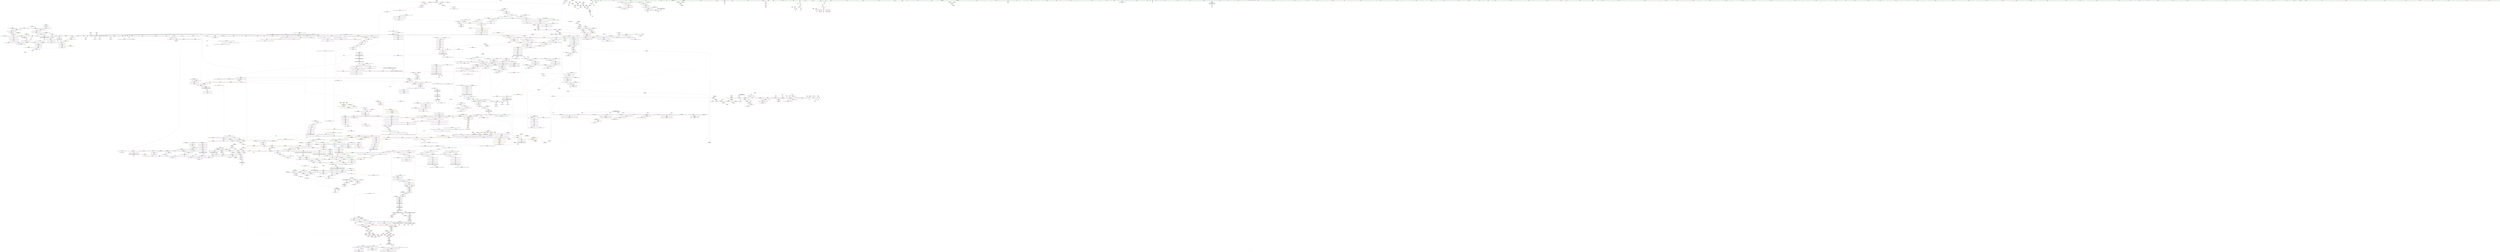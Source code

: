 digraph "SVFG" {
	label="SVFG";

	Node0x56077968c290 [shape=record,color=grey,label="{NodeID: 0\nNullPtr|{|<s41>139}}"];
	Node0x56077968c290 -> Node0x560779be43b0[style=solid];
	Node0x56077968c290 -> Node0x560779be44b0[style=solid];
	Node0x56077968c290 -> Node0x560779be4580[style=solid];
	Node0x56077968c290 -> Node0x560779be4650[style=solid];
	Node0x56077968c290 -> Node0x560779be4720[style=solid];
	Node0x56077968c290 -> Node0x560779be47f0[style=solid];
	Node0x56077968c290 -> Node0x560779be48c0[style=solid];
	Node0x56077968c290 -> Node0x560779be4990[style=solid];
	Node0x56077968c290 -> Node0x560779be4a60[style=solid];
	Node0x56077968c290 -> Node0x560779be4b30[style=solid];
	Node0x56077968c290 -> Node0x560779be4c00[style=solid];
	Node0x56077968c290 -> Node0x560779be4cd0[style=solid];
	Node0x56077968c290 -> Node0x560779be4da0[style=solid];
	Node0x56077968c290 -> Node0x560779be4e70[style=solid];
	Node0x56077968c290 -> Node0x560779be4f40[style=solid];
	Node0x56077968c290 -> Node0x560779be5010[style=solid];
	Node0x56077968c290 -> Node0x560779be50e0[style=solid];
	Node0x56077968c290 -> Node0x560779be51b0[style=solid];
	Node0x56077968c290 -> Node0x560779be5280[style=solid];
	Node0x56077968c290 -> Node0x560779be5350[style=solid];
	Node0x56077968c290 -> Node0x560779be5420[style=solid];
	Node0x56077968c290 -> Node0x560779be54f0[style=solid];
	Node0x56077968c290 -> Node0x560779be55c0[style=solid];
	Node0x56077968c290 -> Node0x560779be5690[style=solid];
	Node0x56077968c290 -> Node0x560779be5760[style=solid];
	Node0x56077968c290 -> Node0x560779be5830[style=solid];
	Node0x56077968c290 -> Node0x560779be5900[style=solid];
	Node0x56077968c290 -> Node0x560779be59d0[style=solid];
	Node0x56077968c290 -> Node0x560779be5aa0[style=solid];
	Node0x56077968c290 -> Node0x560779be5b70[style=solid];
	Node0x56077968c290 -> Node0x560779be5c40[style=solid];
	Node0x56077968c290 -> Node0x560779be5d10[style=solid];
	Node0x56077968c290 -> Node0x560779be5de0[style=solid];
	Node0x56077968c290 -> Node0x560779c0ee80[style=solid];
	Node0x56077968c290 -> Node0x560779c114e0[style=solid];
	Node0x56077968c290 -> Node0x560779c148e0[style=solid];
	Node0x56077968c290 -> Node0x560779c44570[style=solid];
	Node0x56077968c290 -> Node0x560779c449f0[style=solid];
	Node0x56077968c290 -> Node0x560779c44b70[style=solid];
	Node0x56077968c290 -> Node0x560779c452f0[style=solid];
	Node0x56077968c290 -> Node0x560779c45770[style=solid];
	Node0x56077968c290:s41 -> Node0x560779d3a300[style=solid,color=red];
	Node0x560779be7530 [shape=record,color=red,label="{NodeID: 775\n968\<--959\nthis1\<--this.addr\n_ZNSt4pairISt23_Rb_tree_const_iteratorIS_IiiEEbEC2IRSt17_Rb_tree_iteratorIS1_ERbLb1EEEOT_OT0_\n}"];
	Node0x560779be7530 -> Node0x560779bdcac0[style=solid];
	Node0x560779be7530 -> Node0x560779bf5360[style=solid];
	Node0x560779be7530 -> Node0x560779bf5430[style=solid];
	Node0x560779d3c710 [shape=record,color=black,label="{NodeID: 2657\n594 = PHI(570, 604, )\n0th arg _ZNSt8_Rb_treeISt4pairIiiES1_St9_IdentityIS1_ESt4lessIS1_ESaIS1_EE8_M_eraseEPSt13_Rb_tree_nodeIS1_E }"];
	Node0x560779d3c710 -> Node0x560779c11f70[style=solid];
	Node0x560779bddb00 [shape=record,color=black,label="{NodeID: 443\n1195\<--1194\n\<--_M_impl9\n_ZNSt8_Rb_treeISt4pairIiiES1_St9_IdentityIS1_ESt4lessIS1_ESaIS1_EE10_M_insert_IS1_NS7_11_Alloc_nodeEEESt17_Rb_tree_iteratorIS1_EPSt18_Rb_tree_node_baseSD_OT_RT0_\n}"];
	Node0x560779bddb00 -> Node0x560779bf63a0[style=solid];
	Node0x560779bd1800 [shape=record,color=green,label="{NodeID: 111\n596\<--597\nthis.addr\<--this.addr_field_insensitive\n_ZNSt8_Rb_treeISt4pairIiiES1_St9_IdentityIS1_ESt4lessIS1_ESaIS1_EE8_M_eraseEPSt13_Rb_tree_nodeIS1_E\n}"];
	Node0x560779bd1800 -> Node0x560779bfc930[style=solid];
	Node0x560779bd1800 -> Node0x560779c11f70[style=solid];
	Node0x560779becf60 [shape=record,color=red,label="{NodeID: 886\n1744\<--1735\n\<--__p.addr\n_ZNSt16allocator_traitsISaISt13_Rb_tree_nodeISt4pairIiiEEEE9constructIS2_JS2_EEEvRS4_PT_DpOT0_\n|{<s0>144}}"];
	Node0x560779becf60:s0 -> Node0x560779d38a90[style=solid,color=red];
	Node0x560779d48270 [shape=record,color=black,label="{NodeID: 2768\n1559 = PHI(1208, )\n|{<s0>124}}"];
	Node0x560779d48270:s0 -> Node0x560779d450b0[style=solid,color=red];
	Node0x560779bf3a30 [shape=record,color=purple,label="{NodeID: 554\n476\<--474\n_M_header2\<--this1\n_ZNSt15_Rb_tree_headerC2Ev\n}"];
	Node0x560779bd6120 [shape=record,color=green,label="{NodeID: 222\n1267\<--1268\nthis.addr\<--this.addr_field_insensitive\n_ZNSt8_Rb_treeISt4pairIiiES1_St9_IdentityIS1_ESt4lessIS1_ESaIS1_EE6_M_endEv\n}"];
	Node0x560779bd6120 -> Node0x560779be9680[style=solid];
	Node0x560779bd6120 -> Node0x560779c15e00[style=solid];
	Node0x560779c122b0 [shape=record,color=blue,label="{NodeID: 997\n631\<--630\nthis.addr\<--this\n_ZNSt8_Rb_treeISt4pairIiiES1_St9_IdentityIS1_ESt4lessIS1_ESaIS1_EE8_M_beginEv\n}"];
	Node0x560779c122b0 -> Node0x560779bfce10[style=dashed];
	Node0x560779c8a5f0 [shape=record,color=black,label="{NodeID: 1772\nMR_22V_2 = PHI(MR_22V_3, MR_22V_1, )\npts\{73 \}\n}"];
	Node0x560779c8a5f0 -> Node0x560779c0f460[style=dashed];
	Node0x560779c8a5f0 -> Node0x560779c8a5f0[style=dashed];
	Node0x560779bf9460 [shape=record,color=purple,label="{NodeID: 665\n1990\<--1989\n_M_impl\<--this1\n_ZNKSt8_Rb_treeISt4pairIiiES1_St9_IdentityIS1_ESt4lessIS1_ESaIS1_EE6_M_endEv\n}"];
	Node0x560779bf9460 -> Node0x560779bf1a20[style=solid];
	Node0x560779ccd730 [shape=record,color=yellow,style=double,label="{NodeID: 2547\n246V_2 = CSCHI(MR_246V_1)\npts\{2810000 \}\nCS[]|{<s0>28}}"];
	Node0x560779ccd730:s0 -> Node0x560779ccb9a0[style=dashed,color=blue];
	Node0x560779be4580 [shape=record,color=black,label="{NodeID: 333\n148\<--3\n\<--dummyVal\nmain\n}"];
	Node0x560779be4580 -> Node0x560779c0f390[style=solid];
	Node0x560779c17ce0 [shape=record,color=blue,label="{NodeID: 1108\n1608\<--1605\nthis.addr\<--this\n_ZNSt8_Rb_treeISt4pairIiiES1_St9_IdentityIS1_ESt4lessIS1_ESaIS1_EE17_M_construct_nodeIJS1_EEEvPSt13_Rb_tree_nodeIS1_EDpOT_\n}"];
	Node0x560779c17ce0 -> Node0x560779bec260[style=dashed];
	Node0x56077968c320 [shape=record,color=green,label="{NodeID: 1\n7\<--1\n__dso_handle\<--dummyObj\nGlob }"];
	Node0x560779be7600 [shape=record,color=red,label="{NodeID: 776\n971\<--961\n\<--__x.addr\n_ZNSt4pairISt23_Rb_tree_const_iteratorIS_IiiEEbEC2IRSt17_Rb_tree_iteratorIS1_ERbLb1EEEOT_OT0_\n|{<s0>80}}"];
	Node0x560779be7600:s0 -> Node0x560779d35660[style=solid,color=red];
	Node0x560779d3c920 [shape=record,color=black,label="{NodeID: 2658\n595 = PHI(571, 611, )\n1st arg _ZNSt8_Rb_treeISt4pairIiiES1_St9_IdentityIS1_ESt4lessIS1_ESaIS1_EE8_M_eraseEPSt13_Rb_tree_nodeIS1_E }"];
	Node0x560779d3c920 -> Node0x560779c12040[style=solid];
	Node0x560779bddbd0 [shape=record,color=black,label="{NodeID: 444\n1197\<--1196\n\<--add.ptr10\n_ZNSt8_Rb_treeISt4pairIiiES1_St9_IdentityIS1_ESt4lessIS1_ESaIS1_EE10_M_insert_IS1_NS7_11_Alloc_nodeEEESt17_Rb_tree_iteratorIS1_EPSt18_Rb_tree_node_baseSD_OT_RT0_\n}"];
	Node0x560779bddbd0 -> Node0x560779bf6470[style=solid];
	Node0x560779bd18d0 [shape=record,color=green,label="{NodeID: 112\n598\<--599\n__x.addr\<--__x.addr_field_insensitive\n_ZNSt8_Rb_treeISt4pairIiiES1_St9_IdentityIS1_ESt4lessIS1_ESaIS1_EE8_M_eraseEPSt13_Rb_tree_nodeIS1_E\n}"];
	Node0x560779bd18d0 -> Node0x560779bfca00[style=solid];
	Node0x560779bd18d0 -> Node0x560779bfcad0[style=solid];
	Node0x560779bd18d0 -> Node0x560779bfcba0[style=solid];
	Node0x560779bd18d0 -> Node0x560779bfcc70[style=solid];
	Node0x560779bd18d0 -> Node0x560779c12040[style=solid];
	Node0x560779bd18d0 -> Node0x560779c121e0[style=solid];
	Node0x560779ca8540 [shape=record,color=yellow,style=double,label="{NodeID: 1994\n452V_1 = ENCHI(MR_452V_0)\npts\{1000 10040000 \}\nFun[_ZNSt4pairIPSt18_Rb_tree_node_baseS1_EC2IRPSt13_Rb_tree_nodeIS_IiiEERS1_Lb1EEEOT_OT0_]}"];
	Node0x560779ca8540 -> Node0x560779bea380[style=dashed];
	Node0x560779bed030 [shape=record,color=red,label="{NodeID: 887\n1745\<--1737\n\<--__args.addr\n_ZNSt16allocator_traitsISaISt13_Rb_tree_nodeISt4pairIiiEEEE9constructIS2_JS2_EEEvRS4_PT_DpOT0_\n|{<s0>143}}"];
	Node0x560779bed030:s0 -> Node0x560779d37a60[style=solid,color=red];
	Node0x560779d48440 [shape=record,color=black,label="{NodeID: 2769\n1560 = PHI(1569, )\n}"];
	Node0x560779d48440 -> Node0x560779befce0[style=solid];
	Node0x560779bf3b00 [shape=record,color=purple,label="{NodeID: 555\n477\<--474\n_M_color\<--this1\n_ZNSt15_Rb_tree_headerC2Ev\n}"];
	Node0x560779bf3b00 -> Node0x560779c11270[style=solid];
	Node0x560779bd61f0 [shape=record,color=green,label="{NodeID: 223\n1281\<--1282\nthis.addr\<--this.addr_field_insensitive\n_ZNKSt4lessISt4pairIiiEEclERKS1_S4_\n}"];
	Node0x560779bd61f0 -> Node0x560779be9750[style=solid];
	Node0x560779bd61f0 -> Node0x560779c15ed0[style=solid];
	Node0x560779c12380 [shape=record,color=blue,label="{NodeID: 998\n646\<--645\nthis.addr\<--this\n_ZNSt8_Rb_treeISt4pairIiiES1_St9_IdentityIS1_ESt4lessIS1_ESaIS1_EE13_Rb_tree_implIS5_Lb1EED2Ev\n}"];
	Node0x560779c12380 -> Node0x560779bfcfb0[style=dashed];
	Node0x560779c8aaf0 [shape=record,color=black,label="{NodeID: 1773\nMR_24V_2 = PHI(MR_24V_5, MR_24V_1, )\npts\{77 \}\n}"];
	Node0x560779c8aaf0 -> Node0x560779c0f940[style=dashed];
	Node0x560779bf9530 [shape=record,color=purple,label="{NodeID: 666\n1992\<--1991\nadd.ptr\<--\n_ZNKSt8_Rb_treeISt4pairIiiES1_St9_IdentityIS1_ESt4lessIS1_ESaIS1_EE6_M_endEv\n}"];
	Node0x560779bf9530 -> Node0x560779bf1af0[style=solid];
	Node0x560779ccd890 [shape=record,color=yellow,style=double,label="{NodeID: 2548\n60V_2 = CSCHI(MR_60V_1)\npts\{17130004 17130005 \}\nCS[]|{<s0>127}}"];
	Node0x560779ccd890:s0 -> Node0x560779ccd050[style=dashed,color=blue];
	Node0x560779be4650 [shape=record,color=black,label="{NodeID: 334\n162\<--3\n\<--dummyVal\nmain\n}"];
	Node0x560779be4650 -> Node0x560779c0f530[style=solid];
	Node0x560779c17db0 [shape=record,color=blue,label="{NodeID: 1109\n1610\<--1606\n__node.addr\<--__node\n_ZNSt8_Rb_treeISt4pairIiiES1_St9_IdentityIS1_ESt4lessIS1_ESaIS1_EE17_M_construct_nodeIJS1_EEEvPSt13_Rb_tree_nodeIS1_EDpOT_\n}"];
	Node0x560779c17db0 -> Node0x560779bec330[style=dashed];
	Node0x560779c17db0 -> Node0x560779bec400[style=dashed];
	Node0x560779c17db0 -> Node0x560779bec4d0[style=dashed];
	Node0x560779c17db0 -> Node0x560779bec5a0[style=dashed];
	Node0x560779bcd930 [shape=record,color=green,label="{NodeID: 2\n12\<--1\n_ZSt4cout\<--dummyObj\nGlob }"];
	Node0x560779be76d0 [shape=record,color=red,label="{NodeID: 777\n979\<--963\n\<--__y.addr\n_ZNSt4pairISt23_Rb_tree_const_iteratorIS_IiiEEbEC2IRSt17_Rb_tree_iteratorIS1_ERbLb1EEEOT_OT0_\n|{<s0>82}}"];
	Node0x560779be76d0:s0 -> Node0x560779d38650[style=solid,color=red];
	Node0x560779d3caa0 [shape=record,color=black,label="{NodeID: 2659\n810 = PHI(730, )\n0th arg _ZNSt16allocator_traitsISaISt13_Rb_tree_nodeISt4pairIiiEEEE10deallocateERS4_PS3_m }"];
	Node0x560779d3caa0 -> Node0x560779c13150[style=solid];
	Node0x560779bddca0 [shape=record,color=black,label="{NodeID: 445\n1203\<--1202\n\<--\n_ZNSt8_Rb_treeISt4pairIiiES1_St9_IdentityIS1_ESt4lessIS1_ESaIS1_EE10_M_insert_IS1_NS7_11_Alloc_nodeEEESt17_Rb_tree_iteratorIS1_EPSt18_Rb_tree_node_baseSD_OT_RT0_\n|{<s0>105}}"];
	Node0x560779bddca0:s0 -> Node0x560779d3acc0[style=solid,color=red];
	Node0x560779bd19a0 [shape=record,color=green,label="{NodeID: 113\n600\<--601\n__y\<--__y_field_insensitive\n_ZNSt8_Rb_treeISt4pairIiiES1_St9_IdentityIS1_ESt4lessIS1_ESaIS1_EE8_M_eraseEPSt13_Rb_tree_nodeIS1_E\n}"];
	Node0x560779bd19a0 -> Node0x560779bfcd40[style=solid];
	Node0x560779bd19a0 -> Node0x560779c12110[style=solid];
	Node0x560779bed100 [shape=record,color=red,label="{NodeID: 888\n1766\<--1757\nthis1\<--this.addr\n_ZN9__gnu_cxx13new_allocatorISt13_Rb_tree_nodeISt4pairIiiEEE9constructIS3_JS3_EEEvPT_DpOT0_\n}"];
	Node0x560779d48550 [shape=record,color=black,label="{NodeID: 2770\n1746 = PHI(1208, )\n|{<s0>144}}"];
	Node0x560779d48550:s0 -> Node0x560779d38ba0[style=solid,color=red];
	Node0x560779bf3bd0 [shape=record,color=purple,label="{NodeID: 556\n502\<--501\n_M_header\<--this1\n_ZNSt15_Rb_tree_header8_M_resetEv\n}"];
	Node0x560779bd62c0 [shape=record,color=green,label="{NodeID: 224\n1283\<--1284\n__x.addr\<--__x.addr_field_insensitive\n_ZNKSt4lessISt4pairIiiEEclERKS1_S4_\n}"];
	Node0x560779bd62c0 -> Node0x560779be9820[style=solid];
	Node0x560779bd62c0 -> Node0x560779c15fa0[style=solid];
	Node0x560779c12450 [shape=record,color=blue,label="{NodeID: 999\n657\<--656\n__x.addr\<--__x\n_ZNSt8_Rb_treeISt4pairIiiES1_St9_IdentityIS1_ESt4lessIS1_ESaIS1_EE8_S_rightEPSt18_Rb_tree_node_base\n}"];
	Node0x560779c12450 -> Node0x560779bfd080[style=dashed];
	Node0x560779c8aff0 [shape=record,color=black,label="{NodeID: 1774\nMR_26V_2 = PHI(MR_26V_5, MR_26V_1, )\npts\{79 \}\n}"];
	Node0x560779c8aff0 -> Node0x560779c0fa10[style=dashed];
	Node0x560779bf9600 [shape=record,color=purple,label="{NodeID: 667\n1994\<--1993\n_M_header\<--\n_ZNKSt8_Rb_treeISt4pairIiiES1_St9_IdentityIS1_ESt4lessIS1_ESaIS1_EE6_M_endEv\n}"];
	Node0x560779bf9600 -> Node0x560779bf1bc0[style=solid];
	Node0x560779ccd9f0 [shape=record,color=yellow,style=double,label="{NodeID: 2549\n406V_2 = CSCHI(MR_406V_1)\npts\{10040000 \}\nCS[]|{|<s2>91|<s3>93|<s4>93}}"];
	Node0x560779ccd9f0 -> Node0x560779c817e0[style=dashed];
	Node0x560779ccd9f0 -> Node0x560779c927f0[style=dashed];
	Node0x560779ccd9f0:s2 -> Node0x560779ca9410[style=dashed,color=red];
	Node0x560779ccd9f0:s3 -> Node0x560779bea520[style=dashed,color=red];
	Node0x560779ccd9f0:s4 -> Node0x560779c16960[style=dashed,color=red];
	Node0x560779be4720 [shape=record,color=black,label="{NodeID: 335\n165\<--3\n\<--dummyVal\nmain\n}"];
	Node0x560779be4720 -> Node0x560779c0f600[style=solid];
	Node0x560779c17e80 [shape=record,color=blue,label="{NodeID: 1110\n1612\<--1607\n__args.addr\<--__args\n_ZNSt8_Rb_treeISt4pairIiiES1_St9_IdentityIS1_ESt4lessIS1_ESaIS1_EE17_M_construct_nodeIJS1_EEEvPSt13_Rb_tree_nodeIS1_EDpOT_\n}"];
	Node0x560779c17e80 -> Node0x560779bec670[style=dashed];
	Node0x560779bcd9c0 [shape=record,color=green,label="{NodeID: 3\n13\<--1\n_ZSt3cin\<--dummyObj\nGlob }"];
	Node0x560779be77a0 [shape=record,color=red,label="{NodeID: 778\n983\<--980\n\<--call2\n_ZNSt4pairISt23_Rb_tree_const_iteratorIS_IiiEEbEC2IRSt17_Rb_tree_iteratorIS1_ERbLb1EEEOT_OT0_\n}"];
	Node0x560779be77a0 -> Node0x560779bdcb90[style=solid];
	Node0x560779be77a0 -> Node0x560779bdcc60[style=solid];
	Node0x560779d3cbb0 [shape=record,color=black,label="{NodeID: 2660\n811 = PHI(731, )\n1st arg _ZNSt16allocator_traitsISaISt13_Rb_tree_nodeISt4pairIiiEEEE10deallocateERS4_PS3_m }"];
	Node0x560779d3cbb0 -> Node0x560779c13220[style=solid];
	Node0x560779bddd70 [shape=record,color=black,label="{NodeID: 446\n1124\<--1206\n_ZNSt8_Rb_treeISt4pairIiiES1_St9_IdentityIS1_ESt4lessIS1_ESaIS1_EE10_M_insert_IS1_NS7_11_Alloc_nodeEEESt17_Rb_tree_iteratorIS1_EPSt18_Rb_tree_node_baseSD_OT_RT0__ret\<--\n_ZNSt8_Rb_treeISt4pairIiiES1_St9_IdentityIS1_ESt4lessIS1_ESaIS1_EE10_M_insert_IS1_NS7_11_Alloc_nodeEEESt17_Rb_tree_iteratorIS1_EPSt18_Rb_tree_node_baseSD_OT_RT0_\n|{<s0>76}}"];
	Node0x560779bddd70:s0 -> Node0x560779d436b0[style=solid,color=blue];
	Node0x560779bd66a0 [shape=record,color=green,label="{NodeID: 114\n612\<--613\n_ZNSt8_Rb_treeISt4pairIiiES1_St9_IdentityIS1_ESt4lessIS1_ESaIS1_EE8_S_rightEPSt18_Rb_tree_node_base\<--_ZNSt8_Rb_treeISt4pairIiiES1_St9_IdentityIS1_ESt4lessIS1_ESaIS1_EE8_S_rightEPSt18_Rb_tree_node_base_field_insensitive\n}"];
	Node0x560779bed1d0 [shape=record,color=red,label="{NodeID: 889\n1767\<--1759\n\<--__p.addr\n_ZN9__gnu_cxx13new_allocatorISt13_Rb_tree_nodeISt4pairIiiEEE9constructIS3_JS3_EEEvPT_DpOT0_\n}"];
	Node0x560779bed1d0 -> Node0x560779bf05d0[style=solid];
	Node0x560779d486c0 [shape=record,color=black,label="{NodeID: 2771\n1771 = PHI(1208, )\n}"];
	Node0x560779d486c0 -> Node0x560779bf0840[style=solid];
	Node0x560779bf3ca0 [shape=record,color=purple,label="{NodeID: 557\n503\<--501\n_M_parent\<--this1\n_ZNSt15_Rb_tree_header8_M_resetEv\n}"];
	Node0x560779bf3ca0 -> Node0x560779c114e0[style=solid];
	Node0x560779bd6390 [shape=record,color=green,label="{NodeID: 225\n1285\<--1286\n__y.addr\<--__y.addr_field_insensitive\n_ZNKSt4lessISt4pairIiiEEclERKS1_S4_\n}"];
	Node0x560779bd6390 -> Node0x560779be98f0[style=solid];
	Node0x560779bd6390 -> Node0x560779c16070[style=solid];
	Node0x560779cafd30 [shape=record,color=yellow,style=double,label="{NodeID: 2107\n24V_1 = ENCHI(MR_24V_0)\npts\{77 \}\nFun[_ZSt3maxIiERKT_S2_S2_]}"];
	Node0x560779cafd30 -> Node0x560779bfba90[style=dashed];
	Node0x560779c12520 [shape=record,color=blue,label="{NodeID: 1000\n667\<--666\n__x.addr\<--__x\n_ZNSt8_Rb_treeISt4pairIiiES1_St9_IdentityIS1_ESt4lessIS1_ESaIS1_EE7_S_leftEPSt18_Rb_tree_node_base\n}"];
	Node0x560779c12520 -> Node0x560779bfd220[style=dashed];
	Node0x560779c8b4f0 [shape=record,color=black,label="{NodeID: 1775\nMR_28V_2 = PHI(MR_28V_4, MR_28V_1, )\npts\{81 \}\n}"];
	Node0x560779c8b4f0 -> Node0x560779c0fae0[style=dashed];
	Node0x560779c8b4f0 -> Node0x560779c8b4f0[style=dashed];
	Node0x560779bf96d0 [shape=record,color=purple,label="{NodeID: 668\n2002\<--2001\n_M_left\<--\n_ZNSt8_Rb_treeISt4pairIiiES1_St9_IdentityIS1_ESt4lessIS1_ESaIS1_EE7_S_leftEPKSt18_Rb_tree_node_base\n}"];
	Node0x560779bf96d0 -> Node0x560779beeca0[style=solid];
	Node0x560779be47f0 [shape=record,color=black,label="{NodeID: 336\n173\<--3\n\<--dummyVal\nmain\n}"];
	Node0x560779c17f50 [shape=record,color=blue,label="{NodeID: 1111\n1614\<--1635\nexn.slot\<--\n_ZNSt8_Rb_treeISt4pairIiiES1_St9_IdentityIS1_ESt4lessIS1_ESaIS1_EE17_M_construct_nodeIJS1_EEEvPSt13_Rb_tree_nodeIS1_EDpOT_\n}"];
	Node0x560779c17f50 -> Node0x560779bec740[style=dashed];
	Node0x560779c17f50 -> Node0x560779c180f0[style=dashed];
	Node0x560779bcdc70 [shape=record,color=green,label="{NodeID: 4\n16\<--1\n.str\<--dummyObj\nGlob }"];
	Node0x560779be7870 [shape=record,color=red,label="{NodeID: 779\n1011\<--993\nthis1\<--this.addr\n_ZNSt8_Rb_treeISt4pairIiiES1_St9_IdentityIS1_ESt4lessIS1_ESaIS1_EE24_M_get_insert_unique_posERKS1_\n|{|<s2>83|<s3>84|<s4>90}}"];
	Node0x560779be7870 -> Node0x560779bf5770[style=solid];
	Node0x560779be7870 -> Node0x560779bf5840[style=solid];
	Node0x560779be7870:s2 -> Node0x560779d49ac0[style=solid,color=red];
	Node0x560779be7870:s3 -> Node0x560779d35990[style=solid,color=red];
	Node0x560779be7870:s4 -> Node0x560779d3c490[style=solid,color=red];
	Node0x560779d3ccc0 [shape=record,color=black,label="{NodeID: 2661\n812 = PHI(733, )\n2nd arg _ZNSt16allocator_traitsISaISt13_Rb_tree_nodeISt4pairIiiEEEE10deallocateERS4_PS3_m }"];
	Node0x560779d3ccc0 -> Node0x560779c132f0[style=solid];
	Node0x560779bdde40 [shape=record,color=black,label="{NodeID: 447\n1208\<--1213\n_ZSt7forwardISt4pairIiiEEOT_RNSt16remove_referenceIS2_E4typeE_ret\<--\n_ZSt7forwardISt4pairIiiEEOT_RNSt16remove_referenceIS2_E4typeE\n|{<s0>75|<s1>102|<s2>123|<s3>126|<s4>132|<s5>143|<s6>145}}"];
	Node0x560779bdde40:s0 -> Node0x560779d45b80[style=solid,color=blue];
	Node0x560779bdde40:s1 -> Node0x560779d47260[style=solid,color=blue];
	Node0x560779bdde40:s2 -> Node0x560779d48270[style=solid,color=blue];
	Node0x560779bdde40:s3 -> Node0x560779d440a0[style=solid,color=blue];
	Node0x560779bdde40:s4 -> Node0x560779d44740[style=solid,color=blue];
	Node0x560779bdde40:s5 -> Node0x560779d48550[style=solid,color=blue];
	Node0x560779bdde40:s6 -> Node0x560779d486c0[style=solid,color=blue];
	Node0x560779bd6770 [shape=record,color=green,label="{NodeID: 115\n618\<--619\n_ZNSt8_Rb_treeISt4pairIiiES1_St9_IdentityIS1_ESt4lessIS1_ESaIS1_EE7_S_leftEPSt18_Rb_tree_node_base\<--_ZNSt8_Rb_treeISt4pairIiiES1_St9_IdentityIS1_ESt4lessIS1_ESaIS1_EE7_S_leftEPSt18_Rb_tree_node_base_field_insensitive\n}"];
	Node0x560779bed2a0 [shape=record,color=red,label="{NodeID: 890\n1770\<--1761\n\<--__args.addr\n_ZN9__gnu_cxx13new_allocatorISt13_Rb_tree_nodeISt4pairIiiEEE9constructIS3_JS3_EEEvPT_DpOT0_\n|{<s0>145}}"];
	Node0x560779bed2a0:s0 -> Node0x560779d37a60[style=solid,color=red];
	Node0x560779d487d0 [shape=record,color=black,label="{NodeID: 2772\n1841 = PHI(1969, )\n|{<s0>149}}"];
	Node0x560779d487d0:s0 -> Node0x560779d362d0[style=solid,color=red];
	Node0x560779bf3d70 [shape=record,color=purple,label="{NodeID: 558\n505\<--501\n_M_header2\<--this1\n_ZNSt15_Rb_tree_header8_M_resetEv\n}"];
	Node0x560779bf3d70 -> Node0x560779c115b0[style=solid];
	Node0x560779bd6460 [shape=record,color=green,label="{NodeID: 226\n1294\<--1295\n_ZStltIiiEbRKSt4pairIT_T0_ES5_\<--_ZStltIiiEbRKSt4pairIT_T0_ES5__field_insensitive\n}"];
	Node0x560779cafe40 [shape=record,color=yellow,style=double,label="{NodeID: 2108\n28V_1 = ENCHI(MR_28V_0)\npts\{81 \}\nFun[_ZSt3maxIiERKT_S2_S2_]}"];
	Node0x560779cafe40 -> Node0x560779bfbb60[style=dashed];
	Node0x560779c125f0 [shape=record,color=blue,label="{NodeID: 1001\n678\<--676\nthis.addr\<--this\n_ZNSt8_Rb_treeISt4pairIiiES1_St9_IdentityIS1_ESt4lessIS1_ESaIS1_EE12_M_drop_nodeEPSt13_Rb_tree_nodeIS1_E\n}"];
	Node0x560779c125f0 -> Node0x560779bfd3c0[style=dashed];
	Node0x560779c8b9f0 [shape=record,color=black,label="{NodeID: 1776\nMR_30V_2 = PHI(MR_30V_4, MR_30V_1, )\npts\{83 \}\n}"];
	Node0x560779c8b9f0 -> Node0x560779c0fbb0[style=dashed];
	Node0x560779c8b9f0 -> Node0x560779c8b9f0[style=dashed];
	Node0x560779bf97a0 [shape=record,color=purple,label="{NodeID: 669\n2012\<--2011\n_M_right\<--\n_ZNSt8_Rb_treeISt4pairIiiES1_St9_IdentityIS1_ESt4lessIS1_ESaIS1_EE8_S_rightEPKSt18_Rb_tree_node_base\n}"];
	Node0x560779bf97a0 -> Node0x560779beee40[style=solid];
	Node0x560779be48c0 [shape=record,color=black,label="{NodeID: 337\n174\<--3\n\<--dummyVal\nmain\n}"];
	Node0x560779be48c0 -> Node0x560779c0f7a0[style=solid];
	Node0x560779c18020 [shape=record,color=blue,label="{NodeID: 1112\n1616\<--1637\nehselector.slot\<--\n_ZNSt8_Rb_treeISt4pairIiiES1_St9_IdentityIS1_ESt4lessIS1_ESaIS1_EE17_M_construct_nodeIJS1_EEEvPSt13_Rb_tree_nodeIS1_EDpOT_\n}"];
	Node0x560779c18020 -> Node0x560779c181c0[style=dashed];
	Node0x560779bcdd00 [shape=record,color=green,label="{NodeID: 5\n18\<--1\n.str.1\<--dummyObj\nGlob }"];
	Node0x560779be7940 [shape=record,color=red,label="{NodeID: 780\n1029\<--995\n\<--__k.addr\n_ZNSt8_Rb_treeISt4pairIiiES1_St9_IdentityIS1_ESt4lessIS1_ESaIS1_EE24_M_get_insert_unique_posERKS1_\n|{<s0>86}}"];
	Node0x560779be7940:s0 -> Node0x560779d3de90[style=solid,color=red];
	Node0x560779d3cdd0 [shape=record,color=black,label="{NodeID: 2662\n1469 = PHI(1301, 1397, )\n0th arg _ZNKSt9_IdentityISt4pairIiiEEclERKS1_ }"];
	Node0x560779d3cdd0 -> Node0x560779c170b0[style=solid];
	Node0x560779bddf10 [shape=record,color=black,label="{NodeID: 448\n1229\<--1228\n\<--this1\n_ZNSt4pairISt17_Rb_tree_iteratorIS_IiiEEbEC2IS2_bLb1EEEOT_OT0_\n}"];
	Node0x560779bd6870 [shape=record,color=green,label="{NodeID: 116\n623\<--624\n_ZNSt8_Rb_treeISt4pairIiiES1_St9_IdentityIS1_ESt4lessIS1_ESaIS1_EE12_M_drop_nodeEPSt13_Rb_tree_nodeIS1_E\<--_ZNSt8_Rb_treeISt4pairIiiES1_St9_IdentityIS1_ESt4lessIS1_ESaIS1_EE12_M_drop_nodeEPSt13_Rb_tree_nodeIS1_E_field_insensitive\n}"];
	Node0x560779bed370 [shape=record,color=red,label="{NodeID: 891\n1786\<--1783\n\<--__t.addr\n_ZSt7forwardISt17_Rb_tree_iteratorISt4pairIiiEEEOT_RNSt16remove_referenceIS4_E4typeE\n}"];
	Node0x560779bed370 -> Node0x560779bf0910[style=solid];
	Node0x560779d48940 [shape=record,color=black,label="{NodeID: 2773\n1844 = PHI(1984, )\n|{<s0>149}}"];
	Node0x560779d48940:s0 -> Node0x560779d363e0[style=solid,color=red];
	Node0x560779bf3e40 [shape=record,color=purple,label="{NodeID: 559\n506\<--501\n_M_header3\<--this1\n_ZNSt15_Rb_tree_header8_M_resetEv\n}"];
	Node0x560779bd6560 [shape=record,color=green,label="{NodeID: 227\n1299\<--1300\n__x.addr\<--__x.addr_field_insensitive\n_ZNSt8_Rb_treeISt4pairIiiES1_St9_IdentityIS1_ESt4lessIS1_ESaIS1_EE6_S_keyEPKSt13_Rb_tree_nodeIS1_E\n}"];
	Node0x560779bd6560 -> Node0x560779be99c0[style=solid];
	Node0x560779bd6560 -> Node0x560779c16140[style=solid];
	Node0x560779c126c0 [shape=record,color=blue,label="{NodeID: 1002\n680\<--677\n__p.addr\<--__p\n_ZNSt8_Rb_treeISt4pairIiiES1_St9_IdentityIS1_ESt4lessIS1_ESaIS1_EE12_M_drop_nodeEPSt13_Rb_tree_nodeIS1_E\n}"];
	Node0x560779c126c0 -> Node0x560779bfd490[style=dashed];
	Node0x560779c126c0 -> Node0x560779bfd560[style=dashed];
	Node0x560779c8bef0 [shape=record,color=black,label="{NodeID: 1777\nMR_32V_2 = PHI(MR_32V_4, MR_32V_1, )\npts\{85 \}\n}"];
	Node0x560779c8bef0 -> Node0x560779c8bef0[style=dashed];
	Node0x560779c8bef0 -> Node0x560779c9b920[style=dashed];
	Node0x560779bf9870 [shape=record,color=purple,label="{NodeID: 670\n2026\<--2025\n_M_node\<--this1\n_ZNSt23_Rb_tree_const_iteratorISt4pairIiiEEC2EPKSt18_Rb_tree_node_base\n}"];
	Node0x560779bf9870 -> Node0x560779c1a580[style=solid];
	Node0x560779be4990 [shape=record,color=black,label="{NodeID: 338\n176\<--3\n\<--dummyVal\nmain\n}"];
	Node0x560779be4990 -> Node0x560779c0f870[style=solid];
	Node0x560779c180f0 [shape=record,color=blue,label="{NodeID: 1113\n1614\<--1649\nexn.slot\<--\n_ZNSt8_Rb_treeISt4pairIiiES1_St9_IdentityIS1_ESt4lessIS1_ESaIS1_EE17_M_construct_nodeIJS1_EEEvPSt13_Rb_tree_nodeIS1_EDpOT_\n}"];
	Node0x560779c180f0 -> Node0x560779bec810[style=dashed];
	Node0x560779bcdd90 [shape=record,color=green,label="{NodeID: 6\n21\<--1\n\<--dummyObj\nCan only get source location for instruction, argument, global var or function.}"];
	Node0x560779be7a10 [shape=record,color=red,label="{NodeID: 781\n1084\<--995\n\<--__k.addr\n_ZNSt8_Rb_treeISt4pairIiiES1_St9_IdentityIS1_ESt4lessIS1_ESaIS1_EE24_M_get_insert_unique_posERKS1_\n|{<s0>95}}"];
	Node0x560779be7a10:s0 -> Node0x560779d49530[style=solid,color=red];
	Node0x560779d3cfe0 [shape=record,color=black,label="{NodeID: 2663\n1470 = PHI(1305, 1401, )\n1st arg _ZNKSt9_IdentityISt4pairIiiEEclERKS1_ }"];
	Node0x560779d3cfe0 -> Node0x560779c17180[style=solid];
	Node0x560779bddfe0 [shape=record,color=black,label="{NodeID: 449\n1235\<--1230\n\<--first\n_ZNSt4pairISt17_Rb_tree_iteratorIS_IiiEEbEC2IS2_bLb1EEEOT_OT0_\n}"];
	Node0x560779bddfe0 -> Node0x560779bf66e0[style=solid];
	Node0x560779bd6970 [shape=record,color=green,label="{NodeID: 117\n631\<--632\nthis.addr\<--this.addr_field_insensitive\n_ZNSt8_Rb_treeISt4pairIiiES1_St9_IdentityIS1_ESt4lessIS1_ESaIS1_EE8_M_beginEv\n}"];
	Node0x560779bd6970 -> Node0x560779bfce10[style=solid];
	Node0x560779bd6970 -> Node0x560779c122b0[style=solid];
	Node0x560779bed440 [shape=record,color=red,label="{NodeID: 892\n1793\<--1790\n\<--__t.addr\n_ZSt7forwardIbEOT_RNSt16remove_referenceIS0_E4typeE\n}"];
	Node0x560779bed440 -> Node0x560779bf09e0[style=solid];
	Node0x560779d48a80 [shape=record,color=black,label="{NodeID: 2774\n1848 = PHI(1914, )\n}"];
	Node0x560779d48a80 -> Node0x560779c19540[style=solid];
	Node0x560779bf3f10 [shape=record,color=purple,label="{NodeID: 560\n507\<--501\n_M_left\<--this1\n_ZNSt15_Rb_tree_header8_M_resetEv\n}"];
	Node0x560779bf3f10 -> Node0x560779c115b0[style=solid];
	Node0x560779bdeb30 [shape=record,color=green,label="{NodeID: 228\n1301\<--1302\nref.tmp\<--ref.tmp_field_insensitive\n_ZNSt8_Rb_treeISt4pairIiiES1_St9_IdentityIS1_ESt4lessIS1_ESaIS1_EE6_S_keyEPKSt13_Rb_tree_nodeIS1_E\n|{<s0>111}}"];
	Node0x560779bdeb30:s0 -> Node0x560779d3cdd0[style=solid,color=red];
	Node0x560779c12790 [shape=record,color=blue,label="{NodeID: 1003\n697\<--695\nthis.addr\<--this\n_ZNSt8_Rb_treeISt4pairIiiES1_St9_IdentityIS1_ESt4lessIS1_ESaIS1_EE15_M_destroy_nodeEPSt13_Rb_tree_nodeIS1_E\n}"];
	Node0x560779c12790 -> Node0x560779bfd630[style=dashed];
	Node0x560779c8c3f0 [shape=record,color=black,label="{NodeID: 1778\nMR_34V_2 = PHI(MR_34V_3, MR_34V_1, )\npts\{610000 \}\n|{<s0>8}}"];
	Node0x560779c8c3f0:s0 -> Node0x560779caccc0[style=dashed,color=red];
	Node0x560779bf9940 [shape=record,color=purple,label="{NodeID: 671\n96\<--14\nadd.ptr\<--\nmain\n}"];
	Node0x560779bf9940 -> Node0x560779be6760[style=solid];
	Node0x560779be4a60 [shape=record,color=black,label="{NodeID: 339\n251\<--3\nlpad.val\<--dummyVal\nmain\n}"];
	Node0x560779c181c0 [shape=record,color=blue,label="{NodeID: 1114\n1616\<--1651\nehselector.slot\<--\n_ZNSt8_Rb_treeISt4pairIiiES1_St9_IdentityIS1_ESt4lessIS1_ESaIS1_EE17_M_construct_nodeIJS1_EEEvPSt13_Rb_tree_nodeIS1_EDpOT_\n}"];
	Node0x560779c181c0 -> Node0x560779bec8e0[style=dashed];
	Node0x560779bcde20 [shape=record,color=green,label="{NodeID: 7\n87\<--1\n\<--dummyObj\nCan only get source location for instruction, argument, global var or function.}"];
	Node0x560779be7ae0 [shape=record,color=red,label="{NodeID: 782\n1020\<--997\n\<--__x\n_ZNSt8_Rb_treeISt4pairIiiES1_St9_IdentityIS1_ESt4lessIS1_ESaIS1_EE24_M_get_insert_unique_posERKS1_\n}"];
	Node0x560779be7ae0 -> Node0x560779c44570[style=solid];
	Node0x560779d3d160 [shape=record,color=black,label="{NodeID: 2664\n263 = PHI(60, )\n0th arg _ZNSt3setISt4pairIiiESt4lessIS1_ESaIS1_EEC2Ev }"];
	Node0x560779d3d160 -> Node0x560779c10160[style=solid];
	Node0x560779bde0b0 [shape=record,color=black,label="{NodeID: 450\n1236\<--1232\n\<--call\n_ZNSt4pairISt17_Rb_tree_iteratorIS_IiiEEbEC2IS2_bLb1EEEOT_OT0_\n}"];
	Node0x560779bde0b0 -> Node0x560779bf67b0[style=solid];
	Node0x560779bd6a40 [shape=record,color=green,label="{NodeID: 118\n646\<--647\nthis.addr\<--this.addr_field_insensitive\n_ZNSt8_Rb_treeISt4pairIiiES1_St9_IdentityIS1_ESt4lessIS1_ESaIS1_EE13_Rb_tree_implIS5_Lb1EED2Ev\n}"];
	Node0x560779bd6a40 -> Node0x560779bfcfb0[style=solid];
	Node0x560779bd6a40 -> Node0x560779c12380[style=solid];
	Node0x560779bed510 [shape=record,color=red,label="{NodeID: 893\n1800\<--1797\n\<--__t.addr\n_ZSt7forwardIRSt17_Rb_tree_iteratorISt4pairIiiEEEOT_RNSt16remove_referenceIS5_E4typeE\n}"];
	Node0x560779bed510 -> Node0x560779bf0ab0[style=solid];
	Node0x560779d48b90 [shape=record,color=black,label="{NodeID: 2775\n1853 = PHI(1895, )\n}"];
	Node0x560779d48b90 -> Node0x560779c19610[style=solid];
	Node0x560779bf3fe0 [shape=record,color=purple,label="{NodeID: 561\n509\<--501\n_M_header4\<--this1\n_ZNSt15_Rb_tree_header8_M_resetEv\n}"];
	Node0x560779bf3fe0 -> Node0x560779c11680[style=solid];
	Node0x560779bdebc0 [shape=record,color=green,label="{NodeID: 229\n1306\<--1307\n_ZNSt8_Rb_treeISt4pairIiiES1_St9_IdentityIS1_ESt4lessIS1_ESaIS1_EE8_S_valueEPKSt13_Rb_tree_nodeIS1_E\<--_ZNSt8_Rb_treeISt4pairIiiES1_St9_IdentityIS1_ESt4lessIS1_ESaIS1_EE8_S_valueEPKSt13_Rb_tree_nodeIS1_E_field_insensitive\n}"];
	Node0x560779c12860 [shape=record,color=blue,label="{NodeID: 1004\n699\<--696\n__p.addr\<--__p\n_ZNSt8_Rb_treeISt4pairIiiES1_St9_IdentityIS1_ESt4lessIS1_ESaIS1_EE15_M_destroy_nodeEPSt13_Rb_tree_nodeIS1_E\n}"];
	Node0x560779c12860 -> Node0x560779bfd700[style=dashed];
	Node0x560779c12860 -> Node0x560779bfd7d0[style=dashed];
	Node0x560779c8c8f0 [shape=record,color=black,label="{NodeID: 1779\nMR_36V_2 = PHI(MR_36V_4, MR_36V_1, )\npts\{610001 \}\n|{<s0>8}}"];
	Node0x560779c8c8f0:s0 -> Node0x560779caccc0[style=dashed,color=red];
	Node0x560779bf9a10 [shape=record,color=red,label="{NodeID: 672\n92\<--15\nvtable\<--\nmain\n}"];
	Node0x560779bf9a10 -> Node0x560779bf29f0[style=solid];
	Node0x560779cce0d0 [shape=record,color=yellow,style=double,label="{NodeID: 2554\n60V_2 = CSCHI(MR_60V_1)\npts\{17130004 17130005 \}\nCS[]|{<s0>76}}"];
	Node0x560779cce0d0:s0 -> Node0x560779c954f0[style=dashed,color=blue];
	Node0x560779be4b30 [shape=record,color=black,label="{NodeID: 340\n252\<--3\nlpad.val66\<--dummyVal\nmain\n}"];
	Node0x560779c18290 [shape=record,color=blue,label="{NodeID: 1115\n1672\<--1670\n__a.addr\<--__a\n_ZNSt16allocator_traitsISaISt13_Rb_tree_nodeISt4pairIiiEEEE8allocateERS4_m\n}"];
	Node0x560779c18290 -> Node0x560779bec9b0[style=dashed];
	Node0x560779bce660 [shape=record,color=green,label="{NodeID: 8\n89\<--1\n\<--dummyObj\nCan only get source location for instruction, argument, global var or function.}"];
	Node0x560779be7bb0 [shape=record,color=red,label="{NodeID: 783\n1023\<--997\n\<--__x\n_ZNSt8_Rb_treeISt4pairIiiES1_St9_IdentityIS1_ESt4lessIS1_ESaIS1_EE24_M_get_insert_unique_posERKS1_\n}"];
	Node0x560779be7bb0 -> Node0x560779bdce00[style=solid];
	Node0x560779d3d270 [shape=record,color=black,label="{NodeID: 2665\n1529 = PHI(1372, 1422, )\n0th arg _ZSt7forwardIRPSt18_Rb_tree_node_baseEOT_RNSt16remove_referenceIS3_E4typeE }"];
	Node0x560779d3d270 -> Node0x560779c17660[style=solid];
	Node0x560779bde180 [shape=record,color=black,label="{NodeID: 451\n1247\<--1246\ntobool\<--\n_ZNSt4pairISt17_Rb_tree_iteratorIS_IiiEEbEC2IS2_bLb1EEEOT_OT0_\n}"];
	Node0x560779bd6b10 [shape=record,color=green,label="{NodeID: 119\n652\<--653\n_ZNSaISt13_Rb_tree_nodeISt4pairIiiEEED2Ev\<--_ZNSaISt13_Rb_tree_nodeISt4pairIiiEEED2Ev_field_insensitive\n}"];
	Node0x560779ca8bf0 [shape=record,color=yellow,style=double,label="{NodeID: 2001\n72V_1 = ENCHI(MR_72V_0)\npts\{2870000 \}\nFun[_ZNSt23_Rb_tree_const_iteratorISt4pairIiiEEC2ERKSt17_Rb_tree_iteratorIS1_E]}"];
	Node0x560779ca8bf0 -> Node0x560779bed780[style=dashed];
	Node0x560779bed5e0 [shape=record,color=red,label="{NodeID: 894\n1811\<--1805\nthis1\<--this.addr\n_ZNSt23_Rb_tree_const_iteratorISt4pairIiiEEC2ERKSt17_Rb_tree_iteratorIS1_E\n}"];
	Node0x560779bed5e0 -> Node0x560779bf80e0[style=solid];
	Node0x560779d48ca0 [shape=record,color=black,label="{NodeID: 2776\n1856 = PHI(1878, )\n}"];
	Node0x560779bf40b0 [shape=record,color=purple,label="{NodeID: 562\n510\<--501\n_M_header5\<--this1\n_ZNSt15_Rb_tree_header8_M_resetEv\n}"];
	Node0x560779bdec90 [shape=record,color=green,label="{NodeID: 230\n1309\<--1310\n_ZNKSt9_IdentityISt4pairIiiEEclERKS1_\<--_ZNKSt9_IdentityISt4pairIiiEEclERKS1__field_insensitive\n}"];
	Node0x560779cb01c0 [shape=record,color=yellow,style=double,label="{NodeID: 2112\n402V_1 = ENCHI(MR_402V_0)\npts\{1008 \}\nFun[_ZNSt4pairIPSt18_Rb_tree_node_baseS1_EC2IRS1_Lb1EEEOT_RKS1_]}"];
	Node0x560779cb01c0 -> Node0x560779beaa00[style=dashed];
	Node0x560779c12930 [shape=record,color=blue,label="{NodeID: 1005\n723\<--721\nthis.addr\<--this\n_ZNSt8_Rb_treeISt4pairIiiES1_St9_IdentityIS1_ESt4lessIS1_ESaIS1_EE11_M_put_nodeEPSt13_Rb_tree_nodeIS1_E\n}"];
	Node0x560779c12930 -> Node0x560779bfd8a0[style=dashed];
	Node0x560779c8cdf0 [shape=record,color=black,label="{NodeID: 1780\nMR_38V_2 = PHI(MR_38V_4, MR_38V_1, )\npts\{610004 \}\n|{<s0>8}}"];
	Node0x560779c8cdf0:s0 -> Node0x560779caccc0[style=dashed,color=red];
	Node0x560779bf9ae0 [shape=record,color=red,label="{NodeID: 673\n107\<--52\n\<--t\nmain\n}"];
	Node0x560779bf9ae0 -> Node0x560779c45170[style=solid];
	Node0x560779cce230 [shape=record,color=yellow,style=double,label="{NodeID: 2555\n167V_2 = CSCHI(MR_167V_1)\npts\{11310000 \}\nCS[]}"];
	Node0x560779cce230 -> Node0x560779be9000[style=dashed];
	Node0x560779be4c00 [shape=record,color=black,label="{NodeID: 341\n301\<--3\n\<--dummyVal\n_ZNSt3setISt4pairIiiESt4lessIS1_ESaIS1_EE6insertEOS1_\n}"];
	Node0x560779be4c00 -> Node0x560779c103d0[style=solid];
	Node0x560779c18360 [shape=record,color=blue,label="{NodeID: 1116\n1674\<--1671\n__n.addr\<--__n\n_ZNSt16allocator_traitsISaISt13_Rb_tree_nodeISt4pairIiiEEEE8allocateERS4_m\n}"];
	Node0x560779c18360 -> Node0x560779beca80[style=dashed];
	Node0x560779bce720 [shape=record,color=green,label="{NodeID: 9\n170\<--1\n\<--dummyObj\nCan only get source location for instruction, argument, global var or function.}"];
	Node0x560779be7c80 [shape=record,color=red,label="{NodeID: 784\n1030\<--997\n\<--__x\n_ZNSt8_Rb_treeISt4pairIiiES1_St9_IdentityIS1_ESt4lessIS1_ESaIS1_EE24_M_get_insert_unique_posERKS1_\n|{<s0>85}}"];
	Node0x560779be7c80:s0 -> Node0x560779d4a7d0[style=solid,color=red];
	Node0x560779d3d420 [shape=record,color=black,label="{NodeID: 2666\n470 = PHI(445, )\n0th arg _ZNSt15_Rb_tree_headerC2Ev }"];
	Node0x560779d3d420 -> Node0x560779c111a0[style=solid];
	Node0x560779bde250 [shape=record,color=black,label="{NodeID: 452\n1248\<--1246\nfrombool\<--\n_ZNSt4pairISt17_Rb_tree_iteratorIS_IiiEEbEC2IS2_bLb1EEEOT_OT0_\n}"];
	Node0x560779bde250 -> Node0x560779c15ac0[style=solid];
	Node0x560779bd6c10 [shape=record,color=green,label="{NodeID: 120\n657\<--658\n__x.addr\<--__x.addr_field_insensitive\n_ZNSt8_Rb_treeISt4pairIiiES1_St9_IdentityIS1_ESt4lessIS1_ESaIS1_EE8_S_rightEPSt18_Rb_tree_node_base\n}"];
	Node0x560779bd6c10 -> Node0x560779bfd080[style=solid];
	Node0x560779bd6c10 -> Node0x560779c12450[style=solid];
	Node0x560779bed6b0 [shape=record,color=red,label="{NodeID: 895\n1813\<--1807\n\<--__it.addr\n_ZNSt23_Rb_tree_const_iteratorISt4pairIiiEEC2ERKSt17_Rb_tree_iteratorIS1_E\n}"];
	Node0x560779bed6b0 -> Node0x560779bf81b0[style=solid];
	Node0x560779d48db0 [shape=record,color=black,label="{NodeID: 2777\n1864 = PHI(1393, )\n|{<s0>153}}"];
	Node0x560779d48db0:s0 -> Node0x560779d49530[style=solid,color=red];
	Node0x560779bf4180 [shape=record,color=purple,label="{NodeID: 563\n511\<--501\n_M_right\<--this1\n_ZNSt15_Rb_tree_header8_M_resetEv\n}"];
	Node0x560779bf4180 -> Node0x560779c11680[style=solid];
	Node0x560779bded90 [shape=record,color=green,label="{NodeID: 231\n1315\<--1316\nthis.addr\<--this.addr_field_insensitive\n_ZNKSt17_Rb_tree_iteratorISt4pairIiiEEeqERKS2_\n}"];
	Node0x560779bded90 -> Node0x560779be9a90[style=solid];
	Node0x560779bded90 -> Node0x560779c16210[style=solid];
	Node0x560779c12a00 [shape=record,color=blue,label="{NodeID: 1006\n725\<--722\n__p.addr\<--__p\n_ZNSt8_Rb_treeISt4pairIiiES1_St9_IdentityIS1_ESt4lessIS1_ESaIS1_EE11_M_put_nodeEPSt13_Rb_tree_nodeIS1_E\n}"];
	Node0x560779c12a00 -> Node0x560779bfd970[style=dashed];
	Node0x560779c8d2f0 [shape=record,color=black,label="{NodeID: 1781\nMR_42V_2 = PHI(MR_42V_3, MR_42V_1, )\npts\{710000 \}\n}"];
	Node0x560779c8d2f0 -> Node0x560779c0f2c0[style=dashed];
	Node0x560779c8d2f0 -> Node0x560779c8d2f0[style=dashed];
	Node0x560779bf9bb0 [shape=record,color=red,label="{NodeID: 674\n106\<--54\n\<--test\nmain\n}"];
	Node0x560779bf9bb0 -> Node0x560779c45170[style=solid];
	Node0x560779cce390 [shape=record,color=yellow,style=double,label="{NodeID: 2556\n439V_2 = CSCHI(MR_439V_1)\npts\{13320000 \}\nCS[]}"];
	Node0x560779cce390 -> Node0x560779be9f70[style=dashed];
	Node0x560779be4cd0 [shape=record,color=black,label="{NodeID: 342\n304\<--3\n\<--dummyVal\n_ZNSt3setISt4pairIiiESt4lessIS1_ESaIS1_EE6insertEOS1_\n}"];
	Node0x560779be4cd0 -> Node0x560779c104a0[style=solid];
	Node0x560779c18430 [shape=record,color=blue,label="{NodeID: 1117\n1689\<--1686\nthis.addr\<--this\n_ZN9__gnu_cxx13new_allocatorISt13_Rb_tree_nodeISt4pairIiiEEE8allocateEmPKv\n}"];
	Node0x560779c18430 -> Node0x560779becb50[style=dashed];
	Node0x560779bce7e0 [shape=record,color=green,label="{NodeID: 10\n203\<--1\n\<--dummyObj\nCan only get source location for instruction, argument, global var or function.}"];
	Node0x560779be7d50 [shape=record,color=red,label="{NodeID: 785\n1042\<--997\n\<--__x\n_ZNSt8_Rb_treeISt4pairIiiES1_St9_IdentityIS1_ESt4lessIS1_ESaIS1_EE24_M_get_insert_unique_posERKS1_\n}"];
	Node0x560779be7d50 -> Node0x560779bdd140[style=solid];
	Node0x560779d3d530 [shape=record,color=black,label="{NodeID: 2667\n1605 = PHI(1580, )\n0th arg _ZNSt8_Rb_treeISt4pairIiiES1_St9_IdentityIS1_ESt4lessIS1_ESaIS1_EE17_M_construct_nodeIJS1_EEEvPSt13_Rb_tree_nodeIS1_EDpOT_ }"];
	Node0x560779d3d530 -> Node0x560779c17ce0[style=solid];
	Node0x560779bde320 [shape=record,color=black,label="{NodeID: 453\n1272\<--1271\n\<--_M_impl\n_ZNSt8_Rb_treeISt4pairIiiES1_St9_IdentityIS1_ESt4lessIS1_ESaIS1_EE6_M_endEv\n}"];
	Node0x560779bde320 -> Node0x560779bf6a20[style=solid];
	Node0x560779bd6ce0 [shape=record,color=green,label="{NodeID: 121\n667\<--668\n__x.addr\<--__x.addr_field_insensitive\n_ZNSt8_Rb_treeISt4pairIiiES1_St9_IdentityIS1_ESt4lessIS1_ESaIS1_EE7_S_leftEPSt18_Rb_tree_node_base\n}"];
	Node0x560779bd6ce0 -> Node0x560779bfd220[style=solid];
	Node0x560779bd6ce0 -> Node0x560779c12520[style=solid];
	Node0x560779bed780 [shape=record,color=red,label="{NodeID: 896\n1815\<--1814\n\<--_M_node2\n_ZNSt23_Rb_tree_const_iteratorISt4pairIiiEEC2ERKSt17_Rb_tree_iteratorIS1_E\n}"];
	Node0x560779bed780 -> Node0x560779c19200[style=solid];
	Node0x560779d48ef0 [shape=record,color=black,label="{NodeID: 2778\n1782 = PHI(1231, )\n0th arg _ZSt7forwardISt17_Rb_tree_iteratorISt4pairIiiEEEOT_RNSt16remove_referenceIS4_E4typeE }"];
	Node0x560779d48ef0 -> Node0x560779c18df0[style=solid];
	Node0x560779bf4250 [shape=record,color=purple,label="{NodeID: 564\n513\<--501\n_M_node_count\<--this1\n_ZNSt15_Rb_tree_header8_M_resetEv\n}"];
	Node0x560779bf4250 -> Node0x560779c11750[style=solid];
	Node0x560779bdee60 [shape=record,color=green,label="{NodeID: 232\n1317\<--1318\n__x.addr\<--__x.addr_field_insensitive\n_ZNKSt17_Rb_tree_iteratorISt4pairIiiEEeqERKS2_\n}"];
	Node0x560779bdee60 -> Node0x560779be9b60[style=solid];
	Node0x560779bdee60 -> Node0x560779c162e0[style=solid];
	Node0x560779c12ad0 [shape=record,color=blue,label="{NodeID: 1007\n744\<--742\n__a.addr\<--__a\n_ZNSt16allocator_traitsISaISt13_Rb_tree_nodeISt4pairIiiEEEE7destroyIS2_EEvRS4_PT_\n}"];
	Node0x560779c12ad0 -> Node0x560779bfda40[style=dashed];
	Node0x560779c8d7f0 [shape=record,color=black,label="{NodeID: 1782\nMR_44V_2 = PHI(MR_44V_3, MR_44V_1, )\npts\{710001 \}\n}"];
	Node0x560779c8d7f0 -> Node0x560779c0f390[style=dashed];
	Node0x560779c8d7f0 -> Node0x560779c8d7f0[style=dashed];
	Node0x560779bf9c80 [shape=record,color=red,label="{NodeID: 675\n228\<--54\n\<--test\nmain\n}"];
	Node0x560779bf9c80 -> Node0x560779c43af0[style=solid];
	Node0x560779cce4f0 [shape=record,color=yellow,style=double,label="{NodeID: 2557\n60V_2 = CSCHI(MR_60V_1)\npts\{17130004 17130005 \}\nCS[]|{<s0>103}}"];
	Node0x560779cce4f0:s0 -> Node0x560779cce0d0[style=dashed,color=blue];
	Node0x560779be4da0 [shape=record,color=black,label="{NodeID: 343\n483\<--3\n\<--dummyVal\n_ZNSt15_Rb_tree_headerC2Ev\n}"];
	Node0x560779c18500 [shape=record,color=blue,label="{NodeID: 1118\n1691\<--1687\n__n.addr\<--__n\n_ZN9__gnu_cxx13new_allocatorISt13_Rb_tree_nodeISt4pairIiiEEE8allocateEmPKv\n}"];
	Node0x560779c18500 -> Node0x560779becc20[style=dashed];
	Node0x560779c18500 -> Node0x560779beccf0[style=dashed];
	Node0x560779bce8e0 [shape=record,color=green,label="{NodeID: 11\n733\<--1\n\<--dummyObj\nCan only get source location for instruction, argument, global var or function.|{<s0>64|<s1>129}}"];
	Node0x560779bce8e0:s0 -> Node0x560779d3ccc0[style=solid,color=red];
	Node0x560779bce8e0:s1 -> Node0x560779d3b7c0[style=solid,color=red];
	Node0x560779be7e20 [shape=record,color=red,label="{NodeID: 786\n1046\<--997\n\<--__x\n_ZNSt8_Rb_treeISt4pairIiiES1_St9_IdentityIS1_ESt4lessIS1_ESaIS1_EE24_M_get_insert_unique_posERKS1_\n}"];
	Node0x560779be7e20 -> Node0x560779bdd210[style=solid];
	Node0x560779d3d640 [shape=record,color=black,label="{NodeID: 2668\n1606 = PHI(1585, )\n1st arg _ZNSt8_Rb_treeISt4pairIiiES1_St9_IdentityIS1_ESt4lessIS1_ESaIS1_EE17_M_construct_nodeIJS1_EEEvPSt13_Rb_tree_nodeIS1_EDpOT_ }"];
	Node0x560779d3d640 -> Node0x560779c17db0[style=solid];
	Node0x560779bde3f0 [shape=record,color=black,label="{NodeID: 454\n1274\<--1273\n\<--add.ptr\n_ZNSt8_Rb_treeISt4pairIiiES1_St9_IdentityIS1_ESt4lessIS1_ESaIS1_EE6_M_endEv\n}"];
	Node0x560779bde3f0 -> Node0x560779bf6af0[style=solid];
	Node0x560779bd6db0 [shape=record,color=green,label="{NodeID: 122\n678\<--679\nthis.addr\<--this.addr_field_insensitive\n_ZNSt8_Rb_treeISt4pairIiiES1_St9_IdentityIS1_ESt4lessIS1_ESaIS1_EE12_M_drop_nodeEPSt13_Rb_tree_nodeIS1_E\n}"];
	Node0x560779bd6db0 -> Node0x560779bfd3c0[style=solid];
	Node0x560779bd6db0 -> Node0x560779c125f0[style=solid];
	Node0x560779bed850 [shape=record,color=red,label="{NodeID: 897\n1823\<--1820\n\<--__t.addr\n_ZSt7forwardIRbEOT_RNSt16remove_referenceIS1_E4typeE\n}"];
	Node0x560779bed850 -> Node0x560779bf0b80[style=solid];
	Node0x560779d49030 [shape=record,color=black,label="{NodeID: 2779\n1789 = PHI(1242, )\n0th arg _ZSt7forwardIbEOT_RNSt16remove_referenceIS0_E4typeE }"];
	Node0x560779d49030 -> Node0x560779c18ec0[style=solid];
	Node0x560779bf4320 [shape=record,color=purple,label="{NodeID: 565\n550\<--548\nfirst\<--this1\n_ZNSt4pairIiiEC2IRiS2_Lb1EEEOT_OT0_\n}"];
	Node0x560779bf4320 -> Node0x560779c11b60[style=solid];
	Node0x560779bdef30 [shape=record,color=green,label="{NodeID: 233\n1331\<--1332\nretval\<--retval_field_insensitive\n_ZNSt8_Rb_treeISt4pairIiiES1_St9_IdentityIS1_ESt4lessIS1_ESaIS1_EE5beginEv\n|{|<s1>112}}"];
	Node0x560779bdef30 -> Node0x560779bf6d60[style=solid];
	Node0x560779bdef30:s1 -> Node0x560779d3a910[style=solid,color=red];
	Node0x560779c12ba0 [shape=record,color=blue,label="{NodeID: 1008\n746\<--743\n__p.addr\<--__p\n_ZNSt16allocator_traitsISaISt13_Rb_tree_nodeISt4pairIiiEEEE7destroyIS2_EEvRS4_PT_\n}"];
	Node0x560779c12ba0 -> Node0x560779bfdb10[style=dashed];
	Node0x560779c8dcf0 [shape=record,color=black,label="{NodeID: 1783\nMR_46V_2 = PHI(MR_46V_3, MR_46V_1, )\npts\{750000 \}\n}"];
	Node0x560779c8dcf0 -> Node0x560779c0f530[style=dashed];
	Node0x560779c8dcf0 -> Node0x560779c8dcf0[style=dashed];
	Node0x560779bf9d50 [shape=record,color=red,label="{NodeID: 676\n244\<--54\n\<--test\nmain\n}"];
	Node0x560779bf9d50 -> Node0x560779c43970[style=solid];
	Node0x560779cce650 [shape=record,color=yellow,style=double,label="{NodeID: 2558\n60V_2 = CSCHI(MR_60V_1)\npts\{17130004 17130005 \}\nCS[]|{<s0>133}}"];
	Node0x560779cce650:s0 -> Node0x560779ccd890[style=dashed,color=blue];
	Node0x560779be4e70 [shape=record,color=black,label="{NodeID: 344\n484\<--3\n\<--dummyVal\n_ZNSt15_Rb_tree_headerC2Ev\n|{<s0>42}}"];
	Node0x560779be4e70:s0 -> Node0x560779d4b340[style=solid,color=red];
	Node0x560779c185d0 [shape=record,color=blue,label="{NodeID: 1119\n1693\<--1688\n.addr\<--\n_ZN9__gnu_cxx13new_allocatorISt13_Rb_tree_nodeISt4pairIiiEEE8allocateEmPKv\n}"];
	Node0x560779bce9e0 [shape=record,color=green,label="{NodeID: 12\n931\<--1\n\<--dummyObj\nCan only get source location for instruction, argument, global var or function.}"];
	Node0x560779ca0750 [shape=record,color=yellow,style=double,label="{NodeID: 1894\n284V_1 = ENCHI(MR_284V_0)\npts\{19200000 \}\nFun[_ZNKSt8_Rb_treeISt4pairIiiES1_St9_IdentityIS1_ESt4lessIS1_ESaIS1_EE14_M_lower_boundEPKSt13_Rb_tree_nodeIS1_EPKSt18_Rb_tree_node_baseRKS1_]|{<s0>161}}"];
	Node0x560779ca0750:s0 -> Node0x560779c1a580[style=dashed,color=red];
	Node0x560779be7ef0 [shape=record,color=red,label="{NodeID: 787\n1053\<--999\n\<--__y\n_ZNSt8_Rb_treeISt4pairIiiES1_St9_IdentityIS1_ESt4lessIS1_ESaIS1_EE24_M_get_insert_unique_posERKS1_\n|{<s0>89}}"];
	Node0x560779be7ef0:s0 -> Node0x560779d3acc0[style=solid,color=red];
	Node0x560779d3d750 [shape=record,color=black,label="{NodeID: 2669\n1607 = PHI(1587, )\n2nd arg _ZNSt8_Rb_treeISt4pairIiiES1_St9_IdentityIS1_ESt4lessIS1_ESaIS1_EE17_M_construct_nodeIJS1_EEEvPSt13_Rb_tree_nodeIS1_EDpOT_ }"];
	Node0x560779d3d750 -> Node0x560779c17e80[style=solid];
	Node0x560779bde4c0 [shape=record,color=black,label="{NodeID: 455\n1265\<--1275\n_ZNSt8_Rb_treeISt4pairIiiES1_St9_IdentityIS1_ESt4lessIS1_ESaIS1_EE6_M_endEv_ret\<--_M_header\n_ZNSt8_Rb_treeISt4pairIiiES1_St9_IdentityIS1_ESt4lessIS1_ESaIS1_EE6_M_endEv\n|{<s0>84|<s1>98}}"];
	Node0x560779bde4c0:s0 -> Node0x560779d460e0[style=solid,color=blue];
	Node0x560779bde4c0:s1 -> Node0x560779d46d90[style=solid,color=blue];
	Node0x560779bd6e80 [shape=record,color=green,label="{NodeID: 123\n680\<--681\n__p.addr\<--__p.addr_field_insensitive\n_ZNSt8_Rb_treeISt4pairIiiES1_St9_IdentityIS1_ESt4lessIS1_ESaIS1_EE12_M_drop_nodeEPSt13_Rb_tree_nodeIS1_E\n}"];
	Node0x560779bd6e80 -> Node0x560779bfd490[style=solid];
	Node0x560779bd6e80 -> Node0x560779bfd560[style=solid];
	Node0x560779bd6e80 -> Node0x560779c126c0[style=solid];
	Node0x560779bed920 [shape=record,color=red,label="{NodeID: 898\n1840\<--1830\nthis1\<--this.addr\n_ZNKSt8_Rb_treeISt4pairIiiES1_St9_IdentityIS1_ESt4lessIS1_ESaIS1_EE4findERKS1_\n|{|<s1>147|<s2>148|<s3>149|<s4>150|<s5>154}}"];
	Node0x560779bed920 -> Node0x560779bf8690[style=solid];
	Node0x560779bed920:s1 -> Node0x560779d395c0[style=solid,color=red];
	Node0x560779bed920:s2 -> Node0x560779d38870[style=solid,color=red];
	Node0x560779bed920:s3 -> Node0x560779d361c0[style=solid,color=red];
	Node0x560779bed920:s4 -> Node0x560779d49d20[style=solid,color=red];
	Node0x560779bed920:s5 -> Node0x560779d49d20[style=solid,color=red];
	Node0x560779d49170 [shape=record,color=black,label="{NodeID: 2780\n1125 = PHI(895, )\n0th arg _ZNSt8_Rb_treeISt4pairIiiES1_St9_IdentityIS1_ESt4lessIS1_ESaIS1_EE10_M_insert_IS1_NS7_11_Alloc_nodeEEESt17_Rb_tree_iteratorIS1_EPSt18_Rb_tree_node_baseSD_OT_RT0_ }"];
	Node0x560779d49170 -> Node0x560779c14dc0[style=solid];
	Node0x560779bf43f0 [shape=record,color=purple,label="{NodeID: 566\n555\<--548\nsecond\<--this1\n_ZNSt4pairIiiEC2IRiS2_Lb1EEEOT_OT0_\n}"];
	Node0x560779bf43f0 -> Node0x560779c11c30[style=solid];
	Node0x560779bdf000 [shape=record,color=green,label="{NodeID: 234\n1333\<--1334\nthis.addr\<--this.addr_field_insensitive\n_ZNSt8_Rb_treeISt4pairIiiES1_St9_IdentityIS1_ESt4lessIS1_ESaIS1_EE5beginEv\n}"];
	Node0x560779bdf000 -> Node0x560779be9dd0[style=solid];
	Node0x560779bdf000 -> Node0x560779c163b0[style=solid];
	Node0x560779c12c70 [shape=record,color=blue,label="{NodeID: 1009\n759\<--758\nthis.addr\<--this\n_ZNSt8_Rb_treeISt4pairIiiES1_St9_IdentityIS1_ESt4lessIS1_ESaIS1_EE21_M_get_Node_allocatorEv\n}"];
	Node0x560779c12c70 -> Node0x560779bfdbe0[style=dashed];
	Node0x560779c8e1f0 [shape=record,color=black,label="{NodeID: 1784\nMR_48V_2 = PHI(MR_48V_3, MR_48V_1, )\npts\{750001 \}\n}"];
	Node0x560779c8e1f0 -> Node0x560779c0f600[style=dashed];
	Node0x560779c8e1f0 -> Node0x560779c8e1f0[style=dashed];
	Node0x560779bf9e20 [shape=record,color=red,label="{NodeID: 677\n118\<--56\n\<--f\nmain\n}"];
	Node0x560779bf9e20 -> Node0x560779c44e70[style=solid];
	Node0x560779cce7b0 [shape=record,color=yellow,style=double,label="{NodeID: 2559\n274V_2 = CSCHI(MR_274V_1)\npts\{18980000 \}\nCS[]}"];
	Node0x560779cce7b0 -> Node0x560779bee140[style=dashed];
	Node0x560779be4f40 [shape=record,color=black,label="{NodeID: 345\n582\<--3\n\<--dummyVal\n_ZNSt8_Rb_treeISt4pairIiiES1_St9_IdentityIS1_ESt4lessIS1_ESaIS1_EED2Ev\n}"];
	Node0x560779c186a0 [shape=record,color=blue,label="{NodeID: 1120\n1720\<--1719\nthis.addr\<--this\n_ZNK9__gnu_cxx13new_allocatorISt13_Rb_tree_nodeISt4pairIiiEEE8max_sizeEv\n}"];
	Node0x560779c186a0 -> Node0x560779becdc0[style=dashed];
	Node0x560779bceae0 [shape=record,color=green,label="{NodeID: 13\n942\<--1\n\<--dummyObj\nCan only get source location for instruction, argument, global var or function.}"];
	Node0x560779ca0830 [shape=record,color=yellow,style=double,label="{NodeID: 1895\n262V_1 = ENCHI(MR_262V_0)\npts\{610004 610005 850000 850001 17130004 17130005 \}\nFun[_ZNKSt8_Rb_treeISt4pairIiiES1_St9_IdentityIS1_ESt4lessIS1_ESaIS1_EE14_M_lower_boundEPKSt13_Rb_tree_nodeIS1_EPKSt18_Rb_tree_node_baseRKS1_]|{<s0>158}}"];
	Node0x560779ca0830:s0 -> Node0x560779cad9f0[style=dashed,color=red];
	Node0x560779be7fc0 [shape=record,color=red,label="{NodeID: 788\n1039\<--1001\n\<--__comp\n_ZNSt8_Rb_treeISt4pairIiiES1_St9_IdentityIS1_ESt4lessIS1_ESaIS1_EE24_M_get_insert_unique_posERKS1_\n}"];
	Node0x560779be7fc0 -> Node0x560779bdd070[style=solid];
	Node0x560779d3d890 [shape=record,color=black,label="{NodeID: 2670\n767 = PHI(707, 1626, )\n0th arg _ZNSt13_Rb_tree_nodeISt4pairIiiEE9_M_valptrEv }"];
	Node0x560779d3d890 -> Node0x560779c12d40[style=solid];
	Node0x560779bde590 [shape=record,color=black,label="{NodeID: 456\n1277\<--1293\n_ZNKSt4lessISt4pairIiiEEclERKS1_S4__ret\<--call\n_ZNKSt4lessISt4pairIiiEEclERKS1_S4_\n|{<s0>86|<s1>95|<s2>101|<s3>153|<s4>158}}"];
	Node0x560779bde590:s0 -> Node0x560779d46330[style=solid,color=blue];
	Node0x560779bde590:s1 -> Node0x560779d46c80[style=solid,color=blue];
	Node0x560779bde590:s2 -> Node0x560779d47150[style=solid,color=blue];
	Node0x560779bde590:s3 -> Node0x560779d44880[style=solid,color=blue];
	Node0x560779bde590:s4 -> Node0x560779d44c40[style=solid,color=blue];
	Node0x560779bd6f50 [shape=record,color=green,label="{NodeID: 124\n687\<--688\n_ZNSt8_Rb_treeISt4pairIiiES1_St9_IdentityIS1_ESt4lessIS1_ESaIS1_EE15_M_destroy_nodeEPSt13_Rb_tree_nodeIS1_E\<--_ZNSt8_Rb_treeISt4pairIiiES1_St9_IdentityIS1_ESt4lessIS1_ESaIS1_EE15_M_destroy_nodeEPSt13_Rb_tree_nodeIS1_E_field_insensitive\n}"];
	Node0x560779bed9f0 [shape=record,color=red,label="{NodeID: 899\n1847\<--1832\n\<--__k.addr\n_ZNKSt8_Rb_treeISt4pairIiiES1_St9_IdentityIS1_ESt4lessIS1_ESaIS1_EE4findERKS1_\n|{<s0>149}}"];
	Node0x560779bed9f0:s0 -> Node0x560779d364f0[style=solid,color=red];
	Node0x560779d492b0 [shape=record,color=black,label="{NodeID: 2781\n1126 = PHI(918, )\n1st arg _ZNSt8_Rb_treeISt4pairIiiES1_St9_IdentityIS1_ESt4lessIS1_ESaIS1_EE10_M_insert_IS1_NS7_11_Alloc_nodeEEESt17_Rb_tree_iteratorIS1_EPSt18_Rb_tree_node_baseSD_OT_RT0_ }"];
	Node0x560779d492b0 -> Node0x560779c14e90[style=solid];
	Node0x560779bf44c0 [shape=record,color=purple,label="{NodeID: 567\n577\<--570\n_M_impl\<--this1\n_ZNSt8_Rb_treeISt4pairIiiES1_St9_IdentityIS1_ESt4lessIS1_ESaIS1_EED2Ev\n|{<s0>49}}"];
	Node0x560779bf44c0:s0 -> Node0x560779d4aa30[style=solid,color=red];
	Node0x560779bdf0d0 [shape=record,color=green,label="{NodeID: 235\n1352\<--1353\nthis.addr\<--this.addr_field_insensitive\n_ZNSt4pairIPSt18_Rb_tree_node_baseS1_EC2IRPSt13_Rb_tree_nodeIS_IiiEERS1_Lb1EEEOT_OT0_\n}"];
	Node0x560779bdf0d0 -> Node0x560779bea040[style=solid];
	Node0x560779bdf0d0 -> Node0x560779c16480[style=solid];
	Node0x560779c12d40 [shape=record,color=blue,label="{NodeID: 1010\n768\<--767\nthis.addr\<--this\n_ZNSt13_Rb_tree_nodeISt4pairIiiEE9_M_valptrEv\n}"];
	Node0x560779c12d40 -> Node0x560779bfdcb0[style=dashed];
	Node0x560779c8e6f0 [shape=record,color=black,label="{NodeID: 1785\nMR_52V_2 = PHI(MR_52V_4, MR_52V_1, )\npts\{610002 610003 \}\n|{<s0>8}}"];
	Node0x560779c8e6f0:s0 -> Node0x560779caccc0[style=dashed,color=red];
	Node0x560779bf9ef0 [shape=record,color=red,label="{NodeID: 678\n186\<--58\n\<--s\nmain\n}"];
	Node0x560779bf9ef0 -> Node0x560779c455f0[style=solid];
	Node0x560779cce910 [shape=record,color=yellow,style=double,label="{NodeID: 2560\n284V_2 = CSCHI(MR_284V_1)\npts\{19200000 \}\nCS[]}"];
	Node0x560779cce910 -> Node0x560779bee890[style=dashed];
	Node0x560779be5010 [shape=record,color=black,label="{NodeID: 346\n583\<--3\n\<--dummyVal\n_ZNSt8_Rb_treeISt4pairIiiES1_St9_IdentityIS1_ESt4lessIS1_ESaIS1_EED2Ev\n}"];
	Node0x560779be5010 -> Node0x560779c11dd0[style=solid];
	Node0x560779c18770 [shape=record,color=blue,label="{NodeID: 1121\n1733\<--1730\n__a.addr\<--__a\n_ZNSt16allocator_traitsISaISt13_Rb_tree_nodeISt4pairIiiEEEE9constructIS2_JS2_EEEvRS4_PT_DpOT0_\n}"];
	Node0x560779c18770 -> Node0x560779bece90[style=dashed];
	Node0x560779bcebe0 [shape=record,color=green,label="{NodeID: 14\n1171\<--1\n\<--dummyObj\nCan only get source location for instruction, argument, global var or function.}"];
	Node0x560779be8090 [shape=record,color=red,label="{NodeID: 789\n1055\<--1001\n\<--__comp\n_ZNSt8_Rb_treeISt4pairIiiES1_St9_IdentityIS1_ESt4lessIS1_ESaIS1_EE24_M_get_insert_unique_posERKS1_\n}"];
	Node0x560779be8090 -> Node0x560779bdd2e0[style=solid];
	Node0x560779d3daa0 [shape=record,color=black,label="{NodeID: 2671\n1278 = PHI(1028, 1078, 1163, 1860, 1940, )\n0th arg _ZNKSt4lessISt4pairIiiEEclERKS1_S4_ }"];
	Node0x560779d3daa0 -> Node0x560779c15ed0[style=solid];
	Node0x560779bde660 [shape=record,color=black,label="{NodeID: 457\n1297\<--1308\n_ZNSt8_Rb_treeISt4pairIiiES1_St9_IdentityIS1_ESt4lessIS1_ESaIS1_EE6_S_keyEPKSt13_Rb_tree_nodeIS1_E_ret\<--call1\n_ZNSt8_Rb_treeISt4pairIiiES1_St9_IdentityIS1_ESt4lessIS1_ESaIS1_EE6_S_keyEPKSt13_Rb_tree_nodeIS1_E\n|{<s0>85|<s1>157}}"];
	Node0x560779bde660:s0 -> Node0x560779d461f0[style=solid,color=blue];
	Node0x560779bde660:s1 -> Node0x560779d44aa0[style=solid,color=blue];
	Node0x560779bd7050 [shape=record,color=green,label="{NodeID: 125\n691\<--692\n_ZNSt8_Rb_treeISt4pairIiiES1_St9_IdentityIS1_ESt4lessIS1_ESaIS1_EE11_M_put_nodeEPSt13_Rb_tree_nodeIS1_E\<--_ZNSt8_Rb_treeISt4pairIiiES1_St9_IdentityIS1_ESt4lessIS1_ESaIS1_EE11_M_put_nodeEPSt13_Rb_tree_nodeIS1_E_field_insensitive\n}"];
	Node0x560779bedac0 [shape=record,color=red,label="{NodeID: 900\n1861\<--1832\n\<--__k.addr\n_ZNKSt8_Rb_treeISt4pairIiiES1_St9_IdentityIS1_ESt4lessIS1_ESaIS1_EE4findERKS1_\n|{<s0>153}}"];
	Node0x560779bedac0:s0 -> Node0x560779d3de90[style=solid,color=red];
	Node0x560779d493f0 [shape=record,color=black,label="{NodeID: 2782\n1127 = PHI(920, )\n2nd arg _ZNSt8_Rb_treeISt4pairIiiES1_St9_IdentityIS1_ESt4lessIS1_ESaIS1_EE10_M_insert_IS1_NS7_11_Alloc_nodeEEESt17_Rb_tree_iteratorIS1_EPSt18_Rb_tree_node_baseSD_OT_RT0_ }"];
	Node0x560779d493f0 -> Node0x560779c14f60[style=solid];
	Node0x560779bf4590 [shape=record,color=purple,label="{NodeID: 568\n587\<--570\n_M_impl2\<--this1\n_ZNSt8_Rb_treeISt4pairIiiES1_St9_IdentityIS1_ESt4lessIS1_ESaIS1_EED2Ev\n|{<s0>50}}"];
	Node0x560779bf4590:s0 -> Node0x560779d4aa30[style=solid,color=red];
	Node0x560779bdf1a0 [shape=record,color=green,label="{NodeID: 236\n1354\<--1355\n__x.addr\<--__x.addr_field_insensitive\n_ZNSt4pairIPSt18_Rb_tree_node_baseS1_EC2IRPSt13_Rb_tree_nodeIS_IiiEERS1_Lb1EEEOT_OT0_\n}"];
	Node0x560779bdf1a0 -> Node0x560779bea110[style=solid];
	Node0x560779bdf1a0 -> Node0x560779c16550[style=solid];
	Node0x560779cb0730 [shape=record,color=yellow,style=double,label="{NodeID: 2118\n452V_1 = ENCHI(MR_452V_0)\npts\{1000 10040000 \}\nFun[_ZNSt4pairIPSt18_Rb_tree_node_baseS1_EC2IRS1_Lb1EEEOT_RKS1_]}"];
	Node0x560779cb0730 -> Node0x560779bea930[style=dashed];
	Node0x560779c12e10 [shape=record,color=blue,label="{NodeID: 1011\n780\<--778\nthis.addr\<--this\n_ZN9__gnu_cxx13new_allocatorISt13_Rb_tree_nodeISt4pairIiiEEE7destroyIS3_EEvPT_\n}"];
	Node0x560779c12e10 -> Node0x560779bfdd80[style=dashed];
	Node0x560779c8ebf0 [shape=record,color=black,label="{NodeID: 1786\nMR_60V_2 = PHI(MR_60V_3, MR_60V_1, )\npts\{17130004 17130005 \}\n}"];
	Node0x560779c8ebf0 -> Node0x560779c99620[style=dashed];
	Node0x560779bf9fc0 [shape=record,color=red,label="{NodeID: 679\n193\<--58\n\<--s\nmain\n}"];
	Node0x560779bf9fc0 -> Node0x560779c45a70[style=solid];
	Node0x560779d25670 [shape=record,color=black,label="{NodeID: 2561\n1513 = PHI(1506, )\n0th arg _ZNK9__gnu_cxx16__aligned_membufISt4pairIiiEE7_M_addrEv }"];
	Node0x560779d25670 -> Node0x560779c174c0[style=solid];
	Node0x560779be50e0 [shape=record,color=black,label="{NodeID: 347\n585\<--3\n\<--dummyVal\n_ZNSt8_Rb_treeISt4pairIiiES1_St9_IdentityIS1_ESt4lessIS1_ESaIS1_EED2Ev\n}"];
	Node0x560779be50e0 -> Node0x560779c11ea0[style=solid];
	Node0x560779c18840 [shape=record,color=blue,label="{NodeID: 1122\n1735\<--1731\n__p.addr\<--__p\n_ZNSt16allocator_traitsISaISt13_Rb_tree_nodeISt4pairIiiEEEE9constructIS2_JS2_EEEvRS4_PT_DpOT0_\n}"];
	Node0x560779c18840 -> Node0x560779becf60[style=dashed];
	Node0x560779bcece0 [shape=record,color=green,label="{NodeID: 15\n1238\<--1\n\<--dummyObj\nCan only get source location for instruction, argument, global var or function.}"];
	Node0x560779be8160 [shape=record,color=red,label="{NodeID: 790\n1080\<--1079\n\<--_M_node\n_ZNSt8_Rb_treeISt4pairIiiES1_St9_IdentityIS1_ESt4lessIS1_ESaIS1_EE24_M_get_insert_unique_posERKS1_\n|{<s0>94}}"];
	Node0x560779be8160:s0 -> Node0x560779d35e30[style=solid,color=red];
	Node0x560779d3de90 [shape=record,color=black,label="{NodeID: 2672\n1279 = PHI(1029, 1081, 1165, 1861, 1942, )\n1st arg _ZNKSt4lessISt4pairIiiEEclERKS1_S4_ }"];
	Node0x560779d3de90 -> Node0x560779c15fa0[style=solid];
	Node0x560779bde730 [shape=record,color=black,label="{NodeID: 458\n1312\<--1327\n_ZNKSt17_Rb_tree_iteratorISt4pairIiiEEeqERKS2__ret\<--cmp\n_ZNKSt17_Rb_tree_iteratorISt4pairIiiEEeqERKS2_\n|{<s0>91}}"];
	Node0x560779bde730:s0 -> Node0x560779d46830[style=solid,color=blue];
	Node0x560779bd7150 [shape=record,color=green,label="{NodeID: 126\n697\<--698\nthis.addr\<--this.addr_field_insensitive\n_ZNSt8_Rb_treeISt4pairIiiES1_St9_IdentityIS1_ESt4lessIS1_ESaIS1_EE15_M_destroy_nodeEPSt13_Rb_tree_nodeIS1_E\n}"];
	Node0x560779bd7150 -> Node0x560779bfd630[style=solid];
	Node0x560779bd7150 -> Node0x560779c12790[style=solid];
	Node0x560779bedb90 [shape=record,color=red,label="{NodeID: 901\n1863\<--1862\n\<--_M_node\n_ZNKSt8_Rb_treeISt4pairIiiES1_St9_IdentityIS1_ESt4lessIS1_ESaIS1_EE4findERKS1_\n|{<s0>152}}"];
	Node0x560779bedb90:s0 -> Node0x560779d35e30[style=solid,color=red];
	Node0x560779d49530 [shape=record,color=black,label="{NodeID: 2783\n1280 = PHI(1031, 1084, 1167, 1864, 1943, )\n2nd arg _ZNKSt4lessISt4pairIiiEEclERKS1_S4_ }"];
	Node0x560779d49530 -> Node0x560779c16070[style=solid];
	Node0x560779bf4660 [shape=record,color=purple,label="{NodeID: 569\n635\<--634\n_M_impl\<--this1\n_ZNSt8_Rb_treeISt4pairIiiES1_St9_IdentityIS1_ESt4lessIS1_ESaIS1_EE8_M_beginEv\n}"];
	Node0x560779bf4660 -> Node0x560779bdb740[style=solid];
	Node0x560779bdf270 [shape=record,color=green,label="{NodeID: 237\n1356\<--1357\n__y.addr\<--__y.addr_field_insensitive\n_ZNSt4pairIPSt18_Rb_tree_node_baseS1_EC2IRPSt13_Rb_tree_nodeIS_IiiEERS1_Lb1EEEOT_OT0_\n}"];
	Node0x560779bdf270 -> Node0x560779bea1e0[style=solid];
	Node0x560779bdf270 -> Node0x560779c16620[style=solid];
	Node0x560779c12ee0 [shape=record,color=blue,label="{NodeID: 1012\n782\<--779\n__p.addr\<--__p\n_ZN9__gnu_cxx13new_allocatorISt13_Rb_tree_nodeISt4pairIiiEEE7destroyIS3_EEvPT_\n}"];
	Node0x560779c12ee0 -> Node0x560779bfde50[style=dashed];
	Node0x560779c8f0f0 [shape=record,color=black,label="{NodeID: 1787\nMR_24V_5 = PHI(MR_24V_6, MR_24V_4, )\npts\{77 \}\n|{|<s4>18}}"];
	Node0x560779c8f0f0 -> Node0x560779bfa8b0[style=dashed];
	Node0x560779c8f0f0 -> Node0x560779bfae60[style=dashed];
	Node0x560779c8f0f0 -> Node0x560779c0fef0[style=dashed];
	Node0x560779c8f0f0 -> Node0x560779c8aaf0[style=dashed];
	Node0x560779c8f0f0:s4 -> Node0x560779cafd30[style=dashed,color=red];
	Node0x560779bfa090 [shape=record,color=red,label="{NodeID: 680\n117\<--62\n\<--i\nmain\n}"];
	Node0x560779bfa090 -> Node0x560779c44e70[style=solid];
	Node0x560779d255a0 [shape=record,color=black,label="{NodeID: 2562\n1433 = PHI(1292, )\n1st arg _ZStltIiiEbRKSt4pairIT_T0_ES5_ }"];
	Node0x560779d255a0 -> Node0x560779c16fe0[style=solid];
	Node0x560779be51b0 [shape=record,color=black,label="{NodeID: 348\n716\<--3\n\<--dummyVal\n_ZNSt8_Rb_treeISt4pairIiiES1_St9_IdentityIS1_ESt4lessIS1_ESaIS1_EE15_M_destroy_nodeEPSt13_Rb_tree_nodeIS1_E\n}"];
	Node0x560779c18910 [shape=record,color=blue,label="{NodeID: 1123\n1737\<--1732\n__args.addr\<--__args\n_ZNSt16allocator_traitsISaISt13_Rb_tree_nodeISt4pairIiiEEEE9constructIS2_JS2_EEEvRS4_PT_DpOT0_\n}"];
	Node0x560779c18910 -> Node0x560779bed030[style=dashed];
	Node0x560779bcede0 [shape=record,color=green,label="{NodeID: 16\n1711\<--1\n\<--dummyObj\nCan only get source location for instruction, argument, global var or function.}"];
	Node0x560779be8230 [shape=record,color=red,label="{NodeID: 791\n1096\<--1095\n\<--\n_ZNSt8_Rb_treeISt4pairIiiES1_St9_IdentityIS1_ESt4lessIS1_ESaIS1_EE24_M_get_insert_unique_posERKS1_\n}"];
	Node0x560779be8230 -> Node0x560779bdd480[style=solid];
	Node0x560779d40ec0 [shape=record,color=black,label="{NodeID: 2673\n124 = PHI()\n}"];
	Node0x560779bde800 [shape=record,color=black,label="{NodeID: 459\n1338\<--1337\n\<--_M_impl\n_ZNSt8_Rb_treeISt4pairIiiES1_St9_IdentityIS1_ESt4lessIS1_ESaIS1_EE5beginEv\n}"];
	Node0x560779bde800 -> Node0x560779bf6f00[style=solid];
	Node0x560779bd7220 [shape=record,color=green,label="{NodeID: 127\n699\<--700\n__p.addr\<--__p.addr_field_insensitive\n_ZNSt8_Rb_treeISt4pairIiiES1_St9_IdentityIS1_ESt4lessIS1_ESaIS1_EE15_M_destroy_nodeEPSt13_Rb_tree_nodeIS1_E\n}"];
	Node0x560779bd7220 -> Node0x560779bfd700[style=solid];
	Node0x560779bd7220 -> Node0x560779bfd7d0[style=solid];
	Node0x560779bd7220 -> Node0x560779c12860[style=solid];
	Node0x560779ca9410 [shape=record,color=yellow,style=double,label="{NodeID: 2009\n406V_1 = ENCHI(MR_406V_0)\npts\{10040000 \}\nFun[_ZNKSt17_Rb_tree_iteratorISt4pairIiiEEeqERKS2_]}"];
	Node0x560779ca9410 -> Node0x560779be9c30[style=dashed];
	Node0x560779bedc60 [shape=record,color=red,label="{NodeID: 902\n1876\<--1875\n\<--coerce.dive11\n_ZNKSt8_Rb_treeISt4pairIiiES1_St9_IdentityIS1_ESt4lessIS1_ESaIS1_EE4findERKS1_\n}"];
	Node0x560779bedc60 -> Node0x560779bf0ec0[style=solid];
	Node0x560779d499b0 [shape=record,color=black,label="{NodeID: 2784\n419 = PHI(268, )\n0th arg _ZNSt8_Rb_treeISt4pairIiiES1_St9_IdentityIS1_ESt4lessIS1_ESaIS1_EEC2Ev }"];
	Node0x560779d499b0 -> Node0x560779c10e60[style=solid];
	Node0x560779bf4730 [shape=record,color=purple,label="{NodeID: 570\n637\<--636\nadd.ptr\<--\n_ZNSt8_Rb_treeISt4pairIiiES1_St9_IdentityIS1_ESt4lessIS1_ESaIS1_EE8_M_beginEv\n}"];
	Node0x560779bf4730 -> Node0x560779bdb810[style=solid];
	Node0x560779bdf340 [shape=record,color=green,label="{NodeID: 238\n1366\<--1367\n_ZSt7forwardIRPSt13_Rb_tree_nodeISt4pairIiiEEEOT_RNSt16remove_referenceIS6_E4typeE\<--_ZSt7forwardIRPSt13_Rb_tree_nodeISt4pairIiiEEEOT_RNSt16remove_referenceIS6_E4typeE_field_insensitive\n}"];
	Node0x560779cb0950 [shape=record,color=yellow,style=double,label="{NodeID: 2120\n36V_1 = ENCHI(MR_36V_0)\npts\{610001 \}\nFun[_ZNSt3setISt4pairIiiESt4lessIS1_ESaIS1_EED2Ev]|{<s0>35}}"];
	Node0x560779cb0950:s0 -> Node0x560779ca7ef0[style=dashed,color=red];
	Node0x560779c12fb0 [shape=record,color=blue,label="{NodeID: 1013\n791\<--790\nthis.addr\<--this\n_ZN9__gnu_cxx16__aligned_membufISt4pairIiiEE6_M_ptrEv\n}"];
	Node0x560779c12fb0 -> Node0x560779bfdf20[style=dashed];
	Node0x560779c8f5f0 [shape=record,color=black,label="{NodeID: 1788\nMR_26V_5 = PHI(MR_26V_6, MR_26V_4, )\npts\{79 \}\n|{|<s4>16}}"];
	Node0x560779c8f5f0 -> Node0x560779bfa980[style=dashed];
	Node0x560779c8f5f0 -> Node0x560779bfaa50[style=dashed];
	Node0x560779c8f5f0 -> Node0x560779c0ffc0[style=dashed];
	Node0x560779c8f5f0 -> Node0x560779c8aff0[style=dashed];
	Node0x560779c8f5f0:s4 -> Node0x560779c833a0[style=dashed,color=red];
	Node0x560779bfa160 [shape=record,color=red,label="{NodeID: 681\n121\<--62\n\<--i\nmain\n}"];
	Node0x560779bfa160 -> Node0x560779be6830[style=solid];
	Node0x560779d34750 [shape=record,color=black,label="{NodeID: 2563\n1880 = PHI(346, 1836, )\n1st arg _ZNKSt23_Rb_tree_const_iteratorISt4pairIiiEEeqERKS2_ }"];
	Node0x560779d34750 -> Node0x560779c19950[style=solid];
	Node0x560779be5280 [shape=record,color=black,label="{NodeID: 349\n717\<--3\n\<--dummyVal\n_ZNSt8_Rb_treeISt4pairIiiES1_St9_IdentityIS1_ESt4lessIS1_ESaIS1_EE15_M_destroy_nodeEPSt13_Rb_tree_nodeIS1_E\n|{<s0>62}}"];
	Node0x560779be5280:s0 -> Node0x560779d4b340[style=solid,color=red];
	Node0x560779c189e0 [shape=record,color=blue,label="{NodeID: 1124\n1757\<--1754\nthis.addr\<--this\n_ZN9__gnu_cxx13new_allocatorISt13_Rb_tree_nodeISt4pairIiiEEE9constructIS3_JS3_EEEvPT_DpOT0_\n}"];
	Node0x560779c189e0 -> Node0x560779bed100[style=dashed];
	Node0x560779bceee0 [shape=record,color=green,label="{NodeID: 17\n1725\<--1\n\<--dummyObj\nCan only get source location for instruction, argument, global var or function.}"];
	Node0x560779ca0c40 [shape=record,color=yellow,style=double,label="{NodeID: 1899\n60V_1 = ENCHI(MR_60V_0)\npts\{17130004 17130005 \}\nFun[_ZNSt16allocator_traitsISaISt13_Rb_tree_nodeISt4pairIiiEEEE9constructIS2_JS2_EEEvRS4_PT_DpOT0_]|{<s0>144|<s1>144}}"];
	Node0x560779ca0c40:s0 -> Node0x560779c18c50[style=dashed,color=red];
	Node0x560779ca0c40:s1 -> Node0x560779c18d20[style=dashed,color=red];
	Node0x560779be8300 [shape=record,color=red,label="{NodeID: 792\n1107\<--1101\nthis1\<--this.addr\n_ZNKSt9_IdentityISt4pairIiiEEclERS1_\n}"];
	Node0x560779d41020 [shape=record,color=black,label="{NodeID: 2674\n293 = PHI(948, )\n|{<s0>27}}"];
	Node0x560779d41020:s0 -> Node0x560779d34f50[style=solid,color=red];
	Node0x560779bde8d0 [shape=record,color=black,label="{NodeID: 460\n1340\<--1339\n\<--add.ptr\n_ZNSt8_Rb_treeISt4pairIiiES1_St9_IdentityIS1_ESt4lessIS1_ESaIS1_EE5beginEv\n}"];
	Node0x560779bde8d0 -> Node0x560779bf6fd0[style=solid];
	Node0x560779bde8d0 -> Node0x560779bf70a0[style=solid];
	Node0x560779bd72f0 [shape=record,color=green,label="{NodeID: 128\n705\<--706\n_ZNSt8_Rb_treeISt4pairIiiES1_St9_IdentityIS1_ESt4lessIS1_ESaIS1_EE21_M_get_Node_allocatorEv\<--_ZNSt8_Rb_treeISt4pairIiiES1_St9_IdentityIS1_ESt4lessIS1_ESaIS1_EE21_M_get_Node_allocatorEv_field_insensitive\n}"];
	Node0x560779ca94f0 [shape=record,color=yellow,style=double,label="{NodeID: 2010\n408V_1 = ENCHI(MR_408V_0)\npts\{10060000 \}\nFun[_ZNKSt17_Rb_tree_iteratorISt4pairIiiEEeqERKS2_]}"];
	Node0x560779ca94f0 -> Node0x560779be9d00[style=dashed];
	Node0x560779bedd30 [shape=record,color=red,label="{NodeID: 903\n1887\<--1881\nthis1\<--this.addr\n_ZNKSt23_Rb_tree_const_iteratorISt4pairIiiEEeqERKS2_\n}"];
	Node0x560779bedd30 -> Node0x560779bf89d0[style=solid];
	Node0x560779d49ac0 [shape=record,color=black,label="{NodeID: 2785\n630 = PHI(570, 1011, )\n0th arg _ZNSt8_Rb_treeISt4pairIiiES1_St9_IdentityIS1_ESt4lessIS1_ESaIS1_EE8_M_beginEv }"];
	Node0x560779d49ac0 -> Node0x560779c122b0[style=solid];
	Node0x560779bf4800 [shape=record,color=purple,label="{NodeID: 571\n639\<--638\n_M_header\<--\n_ZNSt8_Rb_treeISt4pairIiiES1_St9_IdentityIS1_ESt4lessIS1_ESaIS1_EE8_M_beginEv\n}"];
	Node0x560779bdf440 [shape=record,color=green,label="{NodeID: 239\n1374\<--1375\n_ZSt7forwardIRPSt18_Rb_tree_node_baseEOT_RNSt16remove_referenceIS3_E4typeE\<--_ZSt7forwardIRPSt18_Rb_tree_node_baseEOT_RNSt16remove_referenceIS3_E4typeE_field_insensitive\n}"];
	Node0x560779c13080 [shape=record,color=blue,label="{NodeID: 1014\n802\<--801\nthis.addr\<--this\n_ZN9__gnu_cxx16__aligned_membufISt4pairIiiEE7_M_addrEv\n}"];
	Node0x560779c13080 -> Node0x560779bfdff0[style=dashed];
	Node0x560779bfa230 [shape=record,color=red,label="{NodeID: 682\n125\<--62\n\<--i\nmain\n}"];
	Node0x560779bfa230 -> Node0x560779be6900[style=solid];
	Node0x560779d34960 [shape=record,color=black,label="{NodeID: 2564\n1432 = PHI(1291, )\n0th arg _ZStltIiiEbRKSt4pairIT_T0_ES5_ }"];
	Node0x560779d34960 -> Node0x560779c16f10[style=solid];
	Node0x560779be5350 [shape=record,color=black,label="{NodeID: 350\n737\<--3\n\<--dummyVal\n_ZNSt8_Rb_treeISt4pairIiiES1_St9_IdentityIS1_ESt4lessIS1_ESaIS1_EE11_M_put_nodeEPSt13_Rb_tree_nodeIS1_E\n}"];
	Node0x560779c18ab0 [shape=record,color=blue,label="{NodeID: 1125\n1759\<--1755\n__p.addr\<--__p\n_ZN9__gnu_cxx13new_allocatorISt13_Rb_tree_nodeISt4pairIiiEEE9constructIS3_JS3_EEEvPT_DpOT0_\n}"];
	Node0x560779c18ab0 -> Node0x560779bed1d0[style=dashed];
	Node0x560779bcefe0 [shape=record,color=green,label="{NodeID: 18\n4\<--6\n_ZStL8__ioinit\<--_ZStL8__ioinit_field_insensitive\nGlob }"];
	Node0x560779bcefe0 -> Node0x560779bf1fd0[style=solid];
	Node0x560779ca0d20 [shape=record,color=yellow,style=double,label="{NodeID: 1900\n170V_1 = ENCHI(MR_170V_0)\npts\{690000 690001 730000 730001 \}\nFun[_ZNSt16allocator_traitsISaISt13_Rb_tree_nodeISt4pairIiiEEEE9constructIS2_JS2_EEEvRS4_PT_DpOT0_]|{<s0>144|<s1>144}}"];
	Node0x560779ca0d20:s0 -> Node0x560779c84190[style=dashed,color=red];
	Node0x560779ca0d20:s1 -> Node0x560779c842a0[style=dashed,color=red];
	Node0x560779be83d0 [shape=record,color=red,label="{NodeID: 793\n1108\<--1103\n\<--__x.addr\n_ZNKSt9_IdentityISt4pairIiiEEclERS1_\n}"];
	Node0x560779be83d0 -> Node0x560779bdd550[style=solid];
	Node0x560779d41280 [shape=record,color=black,label="{NodeID: 2675\n296 = PHI(870, )\n}"];
	Node0x560779bde9a0 [shape=record,color=black,label="{NodeID: 461\n1329\<--1346\n_ZNSt8_Rb_treeISt4pairIiiES1_St9_IdentityIS1_ESt4lessIS1_ESaIS1_EE5beginEv_ret\<--\n_ZNSt8_Rb_treeISt4pairIiiES1_St9_IdentityIS1_ESt4lessIS1_ESaIS1_EE5beginEv\n|{<s0>90}}"];
	Node0x560779bde9a0:s0 -> Node0x560779d466f0[style=solid,color=blue];
	Node0x560779bd73f0 [shape=record,color=green,label="{NodeID: 129\n709\<--710\n_ZNSt13_Rb_tree_nodeISt4pairIiiEE9_M_valptrEv\<--_ZNSt13_Rb_tree_nodeISt4pairIiiEE9_M_valptrEv_field_insensitive\n}"];
	Node0x560779bede00 [shape=record,color=red,label="{NodeID: 904\n1890\<--1883\n\<--__x.addr\n_ZNKSt23_Rb_tree_const_iteratorISt4pairIiiEEeqERKS2_\n}"];
	Node0x560779bede00 -> Node0x560779bf8aa0[style=solid];
	Node0x560779d49c10 [shape=record,color=black,label="{NodeID: 2786\n497 = PHI(474, )\n0th arg _ZNSt15_Rb_tree_header8_M_resetEv }"];
	Node0x560779d49c10 -> Node0x560779c11410[style=solid];
	Node0x560779bf48d0 [shape=record,color=purple,label="{NodeID: 572\n640\<--638\n_M_parent\<--\n_ZNSt8_Rb_treeISt4pairIiiES1_St9_IdentityIS1_ESt4lessIS1_ESaIS1_EE8_M_beginEv\n}"];
	Node0x560779bf48d0 -> Node0x560779bfcee0[style=solid];
	Node0x560779bdf540 [shape=record,color=green,label="{NodeID: 240\n1381\<--1382\nthis.addr\<--this.addr_field_insensitive\n_ZNSt17_Rb_tree_iteratorISt4pairIiiEEmmEv\n}"];
	Node0x560779bdf540 -> Node0x560779bea450[style=solid];
	Node0x560779bdf540 -> Node0x560779c16890[style=solid];
	Node0x560779c13150 [shape=record,color=blue,label="{NodeID: 1015\n813\<--810\n__a.addr\<--__a\n_ZNSt16allocator_traitsISaISt13_Rb_tree_nodeISt4pairIiiEEEE10deallocateERS4_PS3_m\n}"];
	Node0x560779c13150 -> Node0x560779bfe0c0[style=dashed];
	Node0x560779bfa300 [shape=record,color=red,label="{NodeID: 683\n129\<--62\n\<--i\nmain\n}"];
	Node0x560779bfa300 -> Node0x560779be69d0[style=solid];
	Node0x560779d34a70 [shape=record,color=black,label="{NodeID: 2565\n1879 = PHI(344, 1834, )\n0th arg _ZNKSt23_Rb_tree_const_iteratorISt4pairIiiEEeqERKS2_ }"];
	Node0x560779d34a70 -> Node0x560779c19880[style=solid];
	Node0x560779be5420 [shape=record,color=black,label="{NodeID: 351\n738\<--3\n\<--dummyVal\n_ZNSt8_Rb_treeISt4pairIiiES1_St9_IdentityIS1_ESt4lessIS1_ESaIS1_EE11_M_put_nodeEPSt13_Rb_tree_nodeIS1_E\n|{<s0>65}}"];
	Node0x560779be5420:s0 -> Node0x560779d4b340[style=solid,color=red];
	Node0x560779c18b80 [shape=record,color=blue,label="{NodeID: 1126\n1761\<--1756\n__args.addr\<--__args\n_ZN9__gnu_cxx13new_allocatorISt13_Rb_tree_nodeISt4pairIiiEEE9constructIS3_JS3_EEEvPT_DpOT0_\n}"];
	Node0x560779c18b80 -> Node0x560779bed2a0[style=dashed];
	Node0x560779bcf0e0 [shape=record,color=green,label="{NodeID: 19\n8\<--9\na\<--a_field_insensitive\nGlob }"];
	Node0x560779bcf0e0 -> Node0x560779bf20a0[style=solid];
	Node0x560779bcf0e0 -> Node0x560779bf2170[style=solid];
	Node0x560779bcf0e0 -> Node0x560779bf2240[style=solid];
	Node0x560779be84a0 [shape=record,color=red,label="{NodeID: 794\n1119\<--1113\nthis1\<--this.addr\n_ZNSt8_Rb_treeISt4pairIiiES1_St9_IdentityIS1_ESt4lessIS1_ESaIS1_EE11_Alloc_nodeC2ERS7_\n}"];
	Node0x560779be84a0 -> Node0x560779bf5ab0[style=solid];
	Node0x560779d41390 [shape=record,color=black,label="{NodeID: 2676\n140 = PHI(277, )\n}"];
	Node0x560779bdea70 [shape=record,color=black,label="{NodeID: 462\n1362\<--1361\n\<--this1\n_ZNSt4pairIPSt18_Rb_tree_node_baseS1_EC2IRPSt13_Rb_tree_nodeIS_IiiEERS1_Lb1EEEOT_OT0_\n}"];
	Node0x560779bd74f0 [shape=record,color=green,label="{NodeID: 130\n712\<--713\n_ZNSt16allocator_traitsISaISt13_Rb_tree_nodeISt4pairIiiEEEE7destroyIS2_EEvRS4_PT_\<--_ZNSt16allocator_traitsISaISt13_Rb_tree_nodeISt4pairIiiEEEE7destroyIS2_EEvRS4_PT__field_insensitive\n}"];
	Node0x560779beded0 [shape=record,color=red,label="{NodeID: 905\n1889\<--1888\n\<--_M_node\n_ZNKSt23_Rb_tree_const_iteratorISt4pairIiiEEeqERKS2_\n}"];
	Node0x560779beded0 -> Node0x560779c443f0[style=solid];
	Node0x560779d49d20 [shape=record,color=black,label="{NodeID: 2787\n1896 = PHI(358, 1840, 1840, )\n0th arg _ZNKSt8_Rb_treeISt4pairIiiES1_St9_IdentityIS1_ESt4lessIS1_ESaIS1_EE3endEv }"];
	Node0x560779d49d20 -> Node0x560779c19a20[style=solid];
	Node0x560779bf49a0 [shape=record,color=purple,label="{NodeID: 573\n661\<--660\n_M_right\<--\n_ZNSt8_Rb_treeISt4pairIiiES1_St9_IdentityIS1_ESt4lessIS1_ESaIS1_EE8_S_rightEPSt18_Rb_tree_node_base\n}"];
	Node0x560779bf49a0 -> Node0x560779bfd150[style=solid];
	Node0x560779bdf610 [shape=record,color=green,label="{NodeID: 241\n1388\<--1389\n_ZSt18_Rb_tree_decrementPSt18_Rb_tree_node_base\<--_ZSt18_Rb_tree_decrementPSt18_Rb_tree_node_base_field_insensitive\n}"];
	Node0x560779c13220 [shape=record,color=blue,label="{NodeID: 1016\n815\<--811\n__p.addr\<--__p\n_ZNSt16allocator_traitsISaISt13_Rb_tree_nodeISt4pairIiiEEEE10deallocateERS4_PS3_m\n}"];
	Node0x560779c13220 -> Node0x560779bfe190[style=dashed];
	Node0x560779bfa3d0 [shape=record,color=red,label="{NodeID: 684\n132\<--62\n\<--i\nmain\n}"];
	Node0x560779bfa3d0 -> Node0x560779be6aa0[style=solid];
	Node0x560779d34c20 [shape=record,color=black,label="{NodeID: 2566\n1128 = PHI(922, )\n3rd arg _ZNSt8_Rb_treeISt4pairIiiES1_St9_IdentityIS1_ESt4lessIS1_ESaIS1_EE10_M_insert_IS1_NS7_11_Alloc_nodeEEESt17_Rb_tree_iteratorIS1_EPSt18_Rb_tree_node_baseSD_OT_RT0_ }"];
	Node0x560779d34c20 -> Node0x560779c15030[style=solid];
	Node0x560779be54f0 [shape=record,color=black,label="{NodeID: 352\n905\<--3\n\<--dummyVal\n_ZNSt8_Rb_treeISt4pairIiiES1_St9_IdentityIS1_ESt4lessIS1_ESaIS1_EE16_M_insert_uniqueIS1_EES0_ISt17_Rb_tree_iteratorIS1_EbEOT_\n}"];
	Node0x560779be54f0 -> Node0x560779c13970[style=solid];
	Node0x560779c18c50 [shape=record,color=blue, style = dotted,label="{NodeID: 1127\n2043\<--2045\noffset_0\<--dummyVal\n_ZN9__gnu_cxx13new_allocatorISt13_Rb_tree_nodeISt4pairIiiEEE9constructIS3_JS3_EEEvPT_DpOT0_\n|{<s0>144}}"];
	Node0x560779c18c50:s0 -> Node0x560779cce650[style=dashed,color=blue];
	Node0x560779bcf1e0 [shape=record,color=green,label="{NodeID: 20\n10\<--11\nb\<--b_field_insensitive\nGlob }"];
	Node0x560779bcf1e0 -> Node0x560779bf2310[style=solid];
	Node0x560779bcf1e0 -> Node0x560779bf23e0[style=solid];
	Node0x560779bcf1e0 -> Node0x560779bf24b0[style=solid];
	Node0x560779be8570 [shape=record,color=red,label="{NodeID: 795\n1121\<--1115\n\<--__t.addr\n_ZNSt8_Rb_treeISt4pairIiiES1_St9_IdentityIS1_ESt4lessIS1_ESaIS1_EE11_Alloc_nodeC2ERS7_\n}"];
	Node0x560779be8570 -> Node0x560779c14cf0[style=solid];
	Node0x560779d414a0 [shape=record,color=black,label="{NodeID: 2677\n156 = PHI(314, )\n}"];
	Node0x560779d414a0 -> Node0x560779c0f460[style=solid];
	Node0x560779beefe0 [shape=record,color=black,label="{NodeID: 463\n1369\<--1368\n\<--\n_ZNSt4pairIPSt18_Rb_tree_node_baseS1_EC2IRPSt13_Rb_tree_nodeIS_IiiEERS1_Lb1EEEOT_OT0_\n}"];
	Node0x560779beefe0 -> Node0x560779c166f0[style=solid];
	Node0x560779bd75f0 [shape=record,color=green,label="{NodeID: 131\n723\<--724\nthis.addr\<--this.addr_field_insensitive\n_ZNSt8_Rb_treeISt4pairIiiES1_St9_IdentityIS1_ESt4lessIS1_ESaIS1_EE11_M_put_nodeEPSt13_Rb_tree_nodeIS1_E\n}"];
	Node0x560779bd75f0 -> Node0x560779bfd8a0[style=solid];
	Node0x560779bd75f0 -> Node0x560779c12930[style=solid];
	Node0x560779bedfa0 [shape=record,color=red,label="{NodeID: 906\n1892\<--1891\n\<--_M_node2\n_ZNKSt23_Rb_tree_const_iteratorISt4pairIiiEEeqERKS2_\n}"];
	Node0x560779bedfa0 -> Node0x560779c443f0[style=solid];
	Node0x560779d49eb0 [shape=record,color=black,label="{NodeID: 2788\n853 = PHI(650, )\n0th arg _ZNSaISt13_Rb_tree_nodeISt4pairIiiEEED2Ev }"];
	Node0x560779d49eb0 -> Node0x560779c13630[style=solid];
	Node0x560779bf4a70 [shape=record,color=purple,label="{NodeID: 574\n671\<--670\n_M_left\<--\n_ZNSt8_Rb_treeISt4pairIiiES1_St9_IdentityIS1_ESt4lessIS1_ESaIS1_EE7_S_leftEPSt18_Rb_tree_node_base\n}"];
	Node0x560779bf4a70 -> Node0x560779bfd2f0[style=solid];
	Node0x560779bdf710 [shape=record,color=green,label="{NodeID: 242\n1395\<--1396\n__x.addr\<--__x.addr_field_insensitive\n_ZNSt8_Rb_treeISt4pairIiiES1_St9_IdentityIS1_ESt4lessIS1_ESaIS1_EE6_S_keyEPKSt18_Rb_tree_node_base\n}"];
	Node0x560779bdf710 -> Node0x560779bea5f0[style=solid];
	Node0x560779bdf710 -> Node0x560779c16a30[style=solid];
	Node0x560779c132f0 [shape=record,color=blue,label="{NodeID: 1017\n817\<--812\n__n.addr\<--__n\n_ZNSt16allocator_traitsISaISt13_Rb_tree_nodeISt4pairIiiEEEE10deallocateERS4_PS3_m\n}"];
	Node0x560779c132f0 -> Node0x560779bfe260[style=dashed];
	Node0x560779c909f0 [shape=record,color=black,label="{NodeID: 1792\nMR_213V_3 = PHI(MR_213V_4, MR_213V_2, )\npts\{599 \}\n}"];
	Node0x560779c909f0 -> Node0x560779bfca00[style=dashed];
	Node0x560779c909f0 -> Node0x560779bfcad0[style=dashed];
	Node0x560779c909f0 -> Node0x560779bfcba0[style=dashed];
	Node0x560779c909f0 -> Node0x560779bfcc70[style=dashed];
	Node0x560779c909f0 -> Node0x560779c121e0[style=dashed];
	Node0x560779bfa4a0 [shape=record,color=red,label="{NodeID: 685\n150\<--62\n\<--i\nmain\n}"];
	Node0x560779bfa4a0 -> Node0x560779be6b70[style=solid];
	Node0x560779d34d30 [shape=record,color=black,label="{NodeID: 2567\n1129 = PHI(883, )\n4th arg _ZNSt8_Rb_treeISt4pairIiiES1_St9_IdentityIS1_ESt4lessIS1_ESaIS1_EE10_M_insert_IS1_NS7_11_Alloc_nodeEEESt17_Rb_tree_iteratorIS1_EPSt18_Rb_tree_node_baseSD_OT_RT0_ }"];
	Node0x560779d34d30 -> Node0x560779c15100[style=solid];
	Node0x560779be55c0 [shape=record,color=black,label="{NodeID: 353\n908\<--3\n\<--dummyVal\n_ZNSt8_Rb_treeISt4pairIiiES1_St9_IdentityIS1_ESt4lessIS1_ESaIS1_EE16_M_insert_uniqueIS1_EES0_ISt17_Rb_tree_iteratorIS1_EbEOT_\n}"];
	Node0x560779be55c0 -> Node0x560779c13a40[style=solid];
	Node0x560779c18d20 [shape=record,color=blue, style = dotted,label="{NodeID: 1128\n2046\<--2048\noffset_1\<--dummyVal\n_ZN9__gnu_cxx13new_allocatorISt13_Rb_tree_nodeISt4pairIiiEEE9constructIS3_JS3_EEEvPT_DpOT0_\n|{<s0>144}}"];
	Node0x560779c18d20:s0 -> Node0x560779cce650[style=dashed,color=blue];
	Node0x560779bcf2e0 [shape=record,color=green,label="{NodeID: 21\n20\<--24\nllvm.global_ctors\<--llvm.global_ctors_field_insensitive\nGlob }"];
	Node0x560779bcf2e0 -> Node0x560779bf2720[style=solid];
	Node0x560779bcf2e0 -> Node0x560779bf27f0[style=solid];
	Node0x560779bcf2e0 -> Node0x560779bf28f0[style=solid];
	Node0x560779be8640 [shape=record,color=red,label="{NodeID: 796\n1153\<--1132\nthis1\<--this.addr\n_ZNSt8_Rb_treeISt4pairIiiES1_St9_IdentityIS1_ESt4lessIS1_ESaIS1_EE10_M_insert_IS1_NS7_11_Alloc_nodeEEESt17_Rb_tree_iteratorIS1_EPSt18_Rb_tree_node_baseSD_OT_RT0_\n|{|<s3>98}}"];
	Node0x560779be8640 -> Node0x560779bf5c50[style=solid];
	Node0x560779be8640 -> Node0x560779bf5d20[style=solid];
	Node0x560779be8640 -> Node0x560779bf5df0[style=solid];
	Node0x560779be8640:s3 -> Node0x560779d35990[style=solid,color=red];
	Node0x560779d415b0 [shape=record,color=black,label="{NodeID: 2678\n159 = PHI(277, )\n}"];
	Node0x560779bef0b0 [shape=record,color=black,label="{NodeID: 464\n1379\<--1384\n_ZNSt17_Rb_tree_iteratorISt4pairIiiEEmmEv_ret\<--this1\n_ZNSt17_Rb_tree_iteratorISt4pairIiiEEmmEv\n|{<s0>93}}"];
	Node0x560779bef0b0:s0 -> Node0x560779d46940[style=solid,color=blue];
	Node0x560779bd76c0 [shape=record,color=green,label="{NodeID: 132\n725\<--726\n__p.addr\<--__p.addr_field_insensitive\n_ZNSt8_Rb_treeISt4pairIiiES1_St9_IdentityIS1_ESt4lessIS1_ESaIS1_EE11_M_put_nodeEPSt13_Rb_tree_nodeIS1_E\n}"];
	Node0x560779bd76c0 -> Node0x560779bfd970[style=solid];
	Node0x560779bd76c0 -> Node0x560779c12a00[style=solid];
	Node0x560779bee070 [shape=record,color=red,label="{NodeID: 907\n1902\<--1899\nthis1\<--this.addr\n_ZNKSt8_Rb_treeISt4pairIiiES1_St9_IdentityIS1_ESt4lessIS1_ESaIS1_EE3endEv\n}"];
	Node0x560779bee070 -> Node0x560779bf8c40[style=solid];
	Node0x560779d49fc0 [shape=record,color=black,label="{NodeID: 2789\n989 = PHI(895, )\n0th arg _ZNSt8_Rb_treeISt4pairIiiES1_St9_IdentityIS1_ESt4lessIS1_ESaIS1_EE24_M_get_insert_unique_posERKS1_ }"];
	Node0x560779d49fc0 -> Node0x560779c14190[style=solid];
	Node0x560779bf4b40 [shape=record,color=purple,label="{NodeID: 575\n763\<--762\n_M_impl\<--this1\n_ZNSt8_Rb_treeISt4pairIiiES1_St9_IdentityIS1_ESt4lessIS1_ESaIS1_EE21_M_get_Node_allocatorEv\n}"];
	Node0x560779bf4b40 -> Node0x560779bdbf60[style=solid];
	Node0x560779bdf7e0 [shape=record,color=green,label="{NodeID: 243\n1397\<--1398\nref.tmp\<--ref.tmp_field_insensitive\n_ZNSt8_Rb_treeISt4pairIiiES1_St9_IdentityIS1_ESt4lessIS1_ESaIS1_EE6_S_keyEPKSt18_Rb_tree_node_base\n|{<s0>117}}"];
	Node0x560779bdf7e0:s0 -> Node0x560779d3cdd0[style=solid,color=red];
	Node0x560779c133c0 [shape=record,color=blue,label="{NodeID: 1018\n834\<--831\nthis.addr\<--this\n_ZN9__gnu_cxx13new_allocatorISt13_Rb_tree_nodeISt4pairIiiEEE10deallocateEPS4_m\n}"];
	Node0x560779c133c0 -> Node0x560779bfe330[style=dashed];
	Node0x560779c90ef0 [shape=record,color=black,label="{NodeID: 1793\nMR_215V_2 = PHI(MR_215V_3, MR_215V_1, )\npts\{601 \}\n}"];
	Node0x560779c90ef0 -> Node0x560779c12110[style=dashed];
	Node0x560779bfa570 [shape=record,color=red,label="{NodeID: 686\n153\<--62\n\<--i\nmain\n}"];
	Node0x560779bfa570 -> Node0x560779be6c40[style=solid];
	Node0x560779d34e40 [shape=record,color=black,label="{NodeID: 2568\n871 = PHI(291, )\n0th arg _ZNSt8_Rb_treeISt4pairIiiES1_St9_IdentityIS1_ESt4lessIS1_ESaIS1_EE16_M_insert_uniqueIS1_EES0_ISt17_Rb_tree_iteratorIS1_EbEOT_ }"];
	Node0x560779d34e40 -> Node0x560779c137d0[style=solid];
	Node0x560779be5690 [shape=record,color=black,label="{NodeID: 354\n1634\<--3\n\<--dummyVal\n_ZNSt8_Rb_treeISt4pairIiiES1_St9_IdentityIS1_ESt4lessIS1_ESaIS1_EE17_M_construct_nodeIJS1_EEEvPSt13_Rb_tree_nodeIS1_EDpOT_\n}"];
	Node0x560779c18df0 [shape=record,color=blue,label="{NodeID: 1129\n1783\<--1782\n__t.addr\<--__t\n_ZSt7forwardISt17_Rb_tree_iteratorISt4pairIiiEEEOT_RNSt16remove_referenceIS4_E4typeE\n}"];
	Node0x560779c18df0 -> Node0x560779bed370[style=dashed];
	Node0x560779bcf3e0 [shape=record,color=green,label="{NodeID: 22\n25\<--26\n__cxx_global_var_init\<--__cxx_global_var_init_field_insensitive\n}"];
	Node0x560779be8710 [shape=record,color=red,label="{NodeID: 797\n1154\<--1134\n\<--__x.addr\n_ZNSt8_Rb_treeISt4pairIiiES1_St9_IdentityIS1_ESt4lessIS1_ESaIS1_EE10_M_insert_IS1_NS7_11_Alloc_nodeEEESt17_Rb_tree_iteratorIS1_EPSt18_Rb_tree_node_baseSD_OT_RT0_\n}"];
	Node0x560779be8710 -> Node0x560779c452f0[style=solid];
	Node0x560779d416c0 [shape=record,color=black,label="{NodeID: 2679\n32 = PHI()\n}"];
	Node0x560779bef180 [shape=record,color=black,label="{NodeID: 465\n1393\<--1404\n_ZNSt8_Rb_treeISt4pairIiiES1_St9_IdentityIS1_ESt4lessIS1_ESaIS1_EE6_S_keyEPKSt18_Rb_tree_node_base_ret\<--call1\n_ZNSt8_Rb_treeISt4pairIiiES1_St9_IdentityIS1_ESt4lessIS1_ESaIS1_EE6_S_keyEPKSt18_Rb_tree_node_base\n|{<s0>94|<s1>100|<s2>152}}"];
	Node0x560779bef180:s0 -> Node0x560779d46a50[style=solid,color=blue];
	Node0x560779bef180:s1 -> Node0x560779d47040[style=solid,color=blue];
	Node0x560779bef180:s2 -> Node0x560779d48db0[style=solid,color=blue];
	Node0x560779bd7790 [shape=record,color=green,label="{NodeID: 133\n734\<--735\n_ZNSt16allocator_traitsISaISt13_Rb_tree_nodeISt4pairIiiEEEE10deallocateERS4_PS3_m\<--_ZNSt16allocator_traitsISaISt13_Rb_tree_nodeISt4pairIiiEEEE10deallocateERS4_PS3_m_field_insensitive\n}"];
	Node0x560779bee140 [shape=record,color=red,label="{NodeID: 908\n1912\<--1911\n\<--coerce.dive\n_ZNKSt8_Rb_treeISt4pairIiiES1_St9_IdentityIS1_ESt4lessIS1_ESaIS1_EE3endEv\n}"];
	Node0x560779bee140 -> Node0x560779bf1200[style=solid];
	Node0x560779d4a0d0 [shape=record,color=black,label="{NodeID: 2790\n990 = PHI(897, )\n1st arg _ZNSt8_Rb_treeISt4pairIiiES1_St9_IdentityIS1_ESt4lessIS1_ESaIS1_EE24_M_get_insert_unique_posERKS1_ }"];
	Node0x560779d4a0d0 -> Node0x560779c14260[style=solid];
	Node0x560779bf4c10 [shape=record,color=purple,label="{NodeID: 576\n772\<--771\n_M_storage\<--this1\n_ZNSt13_Rb_tree_nodeISt4pairIiiEE9_M_valptrEv\n|{<s0>67}}"];
	Node0x560779bf4c10:s0 -> Node0x560779d451f0[style=solid,color=red];
	Node0x560779bdf8b0 [shape=record,color=green,label="{NodeID: 244\n1402\<--1403\n_ZNSt8_Rb_treeISt4pairIiiES1_St9_IdentityIS1_ESt4lessIS1_ESaIS1_EE8_S_valueEPKSt18_Rb_tree_node_base\<--_ZNSt8_Rb_treeISt4pairIiiES1_St9_IdentityIS1_ESt4lessIS1_ESaIS1_EE8_S_valueEPKSt18_Rb_tree_node_base_field_insensitive\n}"];
	Node0x560779c13490 [shape=record,color=blue,label="{NodeID: 1019\n836\<--832\n__p.addr\<--__p\n_ZN9__gnu_cxx13new_allocatorISt13_Rb_tree_nodeISt4pairIiiEEE10deallocateEPS4_m\n}"];
	Node0x560779c13490 -> Node0x560779bfe400[style=dashed];
	Node0x560779c913f0 [shape=record,color=black,label="{NodeID: 1794\nMR_278V_3 = PHI(MR_278V_5, MR_278V_2, )\npts\{1924 \}\n}"];
	Node0x560779c913f0 -> Node0x560779bee2e0[style=dashed];
	Node0x560779c913f0 -> Node0x560779bee3b0[style=dashed];
	Node0x560779c913f0 -> Node0x560779bee480[style=dashed];
	Node0x560779c913f0 -> Node0x560779bee550[style=dashed];
	Node0x560779c913f0 -> Node0x560779bee620[style=dashed];
	Node0x560779c913f0 -> Node0x560779c19f00[style=dashed];
	Node0x560779c913f0 -> Node0x560779c19fd0[style=dashed];
	Node0x560779bfa640 [shape=record,color=red,label="{NodeID: 687\n168\<--62\n\<--i\nmain\n}"];
	Node0x560779bfa640 -> Node0x560779c43670[style=solid];
	Node0x560779d34f50 [shape=record,color=black,label="{NodeID: 2569\n872 = PHI(293, )\n1st arg _ZNSt8_Rb_treeISt4pairIiiES1_St9_IdentityIS1_ESt4lessIS1_ESaIS1_EE16_M_insert_uniqueIS1_EES0_ISt17_Rb_tree_iteratorIS1_EbEOT_ }"];
	Node0x560779d34f50 -> Node0x560779c138a0[style=solid];
	Node0x560779be5760 [shape=record,color=black,label="{NodeID: 355\n1635\<--3\n\<--dummyVal\n_ZNSt8_Rb_treeISt4pairIiiES1_St9_IdentityIS1_ESt4lessIS1_ESaIS1_EE17_M_construct_nodeIJS1_EEEvPSt13_Rb_tree_nodeIS1_EDpOT_\n}"];
	Node0x560779be5760 -> Node0x560779c17f50[style=solid];
	Node0x560779c18ec0 [shape=record,color=blue,label="{NodeID: 1130\n1790\<--1789\n__t.addr\<--__t\n_ZSt7forwardIbEOT_RNSt16remove_referenceIS0_E4typeE\n}"];
	Node0x560779c18ec0 -> Node0x560779bed440[style=dashed];
	Node0x560779bcf4e0 [shape=record,color=green,label="{NodeID: 23\n29\<--30\n_ZNSt8ios_base4InitC1Ev\<--_ZNSt8ios_base4InitC1Ev_field_insensitive\n}"];
	Node0x560779ca1210 [shape=record,color=yellow,style=double,label="{NodeID: 1905\n246V_1 = ENCHI(MR_246V_0)\npts\{2810000 \}\nFun[_ZNSt4pairISt23_Rb_tree_const_iteratorIS_IiiEEbEC2IRSt17_Rb_tree_iteratorIS1_ERbLb1EEEOT_OT0_]|{<s0>81}}"];
	Node0x560779ca1210:s0 -> Node0x560779c19200[style=dashed,color=red];
	Node0x560779be87e0 [shape=record,color=red,label="{NodeID: 798\n1157\<--1136\n\<--__p.addr\n_ZNSt8_Rb_treeISt4pairIiiES1_St9_IdentityIS1_ESt4lessIS1_ESaIS1_EE10_M_insert_IS1_NS7_11_Alloc_nodeEEESt17_Rb_tree_iteratorIS1_EPSt18_Rb_tree_node_baseSD_OT_RT0_\n}"];
	Node0x560779be87e0 -> Node0x560779c44ff0[style=solid];
	Node0x560779d41790 [shape=record,color=black,label="{NodeID: 2680\n88 = PHI()\n}"];
	Node0x560779bef250 [shape=record,color=black,label="{NodeID: 466\n1420\<--1419\n\<--this1\n_ZNSt4pairIPSt18_Rb_tree_node_baseS1_EC2IRS1_Lb1EEEOT_RKS1_\n}"];
	Node0x560779bd7890 [shape=record,color=green,label="{NodeID: 134\n744\<--745\n__a.addr\<--__a.addr_field_insensitive\n_ZNSt16allocator_traitsISaISt13_Rb_tree_nodeISt4pairIiiEEEE7destroyIS2_EEvRS4_PT_\n}"];
	Node0x560779bd7890 -> Node0x560779bfda40[style=solid];
	Node0x560779bd7890 -> Node0x560779c12ad0[style=solid];
	Node0x560779ca9ac0 [shape=record,color=yellow,style=double,label="{NodeID: 2016\n36V_1 = ENCHI(MR_36V_0)\npts\{610001 \}\nFun[_ZNKSt8_Rb_treeISt4pairIiiES1_St9_IdentityIS1_ESt4lessIS1_ESaIS1_EE4findERKS1_]|{<s0>147}}"];
	Node0x560779ca9ac0:s0 -> Node0x560779ca7460[style=dashed,color=red];
	Node0x560779bee210 [shape=record,color=red,label="{NodeID: 909\n1933\<--1921\nthis1\<--this.addr\n_ZNKSt8_Rb_treeISt4pairIiiES1_St9_IdentityIS1_ESt4lessIS1_ESaIS1_EE14_M_lower_boundEPKSt13_Rb_tree_nodeIS1_EPKSt18_Rb_tree_node_baseRKS1_\n}"];
	Node0x560779bee210 -> Node0x560779bf8f80[style=solid];
	Node0x560779d4a1e0 [shape=record,color=black,label="{NodeID: 2791\n758 = PHI(703, 729, 1598, 1621, )\n0th arg _ZNSt8_Rb_treeISt4pairIiiES1_St9_IdentityIS1_ESt4lessIS1_ESaIS1_EE21_M_get_Node_allocatorEv }"];
	Node0x560779d4a1e0 -> Node0x560779c12c70[style=solid];
	Node0x560779bf4ce0 [shape=record,color=purple,label="{NodeID: 577\n806\<--805\n_M_storage\<--this1\n_ZN9__gnu_cxx16__aligned_membufISt4pairIiiEE7_M_addrEv\n}"];
	Node0x560779bf4ce0 -> Node0x560779bdc370[style=solid];
	Node0x560779bdf9b0 [shape=record,color=green,label="{NodeID: 245\n1410\<--1411\nthis.addr\<--this.addr_field_insensitive\n_ZNSt4pairIPSt18_Rb_tree_node_baseS1_EC2IRS1_Lb1EEEOT_RKS1_\n}"];
	Node0x560779bdf9b0 -> Node0x560779bea6c0[style=solid];
	Node0x560779bdf9b0 -> Node0x560779c16b00[style=solid];
	Node0x560779c13560 [shape=record,color=blue,label="{NodeID: 1020\n838\<--833\n.addr\<--\n_ZN9__gnu_cxx13new_allocatorISt13_Rb_tree_nodeISt4pairIiiEEE10deallocateEPS4_m\n}"];
	Node0x560779c918f0 [shape=record,color=black,label="{NodeID: 1795\nMR_280V_3 = PHI(MR_280V_4, MR_280V_2, )\npts\{1926 \}\n}"];
	Node0x560779c918f0 -> Node0x560779bee6f0[style=dashed];
	Node0x560779c918f0 -> Node0x560779c19e30[style=dashed];
	Node0x560779c918f0 -> Node0x560779c918f0[style=dashed];
	Node0x560779bfa710 [shape=record,color=red,label="{NodeID: 688\n249\<--64\nexn\<--exn.slot\nmain\n}"];
	Node0x560779d35090 [shape=record,color=black,label="{NodeID: 2570\n338 = PHI(60, )\n0th arg _ZNKSt3setISt4pairIiiESt4lessIS1_ESaIS1_EE5countERKS1_ }"];
	Node0x560779d35090 -> Node0x560779c10710[style=solid];
	Node0x560779be5830 [shape=record,color=black,label="{NodeID: 356\n1637\<--3\n\<--dummyVal\n_ZNSt8_Rb_treeISt4pairIiiES1_St9_IdentityIS1_ESt4lessIS1_ESaIS1_EE17_M_construct_nodeIJS1_EEEvPSt13_Rb_tree_nodeIS1_EDpOT_\n}"];
	Node0x560779be5830 -> Node0x560779c18020[style=solid];
	Node0x560779c18f90 [shape=record,color=blue,label="{NodeID: 1131\n1797\<--1796\n__t.addr\<--__t\n_ZSt7forwardIRSt17_Rb_tree_iteratorISt4pairIiiEEEOT_RNSt16remove_referenceIS5_E4typeE\n}"];
	Node0x560779c18f90 -> Node0x560779bed510[style=dashed];
	Node0x560779bcf5e0 [shape=record,color=green,label="{NodeID: 24\n35\<--36\n__cxa_atexit\<--__cxa_atexit_field_insensitive\n}"];
	Node0x560779be88b0 [shape=record,color=red,label="{NodeID: 799\n1166\<--1136\n\<--__p.addr\n_ZNSt8_Rb_treeISt4pairIiiES1_St9_IdentityIS1_ESt4lessIS1_ESaIS1_EE10_M_insert_IS1_NS7_11_Alloc_nodeEEESt17_Rb_tree_iteratorIS1_EPSt18_Rb_tree_node_baseSD_OT_RT0_\n|{<s0>100}}"];
	Node0x560779be88b0:s0 -> Node0x560779d35e30[style=solid,color=red];
	Node0x560779d41860 [shape=record,color=black,label="{NodeID: 2681\n98 = PHI()\n}"];
	Node0x560779bef320 [shape=record,color=black,label="{NodeID: 467\n1431\<--1466\n_ZStltIiiEbRKSt4pairIT_T0_ES5__ret\<--\n_ZStltIiiEbRKSt4pairIT_T0_ES5_\n|{<s0>109}}"];
	Node0x560779bef320:s0 -> Node0x560779d47730[style=solid,color=blue];
	Node0x560779bd7960 [shape=record,color=green,label="{NodeID: 135\n746\<--747\n__p.addr\<--__p.addr_field_insensitive\n_ZNSt16allocator_traitsISaISt13_Rb_tree_nodeISt4pairIiiEEEE7destroyIS2_EEvRS4_PT_\n}"];
	Node0x560779bd7960 -> Node0x560779bfdb10[style=solid];
	Node0x560779bd7960 -> Node0x560779c12ba0[style=solid];
	Node0x560779bee2e0 [shape=record,color=red,label="{NodeID: 910\n1935\<--1923\n\<--__x.addr\n_ZNKSt8_Rb_treeISt4pairIiiES1_St9_IdentityIS1_ESt4lessIS1_ESaIS1_EE14_M_lower_boundEPKSt13_Rb_tree_nodeIS1_EPKSt18_Rb_tree_node_baseRKS1_\n}"];
	Node0x560779bee2e0 -> Node0x560779c44b70[style=solid];
	Node0x560779d4a4a0 [shape=record,color=black,label="{NodeID: 2792\n1594 = PHI(1580, )\n0th arg _ZNSt8_Rb_treeISt4pairIiiES1_St9_IdentityIS1_ESt4lessIS1_ESaIS1_EE11_M_get_nodeEv }"];
	Node0x560779d4a4a0 -> Node0x560779c17c10[style=solid];
	Node0x560779bf4db0 [shape=record,color=purple,label="{NodeID: 578\n910\<--879\nsecond\<--__res\n_ZNSt8_Rb_treeISt4pairIiiES1_St9_IdentityIS1_ESt4lessIS1_ESaIS1_EE16_M_insert_uniqueIS1_EES0_ISt17_Rb_tree_iteratorIS1_EbEOT_\n}"];
	Node0x560779bf4db0 -> Node0x560779be7050[style=solid];
	Node0x560779bdfa80 [shape=record,color=green,label="{NodeID: 246\n1412\<--1413\n__x.addr\<--__x.addr_field_insensitive\n_ZNSt4pairIPSt18_Rb_tree_node_baseS1_EC2IRS1_Lb1EEEOT_RKS1_\n}"];
	Node0x560779bdfa80 -> Node0x560779bea790[style=solid];
	Node0x560779bdfa80 -> Node0x560779c16bd0[style=solid];
	Node0x560779c13630 [shape=record,color=blue,label="{NodeID: 1021\n854\<--853\nthis.addr\<--this\n_ZNSaISt13_Rb_tree_nodeISt4pairIiiEEED2Ev\n}"];
	Node0x560779c13630 -> Node0x560779bfe4d0[style=dashed];
	Node0x560779bfa7e0 [shape=record,color=red,label="{NodeID: 689\n250\<--66\nsel\<--ehselector.slot\nmain\n}"];
	Node0x560779d351d0 [shape=record,color=black,label="{NodeID: 2571\n339 = PHI(84, )\n1st arg _ZNKSt3setISt4pairIiiESt4lessIS1_ESaIS1_EE5countERKS1_ }"];
	Node0x560779d351d0 -> Node0x560779c107e0[style=solid];
	Node0x560779be5900 [shape=record,color=black,label="{NodeID: 357\n1648\<--3\n\<--dummyVal\n_ZNSt8_Rb_treeISt4pairIiiES1_St9_IdentityIS1_ESt4lessIS1_ESaIS1_EE17_M_construct_nodeIJS1_EEEvPSt13_Rb_tree_nodeIS1_EDpOT_\n}"];
	Node0x560779c19060 [shape=record,color=blue,label="{NodeID: 1132\n1805\<--1803\nthis.addr\<--this\n_ZNSt23_Rb_tree_const_iteratorISt4pairIiiEEC2ERKSt17_Rb_tree_iteratorIS1_E\n}"];
	Node0x560779c19060 -> Node0x560779bed5e0[style=dashed];
	Node0x560779bcf6e0 [shape=record,color=green,label="{NodeID: 25\n34\<--40\n_ZNSt8ios_base4InitD1Ev\<--_ZNSt8ios_base4InitD1Ev_field_insensitive\n}"];
	Node0x560779bcf6e0 -> Node0x560779be60b0[style=solid];
	Node0x560779ca13d0 [shape=record,color=yellow,style=double,label="{NodeID: 1907\n72V_1 = ENCHI(MR_72V_0)\npts\{2870000 \}\nFun[_ZNSt4pairISt23_Rb_tree_const_iteratorIS_IiiEEbEC2IRSt17_Rb_tree_iteratorIS1_ERbLb1EEEOT_OT0_]|{<s0>81}}"];
	Node0x560779ca13d0:s0 -> Node0x560779ca8bf0[style=dashed,color=red];
	Node0x560779be8980 [shape=record,color=red,label="{NodeID: 800\n1185\<--1136\n\<--__p.addr\n_ZNSt8_Rb_treeISt4pairIiiES1_St9_IdentityIS1_ESt4lessIS1_ESaIS1_EE10_M_insert_IS1_NS7_11_Alloc_nodeEEESt17_Rb_tree_iteratorIS1_EPSt18_Rb_tree_node_baseSD_OT_RT0_\n}"];
	Node0x560779d41930 [shape=record,color=black,label="{NodeID: 2682\n101 = PHI()\n}"];
	Node0x560779bef3f0 [shape=record,color=black,label="{NodeID: 468\n1468\<--1478\n_ZNKSt9_IdentityISt4pairIiiEEclERKS1__ret\<--\n_ZNKSt9_IdentityISt4pairIiiEEclERKS1_\n|{<s0>111|<s1>117}}"];
	Node0x560779bef3f0:s0 -> Node0x560779d47a40[style=solid,color=blue];
	Node0x560779bef3f0:s1 -> Node0x560779d42200[style=solid,color=blue];
	Node0x560779bd7a30 [shape=record,color=green,label="{NodeID: 136\n754\<--755\n_ZN9__gnu_cxx13new_allocatorISt13_Rb_tree_nodeISt4pairIiiEEE7destroyIS3_EEvPT_\<--_ZN9__gnu_cxx13new_allocatorISt13_Rb_tree_nodeISt4pairIiiEEE7destroyIS3_EEvPT__field_insensitive\n}"];
	Node0x560779bee3b0 [shape=record,color=red,label="{NodeID: 911\n1941\<--1923\n\<--__x.addr\n_ZNKSt8_Rb_treeISt4pairIiiES1_St9_IdentityIS1_ESt4lessIS1_ESaIS1_EE14_M_lower_boundEPKSt13_Rb_tree_nodeIS1_EPKSt18_Rb_tree_node_baseRKS1_\n|{<s0>157}}"];
	Node0x560779bee3b0:s0 -> Node0x560779d4a7d0[style=solid,color=red];
	Node0x560779d4a5b0 [shape=record,color=black,label="{NodeID: 2793\n1111 = PHI(883, )\n0th arg _ZNSt8_Rb_treeISt4pairIiiES1_St9_IdentityIS1_ESt4lessIS1_ESaIS1_EE11_Alloc_nodeC2ERS7_ }"];
	Node0x560779d4a5b0 -> Node0x560779c14b50[style=solid];
	Node0x560779bf4e80 [shape=record,color=purple,label="{NodeID: 579\n917\<--879\nfirst\<--__res\n_ZNSt8_Rb_treeISt4pairIiiES1_St9_IdentityIS1_ESt4lessIS1_ESaIS1_EE16_M_insert_uniqueIS1_EES0_ISt17_Rb_tree_iteratorIS1_EbEOT_\n}"];
	Node0x560779bf4e80 -> Node0x560779be7120[style=solid];
	Node0x560779bdfb50 [shape=record,color=green,label="{NodeID: 247\n1414\<--1415\n__y.addr\<--__y.addr_field_insensitive\n_ZNSt4pairIPSt18_Rb_tree_node_baseS1_EC2IRS1_Lb1EEEOT_RKS1_\n}"];
	Node0x560779bdfb50 -> Node0x560779bea860[style=solid];
	Node0x560779bdfb50 -> Node0x560779c16ca0[style=solid];
	Node0x560779c13700 [shape=record,color=blue,label="{NodeID: 1022\n865\<--864\nthis.addr\<--this\n_ZN9__gnu_cxx13new_allocatorISt13_Rb_tree_nodeISt4pairIiiEEED2Ev\n}"];
	Node0x560779c13700 -> Node0x560779bfe5a0[style=dashed];
	Node0x560779bfa8b0 [shape=record,color=red,label="{NodeID: 690\n235\<--76\n\<--ans\nmain\n}"];
	Node0x560779d35310 [shape=record,color=black,label="{NodeID: 2572\n1380 = PHI(1003, )\n0th arg _ZNSt17_Rb_tree_iteratorISt4pairIiiEEmmEv }"];
	Node0x560779d35310 -> Node0x560779c16890[style=solid];
	Node0x560779be59d0 [shape=record,color=black,label="{NodeID: 358\n1649\<--3\n\<--dummyVal\n_ZNSt8_Rb_treeISt4pairIiiES1_St9_IdentityIS1_ESt4lessIS1_ESaIS1_EE17_M_construct_nodeIJS1_EEEvPSt13_Rb_tree_nodeIS1_EDpOT_\n}"];
	Node0x560779be59d0 -> Node0x560779c180f0[style=solid];
	Node0x560779c19130 [shape=record,color=blue,label="{NodeID: 1133\n1807\<--1804\n__it.addr\<--__it\n_ZNSt23_Rb_tree_const_iteratorISt4pairIiiEEC2ERKSt17_Rb_tree_iteratorIS1_E\n}"];
	Node0x560779c19130 -> Node0x560779bed6b0[style=dashed];
	Node0x560779bcf7e0 [shape=record,color=green,label="{NodeID: 26\n47\<--48\nmain\<--main_field_insensitive\n}"];
	Node0x560779c82f10 [shape=record,color=yellow,style=double,label="{NodeID: 1908\n74V_1 = ENCHI(MR_74V_0)\npts\{2870001 \}\nFun[_ZNSt4pairISt23_Rb_tree_const_iteratorIS_IiiEEbEC2IRSt17_Rb_tree_iteratorIS1_ERbLb1EEEOT_OT0_]}"];
	Node0x560779c82f10 -> Node0x560779be77a0[style=dashed];
	Node0x560779be8a50 [shape=record,color=red,label="{NodeID: 801\n1164\<--1138\n\<--__v.addr\n_ZNSt8_Rb_treeISt4pairIiiES1_St9_IdentityIS1_ESt4lessIS1_ESaIS1_EE10_M_insert_IS1_NS7_11_Alloc_nodeEEESt17_Rb_tree_iteratorIS1_EPSt18_Rb_tree_node_baseSD_OT_RT0_\n|{<s0>99}}"];
	Node0x560779be8a50:s0 -> Node0x560779d3b230[style=solid,color=red];
	Node0x560779d41a00 [shape=record,color=black,label="{NodeID: 2683\n110 = PHI()\n}"];
	Node0x560779bef4c0 [shape=record,color=black,label="{NodeID: 469\n1480\<--1486\n_ZNSt8_Rb_treeISt4pairIiiES1_St9_IdentityIS1_ESt4lessIS1_ESaIS1_EE8_S_valueEPKSt13_Rb_tree_nodeIS1_E_ret\<--call\n_ZNSt8_Rb_treeISt4pairIiiES1_St9_IdentityIS1_ESt4lessIS1_ESaIS1_EE8_S_valueEPKSt13_Rb_tree_nodeIS1_E\n|{<s0>110}}"];
	Node0x560779bef4c0:s0 -> Node0x560779d47870[style=solid,color=blue];
	Node0x560779bd7b30 [shape=record,color=green,label="{NodeID: 137\n759\<--760\nthis.addr\<--this.addr_field_insensitive\n_ZNSt8_Rb_treeISt4pairIiiES1_St9_IdentityIS1_ESt4lessIS1_ESaIS1_EE21_M_get_Node_allocatorEv\n}"];
	Node0x560779bd7b30 -> Node0x560779bfdbe0[style=solid];
	Node0x560779bd7b30 -> Node0x560779c12c70[style=solid];
	Node0x560779bee480 [shape=record,color=red,label="{NodeID: 912\n1946\<--1923\n\<--__x.addr\n_ZNKSt8_Rb_treeISt4pairIiiES1_St9_IdentityIS1_ESt4lessIS1_ESaIS1_EE14_M_lower_boundEPKSt13_Rb_tree_nodeIS1_EPKSt18_Rb_tree_node_baseRKS1_\n}"];
	Node0x560779bee480 -> Node0x560779bf13a0[style=solid];
	Node0x560779d4a6c0 [shape=record,color=black,label="{NodeID: 2794\n1112 = PHI(895, )\n1st arg _ZNSt8_Rb_treeISt4pairIiiES1_St9_IdentityIS1_ESt4lessIS1_ESaIS1_EE11_Alloc_nodeC2ERS7_ }"];
	Node0x560779d4a6c0 -> Node0x560779c14c20[style=solid];
	Node0x560779bf4f50 [shape=record,color=purple,label="{NodeID: 580\n919\<--879\nsecond4\<--__res\n_ZNSt8_Rb_treeISt4pairIiiES1_St9_IdentityIS1_ESt4lessIS1_ESaIS1_EE16_M_insert_uniqueIS1_EES0_ISt17_Rb_tree_iteratorIS1_EbEOT_\n}"];
	Node0x560779bf4f50 -> Node0x560779be71f0[style=solid];
	Node0x560779bdfc20 [shape=record,color=green,label="{NodeID: 248\n1434\<--1435\n__x.addr\<--__x.addr_field_insensitive\n_ZStltIiiEbRKSt4pairIT_T0_ES5_\n}"];
	Node0x560779bdfc20 -> Node0x560779beaad0[style=solid];
	Node0x560779bdfc20 -> Node0x560779beaba0[style=solid];
	Node0x560779bdfc20 -> Node0x560779beac70[style=solid];
	Node0x560779bdfc20 -> Node0x560779c16f10[style=solid];
	Node0x560779c137d0 [shape=record,color=blue,label="{NodeID: 1023\n875\<--871\nthis.addr\<--this\n_ZNSt8_Rb_treeISt4pairIiiES1_St9_IdentityIS1_ESt4lessIS1_ESaIS1_EE16_M_insert_uniqueIS1_EES0_ISt17_Rb_tree_iteratorIS1_EbEOT_\n}"];
	Node0x560779c137d0 -> Node0x560779bfe670[style=dashed];
	Node0x560779c927f0 [shape=record,color=black,label="{NodeID: 1798\nMR_406V_5 = PHI(MR_406V_3, MR_406V_2, )\npts\{10040000 \}\n|{|<s2>97}}"];
	Node0x560779c927f0 -> Node0x560779be8160[style=dashed];
	Node0x560779c927f0 -> Node0x560779c817e0[style=dashed];
	Node0x560779c927f0:s2 -> Node0x560779cb0730[style=dashed,color=red];
	Node0x560779bfa980 [shape=record,color=red,label="{NodeID: 691\n185\<--78\n\<--i31\nmain\n}"];
	Node0x560779bfa980 -> Node0x560779c455f0[style=solid];
	Node0x560779d35450 [shape=record,color=black,label="{NodeID: 2573\n656 = PHI(610, 1047, )\n0th arg _ZNSt8_Rb_treeISt4pairIiiES1_St9_IdentityIS1_ESt4lessIS1_ESaIS1_EE8_S_rightEPSt18_Rb_tree_node_base }"];
	Node0x560779d35450 -> Node0x560779c12450[style=solid];
	Node0x560779be5aa0 [shape=record,color=black,label="{NodeID: 359\n1651\<--3\n\<--dummyVal\n_ZNSt8_Rb_treeISt4pairIiiES1_St9_IdentityIS1_ESt4lessIS1_ESaIS1_EE17_M_construct_nodeIJS1_EEEvPSt13_Rb_tree_nodeIS1_EDpOT_\n}"];
	Node0x560779be5aa0 -> Node0x560779c181c0[style=solid];
	Node0x560779c19200 [shape=record,color=blue,label="{NodeID: 1134\n1812\<--1815\n_M_node\<--\n_ZNSt23_Rb_tree_const_iteratorISt4pairIiiEEC2ERKSt17_Rb_tree_iteratorIS1_E\n|{<s0>81}}"];
	Node0x560779c19200:s0 -> Node0x560779ccd730[style=dashed,color=blue];
	Node0x560779bcf8e0 [shape=record,color=green,label="{NodeID: 27\n50\<--51\nretval\<--retval_field_insensitive\nmain\n}"];
	Node0x560779bcf8e0 -> Node0x560779c0ef80[style=solid];
	Node0x560779c82ff0 [shape=record,color=yellow,style=double,label="{NodeID: 1909\n82V_1 = ENCHI(MR_82V_0)\npts\{318 \}\nFun[_ZSt9make_pairIRiS0_ESt4pairINSt17__decay_and_stripIT_E6__typeENS2_IT0_E6__typeEEOS3_OS6_]}"];
	Node0x560779c82ff0 -> Node0x560779bfb410[style=dashed];
	Node0x560779be8b20 [shape=record,color=red,label="{NodeID: 802\n1175\<--1138\n\<--__v.addr\n_ZNSt8_Rb_treeISt4pairIiiES1_St9_IdentityIS1_ESt4lessIS1_ESaIS1_EE10_M_insert_IS1_NS7_11_Alloc_nodeEEESt17_Rb_tree_iteratorIS1_EPSt18_Rb_tree_node_baseSD_OT_RT0_\n|{<s0>102}}"];
	Node0x560779be8b20:s0 -> Node0x560779d37a60[style=solid,color=red];
	Node0x560779d41b60 [shape=record,color=black,label="{NodeID: 2684\n111 = PHI()\n}"];
	Node0x560779bef590 [shape=record,color=black,label="{NodeID: 470\n1490\<--1497\n_ZNKSt13_Rb_tree_nodeISt4pairIiiEE9_M_valptrEv_ret\<--call\n_ZNKSt13_Rb_tree_nodeISt4pairIiiEE9_M_valptrEv\n|{<s0>119|<s1>122}}"];
	Node0x560779bef590:s0 -> Node0x560779d47d70[style=solid,color=blue];
	Node0x560779bef590:s1 -> Node0x560779d48130[style=solid,color=blue];
	Node0x560779bd7c00 [shape=record,color=green,label="{NodeID: 138\n768\<--769\nthis.addr\<--this.addr_field_insensitive\n_ZNSt13_Rb_tree_nodeISt4pairIiiEE9_M_valptrEv\n}"];
	Node0x560779bd7c00 -> Node0x560779bfdcb0[style=solid];
	Node0x560779bd7c00 -> Node0x560779c12d40[style=solid];
	Node0x560779ca9e40 [shape=record,color=yellow,style=double,label="{NodeID: 2020\n262V_1 = ENCHI(MR_262V_0)\npts\{610004 610005 850000 850001 17130004 17130005 \}\nFun[_ZNKSt8_Rb_treeISt4pairIiiES1_St9_IdentityIS1_ESt4lessIS1_ESaIS1_EE4findERKS1_]|{<s0>149|<s1>153}}"];
	Node0x560779ca9e40:s0 -> Node0x560779ca0830[style=dashed,color=red];
	Node0x560779ca9e40:s1 -> Node0x560779cad9f0[style=dashed,color=red];
	Node0x560779bee550 [shape=record,color=red,label="{NodeID: 913\n1949\<--1923\n\<--__x.addr\n_ZNKSt8_Rb_treeISt4pairIiiES1_St9_IdentityIS1_ESt4lessIS1_ESaIS1_EE14_M_lower_boundEPKSt13_Rb_tree_nodeIS1_EPKSt18_Rb_tree_node_baseRKS1_\n}"];
	Node0x560779bee550 -> Node0x560779bf1470[style=solid];
	Node0x560779d4a7d0 [shape=record,color=black,label="{NodeID: 2795\n1298 = PHI(1030, 1941, )\n0th arg _ZNSt8_Rb_treeISt4pairIiiES1_St9_IdentityIS1_ESt4lessIS1_ESaIS1_EE6_S_keyEPKSt13_Rb_tree_nodeIS1_E }"];
	Node0x560779d4a7d0 -> Node0x560779c16140[style=solid];
	Node0x560779bf5020 [shape=record,color=purple,label="{NodeID: 581\n936\<--879\nfirst9\<--__res\n_ZNSt8_Rb_treeISt4pairIiiES1_St9_IdentityIS1_ESt4lessIS1_ESaIS1_EE16_M_insert_uniqueIS1_EES0_ISt17_Rb_tree_iteratorIS1_EbEOT_\n}"];
	Node0x560779bf5020 -> Node0x560779be72c0[style=solid];
	Node0x560779bdfcf0 [shape=record,color=green,label="{NodeID: 249\n1436\<--1437\n__y.addr\<--__y.addr_field_insensitive\n_ZStltIiiEbRKSt4pairIT_T0_ES5_\n}"];
	Node0x560779bdfcf0 -> Node0x560779bead40[style=solid];
	Node0x560779bdfcf0 -> Node0x560779beae10[style=solid];
	Node0x560779bdfcf0 -> Node0x560779beaee0[style=solid];
	Node0x560779bdfcf0 -> Node0x560779c16fe0[style=solid];
	Node0x560779c138a0 [shape=record,color=blue,label="{NodeID: 1024\n877\<--872\n__v.addr\<--__v\n_ZNSt8_Rb_treeISt4pairIiiES1_St9_IdentityIS1_ESt4lessIS1_ESaIS1_EE16_M_insert_uniqueIS1_EES0_ISt17_Rb_tree_iteratorIS1_EbEOT_\n}"];
	Node0x560779c138a0 -> Node0x560779bfe740[style=dashed];
	Node0x560779c138a0 -> Node0x560779be6f80[style=dashed];
	Node0x560779bfaa50 [shape=record,color=red,label="{NodeID: 692\n220\<--78\n\<--i31\nmain\n}"];
	Node0x560779bfaa50 -> Node0x560779c437f0[style=solid];
	Node0x560779d35660 [shape=record,color=black,label="{NodeID: 2574\n1796 = PHI(971, )\n0th arg _ZSt7forwardIRSt17_Rb_tree_iteratorISt4pairIiiEEEOT_RNSt16remove_referenceIS5_E4typeE }"];
	Node0x560779d35660 -> Node0x560779c18f90[style=solid];
	Node0x560779be5b70 [shape=record,color=black,label="{NodeID: 360\n1660\<--3\nlpad.val\<--dummyVal\n_ZNSt8_Rb_treeISt4pairIiiES1_St9_IdentityIS1_ESt4lessIS1_ESaIS1_EE17_M_construct_nodeIJS1_EEEvPSt13_Rb_tree_nodeIS1_EDpOT_\n}"];
	Node0x560779c192d0 [shape=record,color=blue,label="{NodeID: 1135\n1820\<--1819\n__t.addr\<--__t\n_ZSt7forwardIRbEOT_RNSt16remove_referenceIS1_E4typeE\n}"];
	Node0x560779c192d0 -> Node0x560779bed850[style=dashed];
	Node0x560779bcf9b0 [shape=record,color=green,label="{NodeID: 28\n52\<--53\nt\<--t_field_insensitive\nmain\n}"];
	Node0x560779bcf9b0 -> Node0x560779bf9ae0[style=solid];
	Node0x560779be8bf0 [shape=record,color=red,label="{NodeID: 803\n1174\<--1140\n\<--__node_gen.addr\n_ZNSt8_Rb_treeISt4pairIiiES1_St9_IdentityIS1_ESt4lessIS1_ESaIS1_EE10_M_insert_IS1_NS7_11_Alloc_nodeEEESt17_Rb_tree_iteratorIS1_EPSt18_Rb_tree_node_baseSD_OT_RT0_\n|{<s0>103}}"];
	Node0x560779be8bf0:s0 -> Node0x560779d396d0[style=solid,color=red];
	Node0x560779d41c30 [shape=record,color=black,label="{NodeID: 2685\n128 = PHI()\n}"];
	Node0x560779bef660 [shape=record,color=black,label="{NodeID: 471\n1510\<--1507\n\<--call\n_ZNK9__gnu_cxx16__aligned_membufISt4pairIiiEE6_M_ptrEv\n}"];
	Node0x560779bef660 -> Node0x560779bef730[style=solid];
	Node0x560779bd7cd0 [shape=record,color=green,label="{NodeID: 139\n774\<--775\n_ZN9__gnu_cxx16__aligned_membufISt4pairIiiEE6_M_ptrEv\<--_ZN9__gnu_cxx16__aligned_membufISt4pairIiiEE6_M_ptrEv_field_insensitive\n}"];
	Node0x560779bee620 [shape=record,color=red,label="{NodeID: 914\n1956\<--1923\n\<--__x.addr\n_ZNKSt8_Rb_treeISt4pairIiiES1_St9_IdentityIS1_ESt4lessIS1_ESaIS1_EE14_M_lower_boundEPKSt13_Rb_tree_nodeIS1_EPKSt18_Rb_tree_node_baseRKS1_\n}"];
	Node0x560779bee620 -> Node0x560779bf1540[style=solid];
	Node0x560779d4a920 [shape=record,color=black,label="{NodeID: 2796\n1522 = PHI(1364, )\n0th arg _ZSt7forwardIRPSt13_Rb_tree_nodeISt4pairIiiEEEOT_RNSt16remove_referenceIS6_E4typeE }"];
	Node0x560779d4a920 -> Node0x560779c17590[style=solid];
	Node0x560779bf50f0 [shape=record,color=purple,label="{NodeID: 582\n928\<--885\ncoerce.dive\<--ref.tmp3\n_ZNSt8_Rb_treeISt4pairIiiES1_St9_IdentityIS1_ESt4lessIS1_ESaIS1_EE16_M_insert_uniqueIS1_EES0_ISt17_Rb_tree_iteratorIS1_EbEOT_\n}"];
	Node0x560779bf50f0 -> Node0x560779c13b10[style=solid];
	Node0x560779bdfdc0 [shape=record,color=green,label="{NodeID: 250\n1471\<--1472\nthis.addr\<--this.addr_field_insensitive\n_ZNKSt9_IdentityISt4pairIiiEEclERKS1_\n}"];
	Node0x560779bdfdc0 -> Node0x560779beb490[style=solid];
	Node0x560779bdfdc0 -> Node0x560779c170b0[style=solid];
	Node0x560779c13970 [shape=record,color=blue,label="{NodeID: 1025\n904\<--905\n\<--\n_ZNSt8_Rb_treeISt4pairIiiES1_St9_IdentityIS1_ESt4lessIS1_ESaIS1_EE16_M_insert_uniqueIS1_EES0_ISt17_Rb_tree_iteratorIS1_EbEOT_\n}"];
	Node0x560779c13970 -> Node0x560779be7120[style=dashed];
	Node0x560779c13970 -> Node0x560779be72c0[style=dashed];
	Node0x560779c931f0 [shape=record,color=black,label="{NodeID: 1800\nMR_358V_3 = PHI(MR_358V_1, MR_358V_2, )\npts\{888 \}\n}"];
	Node0x560779bfab20 [shape=record,color=red,label="{NodeID: 693\n205\<--80\n\<--temp_ans\nmain\n}"];
	Node0x560779bfab20 -> Node0x560779c43c70[style=solid];
	Node0x560779d35770 [shape=record,color=black,label="{NodeID: 2575\n778 = PHI(751, )\n0th arg _ZN9__gnu_cxx13new_allocatorISt13_Rb_tree_nodeISt4pairIiiEEE7destroyIS3_EEvPT_ }"];
	Node0x560779d35770 -> Node0x560779c12e10[style=solid];
	Node0x560779be5c40 [shape=record,color=black,label="{NodeID: 361\n1661\<--3\nlpad.val8\<--dummyVal\n_ZNSt8_Rb_treeISt4pairIiiES1_St9_IdentityIS1_ESt4lessIS1_ESaIS1_EE17_M_construct_nodeIJS1_EEEvPSt13_Rb_tree_nodeIS1_EDpOT_\n}"];
	Node0x560779c193a0 [shape=record,color=blue,label="{NodeID: 1136\n1830\<--1826\nthis.addr\<--this\n_ZNKSt8_Rb_treeISt4pairIiiES1_St9_IdentityIS1_ESt4lessIS1_ESaIS1_EE4findERKS1_\n}"];
	Node0x560779c193a0 -> Node0x560779bed920[style=dashed];
	Node0x560779bcfa80 [shape=record,color=green,label="{NodeID: 29\n54\<--55\ntest\<--test_field_insensitive\nmain\n}"];
	Node0x560779bcfa80 -> Node0x560779bf9bb0[style=solid];
	Node0x560779bcfa80 -> Node0x560779bf9c80[style=solid];
	Node0x560779bcfa80 -> Node0x560779bf9d50[style=solid];
	Node0x560779bcfa80 -> Node0x560779c0f050[style=solid];
	Node0x560779bcfa80 -> Node0x560779c10090[style=solid];
	Node0x560779be8cc0 [shape=record,color=red,label="{NodeID: 804\n1181\<--1142\n\<--__insert_left\n_ZNSt8_Rb_treeISt4pairIiiES1_St9_IdentityIS1_ESt4lessIS1_ESaIS1_EE10_M_insert_IS1_NS7_11_Alloc_nodeEEESt17_Rb_tree_iteratorIS1_EPSt18_Rb_tree_node_baseSD_OT_RT0_\n}"];
	Node0x560779be8cc0 -> Node0x560779bdd7c0[style=solid];
	Node0x560779d41d00 [shape=record,color=black,label="{NodeID: 2686\n135 = PHI(314, )\n}"];
	Node0x560779d41d00 -> Node0x560779c0f1f0[style=solid];
	Node0x560779bef730 [shape=record,color=black,label="{NodeID: 472\n1501\<--1510\n_ZNK9__gnu_cxx16__aligned_membufISt4pairIiiEE6_M_ptrEv_ret\<--\n_ZNK9__gnu_cxx16__aligned_membufISt4pairIiiEE6_M_ptrEv\n|{<s0>120}}"];
	Node0x560779bef730:s0 -> Node0x560779d47eb0[style=solid,color=blue];
	Node0x560779bd7dd0 [shape=record,color=green,label="{NodeID: 140\n780\<--781\nthis.addr\<--this.addr_field_insensitive\n_ZN9__gnu_cxx13new_allocatorISt13_Rb_tree_nodeISt4pairIiiEEE7destroyIS3_EEvPT_\n}"];
	Node0x560779bd7dd0 -> Node0x560779bfdd80[style=solid];
	Node0x560779bd7dd0 -> Node0x560779c12e10[style=solid];
	Node0x560779bee6f0 [shape=record,color=red,label="{NodeID: 915\n1964\<--1925\n\<--__y.addr\n_ZNKSt8_Rb_treeISt4pairIiiES1_St9_IdentityIS1_ESt4lessIS1_ESaIS1_EE14_M_lower_boundEPKSt13_Rb_tree_nodeIS1_EPKSt18_Rb_tree_node_baseRKS1_\n|{<s0>161}}"];
	Node0x560779bee6f0:s0 -> Node0x560779d378e0[style=solid,color=red];
	Node0x560779d4aa30 [shape=record,color=black,label="{NodeID: 2797\n645 = PHI(577, 587, )\n0th arg _ZNSt8_Rb_treeISt4pairIiiES1_St9_IdentityIS1_ESt4lessIS1_ESaIS1_EE13_Rb_tree_implIS5_Lb1EED2Ev }"];
	Node0x560779d4aa30 -> Node0x560779c12380[style=solid];
	Node0x560779bf51c0 [shape=record,color=purple,label="{NodeID: 583\n904\<--903\n\<--\n_ZNSt8_Rb_treeISt4pairIiiES1_St9_IdentityIS1_ESt4lessIS1_ESaIS1_EE16_M_insert_uniqueIS1_EES0_ISt17_Rb_tree_iteratorIS1_EbEOT_\n}"];
	Node0x560779bf51c0 -> Node0x560779c13970[style=solid];
	Node0x560779bdfe90 [shape=record,color=green,label="{NodeID: 251\n1473\<--1474\n__x.addr\<--__x.addr_field_insensitive\n_ZNKSt9_IdentityISt4pairIiiEEclERKS1_\n}"];
	Node0x560779bdfe90 -> Node0x560779beb560[style=solid];
	Node0x560779bdfe90 -> Node0x560779c17180[style=solid];
	Node0x560779c13a40 [shape=record,color=blue,label="{NodeID: 1026\n907\<--908\n\<--\n_ZNSt8_Rb_treeISt4pairIiiES1_St9_IdentityIS1_ESt4lessIS1_ESaIS1_EE16_M_insert_uniqueIS1_EES0_ISt17_Rb_tree_iteratorIS1_EbEOT_\n}"];
	Node0x560779c13a40 -> Node0x560779be7050[style=dashed];
	Node0x560779c13a40 -> Node0x560779be71f0[style=dashed];
	Node0x560779c936f0 [shape=record,color=black,label="{NodeID: 1801\nMR_360V_2 = PHI(MR_360V_3, MR_360V_1, )\npts\{892 \}\n}"];
	Node0x560779bfabf0 [shape=record,color=red,label="{NodeID: 694\n192\<--82\n\<--j\nmain\n}"];
	Node0x560779bfabf0 -> Node0x560779c45a70[style=solid];
	Node0x560779d35880 [shape=record,color=black,label="{NodeID: 2576\n779 = PHI(752, )\n1st arg _ZN9__gnu_cxx13new_allocatorISt13_Rb_tree_nodeISt4pairIiiEEE7destroyIS3_EEvPT_ }"];
	Node0x560779d35880 -> Node0x560779c12ee0[style=solid];
	Node0x560779be5d10 [shape=record,color=black,label="{NodeID: 362\n1663\<--3\n\<--dummyVal\n_ZNSt8_Rb_treeISt4pairIiiES1_St9_IdentityIS1_ESt4lessIS1_ESaIS1_EE17_M_construct_nodeIJS1_EEEvPSt13_Rb_tree_nodeIS1_EDpOT_\n}"];
	Node0x560779c19470 [shape=record,color=blue,label="{NodeID: 1137\n1832\<--1827\n__k.addr\<--__k\n_ZNKSt8_Rb_treeISt4pairIiiES1_St9_IdentityIS1_ESt4lessIS1_ESaIS1_EE4findERKS1_\n}"];
	Node0x560779c19470 -> Node0x560779bed9f0[style=dashed];
	Node0x560779c19470 -> Node0x560779bedac0[style=dashed];
	Node0x560779bcfb50 [shape=record,color=green,label="{NodeID: 30\n56\<--57\nf\<--f_field_insensitive\nmain\n}"];
	Node0x560779bcfb50 -> Node0x560779bf9e20[style=solid];
	Node0x560779c832c0 [shape=record,color=yellow,style=double,label="{NodeID: 1912\n88V_1 = ENCHI(MR_88V_0)\npts\{3180000 3180001 \}\nFun[_ZSt9make_pairIRiS0_ESt4pairINSt17__decay_and_stripIT_E6__typeENS2_IT0_E6__typeEEOS3_OS6_]|{<s0>31|<s1>31}}"];
	Node0x560779c832c0:s0 -> Node0x560779c11b60[style=dashed,color=red];
	Node0x560779c832c0:s1 -> Node0x560779c11c30[style=dashed,color=red];
	Node0x560779be8d90 [shape=record,color=red,label="{NodeID: 805\n1183\<--1146\n\<--__z\n_ZNSt8_Rb_treeISt4pairIiiES1_St9_IdentityIS1_ESt4lessIS1_ESaIS1_EE10_M_insert_IS1_NS7_11_Alloc_nodeEEESt17_Rb_tree_iteratorIS1_EPSt18_Rb_tree_node_baseSD_OT_RT0_\n}"];
	Node0x560779be8d90 -> Node0x560779bdd890[style=solid];
	Node0x560779d41f30 [shape=record,color=black,label="{NodeID: 2687\n1387 = PHI()\n}"];
	Node0x560779d41f30 -> Node0x560779c16960[style=solid];
	Node0x560779bef800 [shape=record,color=black,label="{NodeID: 473\n1519\<--1518\n\<--_M_storage\n_ZNK9__gnu_cxx16__aligned_membufISt4pairIiiEE7_M_addrEv\n}"];
	Node0x560779bef800 -> Node0x560779bef8d0[style=solid];
	Node0x560779bd7ea0 [shape=record,color=green,label="{NodeID: 141\n782\<--783\n__p.addr\<--__p.addr_field_insensitive\n_ZN9__gnu_cxx13new_allocatorISt13_Rb_tree_nodeISt4pairIiiEEE7destroyIS3_EEvPT_\n}"];
	Node0x560779bd7ea0 -> Node0x560779bfde50[style=solid];
	Node0x560779bd7ea0 -> Node0x560779c12ee0[style=solid];
	Node0x560779bee7c0 [shape=record,color=red,label="{NodeID: 916\n1943\<--1927\n\<--__k.addr\n_ZNKSt8_Rb_treeISt4pairIiiES1_St9_IdentityIS1_ESt4lessIS1_ESaIS1_EE14_M_lower_boundEPKSt13_Rb_tree_nodeIS1_EPKSt18_Rb_tree_node_baseRKS1_\n|{<s0>158}}"];
	Node0x560779bee7c0:s0 -> Node0x560779d49530[style=solid,color=red];
	Node0x560779d4ab80 [shape=record,color=black,label="{NodeID: 2798\n372 = PHI(76, )\n0th arg _ZSt3maxIiERKT_S2_S2_ }"];
	Node0x560779d4ab80 -> Node0x560779c10a50[style=solid];
	Node0x560779bf5290 [shape=record,color=purple,label="{NodeID: 584\n907\<--903\n\<--\n_ZNSt8_Rb_treeISt4pairIiiES1_St9_IdentityIS1_ESt4lessIS1_ESaIS1_EE16_M_insert_uniqueIS1_EES0_ISt17_Rb_tree_iteratorIS1_EbEOT_\n}"];
	Node0x560779bf5290 -> Node0x560779c13a40[style=solid];
	Node0x560779bdff60 [shape=record,color=green,label="{NodeID: 252\n1482\<--1483\n__x.addr\<--__x.addr_field_insensitive\n_ZNSt8_Rb_treeISt4pairIiiES1_St9_IdentityIS1_ESt4lessIS1_ESaIS1_EE8_S_valueEPKSt13_Rb_tree_nodeIS1_E\n}"];
	Node0x560779bdff60 -> Node0x560779beb630[style=solid];
	Node0x560779bdff60 -> Node0x560779c17250[style=solid];
	Node0x560779c13b10 [shape=record,color=blue,label="{NodeID: 1027\n928\<--925\ncoerce.dive\<--call6\n_ZNSt8_Rb_treeISt4pairIiiES1_St9_IdentityIS1_ESt4lessIS1_ESaIS1_EE16_M_insert_uniqueIS1_EES0_ISt17_Rb_tree_iteratorIS1_EbEOT_\n|{|<s1>77}}"];
	Node0x560779c13b10 -> Node0x560779c945f0[style=dashed];
	Node0x560779c13b10:s1 -> Node0x560779ca6970[style=dashed,color=red];
	Node0x560779c93bf0 [shape=record,color=black,label="{NodeID: 1802\nMR_162V_3 = PHI(MR_162V_1, MR_162V_2, )\npts\{610003 \}\n|{<s0>27}}"];
	Node0x560779c93bf0:s0 -> Node0x560779ccb810[style=dashed,color=blue];
	Node0x560779bfacc0 [shape=record,color=red,label="{NodeID: 695\n210\<--82\n\<--j\nmain\n}"];
	Node0x560779bfacc0 -> Node0x560779c43df0[style=solid];
	Node0x560779d35990 [shape=record,color=black,label="{NodeID: 2577\n1266 = PHI(1011, 1153, )\n0th arg _ZNSt8_Rb_treeISt4pairIiiES1_St9_IdentityIS1_ESt4lessIS1_ESaIS1_EE6_M_endEv }"];
	Node0x560779d35990 -> Node0x560779c15e00[style=solid];
	Node0x560779be5de0 [shape=record,color=black,label="{NodeID: 363\n1664\<--3\n\<--dummyVal\n_ZNSt8_Rb_treeISt4pairIiiES1_St9_IdentityIS1_ESt4lessIS1_ESaIS1_EE17_M_construct_nodeIJS1_EEEvPSt13_Rb_tree_nodeIS1_EDpOT_\n|{<s0>138}}"];
	Node0x560779be5de0:s0 -> Node0x560779d4b340[style=solid,color=red];
	Node0x560779c19540 [shape=record,color=blue,label="{NodeID: 1138\n1851\<--1848\ncoerce.dive\<--call3\n_ZNKSt8_Rb_treeISt4pairIiiES1_St9_IdentityIS1_ESt4lessIS1_ESaIS1_EE4findERKS1_\n|{|<s2>151}}"];
	Node0x560779c19540 -> Node0x560779bedb90[style=dashed];
	Node0x560779c19540 -> Node0x560779c0ebb0[style=dashed];
	Node0x560779c19540:s2 -> Node0x560779c9c8c0[style=dashed,color=red];
	Node0x560779bcfc20 [shape=record,color=green,label="{NodeID: 31\n58\<--59\ns\<--s_field_insensitive\nmain\n}"];
	Node0x560779bcfc20 -> Node0x560779bf9ef0[style=solid];
	Node0x560779bcfc20 -> Node0x560779bf9fc0[style=solid];
	Node0x560779c833a0 [shape=record,color=yellow,style=double,label="{NodeID: 1913\n90V_1 = ENCHI(MR_90V_0)\npts\{79 83 90000 110000 \}\nFun[_ZSt9make_pairIRiS0_ESt4pairINSt17__decay_and_stripIT_E6__typeENS2_IT0_E6__typeEEOS3_OS6_]|{<s0>31}}"];
	Node0x560779c833a0:s0 -> Node0x560779cabfb0[style=dashed,color=red];
	Node0x560779be8e60 [shape=record,color=red,label="{NodeID: 806\n1202\<--1146\n\<--__z\n_ZNSt8_Rb_treeISt4pairIiiES1_St9_IdentityIS1_ESt4lessIS1_ESaIS1_EE10_M_insert_IS1_NS7_11_Alloc_nodeEEESt17_Rb_tree_iteratorIS1_EPSt18_Rb_tree_node_baseSD_OT_RT0_\n}"];
	Node0x560779be8e60 -> Node0x560779bddca0[style=solid];
	Node0x560779d42000 [shape=record,color=black,label="{NodeID: 2688\n1401 = PHI(1537, )\n|{<s0>117}}"];
	Node0x560779d42000:s0 -> Node0x560779d3cfe0[style=solid,color=red];
	Node0x560779bef8d0 [shape=record,color=black,label="{NodeID: 474\n1512\<--1519\n_ZNK9__gnu_cxx16__aligned_membufISt4pairIiiEE7_M_addrEv_ret\<--\n_ZNK9__gnu_cxx16__aligned_membufISt4pairIiiEE7_M_addrEv\n|{<s0>121}}"];
	Node0x560779bef8d0:s0 -> Node0x560779d47ff0[style=solid,color=blue];
	Node0x560779bd7f70 [shape=record,color=green,label="{NodeID: 142\n791\<--792\nthis.addr\<--this.addr_field_insensitive\n_ZN9__gnu_cxx16__aligned_membufISt4pairIiiEE6_M_ptrEv\n}"];
	Node0x560779bd7f70 -> Node0x560779bfdf20[style=solid];
	Node0x560779bd7f70 -> Node0x560779c12fb0[style=solid];
	Node0x560779bee890 [shape=record,color=red,label="{NodeID: 917\n1967\<--1966\n\<--coerce.dive\n_ZNKSt8_Rb_treeISt4pairIiiES1_St9_IdentityIS1_ESt4lessIS1_ESaIS1_EE14_M_lower_boundEPKSt13_Rb_tree_nodeIS1_EPKSt18_Rb_tree_node_baseRKS1_\n}"];
	Node0x560779bee890 -> Node0x560779bf1610[style=solid];
	Node0x560779d4ac90 [shape=record,color=black,label="{NodeID: 2799\n373 = PHI(80, )\n1st arg _ZSt3maxIiERKT_S2_S2_ }"];
	Node0x560779d4ac90 -> Node0x560779c10b20[style=solid];
	Node0x560779bf5360 [shape=record,color=purple,label="{NodeID: 585\n970\<--968\nfirst\<--this1\n_ZNSt4pairISt23_Rb_tree_const_iteratorIS_IiiEEbEC2IRSt17_Rb_tree_iteratorIS1_ERbLb1EEEOT_OT0_\n|{<s0>81}}"];
	Node0x560779bf5360:s0 -> Node0x560779d3a410[style=solid,color=red];
	Node0x560779be0030 [shape=record,color=green,label="{NodeID: 253\n1487\<--1488\n_ZNKSt13_Rb_tree_nodeISt4pairIiiEE9_M_valptrEv\<--_ZNKSt13_Rb_tree_nodeISt4pairIiiEE9_M_valptrEv_field_insensitive\n}"];
	Node0x560779c13be0 [shape=record,color=blue,label="{NodeID: 1028\n887\<--931\nref.tmp7\<--\n_ZNSt8_Rb_treeISt4pairIiiES1_St9_IdentityIS1_ESt4lessIS1_ESaIS1_EE16_M_insert_uniqueIS1_EES0_ISt17_Rb_tree_iteratorIS1_EbEOT_\n|{|<s1>77}}"];
	Node0x560779c13be0 -> Node0x560779c931f0[style=dashed];
	Node0x560779c13be0:s1 -> Node0x560779ca6890[style=dashed,color=red];
	Node0x560779c940f0 [shape=record,color=black,label="{NodeID: 1803\nMR_143V_3 = PHI(MR_143V_1, MR_143V_2, )\npts\{8840000 \}\n}"];
	Node0x560779bfad90 [shape=record,color=red,label="{NodeID: 696\n95\<--94\nvbase.offset\<--\nmain\n}"];
	Node0x560779d35ba0 [shape=record,color=black,label="{NodeID: 2578\n666 = PHI(616, 1043, )\n0th arg _ZNSt8_Rb_treeISt4pairIiiES1_St9_IdentityIS1_ESt4lessIS1_ESaIS1_EE7_S_leftEPSt18_Rb_tree_node_base }"];
	Node0x560779d35ba0 -> Node0x560779c12520[style=solid];
	Node0x560779be5eb0 [shape=record,color=black,label="{NodeID: 364\n14\<--13\n\<--_ZSt3cin\nCan only get source location for instruction, argument, global var or function.}"];
	Node0x560779be5eb0 -> Node0x560779bf9940[style=solid];
	Node0x560779c19610 [shape=record,color=blue,label="{NodeID: 1139\n1854\<--1853\ncoerce.dive5\<--call4\n_ZNKSt8_Rb_treeISt4pairIiiES1_St9_IdentityIS1_ESt4lessIS1_ESaIS1_EE4findERKS1_\n|{<s0>151}}"];
	Node0x560779c19610:s0 -> Node0x560779c9c9d0[style=dashed,color=red];
	Node0x560779bcfcf0 [shape=record,color=green,label="{NodeID: 32\n60\<--61\nq\<--q_field_insensitive\nmain\n|{<s0>8|<s1>12|<s2>14|<s3>15|<s4>17|<s5>24}}"];
	Node0x560779bcfcf0:s0 -> Node0x560779d3d160[style=solid,color=red];
	Node0x560779bcfcf0:s1 -> Node0x560779d390a0[style=solid,color=red];
	Node0x560779bcfcf0:s2 -> Node0x560779d390a0[style=solid,color=red];
	Node0x560779bcfcf0:s3 -> Node0x560779d4b130[style=solid,color=red];
	Node0x560779bcfcf0:s4 -> Node0x560779d35090[style=solid,color=red];
	Node0x560779bcfcf0:s5 -> Node0x560779d4b130[style=solid,color=red];
	Node0x560779be8f30 [shape=record,color=red,label="{NodeID: 807\n1199\<--1198\n\<--_M_node_count\n_ZNSt8_Rb_treeISt4pairIiiES1_St9_IdentityIS1_ESt4lessIS1_ESaIS1_EE10_M_insert_IS1_NS7_11_Alloc_nodeEEESt17_Rb_tree_iteratorIS1_EPSt18_Rb_tree_node_baseSD_OT_RT0_\n}"];
	Node0x560779be8f30 -> Node0x560779c43f70[style=solid];
	Node0x560779d42200 [shape=record,color=black,label="{NodeID: 2689\n1404 = PHI(1468, )\n}"];
	Node0x560779d42200 -> Node0x560779bef180[style=solid];
	Node0x560779bef9a0 [shape=record,color=black,label="{NodeID: 475\n1521\<--1526\n_ZSt7forwardIRPSt13_Rb_tree_nodeISt4pairIiiEEEOT_RNSt16remove_referenceIS6_E4typeE_ret\<--\n_ZSt7forwardIRPSt13_Rb_tree_nodeISt4pairIiiEEEOT_RNSt16remove_referenceIS6_E4typeE\n|{<s0>113}}"];
	Node0x560779bef9a0:s0 -> Node0x560779d47b50[style=solid,color=blue];
	Node0x560779bd8040 [shape=record,color=green,label="{NodeID: 143\n796\<--797\n_ZN9__gnu_cxx16__aligned_membufISt4pairIiiEE7_M_addrEv\<--_ZN9__gnu_cxx16__aligned_membufISt4pairIiiEE7_M_addrEv_field_insensitive\n}"];
	Node0x560779bee960 [shape=record,color=red,label="{NodeID: 918\n1974\<--1971\nthis1\<--this.addr\n_ZNKSt8_Rb_treeISt4pairIiiES1_St9_IdentityIS1_ESt4lessIS1_ESaIS1_EE8_M_beginEv\n}"];
	Node0x560779bee960 -> Node0x560779bf9120[style=solid];
	Node0x560779d4ada0 [shape=record,color=black,label="{NodeID: 2800\n1407 = PHI(991, )\n0th arg _ZNSt4pairIPSt18_Rb_tree_node_baseS1_EC2IRS1_Lb1EEEOT_RKS1_ }"];
	Node0x560779d4ada0 -> Node0x560779c16b00[style=solid];
	Node0x560779bf5430 [shape=record,color=purple,label="{NodeID: 586\n978\<--968\nsecond\<--this1\n_ZNSt4pairISt23_Rb_tree_const_iteratorIS_IiiEEbEC2IRSt17_Rb_tree_iteratorIS1_ERbLb1EEEOT_OT0_\n}"];
	Node0x560779bf5430 -> Node0x560779c140c0[style=solid];
	Node0x560779be0130 [shape=record,color=green,label="{NodeID: 254\n1492\<--1493\nthis.addr\<--this.addr_field_insensitive\n_ZNKSt13_Rb_tree_nodeISt4pairIiiEE9_M_valptrEv\n}"];
	Node0x560779be0130 -> Node0x560779beb700[style=solid];
	Node0x560779be0130 -> Node0x560779c17320[style=solid];
	Node0x560779c13cb0 [shape=record,color=blue,label="{NodeID: 1029\n891\<--942\nref.tmp10\<--\n_ZNSt8_Rb_treeISt4pairIiiES1_St9_IdentityIS1_ESt4lessIS1_ESaIS1_EE16_M_insert_uniqueIS1_EES0_ISt17_Rb_tree_iteratorIS1_EbEOT_\n|{|<s1>79}}"];
	Node0x560779c13cb0 -> Node0x560779c936f0[style=dashed];
	Node0x560779c13cb0:s1 -> Node0x560779ca6890[style=dashed,color=red];
	Node0x560779c945f0 [shape=record,color=black,label="{NodeID: 1804\nMR_368V_3 = PHI(MR_368V_1, MR_368V_2, )\npts\{8860000 \}\n}"];
	Node0x560779bfae60 [shape=record,color=red,label="{NodeID: 697\n217\<--214\n\<--call49\nmain\n}"];
	Node0x560779bfae60 -> Node0x560779c0fef0[style=solid];
	Node0x560779d35d20 [shape=record,color=black,label="{NodeID: 2579\n1502 = PHI(1496, )\n0th arg _ZNK9__gnu_cxx16__aligned_membufISt4pairIiiEE6_M_ptrEv }"];
	Node0x560779d35d20 -> Node0x560779c173f0[style=solid];
	Node0x560779be5fb0 [shape=record,color=black,label="{NodeID: 365\n15\<--13\n\<--_ZSt3cin\nCan only get source location for instruction, argument, global var or function.}"];
	Node0x560779be5fb0 -> Node0x560779bf9a10[style=solid];
	Node0x560779c196e0 [shape=record,color=blue,label="{NodeID: 1140\n1868\<--1867\ncoerce.dive10\<--call9\n_ZNKSt8_Rb_treeISt4pairIiiES1_St9_IdentityIS1_ESt4lessIS1_ESaIS1_EE4findERKS1_\n}"];
	Node0x560779c196e0 -> Node0x560779c9a020[style=dashed];
	Node0x560779bcfdc0 [shape=record,color=green,label="{NodeID: 33\n62\<--63\ni\<--i_field_insensitive\nmain\n}"];
	Node0x560779bcfdc0 -> Node0x560779bfa090[style=solid];
	Node0x560779bcfdc0 -> Node0x560779bfa160[style=solid];
	Node0x560779bcfdc0 -> Node0x560779bfa230[style=solid];
	Node0x560779bcfdc0 -> Node0x560779bfa300[style=solid];
	Node0x560779bcfdc0 -> Node0x560779bfa3d0[style=solid];
	Node0x560779bcfdc0 -> Node0x560779bfa4a0[style=solid];
	Node0x560779bcfdc0 -> Node0x560779bfa570[style=solid];
	Node0x560779bcfdc0 -> Node0x560779bfa640[style=solid];
	Node0x560779bcfdc0 -> Node0x560779c0f120[style=solid];
	Node0x560779bcfdc0 -> Node0x560779c0f6d0[style=solid];
	Node0x560779be9000 [shape=record,color=red,label="{NodeID: 808\n1206\<--1205\n\<--coerce.dive\n_ZNSt8_Rb_treeISt4pairIiiES1_St9_IdentityIS1_ESt4lessIS1_ESaIS1_EE10_M_insert_IS1_NS7_11_Alloc_nodeEEESt17_Rb_tree_iteratorIS1_EPSt18_Rb_tree_node_baseSD_OT_RT0_\n}"];
	Node0x560779be9000 -> Node0x560779bddd70[style=solid];
	Node0x560779d42310 [shape=record,color=black,label="{NodeID: 2690\n1423 = PHI(1528, )\n}"];
	Node0x560779d42310 -> Node0x560779bea930[style=solid];
	Node0x560779befa70 [shape=record,color=black,label="{NodeID: 476\n1528\<--1533\n_ZSt7forwardIRPSt18_Rb_tree_node_baseEOT_RNSt16remove_referenceIS3_E4typeE_ret\<--\n_ZSt7forwardIRPSt18_Rb_tree_node_baseEOT_RNSt16remove_referenceIS3_E4typeE\n|{<s0>114|<s1>118}}"];
	Node0x560779befa70:s0 -> Node0x560779d47c60[style=solid,color=blue];
	Node0x560779befa70:s1 -> Node0x560779d42310[style=solid,color=blue];
	Node0x560779bd8140 [shape=record,color=green,label="{NodeID: 144\n802\<--803\nthis.addr\<--this.addr_field_insensitive\n_ZN9__gnu_cxx16__aligned_membufISt4pairIiiEE7_M_addrEv\n}"];
	Node0x560779bd8140 -> Node0x560779bfdff0[style=solid];
	Node0x560779bd8140 -> Node0x560779c13080[style=solid];
	Node0x560779c9c230 [shape=record,color=yellow,style=double,label="{NodeID: 2026\n64V_1 = ENCHI(MR_64V_0)\npts\{610000 610001 610002 610003 610004 \}\nFun[_ZNSt8_Rb_treeISt4pairIiiES1_St9_IdentityIS1_ESt4lessIS1_ESaIS1_EE13_Rb_tree_implIS5_Lb1EEC2Ev]|{<s0>39|<s1>39}}"];
	Node0x560779c9c230:s0 -> Node0x560779c11270[style=dashed,color=red];
	Node0x560779c9c230:s1 -> Node0x560779cad0a0[style=dashed,color=red];
	Node0x560779beea30 [shape=record,color=red,label="{NodeID: 919\n1981\<--1980\n\<--_M_parent\n_ZNKSt8_Rb_treeISt4pairIiiES1_St9_IdentityIS1_ESt4lessIS1_ESaIS1_EE8_M_beginEv\n}"];
	Node0x560779beea30 -> Node0x560779bf1880[style=solid];
	Node0x560779d4aeb0 [shape=record,color=black,label="{NodeID: 2801\n1408 = PHI(1089, )\n1st arg _ZNSt4pairIPSt18_Rb_tree_node_baseS1_EC2IRS1_Lb1EEEOT_RKS1_ }"];
	Node0x560779d4aeb0 -> Node0x560779c16bd0[style=solid];
	Node0x560779bf5500 [shape=record,color=purple,label="{NodeID: 587\n1079\<--1003\n_M_node\<--__j\n_ZNSt8_Rb_treeISt4pairIiiES1_St9_IdentityIS1_ESt4lessIS1_ESaIS1_EE24_M_get_insert_unique_posERKS1_\n}"];
	Node0x560779bf5500 -> Node0x560779be8160[style=solid];
	Node0x560779be0200 [shape=record,color=green,label="{NodeID: 255\n1498\<--1499\n_ZNK9__gnu_cxx16__aligned_membufISt4pairIiiEE6_M_ptrEv\<--_ZNK9__gnu_cxx16__aligned_membufISt4pairIiiEE6_M_ptrEv_field_insensitive\n}"];
	Node0x560779c13d80 [shape=record,color=blue,label="{NodeID: 1030\n950\<--949\n__t.addr\<--__t\n_ZSt4moveIRSt4pairIiiEEONSt16remove_referenceIT_E4typeEOS4_\n}"];
	Node0x560779c13d80 -> Node0x560779be7460[style=dashed];
	Node0x560779c94af0 [shape=record,color=black,label="{NodeID: 1805\nMR_370V_2 = PHI(MR_370V_3, MR_370V_1, )\npts\{8900000 \}\n}"];
	Node0x560779bfaf30 [shape=record,color=red,label="{NodeID: 698\n267\<--264\nthis1\<--this.addr\n_ZNSt3setISt4pairIiiESt4lessIS1_ESaIS1_EEC2Ev\n}"];
	Node0x560779bfaf30 -> Node0x560779bf2e00[style=solid];
	Node0x560779d35e30 [shape=record,color=black,label="{NodeID: 2580\n1394 = PHI(1080, 1166, 1863, )\n0th arg _ZNSt8_Rb_treeISt4pairIiiES1_St9_IdentityIS1_ESt4lessIS1_ESaIS1_EE6_S_keyEPKSt18_Rb_tree_node_base }"];
	Node0x560779d35e30 -> Node0x560779c16a30[style=solid];
	Node0x560779be60b0 [shape=record,color=black,label="{NodeID: 366\n33\<--34\n\<--_ZNSt8ios_base4InitD1Ev\nCan only get source location for instruction, argument, global var or function.}"];
	Node0x560779c197b0 [shape=record,color=blue, style = dotted,label="{NodeID: 1141\n2049\<--2051\noffset_0\<--dummyVal\n_ZNKSt8_Rb_treeISt4pairIiiES1_St9_IdentityIS1_ESt4lessIS1_ESaIS1_EE4findERKS1_\n}"];
	Node0x560779c197b0 -> Node0x560779c9a020[style=dashed];
	Node0x560779bcfe90 [shape=record,color=green,label="{NodeID: 34\n64\<--65\nexn.slot\<--exn.slot_field_insensitive\nmain\n}"];
	Node0x560779bcfe90 -> Node0x560779bfa710[style=solid];
	Node0x560779bcfe90 -> Node0x560779c0f7a0[style=solid];
	Node0x560779be90d0 [shape=record,color=red,label="{NodeID: 809\n1213\<--1210\n\<--__t.addr\n_ZSt7forwardISt4pairIiiEEOT_RNSt16remove_referenceIS2_E4typeE\n}"];
	Node0x560779be90d0 -> Node0x560779bdde40[style=solid];
	Node0x560779d42420 [shape=record,color=black,label="{NodeID: 2691\n196 = PHI(314, )\n}"];
	Node0x560779d42420 -> Node0x560779c0fc80[style=solid];
	Node0x560779befb40 [shape=record,color=black,label="{NodeID: 477\n1543\<--1542\n\<--\n_ZNSt8_Rb_treeISt4pairIiiES1_St9_IdentityIS1_ESt4lessIS1_ESaIS1_EE8_S_valueEPKSt18_Rb_tree_node_base\n|{<s0>122}}"];
	Node0x560779befb40:s0 -> Node0x560779d373f0[style=solid,color=red];
	Node0x560779bd8210 [shape=record,color=green,label="{NodeID: 145\n813\<--814\n__a.addr\<--__a.addr_field_insensitive\n_ZNSt16allocator_traitsISaISt13_Rb_tree_nodeISt4pairIiiEEEE10deallocateERS4_PS3_m\n}"];
	Node0x560779bd8210 -> Node0x560779bfe0c0[style=solid];
	Node0x560779bd8210 -> Node0x560779c13150[style=solid];
	Node0x560779beeb00 [shape=record,color=red,label="{NodeID: 920\n1989\<--1986\nthis1\<--this.addr\n_ZNKSt8_Rb_treeISt4pairIiiES1_St9_IdentityIS1_ESt4lessIS1_ESaIS1_EE6_M_endEv\n}"];
	Node0x560779beeb00 -> Node0x560779bf9460[style=solid];
	Node0x560779d4aff0 [shape=record,color=black,label="{NodeID: 2802\n1409 = PHI(1007, )\n2nd arg _ZNSt4pairIPSt18_Rb_tree_node_baseS1_EC2IRS1_Lb1EEEOT_RKS1_ }"];
	Node0x560779d4aff0 -> Node0x560779c16ca0[style=solid];
	Node0x560779bf55d0 [shape=record,color=purple,label="{NodeID: 588\n1089\<--1003\n_M_node19\<--__j\n_ZNSt8_Rb_treeISt4pairIiiES1_St9_IdentityIS1_ESt4lessIS1_ESaIS1_EE24_M_get_insert_unique_posERKS1_\n|{<s0>97}}"];
	Node0x560779bf55d0:s0 -> Node0x560779d4aeb0[style=solid,color=red];
	Node0x560779be0300 [shape=record,color=green,label="{NodeID: 256\n1503\<--1504\nthis.addr\<--this.addr_field_insensitive\n_ZNK9__gnu_cxx16__aligned_membufISt4pairIiiEE6_M_ptrEv\n}"];
	Node0x560779be0300 -> Node0x560779beb7d0[style=solid];
	Node0x560779be0300 -> Node0x560779c173f0[style=solid];
	Node0x560779c13e50 [shape=record,color=blue,label="{NodeID: 1031\n959\<--956\nthis.addr\<--this\n_ZNSt4pairISt23_Rb_tree_const_iteratorIS_IiiEEbEC2IRSt17_Rb_tree_iteratorIS1_ERbLb1EEEOT_OT0_\n}"];
	Node0x560779c13e50 -> Node0x560779be7530[style=dashed];
	Node0x560779c94ff0 [shape=record,color=black,label="{NodeID: 1806\nMR_372V_3 = PHI(MR_372V_4, MR_372V_2, )\npts\{8740000 8740001 \}\n}"];
	Node0x560779bfb000 [shape=record,color=red,label="{NodeID: 699\n290\<--282\nthis1\<--this.addr\n_ZNSt3setISt4pairIiiESt4lessIS1_ESaIS1_EE6insertEOS1_\n}"];
	Node0x560779bfb000 -> Node0x560779bf3070[style=solid];
	Node0x560779d360b0 [shape=record,color=black,label="{NodeID: 2581\n864 = PHI(858, )\n0th arg _ZN9__gnu_cxx13new_allocatorISt13_Rb_tree_nodeISt4pairIiiEEED2Ev }"];
	Node0x560779d360b0 -> Node0x560779c13700[style=solid];
	Node0x560779be61b0 [shape=record,color=black,label="{NodeID: 367\n138\<--68\n\<--ref.tmp\nmain\n}"];
	Node0x560779be61b0 -> Node0x560779c0f1f0[style=solid];
	Node0x560779c19880 [shape=record,color=blue,label="{NodeID: 1142\n1881\<--1879\nthis.addr\<--this\n_ZNKSt23_Rb_tree_const_iteratorISt4pairIiiEEeqERKS2_\n}"];
	Node0x560779c19880 -> Node0x560779bedd30[style=dashed];
	Node0x560779bcff60 [shape=record,color=green,label="{NodeID: 35\n66\<--67\nehselector.slot\<--ehselector.slot_field_insensitive\nmain\n}"];
	Node0x560779bcff60 -> Node0x560779bfa7e0[style=solid];
	Node0x560779bcff60 -> Node0x560779c0f870[style=solid];
	Node0x560779be91a0 [shape=record,color=red,label="{NodeID: 810\n1228\<--1219\nthis1\<--this.addr\n_ZNSt4pairISt17_Rb_tree_iteratorIS_IiiEEbEC2IS2_bLb1EEEOT_OT0_\n}"];
	Node0x560779be91a0 -> Node0x560779bddf10[style=solid];
	Node0x560779be91a0 -> Node0x560779bf6540[style=solid];
	Node0x560779be91a0 -> Node0x560779bf6610[style=solid];
	Node0x560779d42530 [shape=record,color=black,label="{NodeID: 2692\n199 = PHI(337, )\n}"];
	Node0x560779d42530 -> Node0x560779c458f0[style=solid];
	Node0x560779befc10 [shape=record,color=black,label="{NodeID: 478\n1537\<--1544\n_ZNSt8_Rb_treeISt4pairIiiES1_St9_IdentityIS1_ESt4lessIS1_ESaIS1_EE8_S_valueEPKSt18_Rb_tree_node_base_ret\<--call\n_ZNSt8_Rb_treeISt4pairIiiES1_St9_IdentityIS1_ESt4lessIS1_ESaIS1_EE8_S_valueEPKSt18_Rb_tree_node_base\n|{<s0>116}}"];
	Node0x560779befc10:s0 -> Node0x560779d42000[style=solid,color=blue];
	Node0x560779bd82e0 [shape=record,color=green,label="{NodeID: 146\n815\<--816\n__p.addr\<--__p.addr_field_insensitive\n_ZNSt16allocator_traitsISaISt13_Rb_tree_nodeISt4pairIiiEEEE10deallocateERS4_PS3_m\n}"];
	Node0x560779bd82e0 -> Node0x560779bfe190[style=solid];
	Node0x560779bd82e0 -> Node0x560779c13220[style=solid];
	Node0x560779beebd0 [shape=record,color=red,label="{NodeID: 921\n2001\<--1998\n\<--__x.addr\n_ZNSt8_Rb_treeISt4pairIiiES1_St9_IdentityIS1_ESt4lessIS1_ESaIS1_EE7_S_leftEPKSt18_Rb_tree_node_base\n}"];
	Node0x560779beebd0 -> Node0x560779bf96d0[style=solid];
	Node0x560779d4b130 [shape=record,color=black,label="{NodeID: 2803\n408 = PHI(60, 60, )\n0th arg _ZNSt3setISt4pairIiiESt4lessIS1_ESaIS1_EED2Ev }"];
	Node0x560779d4b130 -> Node0x560779c10d90[style=solid];
	Node0x560779bf56a0 [shape=record,color=purple,label="{NodeID: 589\n1061\<--1005\ncoerce.dive\<--ref.tmp\n_ZNSt8_Rb_treeISt4pairIiiES1_St9_IdentityIS1_ESt4lessIS1_ESaIS1_EE24_M_get_insert_unique_posERKS1_\n}"];
	Node0x560779bf56a0 -> Node0x560779c14810[style=solid];
	Node0x560779be03d0 [shape=record,color=green,label="{NodeID: 257\n1508\<--1509\n_ZNK9__gnu_cxx16__aligned_membufISt4pairIiiEE7_M_addrEv\<--_ZNK9__gnu_cxx16__aligned_membufISt4pairIiiEE7_M_addrEv_field_insensitive\n}"];
	Node0x560779c13f20 [shape=record,color=blue,label="{NodeID: 1032\n961\<--957\n__x.addr\<--__x\n_ZNSt4pairISt23_Rb_tree_const_iteratorIS_IiiEEbEC2IRSt17_Rb_tree_iteratorIS1_ERbLb1EEEOT_OT0_\n}"];
	Node0x560779c13f20 -> Node0x560779be7600[style=dashed];
	Node0x560779c954f0 [shape=record,color=black,label="{NodeID: 1807\nMR_374V_3 = PHI(MR_374V_1, MR_374V_2, )\npts\{610001 610002 610004 17130004 17130005 \}\n|{<s0>27}}"];
	Node0x560779c954f0:s0 -> Node0x560779ccb810[style=dashed,color=blue];
	Node0x560779bfb0d0 [shape=record,color=red,label="{NodeID: 700\n292\<--284\n\<--__x.addr\n_ZNSt3setISt4pairIiiESt4lessIS1_ESaIS1_EE6insertEOS1_\n|{<s0>26}}"];
	Node0x560779bfb0d0:s0 -> Node0x560779d394b0[style=solid,color=red];
	Node0x560779d361c0 [shape=record,color=black,label="{NodeID: 2582\n1915 = PHI(1840, )\n0th arg _ZNKSt8_Rb_treeISt4pairIiiES1_St9_IdentityIS1_ESt4lessIS1_ESaIS1_EE14_M_lower_boundEPKSt13_Rb_tree_nodeIS1_EPKSt18_Rb_tree_node_baseRKS1_ }"];
	Node0x560779d361c0 -> Node0x560779c19af0[style=solid];
	Node0x560779be6280 [shape=record,color=black,label="{NodeID: 368\n143\<--70\n\<--coerce\nmain\n}"];
	Node0x560779be6280 -> Node0x560779bf2ac0[style=solid];
	Node0x560779be6280 -> Node0x560779bf2b90[style=solid];
	Node0x560779c19950 [shape=record,color=blue,label="{NodeID: 1143\n1883\<--1880\n__x.addr\<--__x\n_ZNKSt23_Rb_tree_const_iteratorISt4pairIiiEEeqERKS2_\n}"];
	Node0x560779c19950 -> Node0x560779bede00[style=dashed];
	Node0x560779bd0030 [shape=record,color=green,label="{NodeID: 36\n68\<--69\nref.tmp\<--ref.tmp_field_insensitive\nmain\n|{|<s1>12}}"];
	Node0x560779bd0030 -> Node0x560779be61b0[style=solid];
	Node0x560779bd0030:s1 -> Node0x560779d39220[style=solid,color=red];
	Node0x560779be9270 [shape=record,color=red,label="{NodeID: 811\n1231\<--1221\n\<--__x.addr\n_ZNSt4pairISt17_Rb_tree_iteratorIS_IiiEEbEC2IS2_bLb1EEEOT_OT0_\n|{<s0>106}}"];
	Node0x560779be9270:s0 -> Node0x560779d48ef0[style=solid,color=red];
	Node0x560779d42670 [shape=record,color=black,label="{NodeID: 2693\n214 = PHI(371, )\n}"];
	Node0x560779d42670 -> Node0x560779bfae60[style=solid];
	Node0x560779befce0 [shape=record,color=black,label="{NodeID: 479\n1546\<--1560\n_ZNKSt8_Rb_treeISt4pairIiiES1_St9_IdentityIS1_ESt4lessIS1_ESaIS1_EE11_Alloc_nodeclIS1_EEPSt13_Rb_tree_nodeIS1_EOT__ret\<--call2\n_ZNKSt8_Rb_treeISt4pairIiiES1_St9_IdentityIS1_ESt4lessIS1_ESaIS1_EE11_Alloc_nodeclIS1_EEPSt13_Rb_tree_nodeIS1_EOT_\n|{<s0>103}}"];
	Node0x560779befce0:s0 -> Node0x560779d47400[style=solid,color=blue];
	Node0x560779bd83b0 [shape=record,color=green,label="{NodeID: 147\n817\<--818\n__n.addr\<--__n.addr_field_insensitive\n_ZNSt16allocator_traitsISaISt13_Rb_tree_nodeISt4pairIiiEEEE10deallocateERS4_PS3_m\n}"];
	Node0x560779bd83b0 -> Node0x560779bfe260[style=solid];
	Node0x560779bd83b0 -> Node0x560779c132f0[style=solid];
	Node0x560779beeca0 [shape=record,color=red,label="{NodeID: 922\n2003\<--2002\n\<--_M_left\n_ZNSt8_Rb_treeISt4pairIiiES1_St9_IdentityIS1_ESt4lessIS1_ESaIS1_EE7_S_leftEPKSt18_Rb_tree_node_base\n}"];
	Node0x560779beeca0 -> Node0x560779bf1c90[style=solid];
	Node0x560779d4b340 [shape=record,color=black,label="{NodeID: 2804\n517 = PHI(484, 590, 717, 738, 1664, )\n0th arg __clang_call_terminate }"];
	Node0x560779bf5770 [shape=record,color=purple,label="{NodeID: 590\n1026\<--1011\n_M_impl\<--this1\n_ZNSt8_Rb_treeISt4pairIiiES1_St9_IdentityIS1_ESt4lessIS1_ESaIS1_EE24_M_get_insert_unique_posERKS1_\n}"];
	Node0x560779bf5770 -> Node0x560779bdced0[style=solid];
	Node0x560779be04d0 [shape=record,color=green,label="{NodeID: 258\n1514\<--1515\nthis.addr\<--this.addr_field_insensitive\n_ZNK9__gnu_cxx16__aligned_membufISt4pairIiiEE7_M_addrEv\n}"];
	Node0x560779be04d0 -> Node0x560779beb8a0[style=solid];
	Node0x560779be04d0 -> Node0x560779c174c0[style=solid];
	Node0x560779c13ff0 [shape=record,color=blue,label="{NodeID: 1033\n963\<--958\n__y.addr\<--__y\n_ZNSt4pairISt23_Rb_tree_const_iteratorIS_IiiEEbEC2IRSt17_Rb_tree_iteratorIS1_ERbLb1EEEOT_OT0_\n}"];
	Node0x560779c13ff0 -> Node0x560779be76d0[style=dashed];
	Node0x560779bfb1a0 [shape=record,color=red,label="{NodeID: 701\n312\<--311\n\<--\n_ZNSt3setISt4pairIiiESt4lessIS1_ESaIS1_EE6insertEOS1_\n}"];
	Node0x560779bfb1a0 -> Node0x560779be6eb0[style=solid];
	Node0x560779d362d0 [shape=record,color=black,label="{NodeID: 2583\n1916 = PHI(1841, )\n1st arg _ZNKSt8_Rb_treeISt4pairIiiES1_St9_IdentityIS1_ESt4lessIS1_ESaIS1_EE14_M_lower_boundEPKSt13_Rb_tree_nodeIS1_EPKSt18_Rb_tree_node_baseRKS1_ }"];
	Node0x560779d362d0 -> Node0x560779c19bc0[style=solid];
	Node0x560779be6350 [shape=record,color=black,label="{NodeID: 369\n157\<--72\n\<--ref.tmp21\nmain\n}"];
	Node0x560779be6350 -> Node0x560779c0f460[style=solid];
	Node0x560779c19a20 [shape=record,color=blue,label="{NodeID: 1144\n1899\<--1896\nthis.addr\<--this\n_ZNKSt8_Rb_treeISt4pairIiiES1_St9_IdentityIS1_ESt4lessIS1_ESaIS1_EE3endEv\n}"];
	Node0x560779c19a20 -> Node0x560779bee070[style=dashed];
	Node0x560779bd0100 [shape=record,color=green,label="{NodeID: 37\n70\<--71\ncoerce\<--coerce_field_insensitive\nmain\n}"];
	Node0x560779bd0100 -> Node0x560779be6280[style=solid];
	Node0x560779be9340 [shape=record,color=red,label="{NodeID: 812\n1242\<--1223\n\<--__y.addr\n_ZNSt4pairISt17_Rb_tree_iteratorIS_IiiEEbEC2IS2_bLb1EEEOT_OT0_\n|{<s0>108}}"];
	Node0x560779be9340:s0 -> Node0x560779d49030[style=solid,color=red];
	Node0x560779d427b0 [shape=record,color=black,label="{NodeID: 2694\n225 = PHI()\n}"];
	Node0x560779befdb0 [shape=record,color=black,label="{NodeID: 480\n1569\<--1591\n_ZNSt8_Rb_treeISt4pairIiiES1_St9_IdentityIS1_ESt4lessIS1_ESaIS1_EE14_M_create_nodeIJS1_EEEPSt13_Rb_tree_nodeIS1_EDpOT__ret\<--\n_ZNSt8_Rb_treeISt4pairIiiES1_St9_IdentityIS1_ESt4lessIS1_ESaIS1_EE14_M_create_nodeIJS1_EEEPSt13_Rb_tree_nodeIS1_EDpOT_\n|{<s0>124}}"];
	Node0x560779befdb0:s0 -> Node0x560779d48440[style=solid,color=blue];
	Node0x560779bd8480 [shape=record,color=green,label="{NodeID: 148\n827\<--828\n_ZN9__gnu_cxx13new_allocatorISt13_Rb_tree_nodeISt4pairIiiEEE10deallocateEPS4_m\<--_ZN9__gnu_cxx13new_allocatorISt13_Rb_tree_nodeISt4pairIiiEEE10deallocateEPS4_m_field_insensitive\n}"];
	Node0x560779beed70 [shape=record,color=red,label="{NodeID: 923\n2011\<--2008\n\<--__x.addr\n_ZNSt8_Rb_treeISt4pairIiiES1_St9_IdentityIS1_ESt4lessIS1_ESaIS1_EE8_S_rightEPKSt18_Rb_tree_node_base\n}"];
	Node0x560779beed70 -> Node0x560779bf97a0[style=solid];
	Node0x560779bf5840 [shape=record,color=purple,label="{NodeID: 591\n1076\<--1011\n_M_impl13\<--this1\n_ZNSt8_Rb_treeISt4pairIiiES1_St9_IdentityIS1_ESt4lessIS1_ESaIS1_EE24_M_get_insert_unique_posERKS1_\n}"];
	Node0x560779bf5840 -> Node0x560779bdd3b0[style=solid];
	Node0x560779be05a0 [shape=record,color=green,label="{NodeID: 259\n1523\<--1524\n__t.addr\<--__t.addr_field_insensitive\n_ZSt7forwardIRPSt13_Rb_tree_nodeISt4pairIiiEEEOT_RNSt16remove_referenceIS6_E4typeE\n}"];
	Node0x560779be05a0 -> Node0x560779beb970[style=solid];
	Node0x560779be05a0 -> Node0x560779c17590[style=solid];
	Node0x560779c140c0 [shape=record,color=blue,label="{NodeID: 1034\n978\<--985\nsecond\<--frombool\n_ZNSt4pairISt23_Rb_tree_const_iteratorIS_IiiEEbEC2IRSt17_Rb_tree_iteratorIS1_ERbLb1EEEOT_OT0_\n|{<s0>28}}"];
	Node0x560779c140c0:s0 -> Node0x560779ccb9a0[style=dashed,color=blue];
	Node0x560779bfb270 [shape=record,color=red,label="{NodeID: 702\n325\<--319\n\<--__x.addr\n_ZSt9make_pairIRiS0_ESt4pairINSt17__decay_and_stripIT_E6__typeENS2_IT0_E6__typeEEOS3_OS6_\n|{<s0>29}}"];
	Node0x560779bfb270:s0 -> Node0x560779d36990[style=solid,color=red];
	Node0x560779d363e0 [shape=record,color=black,label="{NodeID: 2584\n1917 = PHI(1844, )\n2nd arg _ZNKSt8_Rb_treeISt4pairIiiES1_St9_IdentityIS1_ESt4lessIS1_ESaIS1_EE14_M_lower_boundEPKSt13_Rb_tree_nodeIS1_EPKSt18_Rb_tree_node_baseRKS1_ }"];
	Node0x560779d363e0 -> Node0x560779c19c90[style=solid];
	Node0x560779be6420 [shape=record,color=black,label="{NodeID: 370\n160\<--74\n\<--coerce30\nmain\n}"];
	Node0x560779be6420 -> Node0x560779bf2c60[style=solid];
	Node0x560779be6420 -> Node0x560779bf2d30[style=solid];
	Node0x560779c19af0 [shape=record,color=blue,label="{NodeID: 1145\n1921\<--1915\nthis.addr\<--this\n_ZNKSt8_Rb_treeISt4pairIiiES1_St9_IdentityIS1_ESt4lessIS1_ESaIS1_EE14_M_lower_boundEPKSt13_Rb_tree_nodeIS1_EPKSt18_Rb_tree_node_baseRKS1_\n}"];
	Node0x560779c19af0 -> Node0x560779bee210[style=dashed];
	Node0x560779bd01d0 [shape=record,color=green,label="{NodeID: 38\n72\<--73\nref.tmp21\<--ref.tmp21_field_insensitive\nmain\n|{|<s1>14}}"];
	Node0x560779bd01d0 -> Node0x560779be6350[style=solid];
	Node0x560779bd01d0:s1 -> Node0x560779d39220[style=solid,color=red];
	Node0x560779be9410 [shape=record,color=red,label="{NodeID: 813\n1246\<--1243\n\<--call2\n_ZNSt4pairISt17_Rb_tree_iteratorIS_IiiEEbEC2IS2_bLb1EEEOT_OT0_\n}"];
	Node0x560779be9410 -> Node0x560779bde180[style=solid];
	Node0x560779be9410 -> Node0x560779bde250[style=solid];
	Node0x560779d42880 [shape=record,color=black,label="{NodeID: 2695\n230 = PHI()\n}"];
	Node0x560779befe80 [shape=record,color=black,label="{NodeID: 481\n1593\<--1600\n_ZNSt8_Rb_treeISt4pairIiiES1_St9_IdentityIS1_ESt4lessIS1_ESaIS1_EE11_M_get_nodeEv_ret\<--call2\n_ZNSt8_Rb_treeISt4pairIiiES1_St9_IdentityIS1_ESt4lessIS1_ESaIS1_EE11_M_get_nodeEv\n|{<s0>125}}"];
	Node0x560779befe80:s0 -> Node0x560779d43f90[style=solid,color=blue];
	Node0x560779bd8580 [shape=record,color=green,label="{NodeID: 149\n834\<--835\nthis.addr\<--this.addr_field_insensitive\n_ZN9__gnu_cxx13new_allocatorISt13_Rb_tree_nodeISt4pairIiiEEE10deallocateEPS4_m\n}"];
	Node0x560779bd8580 -> Node0x560779bfe330[style=solid];
	Node0x560779bd8580 -> Node0x560779c133c0[style=solid];
	Node0x560779beee40 [shape=record,color=red,label="{NodeID: 924\n2013\<--2012\n\<--_M_right\n_ZNSt8_Rb_treeISt4pairIiiES1_St9_IdentityIS1_ESt4lessIS1_ESaIS1_EE8_S_rightEPKSt18_Rb_tree_node_base\n}"];
	Node0x560779beee40 -> Node0x560779bf1e30[style=solid];
	Node0x560779bf5910 [shape=record,color=purple,label="{NodeID: 592\n1028\<--1027\n_M_key_compare\<--\n_ZNSt8_Rb_treeISt4pairIiiES1_St9_IdentityIS1_ESt4lessIS1_ESaIS1_EE24_M_get_insert_unique_posERKS1_\n|{<s0>86}}"];
	Node0x560779bf5910:s0 -> Node0x560779d3daa0[style=solid,color=red];
	Node0x560779be0670 [shape=record,color=green,label="{NodeID: 260\n1530\<--1531\n__t.addr\<--__t.addr_field_insensitive\n_ZSt7forwardIRPSt18_Rb_tree_node_baseEOT_RNSt16remove_referenceIS3_E4typeE\n}"];
	Node0x560779be0670 -> Node0x560779beba40[style=solid];
	Node0x560779be0670 -> Node0x560779c17660[style=solid];
	Node0x560779c14190 [shape=record,color=blue,label="{NodeID: 1035\n993\<--989\nthis.addr\<--this\n_ZNSt8_Rb_treeISt4pairIiiES1_St9_IdentityIS1_ESt4lessIS1_ESaIS1_EE24_M_get_insert_unique_posERKS1_\n}"];
	Node0x560779c14190 -> Node0x560779be7870[style=dashed];
	Node0x560779bfb340 [shape=record,color=red,label="{NodeID: 703\n329\<--321\n\<--__y.addr\n_ZSt9make_pairIRiS0_ESt4pairINSt17__decay_and_stripIT_E6__typeENS2_IT0_E6__typeEEOS3_OS6_\n|{<s0>30}}"];
	Node0x560779bfb340:s0 -> Node0x560779d36990[style=solid,color=red];
	Node0x560779d364f0 [shape=record,color=black,label="{NodeID: 2585\n1918 = PHI(1847, )\n3rd arg _ZNKSt8_Rb_treeISt4pairIiiES1_St9_IdentityIS1_ESt4lessIS1_ESaIS1_EE14_M_lower_boundEPKSt13_Rb_tree_nodeIS1_EPKSt18_Rb_tree_node_baseRKS1_ }"];
	Node0x560779d364f0 -> Node0x560779c19d60[style=solid];
	Node0x560779be64f0 [shape=record,color=black,label="{NodeID: 371\n197\<--84\n\<--ref.tmp38\nmain\n}"];
	Node0x560779be64f0 -> Node0x560779c0fc80[style=solid];
	Node0x560779c19bc0 [shape=record,color=blue,label="{NodeID: 1146\n1923\<--1916\n__x.addr\<--__x\n_ZNKSt8_Rb_treeISt4pairIiiES1_St9_IdentityIS1_ESt4lessIS1_ESaIS1_EE14_M_lower_boundEPKSt13_Rb_tree_nodeIS1_EPKSt18_Rb_tree_node_baseRKS1_\n}"];
	Node0x560779c19bc0 -> Node0x560779c913f0[style=dashed];
	Node0x560779bd02a0 [shape=record,color=green,label="{NodeID: 39\n74\<--75\ncoerce30\<--coerce30_field_insensitive\nmain\n}"];
	Node0x560779bd02a0 -> Node0x560779be6420[style=solid];
	Node0x560779be94e0 [shape=record,color=red,label="{NodeID: 814\n1260\<--1254\nthis1\<--this.addr\n_ZNSt17_Rb_tree_iteratorISt4pairIiiEEC2EPSt18_Rb_tree_node_base\n}"];
	Node0x560779be94e0 -> Node0x560779bf6880[style=solid];
	Node0x560779d42950 [shape=record,color=black,label="{NodeID: 2696\n234 = PHI()\n}"];
	Node0x560779beff50 [shape=record,color=black,label="{NodeID: 482\n1623\<--1622\n\<--\n_ZNSt8_Rb_treeISt4pairIiiES1_St9_IdentityIS1_ESt4lessIS1_ESaIS1_EE17_M_construct_nodeIJS1_EEEvPSt13_Rb_tree_nodeIS1_EDpOT_\n}"];
	Node0x560779beff50 -> Node0x560779bf0020[style=solid];
	Node0x560779bd8650 [shape=record,color=green,label="{NodeID: 150\n836\<--837\n__p.addr\<--__p.addr_field_insensitive\n_ZN9__gnu_cxx13new_allocatorISt13_Rb_tree_nodeISt4pairIiiEEE10deallocateEPS4_m\n}"];
	Node0x560779bd8650 -> Node0x560779bfe400[style=solid];
	Node0x560779bd8650 -> Node0x560779c13490[style=solid];
	Node0x560779beef10 [shape=record,color=red,label="{NodeID: 925\n2025\<--2019\nthis1\<--this.addr\n_ZNSt23_Rb_tree_const_iteratorISt4pairIiiEEC2EPKSt18_Rb_tree_node_base\n}"];
	Node0x560779beef10 -> Node0x560779bf9870[style=solid];
	Node0x560779bf59e0 [shape=record,color=purple,label="{NodeID: 593\n1078\<--1077\n_M_key_compare14\<--\n_ZNSt8_Rb_treeISt4pairIiiES1_St9_IdentityIS1_ESt4lessIS1_ESaIS1_EE24_M_get_insert_unique_posERKS1_\n|{<s0>95}}"];
	Node0x560779bf59e0:s0 -> Node0x560779d3daa0[style=solid,color=red];
	Node0x560779be0740 [shape=record,color=green,label="{NodeID: 261\n1539\<--1540\n__x.addr\<--__x.addr_field_insensitive\n_ZNSt8_Rb_treeISt4pairIiiES1_St9_IdentityIS1_ESt4lessIS1_ESaIS1_EE8_S_valueEPKSt18_Rb_tree_node_base\n}"];
	Node0x560779be0740 -> Node0x560779bebb10[style=solid];
	Node0x560779be0740 -> Node0x560779c17730[style=solid];
	Node0x560779c14260 [shape=record,color=blue,label="{NodeID: 1036\n995\<--990\n__k.addr\<--__k\n_ZNSt8_Rb_treeISt4pairIiiES1_St9_IdentityIS1_ESt4lessIS1_ESaIS1_EE24_M_get_insert_unique_posERKS1_\n}"];
	Node0x560779c14260 -> Node0x560779be7940[style=dashed];
	Node0x560779c14260 -> Node0x560779be7a10[style=dashed];
	Node0x560779bfb410 [shape=record,color=red,label="{NodeID: 704\n335\<--334\n\<--\n_ZSt9make_pairIRiS0_ESt4pairINSt17__decay_and_stripIT_E6__typeENS2_IT0_E6__typeEEOS3_OS6_\n}"];
	Node0x560779bfb410 -> Node0x560779bdabe0[style=solid];
	Node0x560779d36600 [shape=record,color=black,label="{NodeID: 2586\n1730 = PHI(1625, )\n0th arg _ZNSt16allocator_traitsISaISt13_Rb_tree_nodeISt4pairIiiEEEE9constructIS2_JS2_EEEvRS4_PT_DpOT0_ }"];
	Node0x560779d36600 -> Node0x560779c18770[style=solid];
	Node0x560779be65c0 [shape=record,color=black,label="{NodeID: 372\n49\<--87\nmain_ret\<--\nmain\n}"];
	Node0x560779c19c90 [shape=record,color=blue,label="{NodeID: 1147\n1925\<--1917\n__y.addr\<--__y\n_ZNKSt8_Rb_treeISt4pairIiiES1_St9_IdentityIS1_ESt4lessIS1_ESaIS1_EE14_M_lower_boundEPKSt13_Rb_tree_nodeIS1_EPKSt18_Rb_tree_node_baseRKS1_\n}"];
	Node0x560779c19c90 -> Node0x560779c918f0[style=dashed];
	Node0x560779bd0370 [shape=record,color=green,label="{NodeID: 40\n76\<--77\nans\<--ans_field_insensitive\nmain\n|{|<s3>18}}"];
	Node0x560779bd0370 -> Node0x560779bfa8b0[style=solid];
	Node0x560779bd0370 -> Node0x560779c0f940[style=solid];
	Node0x560779bd0370 -> Node0x560779c0fef0[style=solid];
	Node0x560779bd0370:s3 -> Node0x560779d4ab80[style=solid,color=red];
	Node0x560779be95b0 [shape=record,color=red,label="{NodeID: 815\n1262\<--1256\n\<--__x.addr\n_ZNSt17_Rb_tree_iteratorISt4pairIiiEEC2EPSt18_Rb_tree_node_base\n}"];
	Node0x560779be95b0 -> Node0x560779c15d30[style=solid];
	Node0x560779d42a20 [shape=record,color=black,label="{NodeID: 2697\n236 = PHI()\n}"];
	Node0x560779bf0020 [shape=record,color=black,label="{NodeID: 483\n1624\<--1623\n\<--\n_ZNSt8_Rb_treeISt4pairIiiES1_St9_IdentityIS1_ESt4lessIS1_ESaIS1_EE17_M_construct_nodeIJS1_EEEvPSt13_Rb_tree_nodeIS1_EDpOT_\n}"];
	Node0x560779bd8720 [shape=record,color=green,label="{NodeID: 151\n838\<--839\n.addr\<--.addr_field_insensitive\n_ZN9__gnu_cxx13new_allocatorISt13_Rb_tree_nodeISt4pairIiiEEE10deallocateEPS4_m\n}"];
	Node0x560779bd8720 -> Node0x560779c13560[style=solid];
	Node0x560779c0e870 [shape=record,color=red,label="{NodeID: 926\n2027\<--2021\n\<--__x.addr\n_ZNSt23_Rb_tree_const_iteratorISt4pairIiiEEC2EPKSt18_Rb_tree_node_base\n}"];
	Node0x560779c0e870 -> Node0x560779c1a580[style=solid];
	Node0x560779bf5ab0 [shape=record,color=purple,label="{NodeID: 594\n1120\<--1119\n_M_t\<--this1\n_ZNSt8_Rb_treeISt4pairIiiES1_St9_IdentityIS1_ESt4lessIS1_ESaIS1_EE11_Alloc_nodeC2ERS7_\n}"];
	Node0x560779bf5ab0 -> Node0x560779c14cf0[style=solid];
	Node0x560779be0810 [shape=record,color=green,label="{NodeID: 262\n1549\<--1550\nthis.addr\<--this.addr_field_insensitive\n_ZNKSt8_Rb_treeISt4pairIiiES1_St9_IdentityIS1_ESt4lessIS1_ESaIS1_EE11_Alloc_nodeclIS1_EEPSt13_Rb_tree_nodeIS1_EOT_\n}"];
	Node0x560779be0810 -> Node0x560779bebbe0[style=solid];
	Node0x560779be0810 -> Node0x560779c17800[style=solid];
	Node0x560779c14330 [shape=record,color=blue,label="{NodeID: 1037\n997\<--1012\n__x\<--call\n_ZNSt8_Rb_treeISt4pairIiiES1_St9_IdentityIS1_ESt4lessIS1_ESaIS1_EE24_M_get_insert_unique_posERKS1_\n}"];
	Node0x560779c14330 -> Node0x560779c826e0[style=dashed];
	Node0x560779bfb4e0 [shape=record,color=red,label="{NodeID: 705\n350\<--340\nthis1\<--this.addr\n_ZNKSt3setISt4pairIiiESt4lessIS1_ESaIS1_EE5countERKS1_\n}"];
	Node0x560779bfb4e0 -> Node0x560779bf3480[style=solid];
	Node0x560779bfb4e0 -> Node0x560779bf3550[style=solid];
	Node0x560779d36710 [shape=record,color=black,label="{NodeID: 2587\n1731 = PHI(1627, )\n1st arg _ZNSt16allocator_traitsISaISt13_Rb_tree_nodeISt4pairIiiEEEE9constructIS2_JS2_EEEvRS4_PT_DpOT0_ }"];
	Node0x560779d36710 -> Node0x560779c18840[style=solid];
	Node0x560779be6690 [shape=record,color=black,label="{NodeID: 373\n94\<--93\n\<--vbase.offset.ptr\nmain\n}"];
	Node0x560779be6690 -> Node0x560779bfad90[style=solid];
	Node0x560779c19d60 [shape=record,color=blue,label="{NodeID: 1148\n1927\<--1918\n__k.addr\<--__k\n_ZNKSt8_Rb_treeISt4pairIiiES1_St9_IdentityIS1_ESt4lessIS1_ESaIS1_EE14_M_lower_boundEPKSt13_Rb_tree_nodeIS1_EPKSt18_Rb_tree_node_baseRKS1_\n}"];
	Node0x560779c19d60 -> Node0x560779bee7c0[style=dashed];
	Node0x560779bd0440 [shape=record,color=green,label="{NodeID: 41\n78\<--79\ni31\<--i31_field_insensitive\nmain\n|{|<s4>16}}"];
	Node0x560779bd0440 -> Node0x560779bfa980[style=solid];
	Node0x560779bd0440 -> Node0x560779bfaa50[style=solid];
	Node0x560779bd0440 -> Node0x560779c0fa10[style=solid];
	Node0x560779bd0440 -> Node0x560779c0ffc0[style=solid];
	Node0x560779bd0440:s4 -> Node0x560779d37070[style=solid,color=red];
	Node0x560779be9680 [shape=record,color=red,label="{NodeID: 816\n1270\<--1267\nthis1\<--this.addr\n_ZNSt8_Rb_treeISt4pairIiiES1_St9_IdentityIS1_ESt4lessIS1_ESaIS1_EE6_M_endEv\n}"];
	Node0x560779be9680 -> Node0x560779bf6950[style=solid];
	Node0x560779d42b20 [shape=record,color=black,label="{NodeID: 2698\n237 = PHI()\n}"];
	Node0x560779bf00f0 [shape=record,color=black,label="{NodeID: 484\n1679\<--1678\n\<--\n_ZNSt16allocator_traitsISaISt13_Rb_tree_nodeISt4pairIiiEEEE8allocateERS4_m\n|{<s0>139}}"];
	Node0x560779bf00f0:s0 -> Node0x560779d3a0e0[style=solid,color=red];
	Node0x560779bd87f0 [shape=record,color=green,label="{NodeID: 152\n847\<--848\n_ZdlPv\<--_ZdlPv_field_insensitive\n}"];
	Node0x560779cab660 [shape=record,color=yellow,style=double,label="{NodeID: 2034\n160V_1 = ENCHI(MR_160V_0)\npts\{610002 \}\nFun[_ZNSt8_Rb_treeISt4pairIiiES1_St9_IdentityIS1_ESt4lessIS1_ESaIS1_EE5beginEv]}"];
	Node0x560779cab660 -> Node0x560779be9ea0[style=dashed];
	Node0x560779c0e940 [shape=record,color=red,label="{NodeID: 927\n2042\<--2041\ndummyVal\<--offset_0\n_ZNSt4pairISt17_Rb_tree_iteratorIS_IiiEEbEC2IS2_bLb1EEEOT_OT0_\n}"];
	Node0x560779c0e940 -> Node0x560779c159f0[style=solid];
	Node0x560779bf5b80 [shape=record,color=purple,label="{NodeID: 595\n1205\<--1130\ncoerce.dive\<--retval\n_ZNSt8_Rb_treeISt4pairIiiES1_St9_IdentityIS1_ESt4lessIS1_ESaIS1_EE10_M_insert_IS1_NS7_11_Alloc_nodeEEESt17_Rb_tree_iteratorIS1_EPSt18_Rb_tree_node_baseSD_OT_RT0_\n}"];
	Node0x560779bf5b80 -> Node0x560779be9000[style=solid];
	Node0x560779be08e0 [shape=record,color=green,label="{NodeID: 263\n1551\<--1552\n__arg.addr\<--__arg.addr_field_insensitive\n_ZNKSt8_Rb_treeISt4pairIiiES1_St9_IdentityIS1_ESt4lessIS1_ESaIS1_EE11_Alloc_nodeclIS1_EEPSt13_Rb_tree_nodeIS1_EOT_\n}"];
	Node0x560779be08e0 -> Node0x560779bebcb0[style=solid];
	Node0x560779be08e0 -> Node0x560779c178d0[style=solid];
	Node0x560779c14400 [shape=record,color=blue,label="{NodeID: 1038\n999\<--1014\n__y\<--call2\n_ZNSt8_Rb_treeISt4pairIiiES1_St9_IdentityIS1_ESt4lessIS1_ESaIS1_EE24_M_get_insert_unique_posERKS1_\n}"];
	Node0x560779c14400 -> Node0x560779c82be0[style=dashed];
	Node0x560779c97320 [shape=record,color=black,label="{NodeID: 1813\nMR_36V_4 = PHI(MR_36V_6, MR_36V_3, )\npts\{610001 \}\n|{|<s2>12|<s3>17|<s4>24}}"];
	Node0x560779c97320 -> Node0x560779c878f0[style=dashed];
	Node0x560779c97320 -> Node0x560779c8c8f0[style=dashed];
	Node0x560779c97320:s2 -> Node0x560779ca6cd0[style=dashed,color=red];
	Node0x560779c97320:s3 -> Node0x560779c9f710[style=dashed,color=red];
	Node0x560779c97320:s4 -> Node0x560779cb0950[style=dashed,color=red];
	Node0x560779bfb5b0 [shape=record,color=red,label="{NodeID: 706\n352\<--342\n\<--__x.addr\n_ZNKSt3setISt4pairIiiESt4lessIS1_ESaIS1_EE5countERKS1_\n|{<s0>32}}"];
	Node0x560779bfb5b0:s0 -> Node0x560779d3b5a0[style=solid,color=red];
	Node0x560779d36850 [shape=record,color=black,label="{NodeID: 2588\n1732 = PHI(1629, )\n2nd arg _ZNSt16allocator_traitsISaISt13_Rb_tree_nodeISt4pairIiiEEEE9constructIS2_JS2_EEEvRS4_PT_DpOT0_ }"];
	Node0x560779d36850 -> Node0x560779c18910[style=solid];
	Node0x560779be6760 [shape=record,color=black,label="{NodeID: 374\n97\<--96\n\<--add.ptr\nmain\n}"];
	Node0x560779c19e30 [shape=record,color=blue,label="{NodeID: 1149\n1925\<--1947\n__y.addr\<--\n_ZNKSt8_Rb_treeISt4pairIiiES1_St9_IdentityIS1_ESt4lessIS1_ESaIS1_EE14_M_lower_boundEPKSt13_Rb_tree_nodeIS1_EPKSt18_Rb_tree_node_baseRKS1_\n}"];
	Node0x560779c19e30 -> Node0x560779c918f0[style=dashed];
	Node0x560779bd0510 [shape=record,color=green,label="{NodeID: 42\n80\<--81\ntemp_ans\<--temp_ans_field_insensitive\nmain\n|{|<s3>18}}"];
	Node0x560779bd0510 -> Node0x560779bfab20[style=solid];
	Node0x560779bd0510 -> Node0x560779c0fae0[style=solid];
	Node0x560779bd0510 -> Node0x560779c0fd50[style=solid];
	Node0x560779bd0510:s3 -> Node0x560779d4ac90[style=solid,color=red];
	Node0x560779be9750 [shape=record,color=red,label="{NodeID: 817\n1290\<--1281\nthis1\<--this.addr\n_ZNKSt4lessISt4pairIiiEEclERKS1_S4_\n}"];
	Node0x560779d42bf0 [shape=record,color=black,label="{NodeID: 2699\n704 = PHI(757, )\n|{<s0>61}}"];
	Node0x560779d42bf0:s0 -> Node0x560779d3a690[style=solid,color=red];
	Node0x560779bf01c0 [shape=record,color=black,label="{NodeID: 485\n1669\<--1681\n_ZNSt16allocator_traitsISaISt13_Rb_tree_nodeISt4pairIiiEEEE8allocateERS4_m_ret\<--call\n_ZNSt16allocator_traitsISaISt13_Rb_tree_nodeISt4pairIiiEEEE8allocateERS4_m\n|{<s0>129}}"];
	Node0x560779bf01c0:s0 -> Node0x560779d44380[style=solid,color=blue];
	Node0x560779bd88f0 [shape=record,color=green,label="{NodeID: 153\n854\<--855\nthis.addr\<--this.addr_field_insensitive\n_ZNSaISt13_Rb_tree_nodeISt4pairIiiEEED2Ev\n}"];
	Node0x560779bd88f0 -> Node0x560779bfe4d0[style=solid];
	Node0x560779bd88f0 -> Node0x560779c13630[style=solid];
	Node0x560779cab740 [shape=record,color=yellow,style=double,label="{NodeID: 2035\n439V_1 = ENCHI(MR_439V_0)\npts\{13320000 \}\nFun[_ZNSt8_Rb_treeISt4pairIiiES1_St9_IdentityIS1_ESt4lessIS1_ESaIS1_EE5beginEv]|{<s0>112}}"];
	Node0x560779cab740:s0 -> Node0x560779c15d30[style=dashed,color=red];
	Node0x560779c0ea10 [shape=record,color=red,label="{NodeID: 928\n2045\<--2044\ndummyVal\<--offset_0\n_ZN9__gnu_cxx13new_allocatorISt13_Rb_tree_nodeISt4pairIiiEEE9constructIS3_JS3_EEEvPT_DpOT0_\n}"];
	Node0x560779c0ea10 -> Node0x560779c18c50[style=solid];
	Node0x560779bf5c50 [shape=record,color=purple,label="{NodeID: 596\n1161\<--1153\n_M_impl\<--this1\n_ZNSt8_Rb_treeISt4pairIiiES1_St9_IdentityIS1_ESt4lessIS1_ESaIS1_EE10_M_insert_IS1_NS7_11_Alloc_nodeEEESt17_Rb_tree_iteratorIS1_EPSt18_Rb_tree_node_baseSD_OT_RT0_\n}"];
	Node0x560779bf5c50 -> Node0x560779bdd620[style=solid];
	Node0x560779be09b0 [shape=record,color=green,label="{NodeID: 264\n1561\<--1562\n_ZNSt8_Rb_treeISt4pairIiiES1_St9_IdentityIS1_ESt4lessIS1_ESaIS1_EE14_M_create_nodeIJS1_EEEPSt13_Rb_tree_nodeIS1_EDpOT_\<--_ZNSt8_Rb_treeISt4pairIiiES1_St9_IdentityIS1_ESt4lessIS1_ESaIS1_EE14_M_create_nodeIJS1_EEEPSt13_Rb_tree_nodeIS1_EDpOT__field_insensitive\n}"];
	Node0x560779c144d0 [shape=record,color=blue,label="{NodeID: 1039\n1001\<--931\n__comp\<--\n_ZNSt8_Rb_treeISt4pairIiiES1_St9_IdentityIS1_ESt4lessIS1_ESaIS1_EE24_M_get_insert_unique_posERKS1_\n}"];
	Node0x560779c144d0 -> Node0x560779c82cd0[style=dashed];
	Node0x560779c97820 [shape=record,color=black,label="{NodeID: 1814\nMR_38V_4 = PHI(MR_38V_6, MR_38V_3, )\npts\{610004 \}\n|{|<s1>12|<s2>17}}"];
	Node0x560779c97820 -> Node0x560779c8cdf0[style=dashed];
	Node0x560779c97820:s1 -> Node0x560779ca6cd0[style=dashed,color=red];
	Node0x560779c97820:s2 -> Node0x560779c9f710[style=dashed,color=red];
	Node0x560779bfb680 [shape=record,color=red,label="{NodeID: 707\n394\<--374\n\<--retval\n_ZSt3maxIiERKT_S2_S2_\n}"];
	Node0x560779bfb680 -> Node0x560779bdaf20[style=solid];
	Node0x560779d36990 [shape=record,color=black,label="{NodeID: 2589\n529 = PHI(325, 329, 551, 556, )\n0th arg _ZSt7forwardIRiEOT_RNSt16remove_referenceIS1_E4typeE }"];
	Node0x560779d36990 -> Node0x560779c11820[style=solid];
	Node0x560779be6830 [shape=record,color=black,label="{NodeID: 375\n122\<--121\nidxprom\<--\nmain\n}"];
	Node0x560779c19f00 [shape=record,color=blue,label="{NodeID: 1150\n1923\<--1951\n__x.addr\<--call3\n_ZNKSt8_Rb_treeISt4pairIiiES1_St9_IdentityIS1_ESt4lessIS1_ESaIS1_EE14_M_lower_boundEPKSt13_Rb_tree_nodeIS1_EPKSt18_Rb_tree_node_baseRKS1_\n}"];
	Node0x560779c19f00 -> Node0x560779c913f0[style=dashed];
	Node0x560779bd05e0 [shape=record,color=green,label="{NodeID: 43\n82\<--83\nj\<--j_field_insensitive\nmain\n|{|<s4>16}}"];
	Node0x560779bd05e0 -> Node0x560779bfabf0[style=solid];
	Node0x560779bd05e0 -> Node0x560779bfacc0[style=solid];
	Node0x560779bd05e0 -> Node0x560779c0fbb0[style=solid];
	Node0x560779bd05e0 -> Node0x560779c0fe20[style=solid];
	Node0x560779bd05e0:s4 -> Node0x560779d37230[style=solid,color=red];
	Node0x560779be9820 [shape=record,color=red,label="{NodeID: 818\n1291\<--1283\n\<--__x.addr\n_ZNKSt4lessISt4pairIiiEEclERKS1_S4_\n|{<s0>109}}"];
	Node0x560779be9820:s0 -> Node0x560779d34960[style=solid,color=red];
	Node0x560779d42e80 [shape=record,color=black,label="{NodeID: 2700\n708 = PHI(766, )\n|{<s0>61}}"];
	Node0x560779d42e80:s0 -> Node0x560779d3a7d0[style=solid,color=red];
	Node0x560779bf0290 [shape=record,color=black,label="{NodeID: 486\n1716\<--1712\n\<--call2\n_ZN9__gnu_cxx13new_allocatorISt13_Rb_tree_nodeISt4pairIiiEEE8allocateEmPKv\n}"];
	Node0x560779bf0290 -> Node0x560779bf0360[style=solid];
	Node0x560779bd89c0 [shape=record,color=green,label="{NodeID: 154\n860\<--861\n_ZN9__gnu_cxx13new_allocatorISt13_Rb_tree_nodeISt4pairIiiEEED2Ev\<--_ZN9__gnu_cxx13new_allocatorISt13_Rb_tree_nodeISt4pairIiiEEED2Ev_field_insensitive\n}"];
	Node0x560779c0eae0 [shape=record,color=red,label="{NodeID: 929\n2048\<--2047\ndummyVal\<--offset_1\n_ZN9__gnu_cxx13new_allocatorISt13_Rb_tree_nodeISt4pairIiiEEE9constructIS3_JS3_EEEvPT_DpOT0_\n}"];
	Node0x560779c0eae0 -> Node0x560779c18d20[style=solid];
	Node0x560779bf5d20 [shape=record,color=purple,label="{NodeID: 597\n1186\<--1153\n_M_impl8\<--this1\n_ZNSt8_Rb_treeISt4pairIiiES1_St9_IdentityIS1_ESt4lessIS1_ESaIS1_EE10_M_insert_IS1_NS7_11_Alloc_nodeEEESt17_Rb_tree_iteratorIS1_EPSt18_Rb_tree_node_baseSD_OT_RT0_\n}"];
	Node0x560779bf5d20 -> Node0x560779bdd960[style=solid];
	Node0x560779be0ab0 [shape=record,color=green,label="{NodeID: 265\n1572\<--1573\nthis.addr\<--this.addr_field_insensitive\n_ZNSt8_Rb_treeISt4pairIiiES1_St9_IdentityIS1_ESt4lessIS1_ESaIS1_EE14_M_create_nodeIJS1_EEEPSt13_Rb_tree_nodeIS1_EDpOT_\n}"];
	Node0x560779be0ab0 -> Node0x560779bebe50[style=solid];
	Node0x560779be0ab0 -> Node0x560779c179a0[style=solid];
	Node0x560779c145a0 [shape=record,color=blue,label="{NodeID: 1040\n999\<--1024\n__y\<--\n_ZNSt8_Rb_treeISt4pairIiiES1_St9_IdentityIS1_ESt4lessIS1_ESaIS1_EE24_M_get_insert_unique_posERKS1_\n}"];
	Node0x560779c145a0 -> Node0x560779c82be0[style=dashed];
	Node0x560779bfb750 [shape=record,color=red,label="{NodeID: 708\n382\<--376\n\<--__a.addr\n_ZSt3maxIiERKT_S2_S2_\n}"];
	Node0x560779bfb750 -> Node0x560779bfba90[style=solid];
	Node0x560779d36d40 [shape=record,color=black,label="{NodeID: 2590\n956 = PHI(280, )\n0th arg _ZNSt4pairISt23_Rb_tree_const_iteratorIS_IiiEEbEC2IRSt17_Rb_tree_iteratorIS1_ERbLb1EEEOT_OT0_ }"];
	Node0x560779d36d40 -> Node0x560779c13e50[style=solid];
	Node0x560779be6900 [shape=record,color=black,label="{NodeID: 376\n126\<--125\nidxprom9\<--\nmain\n}"];
	Node0x560779c19fd0 [shape=record,color=blue,label="{NodeID: 1151\n1923\<--1958\n__x.addr\<--call4\n_ZNKSt8_Rb_treeISt4pairIiiES1_St9_IdentityIS1_ESt4lessIS1_ESaIS1_EE14_M_lower_boundEPKSt13_Rb_tree_nodeIS1_EPKSt18_Rb_tree_node_baseRKS1_\n}"];
	Node0x560779c19fd0 -> Node0x560779c913f0[style=dashed];
	Node0x560779bd06b0 [shape=record,color=green,label="{NodeID: 44\n84\<--85\nref.tmp38\<--ref.tmp38_field_insensitive\nmain\n|{|<s1>17}}"];
	Node0x560779bd06b0 -> Node0x560779be64f0[style=solid];
	Node0x560779bd06b0:s1 -> Node0x560779d351d0[style=solid,color=red];
	Node0x560779be98f0 [shape=record,color=red,label="{NodeID: 819\n1292\<--1285\n\<--__y.addr\n_ZNKSt4lessISt4pairIiiEEclERKS1_S4_\n|{<s0>109}}"];
	Node0x560779be98f0:s0 -> Node0x560779d255a0[style=solid,color=red];
	Node0x560779d42fc0 [shape=record,color=black,label="{NodeID: 2701\n730 = PHI(757, )\n|{<s0>64}}"];
	Node0x560779d42fc0:s0 -> Node0x560779d3caa0[style=solid,color=red];
	Node0x560779bf0360 [shape=record,color=black,label="{NodeID: 487\n1685\<--1716\n_ZN9__gnu_cxx13new_allocatorISt13_Rb_tree_nodeISt4pairIiiEEE8allocateEmPKv_ret\<--\n_ZN9__gnu_cxx13new_allocatorISt13_Rb_tree_nodeISt4pairIiiEEE8allocateEmPKv\n|{<s0>139}}"];
	Node0x560779bf0360:s0 -> Node0x560779d45400[style=solid,color=blue];
	Node0x560779bd8ac0 [shape=record,color=green,label="{NodeID: 155\n865\<--866\nthis.addr\<--this.addr_field_insensitive\n_ZN9__gnu_cxx13new_allocatorISt13_Rb_tree_nodeISt4pairIiiEEED2Ev\n}"];
	Node0x560779bd8ac0 -> Node0x560779bfe5a0[style=solid];
	Node0x560779bd8ac0 -> Node0x560779c13700[style=solid];
	Node0x560779c0ebb0 [shape=record,color=red,label="{NodeID: 930\n2051\<--2050\ndummyVal\<--offset_0\n_ZNKSt8_Rb_treeISt4pairIiiES1_St9_IdentityIS1_ESt4lessIS1_ESaIS1_EE4findERKS1_\n}"];
	Node0x560779c0ebb0 -> Node0x560779c197b0[style=solid];
	Node0x560779bf5df0 [shape=record,color=purple,label="{NodeID: 598\n1194\<--1153\n_M_impl9\<--this1\n_ZNSt8_Rb_treeISt4pairIiiES1_St9_IdentityIS1_ESt4lessIS1_ESaIS1_EE10_M_insert_IS1_NS7_11_Alloc_nodeEEESt17_Rb_tree_iteratorIS1_EPSt18_Rb_tree_node_baseSD_OT_RT0_\n}"];
	Node0x560779bf5df0 -> Node0x560779bddb00[style=solid];
	Node0x560779be0b80 [shape=record,color=green,label="{NodeID: 266\n1574\<--1575\n__args.addr\<--__args.addr_field_insensitive\n_ZNSt8_Rb_treeISt4pairIiiES1_St9_IdentityIS1_ESt4lessIS1_ESaIS1_EE14_M_create_nodeIJS1_EEEPSt13_Rb_tree_nodeIS1_EDpOT_\n}"];
	Node0x560779be0b80 -> Node0x560779bebf20[style=solid];
	Node0x560779be0b80 -> Node0x560779c17a70[style=solid];
	Node0x560779c14670 [shape=record,color=blue,label="{NodeID: 1041\n1001\<--1037\n__comp\<--frombool\n_ZNSt8_Rb_treeISt4pairIiiES1_St9_IdentityIS1_ESt4lessIS1_ESaIS1_EE24_M_get_insert_unique_posERKS1_\n}"];
	Node0x560779c14670 -> Node0x560779be7fc0[style=dashed];
	Node0x560779c14670 -> Node0x560779c82cd0[style=dashed];
	Node0x560779bfb820 [shape=record,color=red,label="{NodeID: 709\n391\<--376\n\<--__a.addr\n_ZSt3maxIiERKT_S2_S2_\n}"];
	Node0x560779bfb820 -> Node0x560779c10cc0[style=solid];
	Node0x560779d36e50 [shape=record,color=black,label="{NodeID: 2591\n957 = PHI(306, )\n1st arg _ZNSt4pairISt23_Rb_tree_const_iteratorIS_IiiEEbEC2IRSt17_Rb_tree_iteratorIS1_ERbLb1EEEOT_OT0_ }"];
	Node0x560779d36e50 -> Node0x560779c13f20[style=solid];
	Node0x560779be69d0 [shape=record,color=black,label="{NodeID: 377\n130\<--129\nidxprom13\<--\nmain\n}"];
	Node0x560779c1a0a0 [shape=record,color=blue,label="{NodeID: 1152\n1971\<--1970\nthis.addr\<--this\n_ZNKSt8_Rb_treeISt4pairIiiES1_St9_IdentityIS1_ESt4lessIS1_ESaIS1_EE8_M_beginEv\n}"];
	Node0x560779c1a0a0 -> Node0x560779bee960[style=dashed];
	Node0x560779bd0780 [shape=record,color=green,label="{NodeID: 45\n90\<--91\n_ZNSt8ios_base15sync_with_stdioEb\<--_ZNSt8ios_base15sync_with_stdioEb_field_insensitive\n}"];
	Node0x560779c84190 [shape=record,color=yellow,style=double,label="{NodeID: 1927\n316V_1 = ENCHI(MR_316V_0)\npts\{690000 730000 \}\nFun[_ZN9__gnu_cxx13new_allocatorISt13_Rb_tree_nodeISt4pairIiiEEE9constructIS3_JS3_EEEvPT_DpOT0_]}"];
	Node0x560779c84190 -> Node0x560779c0ea10[style=dashed];
	Node0x560779be99c0 [shape=record,color=red,label="{NodeID: 820\n1304\<--1299\n\<--__x.addr\n_ZNSt8_Rb_treeISt4pairIiiES1_St9_IdentityIS1_ESt4lessIS1_ESaIS1_EE6_S_keyEPKSt13_Rb_tree_nodeIS1_E\n|{<s0>110}}"];
	Node0x560779be99c0:s0 -> Node0x560779d3c0d0[style=solid,color=red];
	Node0x560779d43100 [shape=record,color=black,label="{NodeID: 2702\n326 = PHI(528, )\n|{<s0>31}}"];
	Node0x560779d43100:s0 -> Node0x560779d38320[style=solid,color=red];
	Node0x560779bf0430 [shape=record,color=black,label="{NodeID: 488\n1718\<--1725\n_ZNK9__gnu_cxx13new_allocatorISt13_Rb_tree_nodeISt4pairIiiEEE8max_sizeEv_ret\<--\n_ZNK9__gnu_cxx13new_allocatorISt13_Rb_tree_nodeISt4pairIiiEEE8max_sizeEv\n|{<s0>140}}"];
	Node0x560779bf0430:s0 -> Node0x560779d45570[style=solid,color=blue];
	Node0x560779bd8b90 [shape=record,color=green,label="{NodeID: 156\n873\<--874\nretval\<--retval_field_insensitive\n_ZNSt8_Rb_treeISt4pairIiiES1_St9_IdentityIS1_ESt4lessIS1_ESaIS1_EE16_M_insert_uniqueIS1_EES0_ISt17_Rb_tree_iteratorIS1_EbEOT_\n|{|<s1>77|<s2>79}}"];
	Node0x560779bd8b90 -> Node0x560779bdc780[style=solid];
	Node0x560779bd8b90:s1 -> Node0x560779d38cb0[style=solid,color=red];
	Node0x560779bd8b90:s2 -> Node0x560779d38cb0[style=solid,color=red];
	Node0x560779c0ec80 [shape=record,color=blue,label="{NodeID: 931\n2034\<--21\nllvm.global_ctors_0\<--\nGlob }"];
	Node0x560779bf5ec0 [shape=record,color=purple,label="{NodeID: 599\n1163\<--1162\n_M_key_compare\<--\n_ZNSt8_Rb_treeISt4pairIiiES1_St9_IdentityIS1_ESt4lessIS1_ESaIS1_EE10_M_insert_IS1_NS7_11_Alloc_nodeEEESt17_Rb_tree_iteratorIS1_EPSt18_Rb_tree_node_baseSD_OT_RT0_\n|{<s0>101}}"];
	Node0x560779bf5ec0:s0 -> Node0x560779d3daa0[style=solid,color=red];
	Node0x560779be0c50 [shape=record,color=green,label="{NodeID: 267\n1576\<--1577\n__tmp\<--__tmp_field_insensitive\n_ZNSt8_Rb_treeISt4pairIiiES1_St9_IdentityIS1_ESt4lessIS1_ESaIS1_EE14_M_create_nodeIJS1_EEEPSt13_Rb_tree_nodeIS1_EDpOT_\n}"];
	Node0x560779be0c50 -> Node0x560779bebff0[style=solid];
	Node0x560779be0c50 -> Node0x560779bec0c0[style=solid];
	Node0x560779be0c50 -> Node0x560779c17b40[style=solid];
	Node0x560779c14740 [shape=record,color=blue,label="{NodeID: 1042\n997\<--1050\n__x\<--cond\n_ZNSt8_Rb_treeISt4pairIiiES1_St9_IdentityIS1_ESt4lessIS1_ESaIS1_EE24_M_get_insert_unique_posERKS1_\n}"];
	Node0x560779c14740 -> Node0x560779c826e0[style=dashed];
	Node0x560779bfb8f0 [shape=record,color=red,label="{NodeID: 710\n384\<--378\n\<--__b.addr\n_ZSt3maxIiERKT_S2_S2_\n}"];
	Node0x560779bfb8f0 -> Node0x560779bfbb60[style=solid];
	Node0x560779d36f60 [shape=record,color=black,label="{NodeID: 2592\n958 = PHI(307, )\n2nd arg _ZNSt4pairISt23_Rb_tree_const_iteratorIS_IiiEEbEC2IRSt17_Rb_tree_iteratorIS1_ERbLb1EEEOT_OT0_ }"];
	Node0x560779d36f60 -> Node0x560779c13ff0[style=solid];
	Node0x560779be6aa0 [shape=record,color=black,label="{NodeID: 378\n133\<--132\nidxprom15\<--\nmain\n}"];
	Node0x560779c1a170 [shape=record,color=blue,label="{NodeID: 1153\n1986\<--1985\nthis.addr\<--this\n_ZNKSt8_Rb_treeISt4pairIiiES1_St9_IdentityIS1_ESt4lessIS1_ESaIS1_EE6_M_endEv\n}"];
	Node0x560779c1a170 -> Node0x560779beeb00[style=dashed];
	Node0x560779bd0880 [shape=record,color=green,label="{NodeID: 46\n99\<--100\n_ZNSt9basic_iosIcSt11char_traitsIcEE3tieEPSo\<--_ZNSt9basic_iosIcSt11char_traitsIcEE3tieEPSo_field_insensitive\n}"];
	Node0x560779c842a0 [shape=record,color=yellow,style=double,label="{NodeID: 1928\n318V_1 = ENCHI(MR_318V_0)\npts\{690001 730001 \}\nFun[_ZN9__gnu_cxx13new_allocatorISt13_Rb_tree_nodeISt4pairIiiEEE9constructIS3_JS3_EEEvPT_DpOT0_]}"];
	Node0x560779c842a0 -> Node0x560779c0eae0[style=dashed];
	Node0x560779be9a90 [shape=record,color=red,label="{NodeID: 821\n1321\<--1315\nthis1\<--this.addr\n_ZNKSt17_Rb_tree_iteratorISt4pairIiiEEeqERKS2_\n}"];
	Node0x560779be9a90 -> Node0x560779bf6bc0[style=solid];
	Node0x560779d43240 [shape=record,color=black,label="{NodeID: 2703\n330 = PHI(528, )\n|{<s0>31}}"];
	Node0x560779d43240:s0 -> Node0x560779d38430[style=solid,color=red];
	Node0x560779bf0500 [shape=record,color=black,label="{NodeID: 489\n1743\<--1742\n\<--\n_ZNSt16allocator_traitsISaISt13_Rb_tree_nodeISt4pairIiiEEEE9constructIS2_JS2_EEEvRS4_PT_DpOT0_\n|{<s0>144}}"];
	Node0x560779bf0500:s0 -> Node0x560779d38980[style=solid,color=red];
	Node0x560779bd8c60 [shape=record,color=green,label="{NodeID: 157\n875\<--876\nthis.addr\<--this.addr_field_insensitive\n_ZNSt8_Rb_treeISt4pairIiiES1_St9_IdentityIS1_ESt4lessIS1_ESaIS1_EE16_M_insert_uniqueIS1_EES0_ISt17_Rb_tree_iteratorIS1_EbEOT_\n}"];
	Node0x560779bd8c60 -> Node0x560779bfe670[style=solid];
	Node0x560779bd8c60 -> Node0x560779c137d0[style=solid];
	Node0x560779c0ed80 [shape=record,color=blue,label="{NodeID: 932\n2035\<--22\nllvm.global_ctors_1\<--_GLOBAL__sub_I_AlexiaS_0_1.cpp\nGlob }"];
	Node0x560779bf5f90 [shape=record,color=purple,label="{NodeID: 600\n1188\<--1187\nadd.ptr\<--\n_ZNSt8_Rb_treeISt4pairIiiES1_St9_IdentityIS1_ESt4lessIS1_ESaIS1_EE10_M_insert_IS1_NS7_11_Alloc_nodeEEESt17_Rb_tree_iteratorIS1_EPSt18_Rb_tree_node_baseSD_OT_RT0_\n}"];
	Node0x560779bf5f90 -> Node0x560779bdda30[style=solid];
	Node0x560779be0d20 [shape=record,color=green,label="{NodeID: 268\n1582\<--1583\n_ZNSt8_Rb_treeISt4pairIiiES1_St9_IdentityIS1_ESt4lessIS1_ESaIS1_EE11_M_get_nodeEv\<--_ZNSt8_Rb_treeISt4pairIiiES1_St9_IdentityIS1_ESt4lessIS1_ESaIS1_EE11_M_get_nodeEv_field_insensitive\n}"];
	Node0x560779c14810 [shape=record,color=blue,label="{NodeID: 1043\n1061\<--1058\ncoerce.dive\<--call8\n_ZNSt8_Rb_treeISt4pairIiiES1_St9_IdentityIS1_ESt4lessIS1_ESaIS1_EE24_M_get_insert_unique_posERKS1_\n|{|<s1>91}}"];
	Node0x560779c14810 -> Node0x560779c81ce0[style=dashed];
	Node0x560779c14810:s1 -> Node0x560779ca94f0[style=dashed,color=red];
	Node0x560779bfb9c0 [shape=record,color=red,label="{NodeID: 711\n388\<--378\n\<--__b.addr\n_ZSt3maxIiERKT_S2_S2_\n}"];
	Node0x560779bfb9c0 -> Node0x560779c10bf0[style=solid];
	Node0x560779d37070 [shape=record,color=black,label="{NodeID: 2593\n315 = PHI(131, 152, 78, )\n0th arg _ZSt9make_pairIRiS0_ESt4pairINSt17__decay_and_stripIT_E6__typeENS2_IT0_E6__typeEEOS3_OS6_ }"];
	Node0x560779d37070 -> Node0x560779c10570[style=solid];
	Node0x560779be6b70 [shape=record,color=black,label="{NodeID: 379\n151\<--150\nidxprom22\<--\nmain\n}"];
	Node0x560779c1a240 [shape=record,color=blue,label="{NodeID: 1154\n1998\<--1997\n__x.addr\<--__x\n_ZNSt8_Rb_treeISt4pairIiiES1_St9_IdentityIS1_ESt4lessIS1_ESaIS1_EE7_S_leftEPKSt18_Rb_tree_node_base\n}"];
	Node0x560779c1a240 -> Node0x560779beebd0[style=dashed];
	Node0x560779bd0980 [shape=record,color=green,label="{NodeID: 47\n102\<--103\n_ZNSirsERi\<--_ZNSirsERi_field_insensitive\n}"];
	Node0x560779c843b0 [shape=record,color=yellow,style=double,label="{NodeID: 1929\n2V_1 = ENCHI(MR_2V_0)\npts\{1 \}\nFun[main]}"];
	Node0x560779c843b0 -> Node0x560779bf9a10[style=dashed];
	Node0x560779be9b60 [shape=record,color=red,label="{NodeID: 822\n1324\<--1317\n\<--__x.addr\n_ZNKSt17_Rb_tree_iteratorISt4pairIiiEEeqERKS2_\n}"];
	Node0x560779be9b60 -> Node0x560779bf6c90[style=solid];
	Node0x560779d43380 [shape=record,color=black,label="{NodeID: 2704\n353 = PHI(1825, )\n}"];
	Node0x560779d43380 -> Node0x560779c108b0[style=solid];
	Node0x560779bf05d0 [shape=record,color=black,label="{NodeID: 490\n1768\<--1767\n\<--\n_ZN9__gnu_cxx13new_allocatorISt13_Rb_tree_nodeISt4pairIiiEEE9constructIS3_JS3_EEEvPT_DpOT0_\n}"];
	Node0x560779bf05d0 -> Node0x560779bf06a0[style=solid];
	Node0x560779bd8d30 [shape=record,color=green,label="{NodeID: 158\n877\<--878\n__v.addr\<--__v.addr_field_insensitive\n_ZNSt8_Rb_treeISt4pairIiiES1_St9_IdentityIS1_ESt4lessIS1_ESaIS1_EE16_M_insert_uniqueIS1_EES0_ISt17_Rb_tree_iteratorIS1_EbEOT_\n}"];
	Node0x560779bd8d30 -> Node0x560779bfe740[style=solid];
	Node0x560779bd8d30 -> Node0x560779be6f80[style=solid];
	Node0x560779bd8d30 -> Node0x560779c138a0[style=solid];
	Node0x560779c0ee80 [shape=record,color=blue, style = dotted,label="{NodeID: 933\n2036\<--3\nllvm.global_ctors_2\<--dummyVal\nGlob }"];
	Node0x560779bf6060 [shape=record,color=purple,label="{NodeID: 601\n1190\<--1189\n_M_header\<--\n_ZNSt8_Rb_treeISt4pairIiiES1_St9_IdentityIS1_ESt4lessIS1_ESaIS1_EE10_M_insert_IS1_NS7_11_Alloc_nodeEEESt17_Rb_tree_iteratorIS1_EPSt18_Rb_tree_node_baseSD_OT_RT0_\n}"];
	Node0x560779be0e20 [shape=record,color=green,label="{NodeID: 269\n1589\<--1590\n_ZNSt8_Rb_treeISt4pairIiiES1_St9_IdentityIS1_ESt4lessIS1_ESaIS1_EE17_M_construct_nodeIJS1_EEEvPSt13_Rb_tree_nodeIS1_EDpOT_\<--_ZNSt8_Rb_treeISt4pairIiiES1_St9_IdentityIS1_ESt4lessIS1_ESaIS1_EE17_M_construct_nodeIJS1_EEEvPSt13_Rb_tree_nodeIS1_EDpOT__field_insensitive\n}"];
	Node0x560779c148e0 [shape=record,color=blue, style = dotted,label="{NodeID: 1044\n1007\<--3\nref.tmp20\<--dummyVal\n_ZNSt8_Rb_treeISt4pairIiiES1_St9_IdentityIS1_ESt4lessIS1_ESaIS1_EE24_M_get_insert_unique_posERKS1_\n|{|<s1>97}}"];
	Node0x560779c148e0 -> Node0x560779c816f0[style=dashed];
	Node0x560779c148e0:s1 -> Node0x560779cb01c0[style=dashed,color=red];
	Node0x560779c99120 [shape=record,color=black,label="{NodeID: 1819\nMR_52V_4 = PHI(MR_52V_6, MR_52V_3, )\npts\{610002 610003 \}\n|{|<s1>12}}"];
	Node0x560779c99120 -> Node0x560779c8e6f0[style=dashed];
	Node0x560779c99120:s1 -> Node0x560779ca6cd0[style=dashed,color=red];
	Node0x560779bfba90 [shape=record,color=red,label="{NodeID: 712\n383\<--382\n\<--\n_ZSt3maxIiERKT_S2_S2_\n}"];
	Node0x560779bfba90 -> Node0x560779c446f0[style=solid];
	Node0x560779d37230 [shape=record,color=black,label="{NodeID: 2594\n316 = PHI(134, 155, 82, )\n1st arg _ZSt9make_pairIRiS0_ESt4pairINSt17__decay_and_stripIT_E6__typeENS2_IT0_E6__typeEEOS3_OS6_ }"];
	Node0x560779d37230 -> Node0x560779c10640[style=solid];
	Node0x560779be6c40 [shape=record,color=black,label="{NodeID: 380\n154\<--153\nidxprom24\<--\nmain\n}"];
	Node0x560779c1a310 [shape=record,color=blue,label="{NodeID: 1155\n2008\<--2007\n__x.addr\<--__x\n_ZNSt8_Rb_treeISt4pairIiiES1_St9_IdentityIS1_ESt4lessIS1_ESaIS1_EE8_S_rightEPKSt18_Rb_tree_node_base\n}"];
	Node0x560779c1a310 -> Node0x560779beed70[style=dashed];
	Node0x560779bd1aa0 [shape=record,color=green,label="{NodeID: 48\n113\<--114\n_ZNSt3setISt4pairIiiESt4lessIS1_ESaIS1_EEC2Ev\<--_ZNSt3setISt4pairIiiESt4lessIS1_ESaIS1_EEC2Ev_field_insensitive\n}"];
	Node0x560779be9c30 [shape=record,color=red,label="{NodeID: 823\n1323\<--1322\n\<--_M_node\n_ZNKSt17_Rb_tree_iteratorISt4pairIiiEEeqERKS2_\n}"];
	Node0x560779be9c30 -> Node0x560779c44270[style=solid];
	Node0x560779d43490 [shape=record,color=black,label="{NodeID: 2705\n359 = PHI(1895, )\n}"];
	Node0x560779d43490 -> Node0x560779c10980[style=solid];
	Node0x560779bf06a0 [shape=record,color=black,label="{NodeID: 491\n1769\<--1768\n\<--\n_ZN9__gnu_cxx13new_allocatorISt13_Rb_tree_nodeISt4pairIiiEEE9constructIS3_JS3_EEEvPT_DpOT0_\n}"];
	Node0x560779bf06a0 -> Node0x560779bf0770[style=solid];
	Node0x560779bd8e00 [shape=record,color=green,label="{NodeID: 159\n879\<--880\n__res\<--__res_field_insensitive\n_ZNSt8_Rb_treeISt4pairIiiES1_St9_IdentityIS1_ESt4lessIS1_ESaIS1_EE16_M_insert_uniqueIS1_EES0_ISt17_Rb_tree_iteratorIS1_EbEOT_\n}"];
	Node0x560779bd8e00 -> Node0x560779bdc850[style=solid];
	Node0x560779bd8e00 -> Node0x560779bf4db0[style=solid];
	Node0x560779bd8e00 -> Node0x560779bf4e80[style=solid];
	Node0x560779bd8e00 -> Node0x560779bf4f50[style=solid];
	Node0x560779bd8e00 -> Node0x560779bf5020[style=solid];
	Node0x560779c0ef80 [shape=record,color=blue,label="{NodeID: 934\n50\<--87\nretval\<--\nmain\n}"];
	Node0x560779bf6130 [shape=record,color=purple,label="{NodeID: 602\n2037\<--1189\n_M_header_1\<--\n}"];
	Node0x560779bf6130 -> Node0x560779c15370[style=solid];
	Node0x560779be0f20 [shape=record,color=green,label="{NodeID: 270\n1595\<--1596\nthis.addr\<--this.addr_field_insensitive\n_ZNSt8_Rb_treeISt4pairIiiES1_St9_IdentityIS1_ESt4lessIS1_ESaIS1_EE11_M_get_nodeEv\n}"];
	Node0x560779be0f20 -> Node0x560779bec190[style=solid];
	Node0x560779be0f20 -> Node0x560779c17c10[style=solid];
	Node0x560779c149b0 [shape=record,color=blue,label="{NodeID: 1045\n1101\<--1099\nthis.addr\<--this\n_ZNKSt9_IdentityISt4pairIiiEEclERS1_\n}"];
	Node0x560779c149b0 -> Node0x560779be8300[style=dashed];
	Node0x560779c99620 [shape=record,color=black,label="{NodeID: 1820\nMR_60V_3 = PHI(MR_60V_5, MR_60V_2, )\npts\{17130004 17130005 \}\n|{|<s1>12|<s2>17}}"];
	Node0x560779c99620 -> Node0x560779c8ebf0[style=dashed];
	Node0x560779c99620:s1 -> Node0x560779ca6cd0[style=dashed,color=red];
	Node0x560779c99620:s2 -> Node0x560779c9f710[style=dashed,color=red];
	Node0x560779bfbb60 [shape=record,color=red,label="{NodeID: 713\n385\<--384\n\<--\n_ZSt3maxIiERKT_S2_S2_\n}"];
	Node0x560779bfbb60 -> Node0x560779c446f0[style=solid];
	Node0x560779d373f0 [shape=record,color=black,label="{NodeID: 2595\n1491 = PHI(1485, 1543, )\n0th arg _ZNKSt13_Rb_tree_nodeISt4pairIiiEE9_M_valptrEv }"];
	Node0x560779d373f0 -> Node0x560779c17320[style=solid];
	Node0x560779be6d10 [shape=record,color=black,label="{NodeID: 381\n311\<--280\n\<--retval\n_ZNSt3setISt4pairIiiESt4lessIS1_ESaIS1_EE6insertEOS1_\n}"];
	Node0x560779be6d10 -> Node0x560779bfb1a0[style=solid];
	Node0x560779c1a3e0 [shape=record,color=blue,label="{NodeID: 1156\n2019\<--2017\nthis.addr\<--this\n_ZNSt23_Rb_tree_const_iteratorISt4pairIiiEEC2EPKSt18_Rb_tree_node_base\n}"];
	Node0x560779c1a3e0 -> Node0x560779beef10[style=dashed];
	Node0x560779bd1ba0 [shape=record,color=green,label="{NodeID: 49\n136\<--137\n_ZSt9make_pairIRiS0_ESt4pairINSt17__decay_and_stripIT_E6__typeENS2_IT0_E6__typeEEOS3_OS6_\<--_ZSt9make_pairIRiS0_ESt4pairINSt17__decay_and_stripIT_E6__typeENS2_IT0_E6__typeEEOS3_OS6__field_insensitive\n}"];
	Node0x560779c845a0 [shape=record,color=yellow,style=double,label="{NodeID: 1931\n6V_1 = ENCHI(MR_6V_0)\npts\{53 \}\nFun[main]}"];
	Node0x560779c845a0 -> Node0x560779bf9ae0[style=dashed];
	Node0x560779be9d00 [shape=record,color=red,label="{NodeID: 824\n1326\<--1325\n\<--_M_node2\n_ZNKSt17_Rb_tree_iteratorISt4pairIiiEEeqERKS2_\n}"];
	Node0x560779be9d00 -> Node0x560779c44270[style=solid];
	Node0x560779d435a0 [shape=record,color=black,label="{NodeID: 2706\n364 = PHI(1878, )\n}"];
	Node0x560779d435a0 -> Node0x560779bdacb0[style=solid];
	Node0x560779bf0770 [shape=record,color=black,label="{NodeID: 492\n1772\<--1769\n\<--\n_ZN9__gnu_cxx13new_allocatorISt13_Rb_tree_nodeISt4pairIiiEEE9constructIS3_JS3_EEEvPT_DpOT0_\n}"];
	Node0x560779bf0770 -> Node0x560779bf7da0[style=solid];
	Node0x560779bf0770 -> Node0x560779bf7e70[style=solid];
	Node0x560779bd8ed0 [shape=record,color=green,label="{NodeID: 160\n881\<--882\nref.tmp\<--ref.tmp_field_insensitive\n_ZNSt8_Rb_treeISt4pairIiiES1_St9_IdentityIS1_ESt4lessIS1_ESaIS1_EE16_M_insert_uniqueIS1_EES0_ISt17_Rb_tree_iteratorIS1_EbEOT_\n|{<s0>72}}"];
	Node0x560779bd8ed0:s0 -> Node0x560779d3b0e0[style=solid,color=red];
	Node0x560779c0f050 [shape=record,color=blue,label="{NodeID: 935\n54\<--87\ntest\<--\nmain\n}"];
	Node0x560779c0f050 -> Node0x560779c896f0[style=dashed];
	Node0x560779bf6200 [shape=record,color=purple,label="{NodeID: 603\n2038\<--1189\n_M_header_2\<--\n}"];
	Node0x560779bf6200 -> Node0x560779c15440[style=solid];
	Node0x560779be0ff0 [shape=record,color=green,label="{NodeID: 271\n1601\<--1602\n_ZNSt16allocator_traitsISaISt13_Rb_tree_nodeISt4pairIiiEEEE8allocateERS4_m\<--_ZNSt16allocator_traitsISaISt13_Rb_tree_nodeISt4pairIiiEEEE8allocateERS4_m_field_insensitive\n}"];
	Node0x560779c14a80 [shape=record,color=blue,label="{NodeID: 1046\n1103\<--1100\n__x.addr\<--__x\n_ZNKSt9_IdentityISt4pairIiiEEclERS1_\n}"];
	Node0x560779c14a80 -> Node0x560779be83d0[style=dashed];
	Node0x560779c99b20 [shape=record,color=black,label="{NodeID: 1821\nMR_104V_3 = PHI(MR_104V_4, MR_104V_2, )\npts\{375 \}\n}"];
	Node0x560779c99b20 -> Node0x560779bfb680[style=dashed];
	Node0x560779bfbc30 [shape=record,color=red,label="{NodeID: 714\n412\<--409\nthis1\<--this.addr\n_ZNSt3setISt4pairIiiESt4lessIS1_ESaIS1_EED2Ev\n}"];
	Node0x560779bfbc30 -> Node0x560779bf3620[style=solid];
	Node0x560779d37540 [shape=record,color=black,label="{NodeID: 2596\n676 = PHI(604, )\n0th arg _ZNSt8_Rb_treeISt4pairIiiES1_St9_IdentityIS1_ESt4lessIS1_ESaIS1_EE12_M_drop_nodeEPSt13_Rb_tree_nodeIS1_E }"];
	Node0x560779d37540 -> Node0x560779c125f0[style=solid];
	Node0x560779be6de0 [shape=record,color=black,label="{NodeID: 382\n299\<--286\n\<--__p\n_ZNSt3setISt4pairIiiESt4lessIS1_ESaIS1_EE6insertEOS1_\n}"];
	Node0x560779be6de0 -> Node0x560779bf3140[style=solid];
	Node0x560779be6de0 -> Node0x560779bf3210[style=solid];
	Node0x560779c1a4b0 [shape=record,color=blue,label="{NodeID: 1157\n2021\<--2018\n__x.addr\<--__x\n_ZNSt23_Rb_tree_const_iteratorISt4pairIiiEEC2EPKSt18_Rb_tree_node_base\n}"];
	Node0x560779c1a4b0 -> Node0x560779c0e870[style=dashed];
	Node0x560779bd1ca0 [shape=record,color=green,label="{NodeID: 50\n141\<--142\n_ZNSt3setISt4pairIiiESt4lessIS1_ESaIS1_EE6insertEOS1_\<--_ZNSt3setISt4pairIiiESt4lessIS1_ESaIS1_EE6insertEOS1__field_insensitive\n}"];
	Node0x560779be9dd0 [shape=record,color=red,label="{NodeID: 825\n1336\<--1333\nthis1\<--this.addr\n_ZNSt8_Rb_treeISt4pairIiiES1_St9_IdentityIS1_ESt4lessIS1_ESaIS1_EE5beginEv\n}"];
	Node0x560779be9dd0 -> Node0x560779bf6e30[style=solid];
	Node0x560779d436b0 [shape=record,color=black,label="{NodeID: 2707\n925 = PHI(1124, )\n}"];
	Node0x560779d436b0 -> Node0x560779c13b10[style=solid];
	Node0x560779bf0840 [shape=record,color=black,label="{NodeID: 493\n1773\<--1771\n\<--call\n_ZN9__gnu_cxx13new_allocatorISt13_Rb_tree_nodeISt4pairIiiEEE9constructIS3_JS3_EEEvPT_DpOT0_\n}"];
	Node0x560779bf0840 -> Node0x560779bf7f40[style=solid];
	Node0x560779bf0840 -> Node0x560779bf8010[style=solid];
	Node0x560779bd8fa0 [shape=record,color=green,label="{NodeID: 161\n883\<--884\n__an\<--__an_field_insensitive\n_ZNSt8_Rb_treeISt4pairIiiES1_St9_IdentityIS1_ESt4lessIS1_ESaIS1_EE16_M_insert_uniqueIS1_EES0_ISt17_Rb_tree_iteratorIS1_EbEOT_\n|{<s0>74|<s1>76}}"];
	Node0x560779bd8fa0:s0 -> Node0x560779d4a5b0[style=solid,color=red];
	Node0x560779bd8fa0:s1 -> Node0x560779d34d30[style=solid,color=red];
	Node0x560779c0f120 [shape=record,color=blue,label="{NodeID: 936\n62\<--87\ni\<--\nmain\n}"];
	Node0x560779c0f120 -> Node0x560779bfa090[style=dashed];
	Node0x560779c0f120 -> Node0x560779bfa160[style=dashed];
	Node0x560779c0f120 -> Node0x560779bfa230[style=dashed];
	Node0x560779c0f120 -> Node0x560779bfa300[style=dashed];
	Node0x560779c0f120 -> Node0x560779bfa3d0[style=dashed];
	Node0x560779c0f120 -> Node0x560779bfa4a0[style=dashed];
	Node0x560779c0f120 -> Node0x560779bfa570[style=dashed];
	Node0x560779c0f120 -> Node0x560779bfa640[style=dashed];
	Node0x560779c0f120 -> Node0x560779c0f6d0[style=dashed];
	Node0x560779c0f120 -> Node0x560779c89bf0[style=dashed];
	Node0x560779bf62d0 [shape=record,color=purple,label="{NodeID: 604\n2039\<--1189\n_M_header_3\<--\n}"];
	Node0x560779bf62d0 -> Node0x560779c15510[style=solid];
	Node0x560779be10f0 [shape=record,color=green,label="{NodeID: 272\n1608\<--1609\nthis.addr\<--this.addr_field_insensitive\n_ZNSt8_Rb_treeISt4pairIiiES1_St9_IdentityIS1_ESt4lessIS1_ESaIS1_EE17_M_construct_nodeIJS1_EEEvPSt13_Rb_tree_nodeIS1_EDpOT_\n}"];
	Node0x560779be10f0 -> Node0x560779bec260[style=solid];
	Node0x560779be10f0 -> Node0x560779c17ce0[style=solid];
	Node0x560779c14b50 [shape=record,color=blue,label="{NodeID: 1047\n1113\<--1111\nthis.addr\<--this\n_ZNSt8_Rb_treeISt4pairIiiES1_St9_IdentityIS1_ESt4lessIS1_ESaIS1_EE11_Alloc_nodeC2ERS7_\n}"];
	Node0x560779c14b50 -> Node0x560779be84a0[style=dashed];
	Node0x560779c9a020 [shape=record,color=black,label="{NodeID: 1822\nMR_256V_3 = PHI(MR_256V_4, MR_256V_2, )\npts\{18290000 \}\n}"];
	Node0x560779c9a020 -> Node0x560779bedc60[style=dashed];
	Node0x560779bfbd00 [shape=record,color=red,label="{NodeID: 715\n423\<--420\nthis1\<--this.addr\n_ZNSt8_Rb_treeISt4pairIiiES1_St9_IdentityIS1_ESt4lessIS1_ESaIS1_EEC2Ev\n}"];
	Node0x560779bfbd00 -> Node0x560779bf36f0[style=solid];
	Node0x560779d37650 [shape=record,color=black,label="{NodeID: 2597\n677 = PHI(621, )\n1st arg _ZNSt8_Rb_treeISt4pairIiiES1_St9_IdentityIS1_ESt4lessIS1_ESaIS1_EE12_M_drop_nodeEPSt13_Rb_tree_nodeIS1_E }"];
	Node0x560779d37650 -> Node0x560779c126c0[style=solid];
	Node0x560779be6eb0 [shape=record,color=black,label="{NodeID: 383\n277\<--312\n_ZNSt3setISt4pairIiiESt4lessIS1_ESaIS1_EE6insertEOS1__ret\<--\n_ZNSt3setISt4pairIiiESt4lessIS1_ESaIS1_EE6insertEOS1_\n|{<s0>12|<s1>14}}"];
	Node0x560779be6eb0:s0 -> Node0x560779d41390[style=solid,color=blue];
	Node0x560779be6eb0:s1 -> Node0x560779d415b0[style=solid,color=blue];
	Node0x560779c1a580 [shape=record,color=blue,label="{NodeID: 1158\n2026\<--2027\n_M_node\<--\n_ZNSt23_Rb_tree_const_iteratorISt4pairIiiEEC2EPKSt18_Rb_tree_node_base\n|{<s0>156|<s1>161}}"];
	Node0x560779c1a580:s0 -> Node0x560779cce7b0[style=dashed,color=blue];
	Node0x560779c1a580:s1 -> Node0x560779cce910[style=dashed,color=blue];
	Node0x560779bd1da0 [shape=record,color=green,label="{NodeID: 51\n179\<--180\n_ZNSt3setISt4pairIiiESt4lessIS1_ESaIS1_EED2Ev\<--_ZNSt3setISt4pairIiiESt4lessIS1_ESaIS1_EED2Ev_field_insensitive\n}"];
	Node0x560779c84760 [shape=record,color=yellow,style=double,label="{NodeID: 1933\n10V_1 = ENCHI(MR_10V_0)\npts\{57 \}\nFun[main]}"];
	Node0x560779c84760 -> Node0x560779bf9e20[style=dashed];
	Node0x560779be9ea0 [shape=record,color=red,label="{NodeID: 826\n1343\<--1342\n\<--_M_left\n_ZNSt8_Rb_treeISt4pairIiiES1_St9_IdentityIS1_ESt4lessIS1_ESaIS1_EE5beginEv\n|{<s0>112}}"];
	Node0x560779be9ea0:s0 -> Node0x560779d3acc0[style=solid,color=red];
	Node0x560779d437f0 [shape=record,color=black,label="{NodeID: 2708\n518 = PHI()\n}"];
	Node0x560779bf0910 [shape=record,color=black,label="{NodeID: 494\n1781\<--1786\n_ZSt7forwardISt17_Rb_tree_iteratorISt4pairIiiEEEOT_RNSt16remove_referenceIS4_E4typeE_ret\<--\n_ZSt7forwardISt17_Rb_tree_iteratorISt4pairIiiEEEOT_RNSt16remove_referenceIS4_E4typeE\n|{<s0>106}}"];
	Node0x560779bf0910:s0 -> Node0x560779d47510[style=solid,color=blue];
	Node0x560779bd9070 [shape=record,color=green,label="{NodeID: 162\n885\<--886\nref.tmp3\<--ref.tmp3_field_insensitive\n_ZNSt8_Rb_treeISt4pairIiiES1_St9_IdentityIS1_ESt4lessIS1_ESaIS1_EE16_M_insert_uniqueIS1_EES0_ISt17_Rb_tree_iteratorIS1_EbEOT_\n|{|<s1>77}}"];
	Node0x560779bd9070 -> Node0x560779bf50f0[style=solid];
	Node0x560779bd9070:s1 -> Node0x560779d38e00[style=solid,color=red];
	Node0x560779cabfb0 [shape=record,color=yellow,style=double,label="{NodeID: 2044\n90V_1 = ENCHI(MR_90V_0)\npts\{79 83 90000 110000 \}\nFun[_ZNSt4pairIiiEC2IRiS2_Lb1EEEOT_OT0_]}"];
	Node0x560779cabfb0 -> Node0x560779bfc5f0[style=dashed];
	Node0x560779cabfb0 -> Node0x560779bfc6c0[style=dashed];
	Node0x560779c0f1f0 [shape=record,color=blue,label="{NodeID: 937\n138\<--135\n\<--call18\nmain\n}"];
	Node0x560779c0f1f0 -> Node0x560779c0f1f0[style=dashed];
	Node0x560779c0f1f0 -> Node0x560779c8a0f0[style=dashed];
	Node0x560779bf63a0 [shape=record,color=purple,label="{NodeID: 605\n1196\<--1195\nadd.ptr10\<--\n_ZNSt8_Rb_treeISt4pairIiiES1_St9_IdentityIS1_ESt4lessIS1_ESaIS1_EE10_M_insert_IS1_NS7_11_Alloc_nodeEEESt17_Rb_tree_iteratorIS1_EPSt18_Rb_tree_node_baseSD_OT_RT0_\n}"];
	Node0x560779bf63a0 -> Node0x560779bddbd0[style=solid];
	Node0x560779be11c0 [shape=record,color=green,label="{NodeID: 273\n1610\<--1611\n__node.addr\<--__node.addr_field_insensitive\n_ZNSt8_Rb_treeISt4pairIiiES1_St9_IdentityIS1_ESt4lessIS1_ESaIS1_EE17_M_construct_nodeIJS1_EEEvPSt13_Rb_tree_nodeIS1_EDpOT_\n}"];
	Node0x560779be11c0 -> Node0x560779bec330[style=solid];
	Node0x560779be11c0 -> Node0x560779bec400[style=solid];
	Node0x560779be11c0 -> Node0x560779bec4d0[style=solid];
	Node0x560779be11c0 -> Node0x560779bec5a0[style=solid];
	Node0x560779be11c0 -> Node0x560779c17db0[style=solid];
	Node0x560779c14c20 [shape=record,color=blue,label="{NodeID: 1048\n1115\<--1112\n__t.addr\<--__t\n_ZNSt8_Rb_treeISt4pairIiiES1_St9_IdentityIS1_ESt4lessIS1_ESaIS1_EE11_Alloc_nodeC2ERS7_\n}"];
	Node0x560779c14c20 -> Node0x560779be8570[style=dashed];
	Node0x560779bfbdd0 [shape=record,color=red,label="{NodeID: 716\n434\<--431\nthis1\<--this.addr\n_ZNSt8_Rb_treeISt4pairIiiES1_St9_IdentityIS1_ESt4lessIS1_ESaIS1_EE13_Rb_tree_implIS5_Lb1EEC2Ev\n}"];
	Node0x560779bfbdd0 -> Node0x560779bdaff0[style=solid];
	Node0x560779bfbdd0 -> Node0x560779bdb0c0[style=solid];
	Node0x560779bfbdd0 -> Node0x560779bdb190[style=solid];
	Node0x560779d37760 [shape=record,color=black,label="{NodeID: 2598\n2017 = PHI(1897, 1919, )\n0th arg _ZNSt23_Rb_tree_const_iteratorISt4pairIiiEEC2EPKSt18_Rb_tree_node_base }"];
	Node0x560779d37760 -> Node0x560779c1a3e0[style=solid];
	Node0x560779bdab10 [shape=record,color=black,label="{NodeID: 384\n334\<--317\n\<--retval\n_ZSt9make_pairIRiS0_ESt4pairINSt17__decay_and_stripIT_E6__typeENS2_IT0_E6__typeEEOS3_OS6_\n}"];
	Node0x560779bdab10 -> Node0x560779bfb410[style=solid];
	Node0x560779bd1ea0 [shape=record,color=green,label="{NodeID: 52\n200\<--201\n_ZNKSt3setISt4pairIiiESt4lessIS1_ESaIS1_EE5countERKS1_\<--_ZNKSt3setISt4pairIiiESt4lessIS1_ESaIS1_EE5countERKS1__field_insensitive\n}"];
	Node0x560779c84840 [shape=record,color=yellow,style=double,label="{NodeID: 1934\n12V_1 = ENCHI(MR_12V_0)\npts\{59 \}\nFun[main]}"];
	Node0x560779c84840 -> Node0x560779bf9ef0[style=dashed];
	Node0x560779c84840 -> Node0x560779bf9fc0[style=dashed];
	Node0x560779be9f70 [shape=record,color=red,label="{NodeID: 827\n1346\<--1345\n\<--coerce.dive\n_ZNSt8_Rb_treeISt4pairIiiES1_St9_IdentityIS1_ESt4lessIS1_ESaIS1_EE5beginEv\n}"];
	Node0x560779be9f70 -> Node0x560779bde9a0[style=solid];
	Node0x560779d438c0 [shape=record,color=black,label="{NodeID: 2709\n552 = PHI(528, )\n}"];
	Node0x560779d438c0 -> Node0x560779bfc5f0[style=solid];
	Node0x560779bf09e0 [shape=record,color=black,label="{NodeID: 495\n1788\<--1793\n_ZSt7forwardIbEOT_RNSt16remove_referenceIS0_E4typeE_ret\<--\n_ZSt7forwardIbEOT_RNSt16remove_referenceIS0_E4typeE\n|{<s0>108}}"];
	Node0x560779bf09e0:s0 -> Node0x560779d47620[style=solid,color=blue];
	Node0x560779bd9140 [shape=record,color=green,label="{NodeID: 163\n887\<--888\nref.tmp7\<--ref.tmp7_field_insensitive\n_ZNSt8_Rb_treeISt4pairIiiES1_St9_IdentityIS1_ESt4lessIS1_ESaIS1_EE16_M_insert_uniqueIS1_EES0_ISt17_Rb_tree_iteratorIS1_EbEOT_\n|{|<s1>77}}"];
	Node0x560779bd9140 -> Node0x560779c13be0[style=solid];
	Node0x560779bd9140:s1 -> Node0x560779d38f50[style=solid,color=red];
	Node0x560779c0f2c0 [shape=record,color=blue,label="{NodeID: 938\n144\<--145\n\<--\nmain\n}"];
	Node0x560779c0f2c0 -> Node0x560779c0f2c0[style=dashed];
	Node0x560779c0f2c0 -> Node0x560779c8d2f0[style=dashed];
	Node0x560779bf6470 [shape=record,color=purple,label="{NodeID: 606\n1198\<--1197\n_M_node_count\<--\n_ZNSt8_Rb_treeISt4pairIiiES1_St9_IdentityIS1_ESt4lessIS1_ESaIS1_EE10_M_insert_IS1_NS7_11_Alloc_nodeEEESt17_Rb_tree_iteratorIS1_EPSt18_Rb_tree_node_baseSD_OT_RT0_\n}"];
	Node0x560779bf6470 -> Node0x560779be8f30[style=solid];
	Node0x560779bf6470 -> Node0x560779c155e0[style=solid];
	Node0x560779be1290 [shape=record,color=green,label="{NodeID: 274\n1612\<--1613\n__args.addr\<--__args.addr_field_insensitive\n_ZNSt8_Rb_treeISt4pairIiiES1_St9_IdentityIS1_ESt4lessIS1_ESaIS1_EE17_M_construct_nodeIJS1_EEEvPSt13_Rb_tree_nodeIS1_EDpOT_\n}"];
	Node0x560779be1290 -> Node0x560779bec670[style=solid];
	Node0x560779be1290 -> Node0x560779c17e80[style=solid];
	Node0x560779c14cf0 [shape=record,color=blue,label="{NodeID: 1049\n1120\<--1121\n_M_t\<--\n_ZNSt8_Rb_treeISt4pairIiiES1_St9_IdentityIS1_ESt4lessIS1_ESaIS1_EE11_Alloc_nodeC2ERS7_\n|{<s0>74}}"];
	Node0x560779c14cf0:s0 -> Node0x560779ccd1b0[style=dashed,color=blue];
	Node0x560779bfbea0 [shape=record,color=red,label="{NodeID: 717\n455\<--452\nthis1\<--this.addr\n_ZNSaISt13_Rb_tree_nodeISt4pairIiiEEEC2Ev\n}"];
	Node0x560779bfbea0 -> Node0x560779bdb330[style=solid];
	Node0x560779d378e0 [shape=record,color=black,label="{NodeID: 2599\n2018 = PHI(1907, 1964, )\n1st arg _ZNSt23_Rb_tree_const_iteratorISt4pairIiiEEC2EPKSt18_Rb_tree_node_base }"];
	Node0x560779d378e0 -> Node0x560779c1a4b0[style=solid];
	Node0x560779bdabe0 [shape=record,color=black,label="{NodeID: 385\n314\<--335\n_ZSt9make_pairIRiS0_ESt4pairINSt17__decay_and_stripIT_E6__typeENS2_IT0_E6__typeEEOS3_OS6__ret\<--\n_ZSt9make_pairIRiS0_ESt4pairINSt17__decay_and_stripIT_E6__typeENS2_IT0_E6__typeEEOS3_OS6_\n|{<s0>11|<s1>13|<s2>16}}"];
	Node0x560779bdabe0:s0 -> Node0x560779d41d00[style=solid,color=blue];
	Node0x560779bdabe0:s1 -> Node0x560779d414a0[style=solid,color=blue];
	Node0x560779bdabe0:s2 -> Node0x560779d42420[style=solid,color=blue];
	Node0x560779bd1fa0 [shape=record,color=green,label="{NodeID: 53\n215\<--216\n_ZSt3maxIiERKT_S2_S2_\<--_ZSt3maxIiERKT_S2_S2__field_insensitive\n}"];
	Node0x560779bea040 [shape=record,color=red,label="{NodeID: 828\n1361\<--1352\nthis1\<--this.addr\n_ZNSt4pairIPSt18_Rb_tree_node_baseS1_EC2IRPSt13_Rb_tree_nodeIS_IiiEERS1_Lb1EEEOT_OT0_\n}"];
	Node0x560779bea040 -> Node0x560779bdea70[style=solid];
	Node0x560779bea040 -> Node0x560779bf7170[style=solid];
	Node0x560779bea040 -> Node0x560779bf7240[style=solid];
	Node0x560779d43a30 [shape=record,color=black,label="{NodeID: 2710\n557 = PHI(528, )\n}"];
	Node0x560779d43a30 -> Node0x560779bfc6c0[style=solid];
	Node0x560779bf0ab0 [shape=record,color=black,label="{NodeID: 496\n1795\<--1800\n_ZSt7forwardIRSt17_Rb_tree_iteratorISt4pairIiiEEEOT_RNSt16remove_referenceIS5_E4typeE_ret\<--\n_ZSt7forwardIRSt17_Rb_tree_iteratorISt4pairIiiEEEOT_RNSt16remove_referenceIS5_E4typeE\n|{<s0>80}}"];
	Node0x560779bf0ab0:s0 -> Node0x560779d45d80[style=solid,color=blue];
	Node0x560779bd9210 [shape=record,color=green,label="{NodeID: 164\n889\<--890\nref.tmp8\<--ref.tmp8_field_insensitive\n_ZNSt8_Rb_treeISt4pairIiiES1_St9_IdentityIS1_ESt4lessIS1_ESaIS1_EE16_M_insert_uniqueIS1_EES0_ISt17_Rb_tree_iteratorIS1_EbEOT_\n|{<s0>78|<s1>79}}"];
	Node0x560779bd9210:s0 -> Node0x560779d3a910[style=solid,color=red];
	Node0x560779bd9210:s1 -> Node0x560779d38e00[style=solid,color=red];
	Node0x560779c0f390 [shape=record,color=blue,label="{NodeID: 939\n147\<--148\n\<--\nmain\n}"];
	Node0x560779c0f390 -> Node0x560779c0f390[style=dashed];
	Node0x560779c0f390 -> Node0x560779c8d7f0[style=dashed];
	Node0x560779bf6540 [shape=record,color=purple,label="{NodeID: 607\n1230\<--1228\nfirst\<--this1\n_ZNSt4pairISt17_Rb_tree_iteratorIS_IiiEEbEC2IS2_bLb1EEEOT_OT0_\n}"];
	Node0x560779bf6540 -> Node0x560779bddfe0[style=solid];
	Node0x560779be1360 [shape=record,color=green,label="{NodeID: 275\n1614\<--1615\nexn.slot\<--exn.slot_field_insensitive\n_ZNSt8_Rb_treeISt4pairIiiES1_St9_IdentityIS1_ESt4lessIS1_ESaIS1_EE17_M_construct_nodeIJS1_EEEvPSt13_Rb_tree_nodeIS1_EDpOT_\n}"];
	Node0x560779be1360 -> Node0x560779bec740[style=solid];
	Node0x560779be1360 -> Node0x560779bec810[style=solid];
	Node0x560779be1360 -> Node0x560779c17f50[style=solid];
	Node0x560779be1360 -> Node0x560779c180f0[style=solid];
	Node0x560779c14dc0 [shape=record,color=blue,label="{NodeID: 1050\n1132\<--1125\nthis.addr\<--this\n_ZNSt8_Rb_treeISt4pairIiiES1_St9_IdentityIS1_ESt4lessIS1_ESaIS1_EE10_M_insert_IS1_NS7_11_Alloc_nodeEEESt17_Rb_tree_iteratorIS1_EPSt18_Rb_tree_node_baseSD_OT_RT0_\n}"];
	Node0x560779c14dc0 -> Node0x560779be8640[style=dashed];
	Node0x560779c9af20 [shape=record,color=black,label="{NodeID: 1825\nMR_28V_6 = PHI(MR_28V_8, MR_28V_5, )\npts\{81 \}\n|{|<s6>18}}"];
	Node0x560779c9af20 -> Node0x560779bfab20[style=dashed];
	Node0x560779c9af20 -> Node0x560779bfae60[style=dashed];
	Node0x560779c9af20 -> Node0x560779c0fae0[style=dashed];
	Node0x560779c9af20 -> Node0x560779c0fd50[style=dashed];
	Node0x560779c9af20 -> Node0x560779c8b4f0[style=dashed];
	Node0x560779c9af20 -> Node0x560779c9af20[style=dashed];
	Node0x560779c9af20:s6 -> Node0x560779cafe40[style=dashed,color=red];
	Node0x560779bfbf70 [shape=record,color=red,label="{NodeID: 718\n466\<--463\nthis1\<--this.addr\n_ZNSt20_Rb_tree_key_compareISt4lessISt4pairIiiEEEC2Ev\n}"];
	Node0x560779bfbf70 -> Node0x560779bf3890[style=solid];
	Node0x560779d37a60 [shape=record,color=black,label="{NodeID: 2600\n1209 = PHI(921, 1175, 1558, 1586, 1628, 1745, 1770, )\n0th arg _ZSt7forwardISt4pairIiiEEOT_RNSt16remove_referenceIS2_E4typeE }"];
	Node0x560779d37a60 -> Node0x560779c156b0[style=solid];
	Node0x560779bdacb0 [shape=record,color=black,label="{NodeID: 386\n367\<--364\n\<--call6\n_ZNKSt3setISt4pairIiiESt4lessIS1_ESaIS1_EE5countERKS1_\n}"];
	Node0x560779bd20a0 [shape=record,color=green,label="{NodeID: 54\n226\<--227\n_ZStlsISt11char_traitsIcEERSt13basic_ostreamIcT_ES5_PKc\<--_ZStlsISt11char_traitsIcEERSt13basic_ostreamIcT_ES5_PKc_field_insensitive\n}"];
	Node0x560779c84a00 [shape=record,color=yellow,style=double,label="{NodeID: 1936\n16V_1 = ENCHI(MR_16V_0)\npts\{65 \}\nFun[main]}"];
	Node0x560779c84a00 -> Node0x560779c0f7a0[style=dashed];
	Node0x560779bea110 [shape=record,color=red,label="{NodeID: 829\n1364\<--1354\n\<--__x.addr\n_ZNSt4pairIPSt18_Rb_tree_node_baseS1_EC2IRPSt13_Rb_tree_nodeIS_IiiEERS1_Lb1EEEOT_OT0_\n|{<s0>113}}"];
	Node0x560779bea110:s0 -> Node0x560779d4a920[style=solid,color=red];
	Node0x560779d43b70 [shape=record,color=black,label="{NodeID: 2711\n571 = PHI(629, )\n|{<s0>48}}"];
	Node0x560779d43b70:s0 -> Node0x560779d3c920[style=solid,color=red];
	Node0x560779bf0b80 [shape=record,color=black,label="{NodeID: 497\n1818\<--1823\n_ZSt7forwardIRbEOT_RNSt16remove_referenceIS1_E4typeE_ret\<--\n_ZSt7forwardIRbEOT_RNSt16remove_referenceIS1_E4typeE\n|{<s0>82}}"];
	Node0x560779bf0b80:s0 -> Node0x560779d45ec0[style=solid,color=blue];
	Node0x560779bd92e0 [shape=record,color=green,label="{NodeID: 165\n891\<--892\nref.tmp10\<--ref.tmp10_field_insensitive\n_ZNSt8_Rb_treeISt4pairIiiES1_St9_IdentityIS1_ESt4lessIS1_ESaIS1_EE16_M_insert_uniqueIS1_EES0_ISt17_Rb_tree_iteratorIS1_EbEOT_\n|{|<s1>79}}"];
	Node0x560779bd92e0 -> Node0x560779c13cb0[style=solid];
	Node0x560779bd92e0:s1 -> Node0x560779d38f50[style=solid,color=red];
	Node0x560779c0f460 [shape=record,color=blue,label="{NodeID: 940\n157\<--156\n\<--call27\nmain\n}"];
	Node0x560779c0f460 -> Node0x560779c0f460[style=dashed];
	Node0x560779c0f460 -> Node0x560779c8a5f0[style=dashed];
	Node0x560779bf6610 [shape=record,color=purple,label="{NodeID: 608\n1241\<--1228\nsecond\<--this1\n_ZNSt4pairISt17_Rb_tree_iteratorIS_IiiEEbEC2IS2_bLb1EEEOT_OT0_\n}"];
	Node0x560779bf6610 -> Node0x560779c15ac0[style=solid];
	Node0x560779be1430 [shape=record,color=green,label="{NodeID: 276\n1616\<--1617\nehselector.slot\<--ehselector.slot_field_insensitive\n_ZNSt8_Rb_treeISt4pairIiiES1_St9_IdentityIS1_ESt4lessIS1_ESaIS1_EE17_M_construct_nodeIJS1_EEEvPSt13_Rb_tree_nodeIS1_EDpOT_\n}"];
	Node0x560779be1430 -> Node0x560779bec8e0[style=solid];
	Node0x560779be1430 -> Node0x560779c18020[style=solid];
	Node0x560779be1430 -> Node0x560779c181c0[style=solid];
	Node0x560779c14e90 [shape=record,color=blue,label="{NodeID: 1051\n1134\<--1126\n__x.addr\<--__x\n_ZNSt8_Rb_treeISt4pairIiiES1_St9_IdentityIS1_ESt4lessIS1_ESaIS1_EE10_M_insert_IS1_NS7_11_Alloc_nodeEEESt17_Rb_tree_iteratorIS1_EPSt18_Rb_tree_node_baseSD_OT_RT0_\n}"];
	Node0x560779c14e90 -> Node0x560779be8710[style=dashed];
	Node0x560779c9b420 [shape=record,color=black,label="{NodeID: 1826\nMR_30V_6 = PHI(MR_30V_7, MR_30V_5, )\npts\{83 \}\n|{|<s5>16}}"];
	Node0x560779c9b420 -> Node0x560779bfabf0[style=dashed];
	Node0x560779c9b420 -> Node0x560779bfacc0[style=dashed];
	Node0x560779c9b420 -> Node0x560779c0fbb0[style=dashed];
	Node0x560779c9b420 -> Node0x560779c0fe20[style=dashed];
	Node0x560779c9b420 -> Node0x560779c8b9f0[style=dashed];
	Node0x560779c9b420:s5 -> Node0x560779c833a0[style=dashed,color=red];
	Node0x560779bfc040 [shape=record,color=red,label="{NodeID: 719\n474\<--471\nthis1\<--this.addr\n_ZNSt15_Rb_tree_headerC2Ev\n|{|<s3>41}}"];
	Node0x560779bfc040 -> Node0x560779bf3960[style=solid];
	Node0x560779bfc040 -> Node0x560779bf3a30[style=solid];
	Node0x560779bfc040 -> Node0x560779bf3b00[style=solid];
	Node0x560779bfc040:s3 -> Node0x560779d49c10[style=solid,color=red];
	Node0x560779d37ff0 [shape=record,color=black,label="{NodeID: 2601\n696 = PHI(685, )\n1st arg _ZNSt8_Rb_treeISt4pairIiiES1_St9_IdentityIS1_ESt4lessIS1_ESaIS1_EE15_M_destroy_nodeEPSt13_Rb_tree_nodeIS1_E }"];
	Node0x560779d37ff0 -> Node0x560779c12860[style=solid];
	Node0x560779bdad80 [shape=record,color=black,label="{NodeID: 387\n369\<--368\nconv\<--cond\n_ZNKSt3setISt4pairIiiESt4lessIS1_ESaIS1_EE5countERKS1_\n}"];
	Node0x560779bdad80 -> Node0x560779bdae50[style=solid];
	Node0x560779bd21a0 [shape=record,color=green,label="{NodeID: 55\n231\<--232\n_ZNSolsEi\<--_ZNSolsEi_field_insensitive\n}"];
	Node0x560779c84ae0 [shape=record,color=yellow,style=double,label="{NodeID: 1937\n18V_1 = ENCHI(MR_18V_0)\npts\{67 \}\nFun[main]}"];
	Node0x560779c84ae0 -> Node0x560779c0f870[style=dashed];
	Node0x560779bea1e0 [shape=record,color=red,label="{NodeID: 830\n1372\<--1356\n\<--__y.addr\n_ZNSt4pairIPSt18_Rb_tree_node_baseS1_EC2IRPSt13_Rb_tree_nodeIS_IiiEERS1_Lb1EEEOT_OT0_\n|{<s0>114}}"];
	Node0x560779bea1e0:s0 -> Node0x560779d3d270[style=solid,color=red];
	Node0x560779d43d40 [shape=record,color=black,label="{NodeID: 2712\n611 = PHI(655, )\n|{<s0>53}}"];
	Node0x560779d43d40:s0 -> Node0x560779d3c920[style=solid,color=red];
	Node0x560779bf0c50 [shape=record,color=black,label="{NodeID: 498\n1871\<--1828\n\<--retval\n_ZNKSt8_Rb_treeISt4pairIiiES1_St9_IdentityIS1_ESt4lessIS1_ESaIS1_EE4findERKS1_\n}"];
	Node0x560779bf0c50 -> Node0x560779bf8830[style=solid];
	Node0x560779bd93b0 [shape=record,color=green,label="{NodeID: 166\n898\<--899\n_ZNKSt9_IdentityISt4pairIiiEEclERS1_\<--_ZNKSt9_IdentityISt4pairIiiEEclERS1__field_insensitive\n}"];
	Node0x560779c0f530 [shape=record,color=blue,label="{NodeID: 941\n161\<--162\n\<--\nmain\n}"];
	Node0x560779c0f530 -> Node0x560779c0f530[style=dashed];
	Node0x560779c0f530 -> Node0x560779c8dcf0[style=dashed];
	Node0x560779bf66e0 [shape=record,color=purple,label="{NodeID: 609\n2040\<--1235\noffset_0\<--\n}"];
	Node0x560779bf66e0 -> Node0x560779c159f0[style=solid];
	Node0x560779be1500 [shape=record,color=green,label="{NodeID: 277\n1631\<--1632\n_ZNSt16allocator_traitsISaISt13_Rb_tree_nodeISt4pairIiiEEEE9constructIS2_JS2_EEEvRS4_PT_DpOT0_\<--_ZNSt16allocator_traitsISaISt13_Rb_tree_nodeISt4pairIiiEEEE9constructIS2_JS2_EEEvRS4_PT_DpOT0__field_insensitive\n}"];
	Node0x560779c14f60 [shape=record,color=blue,label="{NodeID: 1052\n1136\<--1127\n__p.addr\<--__p\n_ZNSt8_Rb_treeISt4pairIiiES1_St9_IdentityIS1_ESt4lessIS1_ESaIS1_EE10_M_insert_IS1_NS7_11_Alloc_nodeEEESt17_Rb_tree_iteratorIS1_EPSt18_Rb_tree_node_baseSD_OT_RT0_\n}"];
	Node0x560779c14f60 -> Node0x560779be87e0[style=dashed];
	Node0x560779c14f60 -> Node0x560779be88b0[style=dashed];
	Node0x560779c14f60 -> Node0x560779be8980[style=dashed];
	Node0x560779c9b920 [shape=record,color=black,label="{NodeID: 1827\nMR_32V_5 = PHI(MR_32V_6, MR_32V_4, )\npts\{85 \}\n}"];
	Node0x560779c9b920 -> Node0x560779c0fc80[style=dashed];
	Node0x560779c9b920 -> Node0x560779c8bef0[style=dashed];
	Node0x560779c9b920 -> Node0x560779c9b920[style=dashed];
	Node0x560779bfc110 [shape=record,color=red,label="{NodeID: 720\n494\<--491\nthis1\<--this.addr\n_ZN9__gnu_cxx13new_allocatorISt13_Rb_tree_nodeISt4pairIiiEEEC2Ev\n}"];
	Node0x560779d38100 [shape=record,color=black,label="{NodeID: 2602\n1538 = PHI(1400, )\n0th arg _ZNSt8_Rb_treeISt4pairIiiES1_St9_IdentityIS1_ESt4lessIS1_ESaIS1_EE8_S_valueEPKSt18_Rb_tree_node_base }"];
	Node0x560779d38100 -> Node0x560779c17730[style=solid];
	Node0x560779bdae50 [shape=record,color=black,label="{NodeID: 388\n337\<--369\n_ZNKSt3setISt4pairIiiESt4lessIS1_ESaIS1_EE5countERKS1__ret\<--conv\n_ZNKSt3setISt4pairIiiESt4lessIS1_ESaIS1_EE5countERKS1_\n|{<s0>17}}"];
	Node0x560779bdae50:s0 -> Node0x560779d42530[style=solid,color=blue];
	Node0x560779bd22a0 [shape=record,color=green,label="{NodeID: 56\n238\<--239\n_ZSt4endlIcSt11char_traitsIcEERSt13basic_ostreamIT_T0_ES6_\<--_ZSt4endlIcSt11char_traitsIcEERSt13basic_ostreamIT_T0_ES6__field_insensitive\n}"];
	Node0x560779bea2b0 [shape=record,color=red,label="{NodeID: 831\n1368\<--1365\n\<--call\n_ZNSt4pairIPSt18_Rb_tree_node_baseS1_EC2IRPSt13_Rb_tree_nodeIS_IiiEERS1_Lb1EEEOT_OT0_\n}"];
	Node0x560779bea2b0 -> Node0x560779beefe0[style=solid];
	Node0x560779d43e80 [shape=record,color=black,label="{NodeID: 2713\n617 = PHI(665, )\n}"];
	Node0x560779d43e80 -> Node0x560779c12110[style=solid];
	Node0x560779bf0d20 [shape=record,color=black,label="{NodeID: 499\n1872\<--1834\n\<--__j\n_ZNKSt8_Rb_treeISt4pairIiiES1_St9_IdentityIS1_ESt4lessIS1_ESaIS1_EE4findERKS1_\n}"];
	Node0x560779bf0d20 -> Node0x560779bf8900[style=solid];
	Node0x560779bd94b0 [shape=record,color=green,label="{NodeID: 167\n901\<--902\n_ZNSt8_Rb_treeISt4pairIiiES1_St9_IdentityIS1_ESt4lessIS1_ESaIS1_EE24_M_get_insert_unique_posERKS1_\<--_ZNSt8_Rb_treeISt4pairIiiES1_St9_IdentityIS1_ESt4lessIS1_ESaIS1_EE24_M_get_insert_unique_posERKS1__field_insensitive\n}"];
	Node0x560779c0f600 [shape=record,color=blue,label="{NodeID: 942\n164\<--165\n\<--\nmain\n}"];
	Node0x560779c0f600 -> Node0x560779c0f600[style=dashed];
	Node0x560779c0f600 -> Node0x560779c8e1f0[style=dashed];
	Node0x560779bf67b0 [shape=record,color=purple,label="{NodeID: 610\n2041\<--1236\noffset_0\<--\n}"];
	Node0x560779bf67b0 -> Node0x560779c0e940[style=solid];
	Node0x560779be1600 [shape=record,color=green,label="{NodeID: 278\n1646\<--1647\n__cxa_rethrow\<--__cxa_rethrow_field_insensitive\n}"];
	Node0x560779c15030 [shape=record,color=blue,label="{NodeID: 1053\n1138\<--1128\n__v.addr\<--__v\n_ZNSt8_Rb_treeISt4pairIiiES1_St9_IdentityIS1_ESt4lessIS1_ESaIS1_EE10_M_insert_IS1_NS7_11_Alloc_nodeEEESt17_Rb_tree_iteratorIS1_EPSt18_Rb_tree_node_baseSD_OT_RT0_\n}"];
	Node0x560779c15030 -> Node0x560779be8a50[style=dashed];
	Node0x560779c15030 -> Node0x560779be8b20[style=dashed];
	Node0x560779bfc1e0 [shape=record,color=red,label="{NodeID: 721\n501\<--498\nthis1\<--this.addr\n_ZNSt15_Rb_tree_header8_M_resetEv\n}"];
	Node0x560779bfc1e0 -> Node0x560779bf3bd0[style=solid];
	Node0x560779bfc1e0 -> Node0x560779bf3ca0[style=solid];
	Node0x560779bfc1e0 -> Node0x560779bf3d70[style=solid];
	Node0x560779bfc1e0 -> Node0x560779bf3e40[style=solid];
	Node0x560779bfc1e0 -> Node0x560779bf3f10[style=solid];
	Node0x560779bfc1e0 -> Node0x560779bf3fe0[style=solid];
	Node0x560779bfc1e0 -> Node0x560779bf40b0[style=solid];
	Node0x560779bfc1e0 -> Node0x560779bf4180[style=solid];
	Node0x560779bfc1e0 -> Node0x560779bf4250[style=solid];
	Node0x560779d38210 [shape=record,color=black,label="{NodeID: 2603\n536 = PHI(317, )\n0th arg _ZNSt4pairIiiEC2IRiS2_Lb1EEEOT_OT0_ }"];
	Node0x560779d38210 -> Node0x560779c118f0[style=solid];
	Node0x560779bdaf20 [shape=record,color=black,label="{NodeID: 389\n371\<--394\n_ZSt3maxIiERKT_S2_S2__ret\<--\n_ZSt3maxIiERKT_S2_S2_\n|{<s0>18}}"];
	Node0x560779bdaf20:s0 -> Node0x560779d42670[style=solid,color=blue];
	Node0x560779bd23a0 [shape=record,color=green,label="{NodeID: 57\n240\<--241\n_ZNSolsEPFRSoS_E\<--_ZNSolsEPFRSoS_E_field_insensitive\n}"];
	Node0x560779bea380 [shape=record,color=red,label="{NodeID: 832\n1376\<--1373\n\<--call2\n_ZNSt4pairIPSt18_Rb_tree_node_baseS1_EC2IRPSt13_Rb_tree_nodeIS_IiiEERS1_Lb1EEEOT_OT0_\n}"];
	Node0x560779bea380 -> Node0x560779c167c0[style=solid];
	Node0x560779d43f90 [shape=record,color=black,label="{NodeID: 2714\n1581 = PHI(1593, )\n}"];
	Node0x560779d43f90 -> Node0x560779c17b40[style=solid];
	Node0x560779bf0df0 [shape=record,color=black,label="{NodeID: 500\n1859\<--1858\n\<--_M_impl\n_ZNKSt8_Rb_treeISt4pairIiiES1_St9_IdentityIS1_ESt4lessIS1_ESaIS1_EE4findERKS1_\n}"];
	Node0x560779bf0df0 -> Node0x560779bf8760[style=solid];
	Node0x560779bd95b0 [shape=record,color=green,label="{NodeID: 168\n915\<--916\n_ZNSt8_Rb_treeISt4pairIiiES1_St9_IdentityIS1_ESt4lessIS1_ESaIS1_EE11_Alloc_nodeC2ERS7_\<--_ZNSt8_Rb_treeISt4pairIiiES1_St9_IdentityIS1_ESt4lessIS1_ESaIS1_EE11_Alloc_nodeC2ERS7__field_insensitive\n}"];
	Node0x560779c0f6d0 [shape=record,color=blue,label="{NodeID: 943\n62\<--169\ni\<--inc\nmain\n}"];
	Node0x560779c0f6d0 -> Node0x560779bfa090[style=dashed];
	Node0x560779c0f6d0 -> Node0x560779bfa160[style=dashed];
	Node0x560779c0f6d0 -> Node0x560779bfa230[style=dashed];
	Node0x560779c0f6d0 -> Node0x560779bfa300[style=dashed];
	Node0x560779c0f6d0 -> Node0x560779bfa3d0[style=dashed];
	Node0x560779c0f6d0 -> Node0x560779bfa4a0[style=dashed];
	Node0x560779c0f6d0 -> Node0x560779bfa570[style=dashed];
	Node0x560779c0f6d0 -> Node0x560779bfa640[style=dashed];
	Node0x560779c0f6d0 -> Node0x560779c0f6d0[style=dashed];
	Node0x560779c0f6d0 -> Node0x560779c89bf0[style=dashed];
	Node0x560779446cc0 [shape=record,color=black,label="{NodeID: 1718\n368 = PHI(87, 170, )\n}"];
	Node0x560779446cc0 -> Node0x560779bdad80[style=solid];
	Node0x560779bf6880 [shape=record,color=purple,label="{NodeID: 611\n1261\<--1260\n_M_node\<--this1\n_ZNSt17_Rb_tree_iteratorISt4pairIiiEEC2EPSt18_Rb_tree_node_base\n}"];
	Node0x560779bf6880 -> Node0x560779c15d30[style=solid];
	Node0x560779be1700 [shape=record,color=green,label="{NodeID: 279\n1654\<--1655\n__cxa_end_catch\<--__cxa_end_catch_field_insensitive\n}"];
	Node0x560779c15100 [shape=record,color=blue,label="{NodeID: 1054\n1140\<--1129\n__node_gen.addr\<--__node_gen\n_ZNSt8_Rb_treeISt4pairIiiES1_St9_IdentityIS1_ESt4lessIS1_ESaIS1_EE10_M_insert_IS1_NS7_11_Alloc_nodeEEESt17_Rb_tree_iteratorIS1_EPSt18_Rb_tree_node_baseSD_OT_RT0_\n}"];
	Node0x560779c15100 -> Node0x560779be8bf0[style=dashed];
	Node0x560779bfc2b0 [shape=record,color=red,label="{NodeID: 722\n533\<--530\n\<--__t.addr\n_ZSt7forwardIRiEOT_RNSt16remove_referenceIS1_E4typeE\n}"];
	Node0x560779bfc2b0 -> Node0x560779bdb400[style=solid];
	Node0x560779d38320 [shape=record,color=black,label="{NodeID: 2604\n537 = PHI(326, )\n1st arg _ZNSt4pairIiiEC2IRiS2_Lb1EEEOT_OT0_ }"];
	Node0x560779d38320 -> Node0x560779c119c0[style=solid];
	Node0x560779bdaff0 [shape=record,color=black,label="{NodeID: 390\n435\<--434\n\<--this1\n_ZNSt8_Rb_treeISt4pairIiiES1_St9_IdentityIS1_ESt4lessIS1_ESaIS1_EE13_Rb_tree_implIS5_Lb1EEC2Ev\n|{<s0>37}}"];
	Node0x560779bdaff0:s0 -> Node0x560779d3b380[style=solid,color=red];
	Node0x560779bd24a0 [shape=record,color=green,label="{NodeID: 58\n264\<--265\nthis.addr\<--this.addr_field_insensitive\n_ZNSt3setISt4pairIiiESt4lessIS1_ESaIS1_EEC2Ev\n}"];
	Node0x560779bd24a0 -> Node0x560779bfaf30[style=solid];
	Node0x560779bd24a0 -> Node0x560779c10160[style=solid];
	Node0x560779bea450 [shape=record,color=red,label="{NodeID: 833\n1384\<--1381\nthis1\<--this.addr\n_ZNSt17_Rb_tree_iteratorISt4pairIiiEEmmEv\n}"];
	Node0x560779bea450 -> Node0x560779bef0b0[style=solid];
	Node0x560779bea450 -> Node0x560779bf7310[style=solid];
	Node0x560779bea450 -> Node0x560779bf73e0[style=solid];
	Node0x560779d440a0 [shape=record,color=black,label="{NodeID: 2715\n1587 = PHI(1208, )\n|{<s0>127}}"];
	Node0x560779d440a0:s0 -> Node0x560779d3d750[style=solid,color=red];
	Node0x560779bf0ec0 [shape=record,color=black,label="{NodeID: 501\n1825\<--1876\n_ZNKSt8_Rb_treeISt4pairIiiES1_St9_IdentityIS1_ESt4lessIS1_ESaIS1_EE4findERKS1__ret\<--\n_ZNKSt8_Rb_treeISt4pairIiiES1_St9_IdentityIS1_ESt4lessIS1_ESaIS1_EE4findERKS1_\n|{<s0>32}}"];
	Node0x560779bf0ec0:s0 -> Node0x560779d43380[style=solid,color=blue];
	Node0x560779bd96b0 [shape=record,color=green,label="{NodeID: 169\n923\<--924\n_ZSt7forwardISt4pairIiiEEOT_RNSt16remove_referenceIS2_E4typeE\<--_ZSt7forwardISt4pairIiiEEOT_RNSt16remove_referenceIS2_E4typeE_field_insensitive\n}"];
	Node0x560779c0f7a0 [shape=record,color=blue,label="{NodeID: 944\n64\<--174\nexn.slot\<--\nmain\n}"];
	Node0x560779c0f7a0 -> Node0x560779bfa710[style=dashed];
	Node0x56077944ade0 [shape=record,color=black,label="{NodeID: 1719\n1050 = PHI(1044, 1048, )\n}"];
	Node0x56077944ade0 -> Node0x560779c14740[style=solid];
	Node0x560779bf6950 [shape=record,color=purple,label="{NodeID: 612\n1271\<--1270\n_M_impl\<--this1\n_ZNSt8_Rb_treeISt4pairIiiES1_St9_IdentityIS1_ESt4lessIS1_ESaIS1_EE6_M_endEv\n}"];
	Node0x560779bf6950 -> Node0x560779bde320[style=solid];
	Node0x560779be1800 [shape=record,color=green,label="{NodeID: 280\n1672\<--1673\n__a.addr\<--__a.addr_field_insensitive\n_ZNSt16allocator_traitsISaISt13_Rb_tree_nodeISt4pairIiiEEEE8allocateERS4_m\n}"];
	Node0x560779be1800 -> Node0x560779bec9b0[style=solid];
	Node0x560779be1800 -> Node0x560779c18290[style=solid];
	Node0x560779c151d0 [shape=record,color=blue,label="{NodeID: 1055\n1142\<--1172\n__insert_left\<--frombool\n_ZNSt8_Rb_treeISt4pairIiiES1_St9_IdentityIS1_ESt4lessIS1_ESaIS1_EE10_M_insert_IS1_NS7_11_Alloc_nodeEEESt17_Rb_tree_iteratorIS1_EPSt18_Rb_tree_node_baseSD_OT_RT0_\n}"];
	Node0x560779c151d0 -> Node0x560779be8cc0[style=dashed];
	Node0x560779c9c8c0 [shape=record,color=yellow,style=double,label="{NodeID: 1830\n268V_1 = ENCHI(MR_268V_0)\npts\{3450000 18350000 \}\nFun[_ZNKSt23_Rb_tree_const_iteratorISt4pairIiiEEeqERKS2_]}"];
	Node0x560779c9c8c0 -> Node0x560779beded0[style=dashed];
	Node0x560779bfc380 [shape=record,color=red,label="{NodeID: 723\n548\<--539\nthis1\<--this.addr\n_ZNSt4pairIiiEC2IRiS2_Lb1EEEOT_OT0_\n}"];
	Node0x560779bfc380 -> Node0x560779bdb4d0[style=solid];
	Node0x560779bfc380 -> Node0x560779bf4320[style=solid];
	Node0x560779bfc380 -> Node0x560779bf43f0[style=solid];
	Node0x560779d38430 [shape=record,color=black,label="{NodeID: 2605\n538 = PHI(330, )\n2nd arg _ZNSt4pairIiiEC2IRiS2_Lb1EEEOT_OT0_ }"];
	Node0x560779d38430 -> Node0x560779c11a90[style=solid];
	Node0x560779bdb0c0 [shape=record,color=black,label="{NodeID: 391\n439\<--434\n\<--this1\n_ZNSt8_Rb_treeISt4pairIiiES1_St9_IdentityIS1_ESt4lessIS1_ESaIS1_EE13_Rb_tree_implIS5_Lb1EEC2Ev\n|{<s0>38}}"];
	Node0x560779bdb0c0:s0 -> Node0x560779d3c210[style=solid,color=red];
	Node0x560779bd2570 [shape=record,color=green,label="{NodeID: 59\n270\<--271\n_ZNSt8_Rb_treeISt4pairIiiES1_St9_IdentityIS1_ESt4lessIS1_ESaIS1_EEC2Ev\<--_ZNSt8_Rb_treeISt4pairIiiES1_St9_IdentityIS1_ESt4lessIS1_ESaIS1_EEC2Ev_field_insensitive\n}"];
	Node0x560779bea520 [shape=record,color=red,label="{NodeID: 834\n1386\<--1385\n\<--_M_node\n_ZNSt17_Rb_tree_iteratorISt4pairIiiEEmmEv\n}"];
	Node0x560779d44240 [shape=record,color=black,label="{NodeID: 2716\n1599 = PHI(757, )\n|{<s0>129}}"];
	Node0x560779d44240:s0 -> Node0x560779d3b6b0[style=solid,color=red];
	Node0x560779bf0f90 [shape=record,color=black,label="{NodeID: 502\n1878\<--1893\n_ZNKSt23_Rb_tree_const_iteratorISt4pairIiiEEeqERKS2__ret\<--cmp\n_ZNKSt23_Rb_tree_const_iteratorISt4pairIiiEEeqERKS2_\n|{<s0>34|<s1>151}}"];
	Node0x560779bf0f90:s0 -> Node0x560779d435a0[style=solid,color=blue];
	Node0x560779bf0f90:s1 -> Node0x560779d48ca0[style=solid,color=blue];
	Node0x560779bd97b0 [shape=record,color=green,label="{NodeID: 170\n926\<--927\n_ZNSt8_Rb_treeISt4pairIiiES1_St9_IdentityIS1_ESt4lessIS1_ESaIS1_EE10_M_insert_IS1_NS7_11_Alloc_nodeEEESt17_Rb_tree_iteratorIS1_EPSt18_Rb_tree_node_baseSD_OT_RT0_\<--_ZNSt8_Rb_treeISt4pairIiiES1_St9_IdentityIS1_ESt4lessIS1_ESaIS1_EE10_M_insert_IS1_NS7_11_Alloc_nodeEEESt17_Rb_tree_iteratorIS1_EPSt18_Rb_tree_node_baseSD_OT_RT0__field_insensitive\n}"];
	Node0x560779c0f870 [shape=record,color=blue,label="{NodeID: 945\n66\<--176\nehselector.slot\<--\nmain\n}"];
	Node0x560779c0f870 -> Node0x560779bfa7e0[style=dashed];
	Node0x56077944aeb0 [shape=record,color=black,label="{NodeID: 1720\n1466 = PHI(1171, 1464, )\n}"];
	Node0x56077944aeb0 -> Node0x560779bef320[style=solid];
	Node0x560779bf6a20 [shape=record,color=purple,label="{NodeID: 613\n1273\<--1272\nadd.ptr\<--\n_ZNSt8_Rb_treeISt4pairIiiES1_St9_IdentityIS1_ESt4lessIS1_ESaIS1_EE6_M_endEv\n}"];
	Node0x560779bf6a20 -> Node0x560779bde3f0[style=solid];
	Node0x560779be18d0 [shape=record,color=green,label="{NodeID: 281\n1674\<--1675\n__n.addr\<--__n.addr_field_insensitive\n_ZNSt16allocator_traitsISaISt13_Rb_tree_nodeISt4pairIiiEEEE8allocateERS4_m\n}"];
	Node0x560779be18d0 -> Node0x560779beca80[style=solid];
	Node0x560779be18d0 -> Node0x560779c18360[style=solid];
	Node0x560779c152a0 [shape=record,color=blue,label="{NodeID: 1056\n1146\<--1177\n__z\<--call7\n_ZNSt8_Rb_treeISt4pairIiiES1_St9_IdentityIS1_ESt4lessIS1_ESaIS1_EE10_M_insert_IS1_NS7_11_Alloc_nodeEEESt17_Rb_tree_iteratorIS1_EPSt18_Rb_tree_node_baseSD_OT_RT0_\n}"];
	Node0x560779c152a0 -> Node0x560779be8d90[style=dashed];
	Node0x560779c152a0 -> Node0x560779be8e60[style=dashed];
	Node0x560779c9c9d0 [shape=record,color=yellow,style=double,label="{NodeID: 1831\n270V_1 = ENCHI(MR_270V_0)\npts\{3470000 18370000 \}\nFun[_ZNKSt23_Rb_tree_const_iteratorISt4pairIiiEEeqERKS2_]}"];
	Node0x560779c9c9d0 -> Node0x560779bedfa0[style=dashed];
	Node0x560779bfc450 [shape=record,color=red,label="{NodeID: 724\n551\<--541\n\<--__x.addr\n_ZNSt4pairIiiEC2IRiS2_Lb1EEEOT_OT0_\n|{<s0>45}}"];
	Node0x560779bfc450:s0 -> Node0x560779d36990[style=solid,color=red];
	Node0x560779d38540 [shape=record,color=black,label="{NodeID: 2606\n1997 = PHI(1950, )\n0th arg _ZNSt8_Rb_treeISt4pairIiiES1_St9_IdentityIS1_ESt4lessIS1_ESaIS1_EE7_S_leftEPKSt18_Rb_tree_node_base }"];
	Node0x560779d38540 -> Node0x560779c1a240[style=solid];
	Node0x560779bdb190 [shape=record,color=black,label="{NodeID: 392\n443\<--434\n\<--this1\n_ZNSt8_Rb_treeISt4pairIiiES1_St9_IdentityIS1_ESt4lessIS1_ESaIS1_EE13_Rb_tree_implIS5_Lb1EEC2Ev\n}"];
	Node0x560779bdb190 -> Node0x560779bf37c0[style=solid];
	Node0x560779bd2670 [shape=record,color=green,label="{NodeID: 60\n273\<--274\n__gxx_personality_v0\<--__gxx_personality_v0_field_insensitive\n}"];
	Node0x560779bea5f0 [shape=record,color=red,label="{NodeID: 835\n1400\<--1395\n\<--__x.addr\n_ZNSt8_Rb_treeISt4pairIiiES1_St9_IdentityIS1_ESt4lessIS1_ESaIS1_EE6_S_keyEPKSt18_Rb_tree_node_base\n|{<s0>116}}"];
	Node0x560779bea5f0:s0 -> Node0x560779d38100[style=solid,color=red];
	Node0x560779d44380 [shape=record,color=black,label="{NodeID: 2717\n1600 = PHI(1669, )\n}"];
	Node0x560779d44380 -> Node0x560779befe80[style=solid];
	Node0x560779bf1060 [shape=record,color=black,label="{NodeID: 503\n1904\<--1903\n\<--_M_impl\n_ZNKSt8_Rb_treeISt4pairIiiES1_St9_IdentityIS1_ESt4lessIS1_ESaIS1_EE3endEv\n}"];
	Node0x560779bf1060 -> Node0x560779bf8d10[style=solid];
	Node0x560779bd98b0 [shape=record,color=green,label="{NodeID: 171\n933\<--934\n_ZNSt4pairISt17_Rb_tree_iteratorIS_IiiEEbEC2IS2_bLb1EEEOT_OT0_\<--_ZNSt4pairISt17_Rb_tree_iteratorIS_IiiEEbEC2IS2_bLb1EEEOT_OT0__field_insensitive\n}"];
	Node0x560779c0f940 [shape=record,color=blue,label="{NodeID: 946\n76\<--87\nans\<--\nmain\n}"];
	Node0x560779c0f940 -> Node0x560779c8f0f0[style=dashed];
	Node0x56077944aaf0 [shape=record,color=black,label="{NodeID: 1721\n1170 = PHI(1171, 1171, 1168, )\n}"];
	Node0x56077944aaf0 -> Node0x560779bdd6f0[style=solid];
	Node0x560779bf6af0 [shape=record,color=purple,label="{NodeID: 614\n1275\<--1274\n_M_header\<--\n_ZNSt8_Rb_treeISt4pairIiiES1_St9_IdentityIS1_ESt4lessIS1_ESaIS1_EE6_M_endEv\n}"];
	Node0x560779bf6af0 -> Node0x560779bde4c0[style=solid];
	Node0x560779be19a0 [shape=record,color=green,label="{NodeID: 282\n1682\<--1683\n_ZN9__gnu_cxx13new_allocatorISt13_Rb_tree_nodeISt4pairIiiEEE8allocateEmPKv\<--_ZN9__gnu_cxx13new_allocatorISt13_Rb_tree_nodeISt4pairIiiEEE8allocateEmPKv_field_insensitive\n}"];
	Node0x560779c15370 [shape=record,color=blue,label="{NodeID: 1057\n2037\<--1184\n_M_header_1\<--\n_ZNSt8_Rb_treeISt4pairIiiES1_St9_IdentityIS1_ESt4lessIS1_ESaIS1_EE10_M_insert_IS1_NS7_11_Alloc_nodeEEESt17_Rb_tree_iteratorIS1_EPSt18_Rb_tree_node_baseSD_OT_RT0_\n|{<s0>76}}"];
	Node0x560779c15370:s0 -> Node0x560779c954f0[style=dashed,color=blue];
	Node0x560779bfc520 [shape=record,color=red,label="{NodeID: 725\n556\<--543\n\<--__y.addr\n_ZNSt4pairIiiEC2IRiS2_Lb1EEEOT_OT0_\n|{<s0>46}}"];
	Node0x560779bfc520:s0 -> Node0x560779d36990[style=solid,color=red];
	Node0x560779d38650 [shape=record,color=black,label="{NodeID: 2607\n1819 = PHI(979, )\n0th arg _ZSt7forwardIRbEOT_RNSt16remove_referenceIS1_E4typeE }"];
	Node0x560779d38650 -> Node0x560779c192d0[style=solid];
	Node0x560779bdb260 [shape=record,color=black,label="{NodeID: 393\n445\<--444\n\<--\n_ZNSt8_Rb_treeISt4pairIiiES1_St9_IdentityIS1_ESt4lessIS1_ESaIS1_EE13_Rb_tree_implIS5_Lb1EEC2Ev\n|{<s0>39}}"];
	Node0x560779bdb260:s0 -> Node0x560779d3d420[style=solid,color=red];
	Node0x560779bd2770 [shape=record,color=green,label="{NodeID: 61\n280\<--281\nretval\<--retval_field_insensitive\n_ZNSt3setISt4pairIiiESt4lessIS1_ESaIS1_EE6insertEOS1_\n|{|<s1>28}}"];
	Node0x560779bd2770 -> Node0x560779be6d10[style=solid];
	Node0x560779bd2770:s1 -> Node0x560779d36d40[style=solid,color=red];
	Node0x560779bea6c0 [shape=record,color=red,label="{NodeID: 836\n1419\<--1410\nthis1\<--this.addr\n_ZNSt4pairIPSt18_Rb_tree_node_baseS1_EC2IRS1_Lb1EEEOT_RKS1_\n}"];
	Node0x560779bea6c0 -> Node0x560779bef250[style=solid];
	Node0x560779bea6c0 -> Node0x560779bf74b0[style=solid];
	Node0x560779bea6c0 -> Node0x560779bf7580[style=solid];
	Node0x560779d44490 [shape=record,color=black,label="{NodeID: 2718\n1625 = PHI(757, )\n|{<s0>133}}"];
	Node0x560779d44490:s0 -> Node0x560779d36600[style=solid,color=red];
	Node0x560779bf1130 [shape=record,color=black,label="{NodeID: 504\n1906\<--1905\n\<--add.ptr\n_ZNKSt8_Rb_treeISt4pairIiiES1_St9_IdentityIS1_ESt4lessIS1_ESaIS1_EE3endEv\n}"];
	Node0x560779bf1130 -> Node0x560779bf8de0[style=solid];
	Node0x560779bd99b0 [shape=record,color=green,label="{NodeID: 172\n939\<--940\n_ZNSt17_Rb_tree_iteratorISt4pairIiiEEC2EPSt18_Rb_tree_node_base\<--_ZNSt17_Rb_tree_iteratorISt4pairIiiEEC2EPSt18_Rb_tree_node_base_field_insensitive\n}"];
	Node0x560779c0fa10 [shape=record,color=blue,label="{NodeID: 947\n78\<--170\ni31\<--\nmain\n}"];
	Node0x560779c0fa10 -> Node0x560779c8f5f0[style=dashed];
	Node0x560779c42f50 [shape=record,color=black,label="{NodeID: 1722\n1464 = PHI(89, 1462, )\n}"];
	Node0x560779c42f50 -> Node0x56077944aeb0[style=solid];
	Node0x560779bf6bc0 [shape=record,color=purple,label="{NodeID: 615\n1322\<--1321\n_M_node\<--this1\n_ZNKSt17_Rb_tree_iteratorISt4pairIiiEEeqERKS2_\n}"];
	Node0x560779bf6bc0 -> Node0x560779be9c30[style=solid];
	Node0x560779be1aa0 [shape=record,color=green,label="{NodeID: 283\n1689\<--1690\nthis.addr\<--this.addr_field_insensitive\n_ZN9__gnu_cxx13new_allocatorISt13_Rb_tree_nodeISt4pairIiiEEE8allocateEmPKv\n}"];
	Node0x560779be1aa0 -> Node0x560779becb50[style=solid];
	Node0x560779be1aa0 -> Node0x560779c18430[style=solid];
	Node0x560779c15440 [shape=record,color=blue,label="{NodeID: 1058\n2038\<--1184\n_M_header_2\<--\n_ZNSt8_Rb_treeISt4pairIiiES1_St9_IdentityIS1_ESt4lessIS1_ESaIS1_EE10_M_insert_IS1_NS7_11_Alloc_nodeEEESt17_Rb_tree_iteratorIS1_EPSt18_Rb_tree_node_baseSD_OT_RT0_\n|{<s0>76}}"];
	Node0x560779c15440:s0 -> Node0x560779c954f0[style=dashed,color=blue];
	Node0x560779bfc5f0 [shape=record,color=red,label="{NodeID: 726\n553\<--552\n\<--call\n_ZNSt4pairIiiEC2IRiS2_Lb1EEEOT_OT0_\n}"];
	Node0x560779bfc5f0 -> Node0x560779c11b60[style=solid];
	Node0x560779d38760 [shape=record,color=black,label="{NodeID: 2608\n1719 = PHI(1698, )\n0th arg _ZNK9__gnu_cxx13new_allocatorISt13_Rb_tree_nodeISt4pairIiiEEE8max_sizeEv }"];
	Node0x560779d38760 -> Node0x560779c186a0[style=solid];
	Node0x560779bdb330 [shape=record,color=black,label="{NodeID: 394\n456\<--455\n\<--this1\n_ZNSaISt13_Rb_tree_nodeISt4pairIiiEEEC2Ev\n|{<s0>40}}"];
	Node0x560779bdb330:s0 -> Node0x560779d3c350[style=solid,color=red];
	Node0x560779bd2840 [shape=record,color=green,label="{NodeID: 62\n282\<--283\nthis.addr\<--this.addr_field_insensitive\n_ZNSt3setISt4pairIiiESt4lessIS1_ESaIS1_EE6insertEOS1_\n}"];
	Node0x560779bd2840 -> Node0x560779bfb000[style=solid];
	Node0x560779bd2840 -> Node0x560779c10230[style=solid];
	Node0x560779bea790 [shape=record,color=red,label="{NodeID: 837\n1422\<--1412\n\<--__x.addr\n_ZNSt4pairIPSt18_Rb_tree_node_baseS1_EC2IRS1_Lb1EEEOT_RKS1_\n|{<s0>118}}"];
	Node0x560779bea790:s0 -> Node0x560779d3d270[style=solid,color=red];
	Node0x560779d44600 [shape=record,color=black,label="{NodeID: 2719\n1627 = PHI(766, )\n|{<s0>133}}"];
	Node0x560779d44600:s0 -> Node0x560779d36710[style=solid,color=red];
	Node0x560779bf1200 [shape=record,color=black,label="{NodeID: 505\n1895\<--1912\n_ZNKSt8_Rb_treeISt4pairIiiES1_St9_IdentityIS1_ESt4lessIS1_ESaIS1_EE3endEv_ret\<--\n_ZNKSt8_Rb_treeISt4pairIiiES1_St9_IdentityIS1_ESt4lessIS1_ESaIS1_EE3endEv\n|{<s0>33|<s1>150|<s2>154}}"];
	Node0x560779bf1200:s0 -> Node0x560779d43490[style=solid,color=blue];
	Node0x560779bf1200:s1 -> Node0x560779d48b90[style=solid,color=blue];
	Node0x560779bf1200:s2 -> Node0x560779d44990[style=solid,color=blue];
	Node0x560779bd9ab0 [shape=record,color=green,label="{NodeID: 173\n950\<--951\n__t.addr\<--__t.addr_field_insensitive\n_ZSt4moveIRSt4pairIiiEEONSt16remove_referenceIT_E4typeEOS4_\n}"];
	Node0x560779bd9ab0 -> Node0x560779be7460[style=solid];
	Node0x560779bd9ab0 -> Node0x560779c13d80[style=solid];
	Node0x560779c0fae0 [shape=record,color=blue,label="{NodeID: 948\n80\<--87\ntemp_ans\<--\nmain\n}"];
	Node0x560779c0fae0 -> Node0x560779c9af20[style=dashed];
	Node0x560779c434f0 [shape=record,color=grey,label="{NodeID: 1723\n1710 = Binary(1709, 1711, )\n}"];
	Node0x560779bf6c90 [shape=record,color=purple,label="{NodeID: 616\n1325\<--1324\n_M_node2\<--\n_ZNKSt17_Rb_tree_iteratorISt4pairIiiEEeqERKS2_\n}"];
	Node0x560779bf6c90 -> Node0x560779be9d00[style=solid];
	Node0x560779be1b70 [shape=record,color=green,label="{NodeID: 284\n1691\<--1692\n__n.addr\<--__n.addr_field_insensitive\n_ZN9__gnu_cxx13new_allocatorISt13_Rb_tree_nodeISt4pairIiiEEE8allocateEmPKv\n}"];
	Node0x560779be1b70 -> Node0x560779becc20[style=solid];
	Node0x560779be1b70 -> Node0x560779beccf0[style=solid];
	Node0x560779be1b70 -> Node0x560779c18500[style=solid];
	Node0x560779c15510 [shape=record,color=blue,label="{NodeID: 1059\n2039\<--1184\n_M_header_3\<--\n_ZNSt8_Rb_treeISt4pairIiiES1_St9_IdentityIS1_ESt4lessIS1_ESaIS1_EE10_M_insert_IS1_NS7_11_Alloc_nodeEEESt17_Rb_tree_iteratorIS1_EPSt18_Rb_tree_node_baseSD_OT_RT0_\n|{<s0>76}}"];
	Node0x560779c15510:s0 -> Node0x560779c93bf0[style=dashed,color=blue];
	Node0x560779c9ccd0 [shape=record,color=yellow,style=double,label="{NodeID: 1834\n473V_1 = ENCHI(MR_473V_0)\npts\{610004 690000 730000 850000 17130004 \}\nFun[_ZStltIiiEbRKSt4pairIT_T0_ES5_]}"];
	Node0x560779c9ccd0 -> Node0x560779beafb0[style=dashed];
	Node0x560779c9ccd0 -> Node0x560779beb080[style=dashed];
	Node0x560779c9ccd0 -> Node0x560779beb150[style=dashed];
	Node0x560779c9ccd0 -> Node0x560779beb220[style=dashed];
	Node0x560779bfc6c0 [shape=record,color=red,label="{NodeID: 727\n558\<--557\n\<--call2\n_ZNSt4pairIiiEC2IRiS2_Lb1EEEOT_OT0_\n}"];
	Node0x560779bfc6c0 -> Node0x560779c11c30[style=solid];
	Node0x560779d38870 [shape=record,color=black,label="{NodeID: 2609\n1985 = PHI(1840, )\n0th arg _ZNKSt8_Rb_treeISt4pairIiiES1_St9_IdentityIS1_ESt4lessIS1_ESaIS1_EE6_M_endEv }"];
	Node0x560779d38870 -> Node0x560779c1a170[style=solid];
	Node0x560779bdb400 [shape=record,color=black,label="{NodeID: 395\n528\<--533\n_ZSt7forwardIRiEOT_RNSt16remove_referenceIS1_E4typeE_ret\<--\n_ZSt7forwardIRiEOT_RNSt16remove_referenceIS1_E4typeE\n|{<s0>29|<s1>30|<s2>45|<s3>46}}"];
	Node0x560779bdb400:s0 -> Node0x560779d43100[style=solid,color=blue];
	Node0x560779bdb400:s1 -> Node0x560779d43240[style=solid,color=blue];
	Node0x560779bdb400:s2 -> Node0x560779d438c0[style=solid,color=blue];
	Node0x560779bdb400:s3 -> Node0x560779d43a30[style=solid,color=blue];
	Node0x560779bd2910 [shape=record,color=green,label="{NodeID: 63\n284\<--285\n__x.addr\<--__x.addr_field_insensitive\n_ZNSt3setISt4pairIiiESt4lessIS1_ESaIS1_EE6insertEOS1_\n}"];
	Node0x560779bd2910 -> Node0x560779bfb0d0[style=solid];
	Node0x560779bd2910 -> Node0x560779c10300[style=solid];
	Node0x560779bea860 [shape=record,color=red,label="{NodeID: 838\n1427\<--1414\n\<--__y.addr\n_ZNSt4pairIPSt18_Rb_tree_node_baseS1_EC2IRS1_Lb1EEEOT_RKS1_\n}"];
	Node0x560779bea860 -> Node0x560779beaa00[style=solid];
	Node0x560779d44740 [shape=record,color=black,label="{NodeID: 2720\n1629 = PHI(1208, )\n|{<s0>133}}"];
	Node0x560779d44740:s0 -> Node0x560779d36850[style=solid,color=red];
	Node0x560779bf12d0 [shape=record,color=black,label="{NodeID: 506\n1939\<--1938\n\<--_M_impl\n_ZNKSt8_Rb_treeISt4pairIiiES1_St9_IdentityIS1_ESt4lessIS1_ESaIS1_EE14_M_lower_boundEPKSt13_Rb_tree_nodeIS1_EPKSt18_Rb_tree_node_baseRKS1_\n}"];
	Node0x560779bf12d0 -> Node0x560779bf9050[style=solid];
	Node0x560779bd9b80 [shape=record,color=green,label="{NodeID: 174\n959\<--960\nthis.addr\<--this.addr_field_insensitive\n_ZNSt4pairISt23_Rb_tree_const_iteratorIS_IiiEEbEC2IRSt17_Rb_tree_iteratorIS1_ERbLb1EEEOT_OT0_\n}"];
	Node0x560779bd9b80 -> Node0x560779be7530[style=solid];
	Node0x560779bd9b80 -> Node0x560779c13e50[style=solid];
	Node0x560779c0fbb0 [shape=record,color=blue,label="{NodeID: 949\n82\<--170\nj\<--\nmain\n}"];
	Node0x560779c0fbb0 -> Node0x560779c9b420[style=dashed];
	Node0x560779c43670 [shape=record,color=grey,label="{NodeID: 1724\n169 = Binary(168, 170, )\n}"];
	Node0x560779c43670 -> Node0x560779c0f6d0[style=solid];
	Node0x560779bf6d60 [shape=record,color=purple,label="{NodeID: 617\n1345\<--1331\ncoerce.dive\<--retval\n_ZNSt8_Rb_treeISt4pairIiiES1_St9_IdentityIS1_ESt4lessIS1_ESaIS1_EE5beginEv\n}"];
	Node0x560779bf6d60 -> Node0x560779be9f70[style=solid];
	Node0x560779be1c40 [shape=record,color=green,label="{NodeID: 285\n1693\<--1694\n.addr\<--.addr_field_insensitive\n_ZN9__gnu_cxx13new_allocatorISt13_Rb_tree_nodeISt4pairIiiEEE8allocateEmPKv\n}"];
	Node0x560779be1c40 -> Node0x560779c185d0[style=solid];
	Node0x560779c155e0 [shape=record,color=blue,label="{NodeID: 1060\n1198\<--1200\n_M_node_count\<--inc\n_ZNSt8_Rb_treeISt4pairIiiES1_St9_IdentityIS1_ESt4lessIS1_ESaIS1_EE10_M_insert_IS1_NS7_11_Alloc_nodeEEESt17_Rb_tree_iteratorIS1_EPSt18_Rb_tree_node_baseSD_OT_RT0_\n|{<s0>76}}"];
	Node0x560779c155e0:s0 -> Node0x560779c954f0[style=dashed,color=blue];
	Node0x560779c9ce70 [shape=record,color=yellow,style=double,label="{NodeID: 1835\n475V_1 = ENCHI(MR_475V_0)\npts\{610005 690001 730001 850001 17130005 \}\nFun[_ZStltIiiEbRKSt4pairIT_T0_ES5_]}"];
	Node0x560779c9ce70 -> Node0x560779beb2f0[style=dashed];
	Node0x560779c9ce70 -> Node0x560779beb3c0[style=dashed];
	Node0x560779bfc790 [shape=record,color=red,label="{NodeID: 728\n570\<--563\nthis1\<--this.addr\n_ZNSt8_Rb_treeISt4pairIiiES1_St9_IdentityIS1_ESt4lessIS1_ESaIS1_EED2Ev\n|{|<s2>47|<s3>48}}"];
	Node0x560779bfc790 -> Node0x560779bf44c0[style=solid];
	Node0x560779bfc790 -> Node0x560779bf4590[style=solid];
	Node0x560779bfc790:s2 -> Node0x560779d49ac0[style=solid,color=red];
	Node0x560779bfc790:s3 -> Node0x560779d3c710[style=solid,color=red];
	Node0x560779d38980 [shape=record,color=black,label="{NodeID: 2610\n1754 = PHI(1743, )\n0th arg _ZN9__gnu_cxx13new_allocatorISt13_Rb_tree_nodeISt4pairIiiEEE9constructIS3_JS3_EEEvPT_DpOT0_ }"];
	Node0x560779d38980 -> Node0x560779c189e0[style=solid];
	Node0x560779bdb4d0 [shape=record,color=black,label="{NodeID: 396\n549\<--548\n\<--this1\n_ZNSt4pairIiiEC2IRiS2_Lb1EEEOT_OT0_\n}"];
	Node0x560779bd29e0 [shape=record,color=green,label="{NodeID: 64\n286\<--287\n__p\<--__p_field_insensitive\n_ZNSt3setISt4pairIiiESt4lessIS1_ESaIS1_EE6insertEOS1_\n}"];
	Node0x560779bd29e0 -> Node0x560779be6de0[style=solid];
	Node0x560779bd29e0 -> Node0x560779bf2ed0[style=solid];
	Node0x560779bd29e0 -> Node0x560779bf2fa0[style=solid];
	Node0x560779bea930 [shape=record,color=red,label="{NodeID: 839\n1424\<--1423\n\<--call\n_ZNSt4pairIPSt18_Rb_tree_node_baseS1_EC2IRS1_Lb1EEEOT_RKS1_\n}"];
	Node0x560779bea930 -> Node0x560779c16d70[style=solid];
	Node0x560779d44880 [shape=record,color=black,label="{NodeID: 2721\n1865 = PHI(1277, )\n}"];
	Node0x560779bf13a0 [shape=record,color=black,label="{NodeID: 507\n1947\<--1946\n\<--\n_ZNKSt8_Rb_treeISt4pairIiiES1_St9_IdentityIS1_ESt4lessIS1_ESaIS1_EE14_M_lower_boundEPKSt13_Rb_tree_nodeIS1_EPKSt18_Rb_tree_node_baseRKS1_\n}"];
	Node0x560779bf13a0 -> Node0x560779c19e30[style=solid];
	Node0x560779bd9c50 [shape=record,color=green,label="{NodeID: 175\n961\<--962\n__x.addr\<--__x.addr_field_insensitive\n_ZNSt4pairISt23_Rb_tree_const_iteratorIS_IiiEEbEC2IRSt17_Rb_tree_iteratorIS1_ERbLb1EEEOT_OT0_\n}"];
	Node0x560779bd9c50 -> Node0x560779be7600[style=solid];
	Node0x560779bd9c50 -> Node0x560779c13f20[style=solid];
	Node0x560779caccc0 [shape=record,color=yellow,style=double,label="{NodeID: 2057\n64V_1 = ENCHI(MR_64V_0)\npts\{610000 610001 610002 610003 610004 \}\nFun[_ZNSt3setISt4pairIiiESt4lessIS1_ESaIS1_EEC2Ev]|{<s0>25}}"];
	Node0x560779caccc0:s0 -> Node0x560779cade90[style=dashed,color=red];
	Node0x560779c0fc80 [shape=record,color=blue,label="{NodeID: 950\n197\<--196\n\<--call40\nmain\n}"];
	Node0x560779c0fc80 -> Node0x560779c9b920[style=dashed];
	Node0x560779c437f0 [shape=record,color=grey,label="{NodeID: 1725\n221 = Binary(220, 170, )\n}"];
	Node0x560779c437f0 -> Node0x560779c0ffc0[style=solid];
	Node0x560779bf6e30 [shape=record,color=purple,label="{NodeID: 618\n1337\<--1336\n_M_impl\<--this1\n_ZNSt8_Rb_treeISt4pairIiiES1_St9_IdentityIS1_ESt4lessIS1_ESaIS1_EE5beginEv\n}"];
	Node0x560779bf6e30 -> Node0x560779bde800[style=solid];
	Node0x560779be1d10 [shape=record,color=green,label="{NodeID: 286\n1701\<--1702\n_ZNK9__gnu_cxx13new_allocatorISt13_Rb_tree_nodeISt4pairIiiEEE8max_sizeEv\<--_ZNK9__gnu_cxx13new_allocatorISt13_Rb_tree_nodeISt4pairIiiEEE8max_sizeEv_field_insensitive\n}"];
	Node0x560779c156b0 [shape=record,color=blue,label="{NodeID: 1061\n1210\<--1209\n__t.addr\<--__t\n_ZSt7forwardISt4pairIiiEEOT_RNSt16remove_referenceIS2_E4typeE\n}"];
	Node0x560779c156b0 -> Node0x560779be90d0[style=dashed];
	Node0x560779bfc860 [shape=record,color=red,label="{NodeID: 729\n590\<--565\nexn\<--exn.slot\n_ZNSt8_Rb_treeISt4pairIiiES1_St9_IdentityIS1_ESt4lessIS1_ESaIS1_EED2Ev\n|{<s0>51}}"];
	Node0x560779bfc860:s0 -> Node0x560779d4b340[style=solid,color=red];
	Node0x560779d38a90 [shape=record,color=black,label="{NodeID: 2611\n1755 = PHI(1744, )\n1st arg _ZN9__gnu_cxx13new_allocatorISt13_Rb_tree_nodeISt4pairIiiEEE9constructIS3_JS3_EEEvPT_DpOT0_ }"];
	Node0x560779d38a90 -> Node0x560779c18ab0[style=solid];
	Node0x560779bdb5a0 [shape=record,color=black,label="{NodeID: 397\n610\<--609\n\<--\n_ZNSt8_Rb_treeISt4pairIiiES1_St9_IdentityIS1_ESt4lessIS1_ESaIS1_EE8_M_eraseEPSt13_Rb_tree_nodeIS1_E\n|{<s0>52}}"];
	Node0x560779bdb5a0:s0 -> Node0x560779d35450[style=solid,color=red];
	Node0x560779bd2ab0 [shape=record,color=green,label="{NodeID: 65\n294\<--295\n_ZSt4moveIRSt4pairIiiEEONSt16remove_referenceIT_E4typeEOS4_\<--_ZSt4moveIRSt4pairIiiEEONSt16remove_referenceIT_E4typeEOS4__field_insensitive\n}"];
	Node0x560779beaa00 [shape=record,color=red,label="{NodeID: 840\n1428\<--1427\n\<--\n_ZNSt4pairIPSt18_Rb_tree_node_baseS1_EC2IRS1_Lb1EEEOT_RKS1_\n}"];
	Node0x560779beaa00 -> Node0x560779c16e40[style=solid];
	Node0x560779d44990 [shape=record,color=black,label="{NodeID: 2722\n1867 = PHI(1895, )\n}"];
	Node0x560779d44990 -> Node0x560779c196e0[style=solid];
	Node0x560779bf1470 [shape=record,color=black,label="{NodeID: 508\n1950\<--1949\n\<--\n_ZNKSt8_Rb_treeISt4pairIiiES1_St9_IdentityIS1_ESt4lessIS1_ESaIS1_EE14_M_lower_boundEPKSt13_Rb_tree_nodeIS1_EPKSt18_Rb_tree_node_baseRKS1_\n|{<s0>159}}"];
	Node0x560779bf1470:s0 -> Node0x560779d38540[style=solid,color=red];
	Node0x560779bd9d20 [shape=record,color=green,label="{NodeID: 176\n963\<--964\n__y.addr\<--__y.addr_field_insensitive\n_ZNSt4pairISt23_Rb_tree_const_iteratorIS_IiiEEbEC2IRSt17_Rb_tree_iteratorIS1_ERbLb1EEEOT_OT0_\n}"];
	Node0x560779bd9d20 -> Node0x560779be76d0[style=solid];
	Node0x560779bd9d20 -> Node0x560779c13ff0[style=solid];
	Node0x560779c0fd50 [shape=record,color=blue,label="{NodeID: 951\n80\<--206\ntemp_ans\<--inc44\nmain\n}"];
	Node0x560779c0fd50 -> Node0x560779c9af20[style=dashed];
	Node0x560779c43970 [shape=record,color=grey,label="{NodeID: 1726\n245 = Binary(244, 170, )\n}"];
	Node0x560779c43970 -> Node0x560779c10090[style=solid];
	Node0x560779bf6f00 [shape=record,color=purple,label="{NodeID: 619\n1339\<--1338\nadd.ptr\<--\n_ZNSt8_Rb_treeISt4pairIiiES1_St9_IdentityIS1_ESt4lessIS1_ESaIS1_EE5beginEv\n}"];
	Node0x560779bf6f00 -> Node0x560779bde8d0[style=solid];
	Node0x560779be1e10 [shape=record,color=green,label="{NodeID: 287\n1706\<--1707\n_ZSt17__throw_bad_allocv\<--_ZSt17__throw_bad_allocv_field_insensitive\n}"];
	Node0x560779c15780 [shape=record,color=blue,label="{NodeID: 1062\n1219\<--1216\nthis.addr\<--this\n_ZNSt4pairISt17_Rb_tree_iteratorIS_IiiEEbEC2IS2_bLb1EEEOT_OT0_\n}"];
	Node0x560779c15780 -> Node0x560779be91a0[style=dashed];
	Node0x560779bfc930 [shape=record,color=red,label="{NodeID: 730\n604\<--596\nthis1\<--this.addr\n_ZNSt8_Rb_treeISt4pairIiiES1_St9_IdentityIS1_ESt4lessIS1_ESaIS1_EE8_M_eraseEPSt13_Rb_tree_nodeIS1_E\n|{<s0>53|<s1>55}}"];
	Node0x560779bfc930:s0 -> Node0x560779d3c710[style=solid,color=red];
	Node0x560779bfc930:s1 -> Node0x560779d37540[style=solid,color=red];
	Node0x560779d38ba0 [shape=record,color=black,label="{NodeID: 2612\n1756 = PHI(1746, )\n2nd arg _ZN9__gnu_cxx13new_allocatorISt13_Rb_tree_nodeISt4pairIiiEEE9constructIS3_JS3_EEEvPT_DpOT0_ }"];
	Node0x560779d38ba0 -> Node0x560779c18b80[style=solid];
	Node0x560779bdb670 [shape=record,color=black,label="{NodeID: 398\n616\<--615\n\<--\n_ZNSt8_Rb_treeISt4pairIiiES1_St9_IdentityIS1_ESt4lessIS1_ESaIS1_EE8_M_eraseEPSt13_Rb_tree_nodeIS1_E\n|{<s0>54}}"];
	Node0x560779bdb670:s0 -> Node0x560779d35ba0[style=solid,color=red];
	Node0x560779bd2bb0 [shape=record,color=green,label="{NodeID: 66\n297\<--298\n_ZNSt8_Rb_treeISt4pairIiiES1_St9_IdentityIS1_ESt4lessIS1_ESaIS1_EE16_M_insert_uniqueIS1_EES0_ISt17_Rb_tree_iteratorIS1_EbEOT_\<--_ZNSt8_Rb_treeISt4pairIiiES1_St9_IdentityIS1_ESt4lessIS1_ESaIS1_EE16_M_insert_uniqueIS1_EES0_ISt17_Rb_tree_iteratorIS1_EbEOT__field_insensitive\n}"];
	Node0x560779ca5a30 [shape=record,color=yellow,style=double,label="{NodeID: 1948\n40V_1 = ENCHI(MR_40V_0)\npts\{610005 \}\nFun[main]|{<s0>12|<s1>14|<s2>17}}"];
	Node0x560779ca5a30:s0 -> Node0x560779ca6b90[style=dashed,color=red];
	Node0x560779ca5a30:s1 -> Node0x560779ca6b90[style=dashed,color=red];
	Node0x560779ca5a30:s2 -> Node0x560779c9f710[style=dashed,color=red];
	Node0x560779beaad0 [shape=record,color=red,label="{NodeID: 841\n1440\<--1434\n\<--__x.addr\n_ZStltIiiEbRKSt4pairIT_T0_ES5_\n}"];
	Node0x560779beaad0 -> Node0x560779bf7650[style=solid];
	Node0x560779d44aa0 [shape=record,color=black,label="{NodeID: 2723\n1942 = PHI(1297, )\n|{<s0>158}}"];
	Node0x560779d44aa0:s0 -> Node0x560779d3de90[style=solid,color=red];
	Node0x560779bf1540 [shape=record,color=black,label="{NodeID: 509\n1957\<--1956\n\<--\n_ZNKSt8_Rb_treeISt4pairIiiES1_St9_IdentityIS1_ESt4lessIS1_ESaIS1_EE14_M_lower_boundEPKSt13_Rb_tree_nodeIS1_EPKSt18_Rb_tree_node_baseRKS1_\n|{<s0>160}}"];
	Node0x560779bf1540:s0 -> Node0x560779d39950[style=solid,color=red];
	Node0x560779bd9df0 [shape=record,color=green,label="{NodeID: 177\n973\<--974\n_ZSt7forwardIRSt17_Rb_tree_iteratorISt4pairIiiEEEOT_RNSt16remove_referenceIS5_E4typeE\<--_ZSt7forwardIRSt17_Rb_tree_iteratorISt4pairIiiEEEOT_RNSt16remove_referenceIS5_E4typeE_field_insensitive\n}"];
	Node0x560779c0fe20 [shape=record,color=blue,label="{NodeID: 952\n82\<--211\nj\<--inc46\nmain\n}"];
	Node0x560779c0fe20 -> Node0x560779c9b420[style=dashed];
	Node0x560779c43af0 [shape=record,color=grey,label="{NodeID: 1727\n229 = Binary(228, 170, )\n}"];
	Node0x560779bf6fd0 [shape=record,color=purple,label="{NodeID: 620\n1341\<--1340\n_M_header\<--\n_ZNSt8_Rb_treeISt4pairIiiES1_St9_IdentityIS1_ESt4lessIS1_ESaIS1_EE5beginEv\n}"];
	Node0x560779be1f10 [shape=record,color=green,label="{NodeID: 288\n1712\<--1713\ncall2\<--call2_field_insensitive\n_ZN9__gnu_cxx13new_allocatorISt13_Rb_tree_nodeISt4pairIiiEEE8allocateEmPKv\n}"];
	Node0x560779be1f10 -> Node0x560779bf0290[style=solid];
	Node0x560779c15850 [shape=record,color=blue,label="{NodeID: 1063\n1221\<--1217\n__x.addr\<--__x\n_ZNSt4pairISt17_Rb_tree_iteratorIS_IiiEEbEC2IS2_bLb1EEEOT_OT0_\n}"];
	Node0x560779c15850 -> Node0x560779be9270[style=dashed];
	Node0x560779bfca00 [shape=record,color=red,label="{NodeID: 731\n606\<--598\n\<--__x.addr\n_ZNSt8_Rb_treeISt4pairIiiES1_St9_IdentityIS1_ESt4lessIS1_ESaIS1_EE8_M_eraseEPSt13_Rb_tree_nodeIS1_E\n}"];
	Node0x560779bfca00 -> Node0x560779c45770[style=solid];
	Node0x560779d38cb0 [shape=record,color=black,label="{NodeID: 2613\n1216 = PHI(873, 873, )\n0th arg _ZNSt4pairISt17_Rb_tree_iteratorIS_IiiEEbEC2IS2_bLb1EEEOT_OT0_ }"];
	Node0x560779d38cb0 -> Node0x560779c15780[style=solid];
	Node0x560779bdb740 [shape=record,color=black,label="{NodeID: 399\n636\<--635\n\<--_M_impl\n_ZNSt8_Rb_treeISt4pairIiiES1_St9_IdentityIS1_ESt4lessIS1_ESaIS1_EE8_M_beginEv\n}"];
	Node0x560779bdb740 -> Node0x560779bf4730[style=solid];
	Node0x560779bd2cb0 [shape=record,color=green,label="{NodeID: 67\n309\<--310\n_ZNSt4pairISt23_Rb_tree_const_iteratorIS_IiiEEbEC2IRSt17_Rb_tree_iteratorIS1_ERbLb1EEEOT_OT0_\<--_ZNSt4pairISt23_Rb_tree_const_iteratorIS_IiiEEbEC2IRSt17_Rb_tree_iteratorIS1_ERbLb1EEEOT_OT0__field_insensitive\n}"];
	Node0x560779beaba0 [shape=record,color=red,label="{NodeID: 842\n1451\<--1434\n\<--__x.addr\n_ZStltIiiEbRKSt4pairIT_T0_ES5_\n}"];
	Node0x560779beaba0 -> Node0x560779bf78c0[style=solid];
	Node0x560779d44c40 [shape=record,color=black,label="{NodeID: 2724\n1944 = PHI(1277, )\n}"];
	Node0x560779bf1610 [shape=record,color=black,label="{NodeID: 510\n1914\<--1967\n_ZNKSt8_Rb_treeISt4pairIiiES1_St9_IdentityIS1_ESt4lessIS1_ESaIS1_EE14_M_lower_boundEPKSt13_Rb_tree_nodeIS1_EPKSt18_Rb_tree_node_baseRKS1__ret\<--\n_ZNKSt8_Rb_treeISt4pairIiiES1_St9_IdentityIS1_ESt4lessIS1_ESaIS1_EE14_M_lower_boundEPKSt13_Rb_tree_nodeIS1_EPKSt18_Rb_tree_node_baseRKS1_\n|{<s0>149}}"];
	Node0x560779bf1610:s0 -> Node0x560779d48a80[style=solid,color=blue];
	Node0x560779bd9ef0 [shape=record,color=green,label="{NodeID: 178\n976\<--977\n_ZNSt23_Rb_tree_const_iteratorISt4pairIiiEEC2ERKSt17_Rb_tree_iteratorIS1_E\<--_ZNSt23_Rb_tree_const_iteratorISt4pairIiiEEC2ERKSt17_Rb_tree_iteratorIS1_E_field_insensitive\n}"];
	Node0x560779c0fef0 [shape=record,color=blue,label="{NodeID: 953\n76\<--217\nans\<--\nmain\n}"];
	Node0x560779c0fef0 -> Node0x560779c8f0f0[style=dashed];
	Node0x560779c43c70 [shape=record,color=grey,label="{NodeID: 1728\n206 = Binary(205, 170, )\n}"];
	Node0x560779c43c70 -> Node0x560779c0fd50[style=solid];
	Node0x560779bf70a0 [shape=record,color=purple,label="{NodeID: 621\n1342\<--1340\n_M_left\<--\n_ZNSt8_Rb_treeISt4pairIiiES1_St9_IdentityIS1_ESt4lessIS1_ESaIS1_EE5beginEv\n}"];
	Node0x560779bf70a0 -> Node0x560779be9ea0[style=solid];
	Node0x560779be1fe0 [shape=record,color=green,label="{NodeID: 289\n1714\<--1715\n_Znwm\<--_Znwm_field_insensitive\n}"];
	Node0x560779c15920 [shape=record,color=blue,label="{NodeID: 1064\n1223\<--1218\n__y.addr\<--__y\n_ZNSt4pairISt17_Rb_tree_iteratorIS_IiiEEbEC2IS2_bLb1EEEOT_OT0_\n}"];
	Node0x560779c15920 -> Node0x560779be9340[style=dashed];
	Node0x560779bfcad0 [shape=record,color=red,label="{NodeID: 732\n609\<--598\n\<--__x.addr\n_ZNSt8_Rb_treeISt4pairIiiES1_St9_IdentityIS1_ESt4lessIS1_ESaIS1_EE8_M_eraseEPSt13_Rb_tree_nodeIS1_E\n}"];
	Node0x560779bfcad0 -> Node0x560779bdb5a0[style=solid];
	Node0x560779d38e00 [shape=record,color=black,label="{NodeID: 2614\n1217 = PHI(885, 889, )\n1st arg _ZNSt4pairISt17_Rb_tree_iteratorIS_IiiEEbEC2IS2_bLb1EEEOT_OT0_ }"];
	Node0x560779d38e00 -> Node0x560779c15850[style=solid];
	Node0x560779bdb810 [shape=record,color=black,label="{NodeID: 400\n638\<--637\n\<--add.ptr\n_ZNSt8_Rb_treeISt4pairIiiES1_St9_IdentityIS1_ESt4lessIS1_ESaIS1_EE8_M_beginEv\n}"];
	Node0x560779bdb810 -> Node0x560779bf4800[style=solid];
	Node0x560779bdb810 -> Node0x560779bf48d0[style=solid];
	Node0x560779bd2db0 [shape=record,color=green,label="{NodeID: 68\n317\<--318\nretval\<--retval_field_insensitive\n_ZSt9make_pairIRiS0_ESt4pairINSt17__decay_and_stripIT_E6__typeENS2_IT0_E6__typeEEOS3_OS6_\n|{|<s1>31}}"];
	Node0x560779bd2db0 -> Node0x560779bdab10[style=solid];
	Node0x560779bd2db0:s1 -> Node0x560779d38210[style=solid,color=red];
	Node0x560779beac70 [shape=record,color=red,label="{NodeID: 843\n1456\<--1434\n\<--__x.addr\n_ZStltIiiEbRKSt4pairIT_T0_ES5_\n}"];
	Node0x560779beac70 -> Node0x560779bf7990[style=solid];
	Node0x560779d44d50 [shape=record,color=black,label="{NodeID: 2725\n1951 = PHI(1996, )\n}"];
	Node0x560779d44d50 -> Node0x560779c19f00[style=solid];
	Node0x560779bf16e0 [shape=record,color=black,label="{NodeID: 511\n1976\<--1975\n\<--_M_impl\n_ZNKSt8_Rb_treeISt4pairIiiES1_St9_IdentityIS1_ESt4lessIS1_ESaIS1_EE8_M_beginEv\n}"];
	Node0x560779bf16e0 -> Node0x560779bf91f0[style=solid];
	Node0x560779bd9ff0 [shape=record,color=green,label="{NodeID: 179\n981\<--982\n_ZSt7forwardIRbEOT_RNSt16remove_referenceIS1_E4typeE\<--_ZSt7forwardIRbEOT_RNSt16remove_referenceIS1_E4typeE_field_insensitive\n}"];
	Node0x560779cad0a0 [shape=record,color=yellow,style=double,label="{NodeID: 2061\n137V_1 = ENCHI(MR_137V_0)\npts\{610001 610002 610003 610004 \}\nFun[_ZNSt15_Rb_tree_headerC2Ev]|{<s0>41|<s1>41|<s2>41|<s3>41}}"];
	Node0x560779cad0a0:s0 -> Node0x560779c114e0[style=dashed,color=red];
	Node0x560779cad0a0:s1 -> Node0x560779c115b0[style=dashed,color=red];
	Node0x560779cad0a0:s2 -> Node0x560779c11680[style=dashed,color=red];
	Node0x560779cad0a0:s3 -> Node0x560779c11750[style=dashed,color=red];
	Node0x560779c0ffc0 [shape=record,color=blue,label="{NodeID: 954\n78\<--221\ni31\<--inc51\nmain\n}"];
	Node0x560779c0ffc0 -> Node0x560779c8f5f0[style=dashed];
	Node0x560779c43df0 [shape=record,color=grey,label="{NodeID: 1729\n211 = Binary(210, 170, )\n}"];
	Node0x560779c43df0 -> Node0x560779c0fe20[style=solid];
	Node0x560779bf7170 [shape=record,color=purple,label="{NodeID: 622\n1363\<--1361\nfirst\<--this1\n_ZNSt4pairIPSt18_Rb_tree_node_baseS1_EC2IRPSt13_Rb_tree_nodeIS_IiiEERS1_Lb1EEEOT_OT0_\n}"];
	Node0x560779bf7170 -> Node0x560779c166f0[style=solid];
	Node0x560779be20e0 [shape=record,color=green,label="{NodeID: 290\n1720\<--1721\nthis.addr\<--this.addr_field_insensitive\n_ZNK9__gnu_cxx13new_allocatorISt13_Rb_tree_nodeISt4pairIiiEEE8max_sizeEv\n}"];
	Node0x560779be20e0 -> Node0x560779becdc0[style=solid];
	Node0x560779be20e0 -> Node0x560779c186a0[style=solid];
	Node0x560779c159f0 [shape=record,color=blue, style = dotted,label="{NodeID: 1065\n2040\<--2042\noffset_0\<--dummyVal\n_ZNSt4pairISt17_Rb_tree_iteratorIS_IiiEEbEC2IS2_bLb1EEEOT_OT0_\n|{<s0>77|<s1>79}}"];
	Node0x560779c159f0:s0 -> Node0x560779c94ff0[style=dashed,color=blue];
	Node0x560779c159f0:s1 -> Node0x560779c94ff0[style=dashed,color=blue];
	Node0x560779c9d3f0 [shape=record,color=yellow,style=double,label="{NodeID: 1840\n60V_1 = ENCHI(MR_60V_0)\npts\{17130004 17130005 \}\nFun[_ZNSt8_Rb_treeISt4pairIiiES1_St9_IdentityIS1_ESt4lessIS1_ESaIS1_EE14_M_create_nodeIJS1_EEEPSt13_Rb_tree_nodeIS1_EDpOT_]|{<s0>127}}"];
	Node0x560779c9d3f0:s0 -> Node0x560779cad610[style=dashed,color=red];
	Node0x560779bfcba0 [shape=record,color=red,label="{NodeID: 733\n615\<--598\n\<--__x.addr\n_ZNSt8_Rb_treeISt4pairIiiES1_St9_IdentityIS1_ESt4lessIS1_ESaIS1_EE8_M_eraseEPSt13_Rb_tree_nodeIS1_E\n}"];
	Node0x560779bfcba0 -> Node0x560779bdb670[style=solid];
	Node0x560779d38f50 [shape=record,color=black,label="{NodeID: 2615\n1218 = PHI(887, 891, )\n2nd arg _ZNSt4pairISt17_Rb_tree_iteratorIS_IiiEEbEC2IS2_bLb1EEEOT_OT0_ }"];
	Node0x560779d38f50 -> Node0x560779c15920[style=solid];
	Node0x560779bdb8e0 [shape=record,color=black,label="{NodeID: 401\n642\<--641\n\<--\n_ZNSt8_Rb_treeISt4pairIiiES1_St9_IdentityIS1_ESt4lessIS1_ESaIS1_EE8_M_beginEv\n}"];
	Node0x560779bdb8e0 -> Node0x560779bdb9b0[style=solid];
	Node0x560779bd2e80 [shape=record,color=green,label="{NodeID: 69\n319\<--320\n__x.addr\<--__x.addr_field_insensitive\n_ZSt9make_pairIRiS0_ESt4pairINSt17__decay_and_stripIT_E6__typeENS2_IT0_E6__typeEEOS3_OS6_\n}"];
	Node0x560779bd2e80 -> Node0x560779bfb270[style=solid];
	Node0x560779bd2e80 -> Node0x560779c10570[style=solid];
	Node0x560779bead40 [shape=record,color=red,label="{NodeID: 844\n1443\<--1436\n\<--__y.addr\n_ZStltIiiEbRKSt4pairIT_T0_ES5_\n}"];
	Node0x560779bead40 -> Node0x560779bf7720[style=solid];
	Node0x560779d44e60 [shape=record,color=black,label="{NodeID: 2726\n1958 = PHI(2006, )\n}"];
	Node0x560779d44e60 -> Node0x560779c19fd0[style=solid];
	Node0x560779bf17b0 [shape=record,color=black,label="{NodeID: 512\n1978\<--1977\n\<--add.ptr\n_ZNKSt8_Rb_treeISt4pairIiiES1_St9_IdentityIS1_ESt4lessIS1_ESaIS1_EE8_M_beginEv\n}"];
	Node0x560779bf17b0 -> Node0x560779bf92c0[style=solid];
	Node0x560779bf17b0 -> Node0x560779bf9390[style=solid];
	Node0x560779bda0f0 [shape=record,color=green,label="{NodeID: 180\n991\<--992\nretval\<--retval_field_insensitive\n_ZNSt8_Rb_treeISt4pairIiiES1_St9_IdentityIS1_ESt4lessIS1_ESaIS1_EE24_M_get_insert_unique_posERKS1_\n|{|<s1>92|<s2>96|<s3>97}}"];
	Node0x560779bda0f0 -> Node0x560779bdcd30[style=solid];
	Node0x560779bda0f0:s1 -> Node0x560779d39bd0[style=solid,color=red];
	Node0x560779bda0f0:s2 -> Node0x560779d39bd0[style=solid,color=red];
	Node0x560779bda0f0:s3 -> Node0x560779d4ada0[style=solid,color=red];
	Node0x560779c10090 [shape=record,color=blue,label="{NodeID: 955\n54\<--245\ntest\<--inc64\nmain\n}"];
	Node0x560779c10090 -> Node0x560779c896f0[style=dashed];
	Node0x560779c43f70 [shape=record,color=grey,label="{NodeID: 1730\n1200 = Binary(1199, 733, )\n}"];
	Node0x560779c43f70 -> Node0x560779c155e0[style=solid];
	Node0x560779bf7240 [shape=record,color=purple,label="{NodeID: 623\n1371\<--1361\nsecond\<--this1\n_ZNSt4pairIPSt18_Rb_tree_node_baseS1_EC2IRPSt13_Rb_tree_nodeIS_IiiEERS1_Lb1EEEOT_OT0_\n}"];
	Node0x560779bf7240 -> Node0x560779c167c0[style=solid];
	Node0x560779be21b0 [shape=record,color=green,label="{NodeID: 291\n1733\<--1734\n__a.addr\<--__a.addr_field_insensitive\n_ZNSt16allocator_traitsISaISt13_Rb_tree_nodeISt4pairIiiEEEE9constructIS2_JS2_EEEvRS4_PT_DpOT0_\n}"];
	Node0x560779be21b0 -> Node0x560779bece90[style=solid];
	Node0x560779be21b0 -> Node0x560779c18770[style=solid];
	Node0x560779c15ac0 [shape=record,color=blue,label="{NodeID: 1066\n1241\<--1248\nsecond\<--frombool\n_ZNSt4pairISt17_Rb_tree_iteratorIS_IiiEEbEC2IS2_bLb1EEEOT_OT0_\n|{<s0>77|<s1>79}}"];
	Node0x560779c15ac0:s0 -> Node0x560779c94ff0[style=dashed,color=blue];
	Node0x560779c15ac0:s1 -> Node0x560779c94ff0[style=dashed,color=blue];
	Node0x560779c9d4d0 [shape=record,color=yellow,style=double,label="{NodeID: 1841\n170V_1 = ENCHI(MR_170V_0)\npts\{690000 690001 730000 730001 \}\nFun[_ZNSt8_Rb_treeISt4pairIiiES1_St9_IdentityIS1_ESt4lessIS1_ESaIS1_EE14_M_create_nodeIJS1_EEEPSt13_Rb_tree_nodeIS1_EDpOT_]|{<s0>127}}"];
	Node0x560779c9d4d0:s0 -> Node0x560779cad6f0[style=dashed,color=red];
	Node0x560779bfcc70 [shape=record,color=red,label="{NodeID: 734\n621\<--598\n\<--__x.addr\n_ZNSt8_Rb_treeISt4pairIiiES1_St9_IdentityIS1_ESt4lessIS1_ESaIS1_EE8_M_eraseEPSt13_Rb_tree_nodeIS1_E\n|{<s0>55}}"];
	Node0x560779bfcc70:s0 -> Node0x560779d37650[style=solid,color=red];
	Node0x560779d390a0 [shape=record,color=black,label="{NodeID: 2616\n278 = PHI(60, 60, )\n0th arg _ZNSt3setISt4pairIiiESt4lessIS1_ESaIS1_EE6insertEOS1_ }"];
	Node0x560779d390a0 -> Node0x560779c10230[style=solid];
	Node0x560779bdb9b0 [shape=record,color=black,label="{NodeID: 402\n629\<--642\n_ZNSt8_Rb_treeISt4pairIiiES1_St9_IdentityIS1_ESt4lessIS1_ESaIS1_EE8_M_beginEv_ret\<--\n_ZNSt8_Rb_treeISt4pairIiiES1_St9_IdentityIS1_ESt4lessIS1_ESaIS1_EE8_M_beginEv\n|{<s0>47|<s1>83}}"];
	Node0x560779bdb9b0:s0 -> Node0x560779d43b70[style=solid,color=blue];
	Node0x560779bdb9b0:s1 -> Node0x560779d45fd0[style=solid,color=blue];
	Node0x560779bd2f50 [shape=record,color=green,label="{NodeID: 70\n321\<--322\n__y.addr\<--__y.addr_field_insensitive\n_ZSt9make_pairIRiS0_ESt4pairINSt17__decay_and_stripIT_E6__typeENS2_IT0_E6__typeEEOS3_OS6_\n}"];
	Node0x560779bd2f50 -> Node0x560779bfb340[style=solid];
	Node0x560779bd2f50 -> Node0x560779c10640[style=solid];
	Node0x560779beae10 [shape=record,color=red,label="{NodeID: 845\n1448\<--1436\n\<--__y.addr\n_ZStltIiiEbRKSt4pairIT_T0_ES5_\n}"];
	Node0x560779beae10 -> Node0x560779bf77f0[style=solid];
	Node0x560779d44f70 [shape=record,color=black,label="{NodeID: 2727\n1570 = PHI(1557, )\n0th arg _ZNSt8_Rb_treeISt4pairIiiES1_St9_IdentityIS1_ESt4lessIS1_ESaIS1_EE14_M_create_nodeIJS1_EEEPSt13_Rb_tree_nodeIS1_EDpOT_ }"];
	Node0x560779d44f70 -> Node0x560779c179a0[style=solid];
	Node0x560779bf1880 [shape=record,color=black,label="{NodeID: 513\n1982\<--1981\n\<--\n_ZNKSt8_Rb_treeISt4pairIiiES1_St9_IdentityIS1_ESt4lessIS1_ESaIS1_EE8_M_beginEv\n}"];
	Node0x560779bf1880 -> Node0x560779bf1950[style=solid];
	Node0x560779bda1c0 [shape=record,color=green,label="{NodeID: 181\n993\<--994\nthis.addr\<--this.addr_field_insensitive\n_ZNSt8_Rb_treeISt4pairIiiES1_St9_IdentityIS1_ESt4lessIS1_ESaIS1_EE24_M_get_insert_unique_posERKS1_\n}"];
	Node0x560779bda1c0 -> Node0x560779be7870[style=solid];
	Node0x560779bda1c0 -> Node0x560779c14190[style=solid];
	Node0x560779c10160 [shape=record,color=blue,label="{NodeID: 956\n264\<--263\nthis.addr\<--this\n_ZNSt3setISt4pairIiiESt4lessIS1_ESaIS1_EEC2Ev\n}"];
	Node0x560779c10160 -> Node0x560779bfaf30[style=dashed];
	Node0x560779c440f0 [shape=record,color=grey,label="{NodeID: 1731\n1703 = cmp(1699, 1700, )\n}"];
	Node0x560779bf7310 [shape=record,color=purple,label="{NodeID: 624\n1385\<--1384\n_M_node\<--this1\n_ZNSt17_Rb_tree_iteratorISt4pairIiiEEmmEv\n}"];
	Node0x560779bf7310 -> Node0x560779bea520[style=solid];
	Node0x560779be2280 [shape=record,color=green,label="{NodeID: 292\n1735\<--1736\n__p.addr\<--__p.addr_field_insensitive\n_ZNSt16allocator_traitsISaISt13_Rb_tree_nodeISt4pairIiiEEEE9constructIS2_JS2_EEEvRS4_PT_DpOT0_\n}"];
	Node0x560779be2280 -> Node0x560779becf60[style=solid];
	Node0x560779be2280 -> Node0x560779c18840[style=solid];
	Node0x560779c15b90 [shape=record,color=blue,label="{NodeID: 1067\n1254\<--1252\nthis.addr\<--this\n_ZNSt17_Rb_tree_iteratorISt4pairIiiEEC2EPSt18_Rb_tree_node_base\n}"];
	Node0x560779c15b90 -> Node0x560779be94e0[style=dashed];
	Node0x560779bfcd40 [shape=record,color=red,label="{NodeID: 735\n625\<--600\n\<--__y\n_ZNSt8_Rb_treeISt4pairIiiES1_St9_IdentityIS1_ESt4lessIS1_ESaIS1_EE8_M_eraseEPSt13_Rb_tree_nodeIS1_E\n}"];
	Node0x560779bfcd40 -> Node0x560779c121e0[style=solid];
	Node0x560779d39220 [shape=record,color=black,label="{NodeID: 2617\n279 = PHI(68, 72, )\n1st arg _ZNSt3setISt4pairIiiESt4lessIS1_ESaIS1_EE6insertEOS1_ }"];
	Node0x560779d39220 -> Node0x560779c10300[style=solid];
	Node0x560779bdba80 [shape=record,color=black,label="{NodeID: 403\n650\<--649\n\<--this1\n_ZNSt8_Rb_treeISt4pairIiiES1_St9_IdentityIS1_ESt4lessIS1_ESaIS1_EE13_Rb_tree_implIS5_Lb1EED2Ev\n|{<s0>56}}"];
	Node0x560779bdba80:s0 -> Node0x560779d49eb0[style=solid,color=red];
	Node0x560779bd3020 [shape=record,color=green,label="{NodeID: 71\n327\<--328\n_ZSt7forwardIRiEOT_RNSt16remove_referenceIS1_E4typeE\<--_ZSt7forwardIRiEOT_RNSt16remove_referenceIS1_E4typeE_field_insensitive\n}"];
	Node0x560779ca5e90 [shape=record,color=yellow,style=double,label="{NodeID: 1953\n50V_1 = ENCHI(MR_50V_0)\npts\{90000 110000 \}\nFun[main]|{<s0>11|<s1>13|<s2>16}}"];
	Node0x560779ca5e90:s0 -> Node0x560779c833a0[style=dashed,color=red];
	Node0x560779ca5e90:s1 -> Node0x560779c833a0[style=dashed,color=red];
	Node0x560779ca5e90:s2 -> Node0x560779c833a0[style=dashed,color=red];
	Node0x560779beaee0 [shape=record,color=red,label="{NodeID: 846\n1459\<--1436\n\<--__y.addr\n_ZStltIiiEbRKSt4pairIT_T0_ES5_\n}"];
	Node0x560779beaee0 -> Node0x560779bf7a60[style=solid];
	Node0x560779d450b0 [shape=record,color=black,label="{NodeID: 2728\n1571 = PHI(1559, )\n1st arg _ZNSt8_Rb_treeISt4pairIiiES1_St9_IdentityIS1_ESt4lessIS1_ESaIS1_EE14_M_create_nodeIJS1_EEEPSt13_Rb_tree_nodeIS1_EDpOT_ }"];
	Node0x560779d450b0 -> Node0x560779c17a70[style=solid];
	Node0x560779bf1950 [shape=record,color=black,label="{NodeID: 514\n1969\<--1982\n_ZNKSt8_Rb_treeISt4pairIiiES1_St9_IdentityIS1_ESt4lessIS1_ESaIS1_EE8_M_beginEv_ret\<--\n_ZNKSt8_Rb_treeISt4pairIiiES1_St9_IdentityIS1_ESt4lessIS1_ESaIS1_EE8_M_beginEv\n|{<s0>147}}"];
	Node0x560779bf1950:s0 -> Node0x560779d487d0[style=solid,color=blue];
	Node0x560779bda290 [shape=record,color=green,label="{NodeID: 182\n995\<--996\n__k.addr\<--__k.addr_field_insensitive\n_ZNSt8_Rb_treeISt4pairIiiES1_St9_IdentityIS1_ESt4lessIS1_ESaIS1_EE24_M_get_insert_unique_posERKS1_\n}"];
	Node0x560779bda290 -> Node0x560779be7940[style=solid];
	Node0x560779bda290 -> Node0x560779be7a10[style=solid];
	Node0x560779bda290 -> Node0x560779c14260[style=solid];
	Node0x560779c10230 [shape=record,color=blue,label="{NodeID: 957\n282\<--278\nthis.addr\<--this\n_ZNSt3setISt4pairIiiESt4lessIS1_ESaIS1_EE6insertEOS1_\n}"];
	Node0x560779c10230 -> Node0x560779bfb000[style=dashed];
	Node0x560779c44270 [shape=record,color=grey,label="{NodeID: 1732\n1327 = cmp(1323, 1326, )\n}"];
	Node0x560779c44270 -> Node0x560779bde730[style=solid];
	Node0x560779bf73e0 [shape=record,color=purple,label="{NodeID: 625\n1390\<--1384\n_M_node2\<--this1\n_ZNSt17_Rb_tree_iteratorISt4pairIiiEEmmEv\n}"];
	Node0x560779bf73e0 -> Node0x560779c16960[style=solid];
	Node0x560779be2350 [shape=record,color=green,label="{NodeID: 293\n1737\<--1738\n__args.addr\<--__args.addr_field_insensitive\n_ZNSt16allocator_traitsISaISt13_Rb_tree_nodeISt4pairIiiEEEE9constructIS2_JS2_EEEvRS4_PT_DpOT0_\n}"];
	Node0x560779be2350 -> Node0x560779bed030[style=solid];
	Node0x560779be2350 -> Node0x560779c18910[style=solid];
	Node0x560779c15c60 [shape=record,color=blue,label="{NodeID: 1068\n1256\<--1253\n__x.addr\<--__x\n_ZNSt17_Rb_tree_iteratorISt4pairIiiEEC2EPSt18_Rb_tree_node_base\n}"];
	Node0x560779c15c60 -> Node0x560779be95b0[style=dashed];
	Node0x560779bfce10 [shape=record,color=red,label="{NodeID: 736\n634\<--631\nthis1\<--this.addr\n_ZNSt8_Rb_treeISt4pairIiiES1_St9_IdentityIS1_ESt4lessIS1_ESaIS1_EE8_M_beginEv\n}"];
	Node0x560779bfce10 -> Node0x560779bf4660[style=solid];
	Node0x560779d393a0 [shape=record,color=black,label="{NodeID: 2618\n801 = PHI(794, )\n0th arg _ZN9__gnu_cxx16__aligned_membufISt4pairIiiEE7_M_addrEv }"];
	Node0x560779d393a0 -> Node0x560779c13080[style=solid];
	Node0x560779bdbb50 [shape=record,color=black,label="{NodeID: 404\n663\<--662\n\<--\n_ZNSt8_Rb_treeISt4pairIiiES1_St9_IdentityIS1_ESt4lessIS1_ESaIS1_EE8_S_rightEPSt18_Rb_tree_node_base\n}"];
	Node0x560779bdbb50 -> Node0x560779bdbc20[style=solid];
	Node0x560779bd3120 [shape=record,color=green,label="{NodeID: 72\n332\<--333\n_ZNSt4pairIiiEC2IRiS2_Lb1EEEOT_OT0_\<--_ZNSt4pairIiiEC2IRiS2_Lb1EEEOT_OT0__field_insensitive\n}"];
	Node0x560779beafb0 [shape=record,color=red,label="{NodeID: 847\n1442\<--1441\n\<--first\n_ZStltIiiEbRKSt4pairIT_T0_ES5_\n}"];
	Node0x560779beafb0 -> Node0x560779c45470[style=solid];
	Node0x560779d451f0 [shape=record,color=black,label="{NodeID: 2729\n790 = PHI(772, )\n0th arg _ZN9__gnu_cxx16__aligned_membufISt4pairIiiEE6_M_ptrEv }"];
	Node0x560779d451f0 -> Node0x560779c12fb0[style=solid];
	Node0x560779bf1a20 [shape=record,color=black,label="{NodeID: 515\n1991\<--1990\n\<--_M_impl\n_ZNKSt8_Rb_treeISt4pairIiiES1_St9_IdentityIS1_ESt4lessIS1_ESaIS1_EE6_M_endEv\n}"];
	Node0x560779bf1a20 -> Node0x560779bf9530[style=solid];
	Node0x560779bda360 [shape=record,color=green,label="{NodeID: 183\n997\<--998\n__x\<--__x_field_insensitive\n_ZNSt8_Rb_treeISt4pairIiiES1_St9_IdentityIS1_ESt4lessIS1_ESaIS1_EE24_M_get_insert_unique_posERKS1_\n|{|<s7>92|<s8>96}}"];
	Node0x560779bda360 -> Node0x560779be7ae0[style=solid];
	Node0x560779bda360 -> Node0x560779be7bb0[style=solid];
	Node0x560779bda360 -> Node0x560779be7c80[style=solid];
	Node0x560779bda360 -> Node0x560779be7d50[style=solid];
	Node0x560779bda360 -> Node0x560779be7e20[style=solid];
	Node0x560779bda360 -> Node0x560779c14330[style=solid];
	Node0x560779bda360 -> Node0x560779c14740[style=solid];
	Node0x560779bda360:s7 -> Node0x560779d39de0[style=solid,color=red];
	Node0x560779bda360:s8 -> Node0x560779d39de0[style=solid,color=red];
	Node0x560779cad450 [shape=record,color=yellow,style=double,label="{NodeID: 2065\n518V_1 = ENCHI(MR_518V_0)\npts\{1615 \}\nFun[_ZNSt8_Rb_treeISt4pairIiiES1_St9_IdentityIS1_ESt4lessIS1_ESaIS1_EE17_M_construct_nodeIJS1_EEEvPSt13_Rb_tree_nodeIS1_EDpOT_]}"];
	Node0x560779cad450 -> Node0x560779c17f50[style=dashed];
	Node0x560779c10300 [shape=record,color=blue,label="{NodeID: 958\n284\<--279\n__x.addr\<--__x\n_ZNSt3setISt4pairIiiESt4lessIS1_ESaIS1_EE6insertEOS1_\n}"];
	Node0x560779c10300 -> Node0x560779bfb0d0[style=dashed];
	Node0x560779c443f0 [shape=record,color=grey,label="{NodeID: 1733\n1893 = cmp(1889, 1892, )\n}"];
	Node0x560779c443f0 -> Node0x560779bf0f90[style=solid];
	Node0x560779bf74b0 [shape=record,color=purple,label="{NodeID: 626\n1421\<--1419\nfirst\<--this1\n_ZNSt4pairIPSt18_Rb_tree_node_baseS1_EC2IRS1_Lb1EEEOT_RKS1_\n}"];
	Node0x560779bf74b0 -> Node0x560779c16d70[style=solid];
	Node0x560779be2420 [shape=record,color=green,label="{NodeID: 294\n1748\<--1749\n_ZN9__gnu_cxx13new_allocatorISt13_Rb_tree_nodeISt4pairIiiEEE9constructIS3_JS3_EEEvPT_DpOT0_\<--_ZN9__gnu_cxx13new_allocatorISt13_Rb_tree_nodeISt4pairIiiEEE9constructIS3_JS3_EEEvPT_DpOT0__field_insensitive\n}"];
	Node0x560779c15d30 [shape=record,color=blue,label="{NodeID: 1069\n1261\<--1262\n_M_node\<--\n_ZNSt17_Rb_tree_iteratorISt4pairIiiEEC2EPSt18_Rb_tree_node_base\n|{<s0>78|<s1>89|<s2>105|<s3>112}}"];
	Node0x560779c15d30:s0 -> Node0x560779ccd470[style=dashed,color=blue];
	Node0x560779c15d30:s1 -> Node0x560779ccd9f0[style=dashed,color=blue];
	Node0x560779c15d30:s2 -> Node0x560779cce230[style=dashed,color=blue];
	Node0x560779c15d30:s3 -> Node0x560779cce390[style=dashed,color=blue];
	Node0x560779bfcee0 [shape=record,color=red,label="{NodeID: 737\n641\<--640\n\<--_M_parent\n_ZNSt8_Rb_treeISt4pairIiiES1_St9_IdentityIS1_ESt4lessIS1_ESaIS1_EE8_M_beginEv\n}"];
	Node0x560779bfcee0 -> Node0x560779bdb8e0[style=solid];
	Node0x560779d394b0 [shape=record,color=black,label="{NodeID: 2619\n949 = PHI(292, )\n0th arg _ZSt4moveIRSt4pairIiiEEONSt16remove_referenceIT_E4typeEOS4_ }"];
	Node0x560779d394b0 -> Node0x560779c13d80[style=solid];
	Node0x560779bdbc20 [shape=record,color=black,label="{NodeID: 405\n655\<--663\n_ZNSt8_Rb_treeISt4pairIiiES1_St9_IdentityIS1_ESt4lessIS1_ESaIS1_EE8_S_rightEPSt18_Rb_tree_node_base_ret\<--\n_ZNSt8_Rb_treeISt4pairIiiES1_St9_IdentityIS1_ESt4lessIS1_ESaIS1_EE8_S_rightEPSt18_Rb_tree_node_base\n|{<s0>52|<s1>88}}"];
	Node0x560779bdbc20:s0 -> Node0x560779d43d40[style=solid,color=blue];
	Node0x560779bdbc20:s1 -> Node0x560779d465b0[style=solid,color=blue];
	Node0x560779bd3220 [shape=record,color=green,label="{NodeID: 73\n340\<--341\nthis.addr\<--this.addr_field_insensitive\n_ZNKSt3setISt4pairIiiESt4lessIS1_ESaIS1_EE5countERKS1_\n}"];
	Node0x560779bd3220 -> Node0x560779bfb4e0[style=solid];
	Node0x560779bd3220 -> Node0x560779c10710[style=solid];
	Node0x560779ca6080 [shape=record,color=yellow,style=double,label="{NodeID: 1955\n54V_1 = ENCHI(MR_54V_0)\npts\{690000 690001 \}\nFun[main]|{<s0>12}}"];
	Node0x560779ca6080:s0 -> Node0x560779ca6b90[style=dashed,color=red];
	Node0x560779beb080 [shape=record,color=red,label="{NodeID: 848\n1445\<--1444\n\<--first1\n_ZStltIiiEbRKSt4pairIT_T0_ES5_\n}"];
	Node0x560779beb080 -> Node0x560779c45470[style=solid];
	Node0x560779d45330 [shape=record,color=black,label="{NodeID: 2730\n1641 = PHI()\n}"];
	Node0x560779bf1af0 [shape=record,color=black,label="{NodeID: 516\n1993\<--1992\n\<--add.ptr\n_ZNKSt8_Rb_treeISt4pairIiiES1_St9_IdentityIS1_ESt4lessIS1_ESaIS1_EE6_M_endEv\n}"];
	Node0x560779bf1af0 -> Node0x560779bf9600[style=solid];
	Node0x560779bda430 [shape=record,color=green,label="{NodeID: 184\n999\<--1000\n__y\<--__y_field_insensitive\n_ZNSt8_Rb_treeISt4pairIiiES1_St9_IdentityIS1_ESt4lessIS1_ESaIS1_EE24_M_get_insert_unique_posERKS1_\n|{|<s3>92|<s4>96}}"];
	Node0x560779bda430 -> Node0x560779be7ef0[style=solid];
	Node0x560779bda430 -> Node0x560779c14400[style=solid];
	Node0x560779bda430 -> Node0x560779c145a0[style=solid];
	Node0x560779bda430:s3 -> Node0x560779d39f60[style=solid,color=red];
	Node0x560779bda430:s4 -> Node0x560779d39f60[style=solid,color=red];
	Node0x560779cad530 [shape=record,color=yellow,style=double,label="{NodeID: 2066\n520V_1 = ENCHI(MR_520V_0)\npts\{1617 \}\nFun[_ZNSt8_Rb_treeISt4pairIiiES1_St9_IdentityIS1_ESt4lessIS1_ESaIS1_EE17_M_construct_nodeIJS1_EEEvPSt13_Rb_tree_nodeIS1_EDpOT_]}"];
	Node0x560779cad530 -> Node0x560779c18020[style=dashed];
	Node0x560779c103d0 [shape=record,color=blue,label="{NodeID: 959\n300\<--301\n\<--\n_ZNSt3setISt4pairIiiESt4lessIS1_ESaIS1_EE6insertEOS1_\n|{<s0>28}}"];
	Node0x560779c103d0:s0 -> Node0x560779ca13d0[style=dashed,color=red];
	Node0x560779c44570 [shape=record,color=grey,label="{NodeID: 1734\n1021 = cmp(1020, 3, )\n}"];
	Node0x560779bf7580 [shape=record,color=purple,label="{NodeID: 627\n1426\<--1419\nsecond\<--this1\n_ZNSt4pairIPSt18_Rb_tree_node_baseS1_EC2IRS1_Lb1EEEOT_RKS1_\n}"];
	Node0x560779bf7580 -> Node0x560779c16e40[style=solid];
	Node0x560779be2520 [shape=record,color=green,label="{NodeID: 295\n1757\<--1758\nthis.addr\<--this.addr_field_insensitive\n_ZN9__gnu_cxx13new_allocatorISt13_Rb_tree_nodeISt4pairIiiEEE9constructIS3_JS3_EEEvPT_DpOT0_\n}"];
	Node0x560779be2520 -> Node0x560779bed100[style=solid];
	Node0x560779be2520 -> Node0x560779c189e0[style=solid];
	Node0x560779c15e00 [shape=record,color=blue,label="{NodeID: 1070\n1267\<--1266\nthis.addr\<--this\n_ZNSt8_Rb_treeISt4pairIiiES1_St9_IdentityIS1_ESt4lessIS1_ESaIS1_EE6_M_endEv\n}"];
	Node0x560779c15e00 -> Node0x560779be9680[style=dashed];
	Node0x560779bfcfb0 [shape=record,color=red,label="{NodeID: 738\n649\<--646\nthis1\<--this.addr\n_ZNSt8_Rb_treeISt4pairIiiES1_St9_IdentityIS1_ESt4lessIS1_ESaIS1_EE13_Rb_tree_implIS5_Lb1EED2Ev\n}"];
	Node0x560779bfcfb0 -> Node0x560779bdba80[style=solid];
	Node0x560779d395c0 [shape=record,color=black,label="{NodeID: 2620\n1970 = PHI(1840, )\n0th arg _ZNKSt8_Rb_treeISt4pairIiiES1_St9_IdentityIS1_ESt4lessIS1_ESaIS1_EE8_M_beginEv }"];
	Node0x560779d395c0 -> Node0x560779c1a0a0[style=solid];
	Node0x560779bdbcf0 [shape=record,color=black,label="{NodeID: 406\n673\<--672\n\<--\n_ZNSt8_Rb_treeISt4pairIiiES1_St9_IdentityIS1_ESt4lessIS1_ESaIS1_EE7_S_leftEPSt18_Rb_tree_node_base\n}"];
	Node0x560779bdbcf0 -> Node0x560779bdbdc0[style=solid];
	Node0x560779bd32f0 [shape=record,color=green,label="{NodeID: 74\n342\<--343\n__x.addr\<--__x.addr_field_insensitive\n_ZNKSt3setISt4pairIiiESt4lessIS1_ESaIS1_EE5countERKS1_\n}"];
	Node0x560779bd32f0 -> Node0x560779bfb5b0[style=solid];
	Node0x560779bd32f0 -> Node0x560779c107e0[style=solid];
	Node0x560779ca6160 [shape=record,color=yellow,style=double,label="{NodeID: 1956\n56V_1 = ENCHI(MR_56V_0)\npts\{730000 730001 \}\nFun[main]|{<s0>14}}"];
	Node0x560779ca6160:s0 -> Node0x560779ca6b90[style=dashed,color=red];
	Node0x560779beb150 [shape=record,color=red,label="{NodeID: 849\n1450\<--1449\n\<--first2\n_ZStltIiiEbRKSt4pairIT_T0_ES5_\n}"];
	Node0x560779beb150 -> Node0x560779c44cf0[style=solid];
	Node0x560779d45400 [shape=record,color=black,label="{NodeID: 2731\n1681 = PHI(1685, )\n}"];
	Node0x560779d45400 -> Node0x560779bf01c0[style=solid];
	Node0x560779bf1bc0 [shape=record,color=black,label="{NodeID: 517\n1984\<--1994\n_ZNKSt8_Rb_treeISt4pairIiiES1_St9_IdentityIS1_ESt4lessIS1_ESaIS1_EE6_M_endEv_ret\<--_M_header\n_ZNKSt8_Rb_treeISt4pairIiiES1_St9_IdentityIS1_ESt4lessIS1_ESaIS1_EE6_M_endEv\n|{<s0>148}}"];
	Node0x560779bf1bc0:s0 -> Node0x560779d48940[style=solid,color=blue];
	Node0x560779bda500 [shape=record,color=green,label="{NodeID: 185\n1001\<--1002\n__comp\<--__comp_field_insensitive\n_ZNSt8_Rb_treeISt4pairIiiES1_St9_IdentityIS1_ESt4lessIS1_ESaIS1_EE24_M_get_insert_unique_posERKS1_\n}"];
	Node0x560779bda500 -> Node0x560779be7fc0[style=solid];
	Node0x560779bda500 -> Node0x560779be8090[style=solid];
	Node0x560779bda500 -> Node0x560779c144d0[style=solid];
	Node0x560779bda500 -> Node0x560779c14670[style=solid];
	Node0x560779cad610 [shape=record,color=yellow,style=double,label="{NodeID: 2067\n60V_1 = ENCHI(MR_60V_0)\npts\{17130004 17130005 \}\nFun[_ZNSt8_Rb_treeISt4pairIiiES1_St9_IdentityIS1_ESt4lessIS1_ESaIS1_EE17_M_construct_nodeIJS1_EEEvPSt13_Rb_tree_nodeIS1_EDpOT_]|{<s0>133}}"];
	Node0x560779cad610:s0 -> Node0x560779ca0c40[style=dashed,color=red];
	Node0x560779c104a0 [shape=record,color=blue,label="{NodeID: 960\n303\<--304\n\<--\n_ZNSt3setISt4pairIiiESt4lessIS1_ESaIS1_EE6insertEOS1_\n|{<s0>28}}"];
	Node0x560779c104a0:s0 -> Node0x560779c82f10[style=dashed,color=red];
	Node0x560779c446f0 [shape=record,color=grey,label="{NodeID: 1735\n386 = cmp(383, 385, )\n}"];
	Node0x560779bf7650 [shape=record,color=purple,label="{NodeID: 628\n1441\<--1440\nfirst\<--\n_ZStltIiiEbRKSt4pairIT_T0_ES5_\n}"];
	Node0x560779bf7650 -> Node0x560779beafb0[style=solid];
	Node0x560779be25f0 [shape=record,color=green,label="{NodeID: 296\n1759\<--1760\n__p.addr\<--__p.addr_field_insensitive\n_ZN9__gnu_cxx13new_allocatorISt13_Rb_tree_nodeISt4pairIiiEEE9constructIS3_JS3_EEEvPT_DpOT0_\n}"];
	Node0x560779be25f0 -> Node0x560779bed1d0[style=solid];
	Node0x560779be25f0 -> Node0x560779c18ab0[style=solid];
	Node0x560779c15ed0 [shape=record,color=blue,label="{NodeID: 1071\n1281\<--1278\nthis.addr\<--this\n_ZNKSt4lessISt4pairIiiEEclERKS1_S4_\n}"];
	Node0x560779c15ed0 -> Node0x560779be9750[style=dashed];
	Node0x560779bfd080 [shape=record,color=red,label="{NodeID: 739\n660\<--657\n\<--__x.addr\n_ZNSt8_Rb_treeISt4pairIiiES1_St9_IdentityIS1_ESt4lessIS1_ESaIS1_EE8_S_rightEPSt18_Rb_tree_node_base\n}"];
	Node0x560779bfd080 -> Node0x560779bf49a0[style=solid];
	Node0x560779d396d0 [shape=record,color=black,label="{NodeID: 2621\n1547 = PHI(1174, )\n0th arg _ZNKSt8_Rb_treeISt4pairIiiES1_St9_IdentityIS1_ESt4lessIS1_ESaIS1_EE11_Alloc_nodeclIS1_EEPSt13_Rb_tree_nodeIS1_EOT_ }"];
	Node0x560779d396d0 -> Node0x560779c17800[style=solid];
	Node0x560779bdbdc0 [shape=record,color=black,label="{NodeID: 407\n665\<--673\n_ZNSt8_Rb_treeISt4pairIiiES1_St9_IdentityIS1_ESt4lessIS1_ESaIS1_EE7_S_leftEPSt18_Rb_tree_node_base_ret\<--\n_ZNSt8_Rb_treeISt4pairIiiES1_St9_IdentityIS1_ESt4lessIS1_ESaIS1_EE7_S_leftEPSt18_Rb_tree_node_base\n|{<s0>54|<s1>87}}"];
	Node0x560779bdbdc0:s0 -> Node0x560779d43e80[style=solid,color=blue];
	Node0x560779bdbdc0:s1 -> Node0x560779d46470[style=solid,color=blue];
	Node0x560779bd33c0 [shape=record,color=green,label="{NodeID: 75\n344\<--345\nref.tmp\<--ref.tmp_field_insensitive\n_ZNKSt3setISt4pairIiiESt4lessIS1_ESaIS1_EE5countERKS1_\n|{|<s1>34}}"];
	Node0x560779bd33c0 -> Node0x560779bf32e0[style=solid];
	Node0x560779bd33c0:s1 -> Node0x560779d34a70[style=solid,color=red];
	Node0x560779ca6240 [shape=record,color=yellow,style=double,label="{NodeID: 1957\n58V_1 = ENCHI(MR_58V_0)\npts\{850000 850001 \}\nFun[main]|{<s0>17}}"];
	Node0x560779ca6240:s0 -> Node0x560779c9f710[style=dashed,color=red];
	Node0x560779beb220 [shape=record,color=red,label="{NodeID: 850\n1453\<--1452\n\<--first3\n_ZStltIiiEbRKSt4pairIT_T0_ES5_\n}"];
	Node0x560779beb220 -> Node0x560779c44cf0[style=solid];
	Node0x560779d45570 [shape=record,color=black,label="{NodeID: 2732\n1700 = PHI(1718, )\n}"];
	Node0x560779d45570 -> Node0x560779c440f0[style=solid];
	Node0x560779bf1c90 [shape=record,color=black,label="{NodeID: 518\n2004\<--2003\n\<--\n_ZNSt8_Rb_treeISt4pairIiiES1_St9_IdentityIS1_ESt4lessIS1_ESaIS1_EE7_S_leftEPKSt18_Rb_tree_node_base\n}"];
	Node0x560779bf1c90 -> Node0x560779bf1d60[style=solid];
	Node0x560779bda5d0 [shape=record,color=green,label="{NodeID: 186\n1003\<--1004\n__j\<--__j_field_insensitive\n_ZNSt8_Rb_treeISt4pairIiiES1_St9_IdentityIS1_ESt4lessIS1_ESaIS1_EE24_M_get_insert_unique_posERKS1_\n|{|<s2>89|<s3>91|<s4>93}}"];
	Node0x560779bda5d0 -> Node0x560779bf5500[style=solid];
	Node0x560779bda5d0 -> Node0x560779bf55d0[style=solid];
	Node0x560779bda5d0:s2 -> Node0x560779d3a910[style=solid,color=red];
	Node0x560779bda5d0:s3 -> Node0x560779d3aec0[style=solid,color=red];
	Node0x560779bda5d0:s4 -> Node0x560779d35310[style=solid,color=red];
	Node0x560779cad6f0 [shape=record,color=yellow,style=double,label="{NodeID: 2068\n170V_1 = ENCHI(MR_170V_0)\npts\{690000 690001 730000 730001 \}\nFun[_ZNSt8_Rb_treeISt4pairIiiES1_St9_IdentityIS1_ESt4lessIS1_ESaIS1_EE17_M_construct_nodeIJS1_EEEvPSt13_Rb_tree_nodeIS1_EDpOT_]|{<s0>133}}"];
	Node0x560779cad6f0:s0 -> Node0x560779ca0d20[style=dashed,color=red];
	Node0x560779c10570 [shape=record,color=blue,label="{NodeID: 961\n319\<--315\n__x.addr\<--__x\n_ZSt9make_pairIRiS0_ESt4pairINSt17__decay_and_stripIT_E6__typeENS2_IT0_E6__typeEEOS3_OS6_\n}"];
	Node0x560779c10570 -> Node0x560779bfb270[style=dashed];
	Node0x560779c44870 [shape=record,color=grey,label="{NodeID: 1736\n1462 = cmp(1458, 1461, )\n}"];
	Node0x560779c44870 -> Node0x560779c42f50[style=solid];
	Node0x560779bf7720 [shape=record,color=purple,label="{NodeID: 629\n1444\<--1443\nfirst1\<--\n_ZStltIiiEbRKSt4pairIT_T0_ES5_\n}"];
	Node0x560779bf7720 -> Node0x560779beb080[style=solid];
	Node0x560779be26c0 [shape=record,color=green,label="{NodeID: 297\n1761\<--1762\n__args.addr\<--__args.addr_field_insensitive\n_ZN9__gnu_cxx13new_allocatorISt13_Rb_tree_nodeISt4pairIiiEEE9constructIS3_JS3_EEEvPT_DpOT0_\n}"];
	Node0x560779be26c0 -> Node0x560779bed2a0[style=solid];
	Node0x560779be26c0 -> Node0x560779c18b80[style=solid];
	Node0x560779c15fa0 [shape=record,color=blue,label="{NodeID: 1072\n1283\<--1279\n__x.addr\<--__x\n_ZNKSt4lessISt4pairIiiEEclERKS1_S4_\n}"];
	Node0x560779c15fa0 -> Node0x560779be9820[style=dashed];
	Node0x560779bfd150 [shape=record,color=red,label="{NodeID: 740\n662\<--661\n\<--_M_right\n_ZNSt8_Rb_treeISt4pairIiiES1_St9_IdentityIS1_ESt4lessIS1_ESaIS1_EE8_S_rightEPSt18_Rb_tree_node_base\n}"];
	Node0x560779bfd150 -> Node0x560779bdbb50[style=solid];
	Node0x560779d39810 [shape=record,color=black,label="{NodeID: 2622\n1548 = PHI(1176, )\n1st arg _ZNKSt8_Rb_treeISt4pairIiiES1_St9_IdentityIS1_ESt4lessIS1_ESaIS1_EE11_Alloc_nodeclIS1_EEPSt13_Rb_tree_nodeIS1_EOT_ }"];
	Node0x560779d39810 -> Node0x560779c178d0[style=solid];
	Node0x560779bdbe90 [shape=record,color=black,label="{NodeID: 408\n751\<--750\n\<--\n_ZNSt16allocator_traitsISaISt13_Rb_tree_nodeISt4pairIiiEEEE7destroyIS2_EEvRS4_PT_\n|{<s0>66}}"];
	Node0x560779bdbe90:s0 -> Node0x560779d35770[style=solid,color=red];
	Node0x560779bd3490 [shape=record,color=green,label="{NodeID: 76\n346\<--347\nref.tmp2\<--ref.tmp2_field_insensitive\n_ZNKSt3setISt4pairIiiESt4lessIS1_ESaIS1_EE5countERKS1_\n|{|<s1>34}}"];
	Node0x560779bd3490 -> Node0x560779bf33b0[style=solid];
	Node0x560779bd3490:s1 -> Node0x560779d34750[style=solid,color=red];
	Node0x560779beb2f0 [shape=record,color=red,label="{NodeID: 851\n1458\<--1457\n\<--second\n_ZStltIiiEbRKSt4pairIT_T0_ES5_\n}"];
	Node0x560779beb2f0 -> Node0x560779c44870[style=solid];
	Node0x560779d456b0 [shape=record,color=black,label="{NodeID: 2733\n773 = PHI(789, )\n}"];
	Node0x560779d456b0 -> Node0x560779bdc100[style=solid];
	Node0x560779bf1d60 [shape=record,color=black,label="{NodeID: 519\n1996\<--2004\n_ZNSt8_Rb_treeISt4pairIiiES1_St9_IdentityIS1_ESt4lessIS1_ESaIS1_EE7_S_leftEPKSt18_Rb_tree_node_base_ret\<--\n_ZNSt8_Rb_treeISt4pairIiiES1_St9_IdentityIS1_ESt4lessIS1_ESaIS1_EE7_S_leftEPKSt18_Rb_tree_node_base\n|{<s0>159}}"];
	Node0x560779bf1d60:s0 -> Node0x560779d44d50[style=solid,color=blue];
	Node0x560779bda6a0 [shape=record,color=green,label="{NodeID: 187\n1005\<--1006\nref.tmp\<--ref.tmp_field_insensitive\n_ZNSt8_Rb_treeISt4pairIiiES1_St9_IdentityIS1_ESt4lessIS1_ESaIS1_EE24_M_get_insert_unique_posERKS1_\n|{|<s1>91}}"];
	Node0x560779bda6a0 -> Node0x560779bf56a0[style=solid];
	Node0x560779bda6a0:s1 -> Node0x560779d3afd0[style=solid,color=red];
	Node0x560779c10640 [shape=record,color=blue,label="{NodeID: 962\n321\<--316\n__y.addr\<--__y\n_ZSt9make_pairIRiS0_ESt4pairINSt17__decay_and_stripIT_E6__typeENS2_IT0_E6__typeEEOS3_OS6_\n}"];
	Node0x560779c10640 -> Node0x560779bfb340[style=dashed];
	Node0x560779c449f0 [shape=record,color=grey,label="{NodeID: 1737\n912 = cmp(911, 3, )\n}"];
	Node0x560779bf77f0 [shape=record,color=purple,label="{NodeID: 630\n1449\<--1448\nfirst2\<--\n_ZStltIiiEbRKSt4pairIT_T0_ES5_\n}"];
	Node0x560779bf77f0 -> Node0x560779beb150[style=solid];
	Node0x560779be2790 [shape=record,color=green,label="{NodeID: 298\n1783\<--1784\n__t.addr\<--__t.addr_field_insensitive\n_ZSt7forwardISt17_Rb_tree_iteratorISt4pairIiiEEEOT_RNSt16remove_referenceIS4_E4typeE\n}"];
	Node0x560779be2790 -> Node0x560779bed370[style=solid];
	Node0x560779be2790 -> Node0x560779c18df0[style=solid];
	Node0x560779c16070 [shape=record,color=blue,label="{NodeID: 1073\n1285\<--1280\n__y.addr\<--__y\n_ZNKSt4lessISt4pairIiiEEclERKS1_S4_\n}"];
	Node0x560779c16070 -> Node0x560779be98f0[style=dashed];
	Node0x560779bfd220 [shape=record,color=red,label="{NodeID: 741\n670\<--667\n\<--__x.addr\n_ZNSt8_Rb_treeISt4pairIiiES1_St9_IdentityIS1_ESt4lessIS1_ESaIS1_EE7_S_leftEPSt18_Rb_tree_node_base\n}"];
	Node0x560779bfd220 -> Node0x560779bf4a70[style=solid];
	Node0x560779d39950 [shape=record,color=black,label="{NodeID: 2623\n2007 = PHI(1957, )\n0th arg _ZNSt8_Rb_treeISt4pairIiiES1_St9_IdentityIS1_ESt4lessIS1_ESaIS1_EE8_S_rightEPKSt18_Rb_tree_node_base }"];
	Node0x560779d39950 -> Node0x560779c1a310[style=solid];
	Node0x560779bdbf60 [shape=record,color=black,label="{NodeID: 409\n764\<--763\n\<--_M_impl\n_ZNSt8_Rb_treeISt4pairIiiES1_St9_IdentityIS1_ESt4lessIS1_ESaIS1_EE21_M_get_Node_allocatorEv\n}"];
	Node0x560779bdbf60 -> Node0x560779bdc030[style=solid];
	Node0x560779bd3560 [shape=record,color=green,label="{NodeID: 77\n354\<--355\n_ZNKSt8_Rb_treeISt4pairIiiES1_St9_IdentityIS1_ESt4lessIS1_ESaIS1_EE4findERKS1_\<--_ZNKSt8_Rb_treeISt4pairIiiES1_St9_IdentityIS1_ESt4lessIS1_ESaIS1_EE4findERKS1__field_insensitive\n}"];
	Node0x560779beb3c0 [shape=record,color=red,label="{NodeID: 852\n1461\<--1460\n\<--second5\n_ZStltIiiEbRKSt4pairIT_T0_ES5_\n}"];
	Node0x560779beb3c0 -> Node0x560779c44870[style=solid];
	Node0x560779d457f0 [shape=record,color=black,label="{NodeID: 2734\n795 = PHI(800, )\n}"];
	Node0x560779d457f0 -> Node0x560779bdc1d0[style=solid];
	Node0x560779bf1e30 [shape=record,color=black,label="{NodeID: 520\n2014\<--2013\n\<--\n_ZNSt8_Rb_treeISt4pairIiiES1_St9_IdentityIS1_ESt4lessIS1_ESaIS1_EE8_S_rightEPKSt18_Rb_tree_node_base\n}"];
	Node0x560779bf1e30 -> Node0x560779bf1f00[style=solid];
	Node0x560779bda770 [shape=record,color=green,label="{NodeID: 188\n1007\<--1008\nref.tmp20\<--ref.tmp20_field_insensitive\n_ZNSt8_Rb_treeISt4pairIiiES1_St9_IdentityIS1_ESt4lessIS1_ESaIS1_EE24_M_get_insert_unique_posERKS1_\n|{|<s1>97}}"];
	Node0x560779bda770 -> Node0x560779c148e0[style=solid];
	Node0x560779bda770:s1 -> Node0x560779d4aff0[style=solid,color=red];
	Node0x560779c10710 [shape=record,color=blue,label="{NodeID: 963\n340\<--338\nthis.addr\<--this\n_ZNKSt3setISt4pairIiiESt4lessIS1_ESaIS1_EE5countERKS1_\n}"];
	Node0x560779c10710 -> Node0x560779bfb4e0[style=dashed];
	Node0x560779c44b70 [shape=record,color=grey,label="{NodeID: 1738\n1936 = cmp(1935, 3, )\n}"];
	Node0x560779bf78c0 [shape=record,color=purple,label="{NodeID: 631\n1452\<--1451\nfirst3\<--\n_ZStltIiiEbRKSt4pairIT_T0_ES5_\n}"];
	Node0x560779bf78c0 -> Node0x560779beb220[style=solid];
	Node0x560779be2860 [shape=record,color=green,label="{NodeID: 299\n1790\<--1791\n__t.addr\<--__t.addr_field_insensitive\n_ZSt7forwardIbEOT_RNSt16remove_referenceIS0_E4typeE\n}"];
	Node0x560779be2860 -> Node0x560779bed440[style=solid];
	Node0x560779be2860 -> Node0x560779c18ec0[style=solid];
	Node0x560779c16140 [shape=record,color=blue,label="{NodeID: 1074\n1299\<--1298\n__x.addr\<--__x\n_ZNSt8_Rb_treeISt4pairIiiES1_St9_IdentityIS1_ESt4lessIS1_ESaIS1_EE6_S_keyEPKSt13_Rb_tree_nodeIS1_E\n}"];
	Node0x560779c16140 -> Node0x560779be99c0[style=dashed];
	Node0x560779bfd2f0 [shape=record,color=red,label="{NodeID: 742\n672\<--671\n\<--_M_left\n_ZNSt8_Rb_treeISt4pairIiiES1_St9_IdentityIS1_ESt4lessIS1_ESaIS1_EE7_S_leftEPSt18_Rb_tree_node_base\n}"];
	Node0x560779bfd2f0 -> Node0x560779bdbcf0[style=solid];
	Node0x560779d39a90 [shape=record,color=black,label="{NodeID: 2624\n562 = PHI(413, )\n0th arg _ZNSt8_Rb_treeISt4pairIiiES1_St9_IdentityIS1_ESt4lessIS1_ESaIS1_EED2Ev }"];
	Node0x560779d39a90 -> Node0x560779c11d00[style=solid];
	Node0x560779bdc030 [shape=record,color=black,label="{NodeID: 410\n757\<--764\n_ZNSt8_Rb_treeISt4pairIiiES1_St9_IdentityIS1_ESt4lessIS1_ESaIS1_EE21_M_get_Node_allocatorEv_ret\<--\n_ZNSt8_Rb_treeISt4pairIiiES1_St9_IdentityIS1_ESt4lessIS1_ESaIS1_EE21_M_get_Node_allocatorEv\n|{<s0>59|<s1>63|<s2>128|<s3>130}}"];
	Node0x560779bdc030:s0 -> Node0x560779d42bf0[style=solid,color=blue];
	Node0x560779bdc030:s1 -> Node0x560779d42fc0[style=solid,color=blue];
	Node0x560779bdc030:s2 -> Node0x560779d44240[style=solid,color=blue];
	Node0x560779bdc030:s3 -> Node0x560779d44490[style=solid,color=blue];
	Node0x560779bd3660 [shape=record,color=green,label="{NodeID: 78\n360\<--361\n_ZNKSt8_Rb_treeISt4pairIiiES1_St9_IdentityIS1_ESt4lessIS1_ESaIS1_EE3endEv\<--_ZNKSt8_Rb_treeISt4pairIiiES1_St9_IdentityIS1_ESt4lessIS1_ESaIS1_EE3endEv_field_insensitive\n}"];
	Node0x560779beb490 [shape=record,color=red,label="{NodeID: 853\n1477\<--1471\nthis1\<--this.addr\n_ZNKSt9_IdentityISt4pairIiiEEclERKS1_\n}"];
	Node0x560779d45930 [shape=record,color=black,label="{NodeID: 2735\n897 = PHI(1098, )\n|{<s0>73}}"];
	Node0x560779d45930:s0 -> Node0x560779d4a0d0[style=solid,color=red];
	Node0x560779bf1f00 [shape=record,color=black,label="{NodeID: 521\n2006\<--2014\n_ZNSt8_Rb_treeISt4pairIiiES1_St9_IdentityIS1_ESt4lessIS1_ESaIS1_EE8_S_rightEPKSt18_Rb_tree_node_base_ret\<--\n_ZNSt8_Rb_treeISt4pairIiiES1_St9_IdentityIS1_ESt4lessIS1_ESaIS1_EE8_S_rightEPKSt18_Rb_tree_node_base\n|{<s0>160}}"];
	Node0x560779bf1f00:s0 -> Node0x560779d44e60[style=solid,color=blue];
	Node0x560779bda840 [shape=record,color=green,label="{NodeID: 189\n1015\<--1016\n_ZNSt8_Rb_treeISt4pairIiiES1_St9_IdentityIS1_ESt4lessIS1_ESaIS1_EE6_M_endEv\<--_ZNSt8_Rb_treeISt4pairIiiES1_St9_IdentityIS1_ESt4lessIS1_ESaIS1_EE6_M_endEv_field_insensitive\n}"];
	Node0x560779cad9f0 [shape=record,color=yellow,style=double,label="{NodeID: 2071\n426V_1 = ENCHI(MR_426V_0)\npts\{610004 610005 690000 690001 730000 730001 850000 850001 17130004 17130005 \}\nFun[_ZNKSt4lessISt4pairIiiEEclERKS1_S4_]|{<s0>109|<s1>109}}"];
	Node0x560779cad9f0:s0 -> Node0x560779c9ccd0[style=dashed,color=red];
	Node0x560779cad9f0:s1 -> Node0x560779c9ce70[style=dashed,color=red];
	Node0x560779c107e0 [shape=record,color=blue,label="{NodeID: 964\n342\<--339\n__x.addr\<--__x\n_ZNKSt3setISt4pairIiiESt4lessIS1_ESaIS1_EE5countERKS1_\n}"];
	Node0x560779c107e0 -> Node0x560779bfb5b0[style=dashed];
	Node0x560779c44cf0 [shape=record,color=grey,label="{NodeID: 1739\n1454 = cmp(1450, 1453, )\n}"];
	Node0x560779bf7990 [shape=record,color=purple,label="{NodeID: 632\n1457\<--1456\nsecond\<--\n_ZStltIiiEbRKSt4pairIT_T0_ES5_\n}"];
	Node0x560779bf7990 -> Node0x560779beb2f0[style=solid];
	Node0x560779be2930 [shape=record,color=green,label="{NodeID: 300\n1797\<--1798\n__t.addr\<--__t.addr_field_insensitive\n_ZSt7forwardIRSt17_Rb_tree_iteratorISt4pairIiiEEEOT_RNSt16remove_referenceIS5_E4typeE\n}"];
	Node0x560779be2930 -> Node0x560779bed510[style=solid];
	Node0x560779be2930 -> Node0x560779c18f90[style=solid];
	Node0x560779c16210 [shape=record,color=blue,label="{NodeID: 1075\n1315\<--1313\nthis.addr\<--this\n_ZNKSt17_Rb_tree_iteratorISt4pairIiiEEeqERKS2_\n}"];
	Node0x560779c16210 -> Node0x560779be9a90[style=dashed];
	Node0x560779bfd3c0 [shape=record,color=red,label="{NodeID: 743\n684\<--678\nthis1\<--this.addr\n_ZNSt8_Rb_treeISt4pairIiiES1_St9_IdentityIS1_ESt4lessIS1_ESaIS1_EE12_M_drop_nodeEPSt13_Rb_tree_nodeIS1_E\n|{<s0>57|<s1>58}}"];
	Node0x560779bfd3c0:s0 -> Node0x560779d3c5d0[style=solid,color=red];
	Node0x560779bfd3c0:s1 -> Node0x560779d3b8d0[style=solid,color=red];
	Node0x560779d39bd0 [shape=record,color=black,label="{NodeID: 2625\n1349 = PHI(991, 991, )\n0th arg _ZNSt4pairIPSt18_Rb_tree_node_baseS1_EC2IRPSt13_Rb_tree_nodeIS_IiiEERS1_Lb1EEEOT_OT0_ }"];
	Node0x560779d39bd0 -> Node0x560779c16480[style=solid];
	Node0x560779bdc100 [shape=record,color=black,label="{NodeID: 411\n766\<--773\n_ZNSt13_Rb_tree_nodeISt4pairIiiEE9_M_valptrEv_ret\<--call\n_ZNSt13_Rb_tree_nodeISt4pairIiiEE9_M_valptrEv\n|{<s0>60|<s1>131}}"];
	Node0x560779bdc100:s0 -> Node0x560779d42e80[style=solid,color=blue];
	Node0x560779bdc100:s1 -> Node0x560779d44600[style=solid,color=blue];
	Node0x560779bd3760 [shape=record,color=green,label="{NodeID: 79\n365\<--366\n_ZNKSt23_Rb_tree_const_iteratorISt4pairIiiEEeqERKS2_\<--_ZNKSt23_Rb_tree_const_iteratorISt4pairIiiEEeqERKS2__field_insensitive\n}"];
	Node0x560779beb560 [shape=record,color=red,label="{NodeID: 854\n1478\<--1473\n\<--__x.addr\n_ZNKSt9_IdentityISt4pairIiiEEclERKS1_\n}"];
	Node0x560779beb560 -> Node0x560779bef3f0[style=solid];
	Node0x560779d45a70 [shape=record,color=black,label="{NodeID: 2736\n900 = PHI(988, )\n}"];
	Node0x560779bf1fd0 [shape=record,color=purple,label="{NodeID: 522\n31\<--4\n\<--_ZStL8__ioinit\n__cxx_global_var_init\n}"];
	Node0x560779bda940 [shape=record,color=green,label="{NodeID: 190\n1032\<--1033\n_ZNSt8_Rb_treeISt4pairIiiES1_St9_IdentityIS1_ESt4lessIS1_ESaIS1_EE6_S_keyEPKSt13_Rb_tree_nodeIS1_E\<--_ZNSt8_Rb_treeISt4pairIiiES1_St9_IdentityIS1_ESt4lessIS1_ESaIS1_EE6_S_keyEPKSt13_Rb_tree_nodeIS1_E_field_insensitive\n}"];
	Node0x560779c108b0 [shape=record,color=blue,label="{NodeID: 965\n356\<--353\ncoerce.dive\<--call\n_ZNKSt3setISt4pairIiiESt4lessIS1_ESaIS1_EE5countERKS1_\n|{<s0>34}}"];
	Node0x560779c108b0:s0 -> Node0x560779c9c8c0[style=dashed,color=red];
	Node0x560779c44e70 [shape=record,color=grey,label="{NodeID: 1740\n119 = cmp(117, 118, )\n}"];
	Node0x560779bf7a60 [shape=record,color=purple,label="{NodeID: 633\n1460\<--1459\nsecond5\<--\n_ZStltIiiEbRKSt4pairIT_T0_ES5_\n}"];
	Node0x560779bf7a60 -> Node0x560779beb3c0[style=solid];
	Node0x560779be2a00 [shape=record,color=green,label="{NodeID: 301\n1805\<--1806\nthis.addr\<--this.addr_field_insensitive\n_ZNSt23_Rb_tree_const_iteratorISt4pairIiiEEC2ERKSt17_Rb_tree_iteratorIS1_E\n}"];
	Node0x560779be2a00 -> Node0x560779bed5e0[style=solid];
	Node0x560779be2a00 -> Node0x560779c19060[style=solid];
	Node0x560779c162e0 [shape=record,color=blue,label="{NodeID: 1076\n1317\<--1314\n__x.addr\<--__x\n_ZNKSt17_Rb_tree_iteratorISt4pairIiiEEeqERKS2_\n}"];
	Node0x560779c162e0 -> Node0x560779be9b60[style=dashed];
	Node0x560779bfd490 [shape=record,color=red,label="{NodeID: 744\n685\<--680\n\<--__p.addr\n_ZNSt8_Rb_treeISt4pairIiiES1_St9_IdentityIS1_ESt4lessIS1_ESaIS1_EE12_M_drop_nodeEPSt13_Rb_tree_nodeIS1_E\n|{<s0>57}}"];
	Node0x560779bfd490:s0 -> Node0x560779d37ff0[style=solid,color=red];
	Node0x560779d39de0 [shape=record,color=black,label="{NodeID: 2626\n1350 = PHI(997, 997, )\n1st arg _ZNSt4pairIPSt18_Rb_tree_node_baseS1_EC2IRPSt13_Rb_tree_nodeIS_IiiEERS1_Lb1EEEOT_OT0_ }"];
	Node0x560779d39de0 -> Node0x560779c16550[style=solid];
	Node0x560779bdc1d0 [shape=record,color=black,label="{NodeID: 412\n798\<--795\n\<--call\n_ZN9__gnu_cxx16__aligned_membufISt4pairIiiEE6_M_ptrEv\n}"];
	Node0x560779bdc1d0 -> Node0x560779bdc2a0[style=solid];
	Node0x560779bd3860 [shape=record,color=green,label="{NodeID: 80\n374\<--375\nretval\<--retval_field_insensitive\n_ZSt3maxIiERKT_S2_S2_\n}"];
	Node0x560779bd3860 -> Node0x560779bfb680[style=solid];
	Node0x560779bd3860 -> Node0x560779c10bf0[style=solid];
	Node0x560779bd3860 -> Node0x560779c10cc0[style=solid];
	Node0x560779beb630 [shape=record,color=red,label="{NodeID: 855\n1485\<--1482\n\<--__x.addr\n_ZNSt8_Rb_treeISt4pairIiiES1_St9_IdentityIS1_ESt4lessIS1_ESaIS1_EE8_S_valueEPKSt13_Rb_tree_nodeIS1_E\n|{<s0>119}}"];
	Node0x560779beb630:s0 -> Node0x560779d373f0[style=solid,color=red];
	Node0x560779d45b80 [shape=record,color=black,label="{NodeID: 2737\n922 = PHI(1208, )\n|{<s0>76}}"];
	Node0x560779d45b80:s0 -> Node0x560779d34c20[style=solid,color=red];
	Node0x560779bf20a0 [shape=record,color=purple,label="{NodeID: 523\n123\<--8\narrayidx\<--a\nmain\n}"];
	Node0x560779bdaa40 [shape=record,color=green,label="{NodeID: 191\n1035\<--1036\n_ZNKSt4lessISt4pairIiiEEclERKS1_S4_\<--_ZNKSt4lessISt4pairIiiEEclERKS1_S4__field_insensitive\n}"];
	Node0x560779c10980 [shape=record,color=blue,label="{NodeID: 966\n362\<--359\ncoerce.dive5\<--call4\n_ZNKSt3setISt4pairIiiESt4lessIS1_ESaIS1_EE5countERKS1_\n|{<s0>34}}"];
	Node0x560779c10980:s0 -> Node0x560779c9c9d0[style=dashed,color=red];
	Node0x560779c44ff0 [shape=record,color=grey,label="{NodeID: 1741\n1159 = cmp(1157, 1158, )\n}"];
	Node0x560779bf7b30 [shape=record,color=purple,label="{NodeID: 634\n1496\<--1495\n_M_storage\<--this1\n_ZNKSt13_Rb_tree_nodeISt4pairIiiEE9_M_valptrEv\n|{<s0>120}}"];
	Node0x560779bf7b30:s0 -> Node0x560779d35d20[style=solid,color=red];
	Node0x560779be2ad0 [shape=record,color=green,label="{NodeID: 302\n1807\<--1808\n__it.addr\<--__it.addr_field_insensitive\n_ZNSt23_Rb_tree_const_iteratorISt4pairIiiEEC2ERKSt17_Rb_tree_iteratorIS1_E\n}"];
	Node0x560779be2ad0 -> Node0x560779bed6b0[style=solid];
	Node0x560779be2ad0 -> Node0x560779c19130[style=solid];
	Node0x560779c163b0 [shape=record,color=blue,label="{NodeID: 1077\n1333\<--1330\nthis.addr\<--this\n_ZNSt8_Rb_treeISt4pairIiiES1_St9_IdentityIS1_ESt4lessIS1_ESaIS1_EE5beginEv\n}"];
	Node0x560779c163b0 -> Node0x560779be9dd0[style=dashed];
	Node0x560779bfd560 [shape=record,color=red,label="{NodeID: 745\n689\<--680\n\<--__p.addr\n_ZNSt8_Rb_treeISt4pairIiiES1_St9_IdentityIS1_ESt4lessIS1_ESaIS1_EE12_M_drop_nodeEPSt13_Rb_tree_nodeIS1_E\n|{<s0>58}}"];
	Node0x560779bfd560:s0 -> Node0x560779d3bae0[style=solid,color=red];
	Node0x560779d39f60 [shape=record,color=black,label="{NodeID: 2627\n1351 = PHI(999, 999, )\n2nd arg _ZNSt4pairIPSt18_Rb_tree_node_baseS1_EC2IRPSt13_Rb_tree_nodeIS_IiiEERS1_Lb1EEEOT_OT0_ }"];
	Node0x560779d39f60 -> Node0x560779c16620[style=solid];
	Node0x560779bdc2a0 [shape=record,color=black,label="{NodeID: 413\n789\<--798\n_ZN9__gnu_cxx16__aligned_membufISt4pairIiiEE6_M_ptrEv_ret\<--\n_ZN9__gnu_cxx16__aligned_membufISt4pairIiiEE6_M_ptrEv\n|{<s0>67}}"];
	Node0x560779bdc2a0:s0 -> Node0x560779d456b0[style=solid,color=blue];
	Node0x560779bd3930 [shape=record,color=green,label="{NodeID: 81\n376\<--377\n__a.addr\<--__a.addr_field_insensitive\n_ZSt3maxIiERKT_S2_S2_\n}"];
	Node0x560779bd3930 -> Node0x560779bfb750[style=solid];
	Node0x560779bd3930 -> Node0x560779bfb820[style=solid];
	Node0x560779bd3930 -> Node0x560779c10a50[style=solid];
	Node0x560779beb700 [shape=record,color=red,label="{NodeID: 856\n1495\<--1492\nthis1\<--this.addr\n_ZNKSt13_Rb_tree_nodeISt4pairIiiEE9_M_valptrEv\n}"];
	Node0x560779beb700 -> Node0x560779bf7b30[style=solid];
	Node0x560779d45d80 [shape=record,color=black,label="{NodeID: 2738\n972 = PHI(1795, )\n|{<s0>81}}"];
	Node0x560779d45d80:s0 -> Node0x560779d3a550[style=solid,color=red];
	Node0x560779bf2170 [shape=record,color=purple,label="{NodeID: 524\n131\<--8\narrayidx14\<--a\nmain\n|{<s0>11}}"];
	Node0x560779bf2170:s0 -> Node0x560779d37070[style=solid,color=red];
	Node0x560779bd46b0 [shape=record,color=green,label="{NodeID: 192\n1059\<--1060\n_ZNSt8_Rb_treeISt4pairIiiES1_St9_IdentityIS1_ESt4lessIS1_ESaIS1_EE5beginEv\<--_ZNSt8_Rb_treeISt4pairIiiES1_St9_IdentityIS1_ESt4lessIS1_ESaIS1_EE5beginEv_field_insensitive\n}"];
	Node0x560779c10a50 [shape=record,color=blue,label="{NodeID: 967\n376\<--372\n__a.addr\<--__a\n_ZSt3maxIiERKT_S2_S2_\n}"];
	Node0x560779c10a50 -> Node0x560779bfb750[style=dashed];
	Node0x560779c10a50 -> Node0x560779bfb820[style=dashed];
	Node0x560779c45170 [shape=record,color=grey,label="{NodeID: 1742\n108 = cmp(106, 107, )\n}"];
	Node0x560779bf7c00 [shape=record,color=purple,label="{NodeID: 635\n1518\<--1517\n_M_storage\<--this1\n_ZNK9__gnu_cxx16__aligned_membufISt4pairIiiEE7_M_addrEv\n}"];
	Node0x560779bf7c00 -> Node0x560779bef800[style=solid];
	Node0x560779be2ba0 [shape=record,color=green,label="{NodeID: 303\n1820\<--1821\n__t.addr\<--__t.addr_field_insensitive\n_ZSt7forwardIRbEOT_RNSt16remove_referenceIS1_E4typeE\n}"];
	Node0x560779be2ba0 -> Node0x560779bed850[style=solid];
	Node0x560779be2ba0 -> Node0x560779c192d0[style=solid];
	Node0x560779c16480 [shape=record,color=blue,label="{NodeID: 1078\n1352\<--1349\nthis.addr\<--this\n_ZNSt4pairIPSt18_Rb_tree_node_baseS1_EC2IRPSt13_Rb_tree_nodeIS_IiiEERS1_Lb1EEEOT_OT0_\n}"];
	Node0x560779c16480 -> Node0x560779bea040[style=dashed];
	Node0x560779bfd630 [shape=record,color=red,label="{NodeID: 746\n703\<--697\nthis1\<--this.addr\n_ZNSt8_Rb_treeISt4pairIiiES1_St9_IdentityIS1_ESt4lessIS1_ESaIS1_EE15_M_destroy_nodeEPSt13_Rb_tree_nodeIS1_E\n|{<s0>59}}"];
	Node0x560779bfd630:s0 -> Node0x560779d4a1e0[style=solid,color=red];
	Node0x560779d3a0e0 [shape=record,color=black,label="{NodeID: 2628\n1686 = PHI(1679, )\n0th arg _ZN9__gnu_cxx13new_allocatorISt13_Rb_tree_nodeISt4pairIiiEEE8allocateEmPKv }"];
	Node0x560779d3a0e0 -> Node0x560779c18430[style=solid];
	Node0x560779bdc370 [shape=record,color=black,label="{NodeID: 414\n807\<--806\n\<--_M_storage\n_ZN9__gnu_cxx16__aligned_membufISt4pairIiiEE7_M_addrEv\n}"];
	Node0x560779bdc370 -> Node0x560779bdc440[style=solid];
	Node0x560779bd3a00 [shape=record,color=green,label="{NodeID: 82\n378\<--379\n__b.addr\<--__b.addr_field_insensitive\n_ZSt3maxIiERKT_S2_S2_\n}"];
	Node0x560779bd3a00 -> Node0x560779bfb8f0[style=solid];
	Node0x560779bd3a00 -> Node0x560779bfb9c0[style=solid];
	Node0x560779bd3a00 -> Node0x560779c10b20[style=solid];
	Node0x560779ca6890 [shape=record,color=yellow,style=double,label="{NodeID: 1964\n184V_1 = ENCHI(MR_184V_0)\npts\{888 892 \}\nFun[_ZNSt4pairISt17_Rb_tree_iteratorIS_IiiEEbEC2IS2_bLb1EEEOT_OT0_]}"];
	Node0x560779ca6890 -> Node0x560779be9410[style=dashed];
	Node0x560779beb7d0 [shape=record,color=red,label="{NodeID: 857\n1506\<--1503\nthis1\<--this.addr\n_ZNK9__gnu_cxx16__aligned_membufISt4pairIiiEE6_M_ptrEv\n|{<s0>121}}"];
	Node0x560779beb7d0:s0 -> Node0x560779d25670[style=solid,color=red];
	Node0x560779d45ec0 [shape=record,color=black,label="{NodeID: 2739\n980 = PHI(1818, )\n}"];
	Node0x560779d45ec0 -> Node0x560779be77a0[style=solid];
	Node0x560779bf2240 [shape=record,color=purple,label="{NodeID: 525\n155\<--8\narrayidx25\<--a\nmain\n|{<s0>13}}"];
	Node0x560779bf2240:s0 -> Node0x560779d37230[style=solid,color=red];
	Node0x560779bd47b0 [shape=record,color=green,label="{NodeID: 193\n1064\<--1065\n_ZNKSt17_Rb_tree_iteratorISt4pairIiiEEeqERKS2_\<--_ZNKSt17_Rb_tree_iteratorISt4pairIiiEEeqERKS2__field_insensitive\n}"];
	Node0x560779cade90 [shape=record,color=yellow,style=double,label="{NodeID: 2075\n64V_1 = ENCHI(MR_64V_0)\npts\{610000 610001 610002 610003 610004 \}\nFun[_ZNSt8_Rb_treeISt4pairIiiES1_St9_IdentityIS1_ESt4lessIS1_ESaIS1_EEC2Ev]|{<s0>36}}"];
	Node0x560779cade90:s0 -> Node0x560779c9c230[style=dashed,color=red];
	Node0x560779c10b20 [shape=record,color=blue,label="{NodeID: 968\n378\<--373\n__b.addr\<--__b\n_ZSt3maxIiERKT_S2_S2_\n}"];
	Node0x560779c10b20 -> Node0x560779bfb8f0[style=dashed];
	Node0x560779c10b20 -> Node0x560779bfb9c0[style=dashed];
	Node0x560779c452f0 [shape=record,color=grey,label="{NodeID: 1743\n1155 = cmp(1154, 3, )\n}"];
	Node0x560779bf7cd0 [shape=record,color=purple,label="{NodeID: 636\n1556\<--1555\n_M_t\<--this1\n_ZNKSt8_Rb_treeISt4pairIiiES1_St9_IdentityIS1_ESt4lessIS1_ESaIS1_EE11_Alloc_nodeclIS1_EEPSt13_Rb_tree_nodeIS1_EOT_\n}"];
	Node0x560779bf7cd0 -> Node0x560779bebd80[style=solid];
	Node0x560779be2c70 [shape=record,color=green,label="{NodeID: 304\n1828\<--1829\nretval\<--retval_field_insensitive\n_ZNKSt8_Rb_treeISt4pairIiiES1_St9_IdentityIS1_ESt4lessIS1_ESaIS1_EE4findERKS1_\n}"];
	Node0x560779be2c70 -> Node0x560779bf0c50[style=solid];
	Node0x560779be2c70 -> Node0x560779bf8280[style=solid];
	Node0x560779be2c70 -> Node0x560779bf8350[style=solid];
	Node0x560779c16550 [shape=record,color=blue,label="{NodeID: 1079\n1354\<--1350\n__x.addr\<--__x\n_ZNSt4pairIPSt18_Rb_tree_node_baseS1_EC2IRPSt13_Rb_tree_nodeIS_IiiEERS1_Lb1EEEOT_OT0_\n}"];
	Node0x560779c16550 -> Node0x560779bea110[style=dashed];
	Node0x560779c9e0f0 [shape=record,color=yellow,style=double,label="{NodeID: 1854\n38V_1 = ENCHI(MR_38V_0)\npts\{610004 \}\nFun[_ZNSt8_Rb_treeISt4pairIiiES1_St9_IdentityIS1_ESt4lessIS1_ESaIS1_EE10_M_insert_IS1_NS7_11_Alloc_nodeEEESt17_Rb_tree_iteratorIS1_EPSt18_Rb_tree_node_baseSD_OT_RT0_]|{|<s2>101}}"];
	Node0x560779c9e0f0 -> Node0x560779be8f30[style=dashed];
	Node0x560779c9e0f0 -> Node0x560779c155e0[style=dashed];
	Node0x560779c9e0f0:s2 -> Node0x560779cad9f0[style=dashed,color=red];
	Node0x560779bfd700 [shape=record,color=red,label="{NodeID: 747\n707\<--699\n\<--__p.addr\n_ZNSt8_Rb_treeISt4pairIiiES1_St9_IdentityIS1_ESt4lessIS1_ESaIS1_EE15_M_destroy_nodeEPSt13_Rb_tree_nodeIS1_E\n|{<s0>60}}"];
	Node0x560779bfd700:s0 -> Node0x560779d3d890[style=solid,color=red];
	Node0x560779d3a1f0 [shape=record,color=black,label="{NodeID: 2629\n1687 = PHI(1680, )\n1st arg _ZN9__gnu_cxx13new_allocatorISt13_Rb_tree_nodeISt4pairIiiEEE8allocateEmPKv }"];
	Node0x560779d3a1f0 -> Node0x560779c18500[style=solid];
	Node0x560779bdc440 [shape=record,color=black,label="{NodeID: 415\n800\<--807\n_ZN9__gnu_cxx16__aligned_membufISt4pairIiiEE7_M_addrEv_ret\<--\n_ZN9__gnu_cxx16__aligned_membufISt4pairIiiEE7_M_addrEv\n|{<s0>68}}"];
	Node0x560779bdc440:s0 -> Node0x560779d457f0[style=solid,color=blue];
	Node0x560779bd3ad0 [shape=record,color=green,label="{NodeID: 83\n409\<--410\nthis.addr\<--this.addr_field_insensitive\n_ZNSt3setISt4pairIiiESt4lessIS1_ESaIS1_EED2Ev\n}"];
	Node0x560779bd3ad0 -> Node0x560779bfbc30[style=solid];
	Node0x560779bd3ad0 -> Node0x560779c10d90[style=solid];
	Node0x560779ca6970 [shape=record,color=yellow,style=double,label="{NodeID: 1965\n186V_1 = ENCHI(MR_186V_0)\npts\{8860000 8900000 \}\nFun[_ZNSt4pairISt17_Rb_tree_iteratorIS_IiiEEbEC2IS2_bLb1EEEOT_OT0_]}"];
	Node0x560779ca6970 -> Node0x560779c0e940[style=dashed];
	Node0x560779beb8a0 [shape=record,color=red,label="{NodeID: 858\n1517\<--1514\nthis1\<--this.addr\n_ZNK9__gnu_cxx16__aligned_membufISt4pairIiiEE7_M_addrEv\n}"];
	Node0x560779beb8a0 -> Node0x560779bf7c00[style=solid];
	Node0x560779d45fd0 [shape=record,color=black,label="{NodeID: 2740\n1012 = PHI(629, )\n}"];
	Node0x560779d45fd0 -> Node0x560779c14330[style=solid];
	Node0x560779bf2310 [shape=record,color=purple,label="{NodeID: 526\n127\<--10\narrayidx10\<--b\nmain\n}"];
	Node0x560779bd48b0 [shape=record,color=green,label="{NodeID: 194\n1068\<--1069\n_ZNSt4pairIPSt18_Rb_tree_node_baseS1_EC2IRPSt13_Rb_tree_nodeIS_IiiEERS1_Lb1EEEOT_OT0_\<--_ZNSt4pairIPSt18_Rb_tree_node_baseS1_EC2IRPSt13_Rb_tree_nodeIS_IiiEERS1_Lb1EEEOT_OT0__field_insensitive\n}"];
	Node0x560779c10bf0 [shape=record,color=blue,label="{NodeID: 969\n374\<--388\nretval\<--\n_ZSt3maxIiERKT_S2_S2_\n}"];
	Node0x560779c10bf0 -> Node0x560779c99b20[style=dashed];
	Node0x560779c45470 [shape=record,color=grey,label="{NodeID: 1744\n1446 = cmp(1442, 1445, )\n}"];
	Node0x560779bf7da0 [shape=record,color=purple,label="{NodeID: 637\n2043\<--1772\noffset_0\<--\n}"];
	Node0x560779bf7da0 -> Node0x560779c18c50[style=solid];
	Node0x560779be2d40 [shape=record,color=green,label="{NodeID: 305\n1830\<--1831\nthis.addr\<--this.addr_field_insensitive\n_ZNKSt8_Rb_treeISt4pairIiiES1_St9_IdentityIS1_ESt4lessIS1_ESaIS1_EE4findERKS1_\n}"];
	Node0x560779be2d40 -> Node0x560779bed920[style=solid];
	Node0x560779be2d40 -> Node0x560779c193a0[style=solid];
	Node0x560779c16620 [shape=record,color=blue,label="{NodeID: 1080\n1356\<--1351\n__y.addr\<--__y\n_ZNSt4pairIPSt18_Rb_tree_node_baseS1_EC2IRPSt13_Rb_tree_nodeIS_IiiEERS1_Lb1EEEOT_OT0_\n}"];
	Node0x560779c16620 -> Node0x560779bea1e0[style=dashed];
	Node0x560779c9e1d0 [shape=record,color=yellow,style=double,label="{NodeID: 1855\n40V_1 = ENCHI(MR_40V_0)\npts\{610005 \}\nFun[_ZNSt8_Rb_treeISt4pairIiiES1_St9_IdentityIS1_ESt4lessIS1_ESaIS1_EE10_M_insert_IS1_NS7_11_Alloc_nodeEEESt17_Rb_tree_iteratorIS1_EPSt18_Rb_tree_node_baseSD_OT_RT0_]|{<s0>101}}"];
	Node0x560779c9e1d0:s0 -> Node0x560779cad9f0[style=dashed,color=red];
	Node0x560779bfd7d0 [shape=record,color=red,label="{NodeID: 748\n714\<--699\n\<--__p.addr\n_ZNSt8_Rb_treeISt4pairIiiES1_St9_IdentityIS1_ESt4lessIS1_ESaIS1_EE15_M_destroy_nodeEPSt13_Rb_tree_nodeIS1_E\n}"];
	Node0x560779d3a300 [shape=record,color=black,label="{NodeID: 2630\n1688 = PHI(3, )\n2nd arg _ZN9__gnu_cxx13new_allocatorISt13_Rb_tree_nodeISt4pairIiiEEE8allocateEmPKv }"];
	Node0x560779d3a300 -> Node0x560779c185d0[style=solid];
	Node0x560779bdc510 [shape=record,color=black,label="{NodeID: 416\n823\<--822\n\<--\n_ZNSt16allocator_traitsISaISt13_Rb_tree_nodeISt4pairIiiEEEE10deallocateERS4_PS3_m\n|{<s0>69}}"];
	Node0x560779bdc510:s0 -> Node0x560779d3bd70[style=solid,color=red];
	Node0x560779bd3ba0 [shape=record,color=green,label="{NodeID: 84\n415\<--416\n_ZNSt8_Rb_treeISt4pairIiiES1_St9_IdentityIS1_ESt4lessIS1_ESaIS1_EED2Ev\<--_ZNSt8_Rb_treeISt4pairIiiES1_St9_IdentityIS1_ESt4lessIS1_ESaIS1_EED2Ev_field_insensitive\n}"];
	Node0x560779ca6a80 [shape=record,color=yellow,style=double,label="{NodeID: 1966\n76V_1 = ENCHI(MR_76V_0)\npts\{2810000 2810001 \}\nFun[_ZNSt3setISt4pairIiiESt4lessIS1_ESaIS1_EE6insertEOS1_]|{<s0>28|<s1>28}}"];
	Node0x560779ca6a80:s0 -> Node0x560779c140c0[style=dashed,color=red];
	Node0x560779ca6a80:s1 -> Node0x560779ca1210[style=dashed,color=red];
	Node0x560779beb970 [shape=record,color=red,label="{NodeID: 859\n1526\<--1523\n\<--__t.addr\n_ZSt7forwardIRPSt13_Rb_tree_nodeISt4pairIiiEEEOT_RNSt16remove_referenceIS6_E4typeE\n}"];
	Node0x560779beb970 -> Node0x560779bef9a0[style=solid];
	Node0x560779d460e0 [shape=record,color=black,label="{NodeID: 2741\n1014 = PHI(1265, )\n}"];
	Node0x560779d460e0 -> Node0x560779c14400[style=solid];
	Node0x560779bf23e0 [shape=record,color=purple,label="{NodeID: 527\n134\<--10\narrayidx16\<--b\nmain\n|{<s0>11}}"];
	Node0x560779bf23e0:s0 -> Node0x560779d37230[style=solid,color=red];
	Node0x560779bd49b0 [shape=record,color=green,label="{NodeID: 195\n1072\<--1073\n_ZNSt17_Rb_tree_iteratorISt4pairIiiEEmmEv\<--_ZNSt17_Rb_tree_iteratorISt4pairIiiEEmmEv_field_insensitive\n}"];
	Node0x560779cae080 [shape=record,color=yellow,style=double,label="{NodeID: 2077\n36V_1 = ENCHI(MR_36V_0)\npts\{610001 \}\nFun[_ZNSt8_Rb_treeISt4pairIiiES1_St9_IdentityIS1_ESt4lessIS1_ESaIS1_EE8_M_beginEv]}"];
	Node0x560779cae080 -> Node0x560779bfcee0[style=dashed];
	Node0x560779c10cc0 [shape=record,color=blue,label="{NodeID: 970\n374\<--391\nretval\<--\n_ZSt3maxIiERKT_S2_S2_\n}"];
	Node0x560779c10cc0 -> Node0x560779c99b20[style=dashed];
	Node0x560779c455f0 [shape=record,color=grey,label="{NodeID: 1745\n187 = cmp(185, 186, )\n}"];
	Node0x560779bf7e70 [shape=record,color=purple,label="{NodeID: 638\n2046\<--1772\noffset_1\<--\n}"];
	Node0x560779bf7e70 -> Node0x560779c18d20[style=solid];
	Node0x560779be2e10 [shape=record,color=green,label="{NodeID: 306\n1832\<--1833\n__k.addr\<--__k.addr_field_insensitive\n_ZNKSt8_Rb_treeISt4pairIiiES1_St9_IdentityIS1_ESt4lessIS1_ESaIS1_EE4findERKS1_\n}"];
	Node0x560779be2e10 -> Node0x560779bed9f0[style=solid];
	Node0x560779be2e10 -> Node0x560779bedac0[style=solid];
	Node0x560779be2e10 -> Node0x560779c19470[style=solid];
	Node0x560779c166f0 [shape=record,color=blue,label="{NodeID: 1081\n1363\<--1369\nfirst\<--\n_ZNSt4pairIPSt18_Rb_tree_node_baseS1_EC2IRPSt13_Rb_tree_nodeIS_IiiEERS1_Lb1EEEOT_OT0_\n|{<s0>92|<s1>96}}"];
	Node0x560779c166f0:s0 -> Node0x560779c821e0[style=dashed,color=blue];
	Node0x560779c166f0:s1 -> Node0x560779c821e0[style=dashed,color=blue];
	Node0x560779c9e2b0 [shape=record,color=yellow,style=double,label="{NodeID: 1856\n143V_1 = ENCHI(MR_143V_0)\npts\{8840000 \}\nFun[_ZNSt8_Rb_treeISt4pairIiiES1_St9_IdentityIS1_ESt4lessIS1_ESaIS1_EE10_M_insert_IS1_NS7_11_Alloc_nodeEEESt17_Rb_tree_iteratorIS1_EPSt18_Rb_tree_node_baseSD_OT_RT0_]|{<s0>103}}"];
	Node0x560779c9e2b0:s0 -> Node0x560779ca7840[style=dashed,color=red];
	Node0x560779bfd8a0 [shape=record,color=red,label="{NodeID: 749\n729\<--723\nthis1\<--this.addr\n_ZNSt8_Rb_treeISt4pairIiiES1_St9_IdentityIS1_ESt4lessIS1_ESaIS1_EE11_M_put_nodeEPSt13_Rb_tree_nodeIS1_E\n|{<s0>63}}"];
	Node0x560779bfd8a0:s0 -> Node0x560779d4a1e0[style=solid,color=red];
	Node0x560779d3a410 [shape=record,color=black,label="{NodeID: 2631\n1803 = PHI(970, )\n0th arg _ZNSt23_Rb_tree_const_iteratorISt4pairIiiEEC2ERKSt17_Rb_tree_iteratorIS1_E }"];
	Node0x560779d3a410 -> Node0x560779c19060[style=solid];
	Node0x560779bdc5e0 [shape=record,color=black,label="{NodeID: 417\n845\<--844\n\<--\n_ZN9__gnu_cxx13new_allocatorISt13_Rb_tree_nodeISt4pairIiiEEE10deallocateEPS4_m\n}"];
	Node0x560779bd3ca0 [shape=record,color=green,label="{NodeID: 85\n420\<--421\nthis.addr\<--this.addr_field_insensitive\n_ZNSt8_Rb_treeISt4pairIiiES1_St9_IdentityIS1_ESt4lessIS1_ESaIS1_EEC2Ev\n}"];
	Node0x560779bd3ca0 -> Node0x560779bfbd00[style=solid];
	Node0x560779bd3ca0 -> Node0x560779c10e60[style=solid];
	Node0x560779ca6b90 [shape=record,color=yellow,style=double,label="{NodeID: 1967\n78V_1 = ENCHI(MR_78V_0)\npts\{610005 690000 690001 730000 730001 \}\nFun[_ZNSt3setISt4pairIiiESt4lessIS1_ESaIS1_EE6insertEOS1_]|{<s0>27}}"];
	Node0x560779ca6b90:s0 -> Node0x560779c9f220[style=dashed,color=red];
	Node0x560779beba40 [shape=record,color=red,label="{NodeID: 860\n1533\<--1530\n\<--__t.addr\n_ZSt7forwardIRPSt18_Rb_tree_node_baseEOT_RNSt16remove_referenceIS3_E4typeE\n}"];
	Node0x560779beba40 -> Node0x560779befa70[style=solid];
	Node0x560779d461f0 [shape=record,color=black,label="{NodeID: 2742\n1031 = PHI(1297, )\n|{<s0>86}}"];
	Node0x560779d461f0:s0 -> Node0x560779d49530[style=solid,color=red];
	Node0x560779bf24b0 [shape=record,color=purple,label="{NodeID: 528\n152\<--10\narrayidx23\<--b\nmain\n|{<s0>13}}"];
	Node0x560779bf24b0:s0 -> Node0x560779d37070[style=solid,color=red];
	Node0x560779bd4ab0 [shape=record,color=green,label="{NodeID: 196\n1082\<--1083\n_ZNSt8_Rb_treeISt4pairIiiES1_St9_IdentityIS1_ESt4lessIS1_ESaIS1_EE6_S_keyEPKSt18_Rb_tree_node_base\<--_ZNSt8_Rb_treeISt4pairIiiES1_St9_IdentityIS1_ESt4lessIS1_ESaIS1_EE6_S_keyEPKSt18_Rb_tree_node_base_field_insensitive\n}"];
	Node0x560779c10d90 [shape=record,color=blue,label="{NodeID: 971\n409\<--408\nthis.addr\<--this\n_ZNSt3setISt4pairIiiESt4lessIS1_ESaIS1_EED2Ev\n}"];
	Node0x560779c10d90 -> Node0x560779bfbc30[style=dashed];
	Node0x560779c45770 [shape=record,color=grey,label="{NodeID: 1746\n607 = cmp(606, 3, )\n}"];
	Node0x560779bf7f40 [shape=record,color=purple,label="{NodeID: 639\n2044\<--1773\noffset_0\<--\n}"];
	Node0x560779bf7f40 -> Node0x560779c0ea10[style=solid];
	Node0x560779ccb810 [shape=record,color=yellow,style=double,label="{NodeID: 2521\n80V_2 = CSCHI(MR_80V_1)\npts\{610001 610002 610003 610004 17130004 17130005 \}\nCS[]|{<s0>12|<s1>12|<s2>12|<s3>12|<s4>14|<s5>14|<s6>14|<s7>14|<s8>14}}"];
	Node0x560779ccb810:s0 -> Node0x560779ccbb00[style=dashed,color=blue];
	Node0x560779ccb810:s1 -> Node0x560779ccbc60[style=dashed,color=blue];
	Node0x560779ccb810:s2 -> Node0x560779ccbd40[style=dashed,color=blue];
	Node0x560779ccb810:s3 -> Node0x560779ccbe20[style=dashed,color=blue];
	Node0x560779ccb810:s4 -> Node0x560779c878f0[style=dashed,color=blue];
	Node0x560779ccb810:s5 -> Node0x560779c97320[style=dashed,color=blue];
	Node0x560779ccb810:s6 -> Node0x560779c97820[style=dashed,color=blue];
	Node0x560779ccb810:s7 -> Node0x560779c99120[style=dashed,color=blue];
	Node0x560779ccb810:s8 -> Node0x560779c99620[style=dashed,color=blue];
	Node0x560779be2ee0 [shape=record,color=green,label="{NodeID: 307\n1834\<--1835\n__j\<--__j_field_insensitive\n_ZNKSt8_Rb_treeISt4pairIiiES1_St9_IdentityIS1_ESt4lessIS1_ESaIS1_EE4findERKS1_\n|{|<s3>151}}"];
	Node0x560779be2ee0 -> Node0x560779bf0d20[style=solid];
	Node0x560779be2ee0 -> Node0x560779bf8420[style=solid];
	Node0x560779be2ee0 -> Node0x560779bf84f0[style=solid];
	Node0x560779be2ee0:s3 -> Node0x560779d34a70[style=solid,color=red];
	Node0x560779c167c0 [shape=record,color=blue,label="{NodeID: 1082\n1371\<--1376\nsecond\<--\n_ZNSt4pairIPSt18_Rb_tree_node_baseS1_EC2IRPSt13_Rb_tree_nodeIS_IiiEERS1_Lb1EEEOT_OT0_\n|{<s0>92|<s1>96}}"];
	Node0x560779c167c0:s0 -> Node0x560779c821e0[style=dashed,color=blue];
	Node0x560779c167c0:s1 -> Node0x560779c821e0[style=dashed,color=blue];
	Node0x560779c9e390 [shape=record,color=yellow,style=double,label="{NodeID: 1857\n167V_1 = ENCHI(MR_167V_0)\npts\{11310000 \}\nFun[_ZNSt8_Rb_treeISt4pairIiiES1_St9_IdentityIS1_ESt4lessIS1_ESaIS1_EE10_M_insert_IS1_NS7_11_Alloc_nodeEEESt17_Rb_tree_iteratorIS1_EPSt18_Rb_tree_node_baseSD_OT_RT0_]|{<s0>105}}"];
	Node0x560779c9e390:s0 -> Node0x560779c15d30[style=dashed,color=red];
	Node0x560779bfd970 [shape=record,color=red,label="{NodeID: 750\n731\<--725\n\<--__p.addr\n_ZNSt8_Rb_treeISt4pairIiiES1_St9_IdentityIS1_ESt4lessIS1_ESaIS1_EE11_M_put_nodeEPSt13_Rb_tree_nodeIS1_E\n|{<s0>64}}"];
	Node0x560779bfd970:s0 -> Node0x560779d3cbb0[style=solid,color=red];
	Node0x560779d3a550 [shape=record,color=black,label="{NodeID: 2632\n1804 = PHI(972, )\n1st arg _ZNSt23_Rb_tree_const_iteratorISt4pairIiiEEC2ERKSt17_Rb_tree_iteratorIS1_E }"];
	Node0x560779d3a550 -> Node0x560779c19130[style=solid];
	Node0x560779bdc6b0 [shape=record,color=black,label="{NodeID: 418\n858\<--857\n\<--this1\n_ZNSaISt13_Rb_tree_nodeISt4pairIiiEEED2Ev\n|{<s0>71}}"];
	Node0x560779bdc6b0:s0 -> Node0x560779d360b0[style=solid,color=red];
	Node0x560779bd3d70 [shape=record,color=green,label="{NodeID: 86\n426\<--427\n_ZNSt8_Rb_treeISt4pairIiiES1_St9_IdentityIS1_ESt4lessIS1_ESaIS1_EE13_Rb_tree_implIS5_Lb1EEC2Ev\<--_ZNSt8_Rb_treeISt4pairIiiES1_St9_IdentityIS1_ESt4lessIS1_ESaIS1_EE13_Rb_tree_implIS5_Lb1EEC2Ev_field_insensitive\n}"];
	Node0x560779ca6cd0 [shape=record,color=yellow,style=double,label="{NodeID: 1968\n80V_1 = ENCHI(MR_80V_0)\npts\{610001 610002 610003 610004 17130004 17130005 \}\nFun[_ZNSt3setISt4pairIiiESt4lessIS1_ESaIS1_EE6insertEOS1_]|{<s0>27|<s1>27}}"];
	Node0x560779ca6cd0:s0 -> Node0x560779c9eaf0[style=dashed,color=red];
	Node0x560779ca6cd0:s1 -> Node0x560779c9f110[style=dashed,color=red];
	Node0x560779bebb10 [shape=record,color=red,label="{NodeID: 861\n1542\<--1539\n\<--__x.addr\n_ZNSt8_Rb_treeISt4pairIiiES1_St9_IdentityIS1_ESt4lessIS1_ESaIS1_EE8_S_valueEPKSt18_Rb_tree_node_base\n}"];
	Node0x560779bebb10 -> Node0x560779befb40[style=solid];
	Node0x560779d46330 [shape=record,color=black,label="{NodeID: 2743\n1034 = PHI(1277, )\n}"];
	Node0x560779d46330 -> Node0x560779bdcfa0[style=solid];
	Node0x560779bf2580 [shape=record,color=purple,label="{NodeID: 529\n224\<--16\n\<--.str\nmain\n}"];
	Node0x560779bd4bb0 [shape=record,color=green,label="{NodeID: 197\n1092\<--1093\n_ZNSt4pairIPSt18_Rb_tree_node_baseS1_EC2IRS1_Lb1EEEOT_RKS1_\<--_ZNSt4pairIPSt18_Rb_tree_node_baseS1_EC2IRS1_Lb1EEEOT_RKS1__field_insensitive\n}"];
	Node0x560779c10e60 [shape=record,color=blue,label="{NodeID: 972\n420\<--419\nthis.addr\<--this\n_ZNSt8_Rb_treeISt4pairIiiES1_St9_IdentityIS1_ESt4lessIS1_ESaIS1_EEC2Ev\n}"];
	Node0x560779c10e60 -> Node0x560779bfbd00[style=dashed];
	Node0x560779c458f0 [shape=record,color=grey,label="{NodeID: 1747\n202 = cmp(199, 203, )\n}"];
	Node0x560779bf8010 [shape=record,color=purple,label="{NodeID: 640\n2047\<--1773\noffset_1\<--\n}"];
	Node0x560779bf8010 -> Node0x560779c0eae0[style=solid];
	Node0x560779ccb9a0 [shape=record,color=yellow,style=double,label="{NodeID: 2522\n76V_2 = CSCHI(MR_76V_1)\npts\{2810000 2810001 \}\nCS[]}"];
	Node0x560779be2fb0 [shape=record,color=green,label="{NodeID: 308\n1836\<--1837\nref.tmp\<--ref.tmp_field_insensitive\n_ZNKSt8_Rb_treeISt4pairIiiES1_St9_IdentityIS1_ESt4lessIS1_ESaIS1_EE4findERKS1_\n|{|<s1>151}}"];
	Node0x560779be2fb0 -> Node0x560779bf85c0[style=solid];
	Node0x560779be2fb0:s1 -> Node0x560779d34750[style=solid,color=red];
	Node0x560779c16890 [shape=record,color=blue,label="{NodeID: 1083\n1381\<--1380\nthis.addr\<--this\n_ZNSt17_Rb_tree_iteratorISt4pairIiiEEmmEv\n}"];
	Node0x560779c16890 -> Node0x560779bea450[style=dashed];
	Node0x560779c9e470 [shape=record,color=yellow,style=double,label="{NodeID: 1858\n60V_1 = ENCHI(MR_60V_0)\npts\{17130004 17130005 \}\nFun[_ZNSt8_Rb_treeISt4pairIiiES1_St9_IdentityIS1_ESt4lessIS1_ESaIS1_EE10_M_insert_IS1_NS7_11_Alloc_nodeEEESt17_Rb_tree_iteratorIS1_EPSt18_Rb_tree_node_baseSD_OT_RT0_]|{<s0>101|<s1>103}}"];
	Node0x560779c9e470:s0 -> Node0x560779cad9f0[style=dashed,color=red];
	Node0x560779c9e470:s1 -> Node0x560779ca7920[style=dashed,color=red];
	Node0x560779bfda40 [shape=record,color=red,label="{NodeID: 751\n750\<--744\n\<--__a.addr\n_ZNSt16allocator_traitsISaISt13_Rb_tree_nodeISt4pairIiiEEEE7destroyIS2_EEvRS4_PT_\n}"];
	Node0x560779bfda40 -> Node0x560779bdbe90[style=solid];
	Node0x560779d3a690 [shape=record,color=black,label="{NodeID: 2633\n742 = PHI(704, )\n0th arg _ZNSt16allocator_traitsISaISt13_Rb_tree_nodeISt4pairIiiEEEE7destroyIS2_EEvRS4_PT_ }"];
	Node0x560779d3a690 -> Node0x560779c12ad0[style=solid];
	Node0x560779bdc780 [shape=record,color=black,label="{NodeID: 419\n945\<--873\n\<--retval\n_ZNSt8_Rb_treeISt4pairIiiES1_St9_IdentityIS1_ESt4lessIS1_ESaIS1_EE16_M_insert_uniqueIS1_EES0_ISt17_Rb_tree_iteratorIS1_EbEOT_\n}"];
	Node0x560779bdc780 -> Node0x560779be7390[style=solid];
	Node0x560779bd3e70 [shape=record,color=green,label="{NodeID: 87\n431\<--432\nthis.addr\<--this.addr_field_insensitive\n_ZNSt8_Rb_treeISt4pairIiiES1_St9_IdentityIS1_ESt4lessIS1_ESaIS1_EE13_Rb_tree_implIS5_Lb1EEC2Ev\n}"];
	Node0x560779bd3e70 -> Node0x560779bfbdd0[style=solid];
	Node0x560779bd3e70 -> Node0x560779c10f30[style=solid];
	Node0x560779ca6de0 [shape=record,color=yellow,style=double,label="{NodeID: 1969\n66V_1 = ENCHI(MR_66V_0)\npts\{281 \}\nFun[_ZNSt3setISt4pairIiiESt4lessIS1_ESaIS1_EE6insertEOS1_]}"];
	Node0x560779ca6de0 -> Node0x560779bfb1a0[style=dashed];
	Node0x560779bebbe0 [shape=record,color=red,label="{NodeID: 862\n1555\<--1549\nthis1\<--this.addr\n_ZNKSt8_Rb_treeISt4pairIiiES1_St9_IdentityIS1_ESt4lessIS1_ESaIS1_EE11_Alloc_nodeclIS1_EEPSt13_Rb_tree_nodeIS1_EOT_\n}"];
	Node0x560779bebbe0 -> Node0x560779bf7cd0[style=solid];
	Node0x560779d46470 [shape=record,color=black,label="{NodeID: 2744\n1044 = PHI(665, )\n}"];
	Node0x560779d46470 -> Node0x56077944ade0[style=solid];
	Node0x560779bf2650 [shape=record,color=purple,label="{NodeID: 530\n233\<--18\n\<--.str.1\nmain\n}"];
	Node0x560779bd4cb0 [shape=record,color=green,label="{NodeID: 198\n1101\<--1102\nthis.addr\<--this.addr_field_insensitive\n_ZNKSt9_IdentityISt4pairIiiEEclERS1_\n}"];
	Node0x560779bd4cb0 -> Node0x560779be8300[style=solid];
	Node0x560779bd4cb0 -> Node0x560779c149b0[style=solid];
	Node0x560779c10f30 [shape=record,color=blue,label="{NodeID: 973\n431\<--430\nthis.addr\<--this\n_ZNSt8_Rb_treeISt4pairIiiES1_St9_IdentityIS1_ESt4lessIS1_ESaIS1_EE13_Rb_tree_implIS5_Lb1EEC2Ev\n}"];
	Node0x560779c10f30 -> Node0x560779bfbdd0[style=dashed];
	Node0x560779c45a70 [shape=record,color=grey,label="{NodeID: 1748\n194 = cmp(192, 193, )\n}"];
	Node0x560779bf80e0 [shape=record,color=purple,label="{NodeID: 641\n1812\<--1811\n_M_node\<--this1\n_ZNSt23_Rb_tree_const_iteratorISt4pairIiiEEC2ERKSt17_Rb_tree_iteratorIS1_E\n}"];
	Node0x560779bf80e0 -> Node0x560779c19200[style=solid];
	Node0x560779ccbb00 [shape=record,color=yellow,style=double,label="{NodeID: 2523\n36V_5 = CSCHI(MR_36V_4)\npts\{610001 \}\nCS[]|{|<s1>14}}"];
	Node0x560779ccbb00 -> Node0x560779c878f0[style=dashed];
	Node0x560779ccbb00:s1 -> Node0x560779ca6cd0[style=dashed,color=red];
	Node0x560779be3080 [shape=record,color=green,label="{NodeID: 309\n1842\<--1843\n_ZNKSt8_Rb_treeISt4pairIiiES1_St9_IdentityIS1_ESt4lessIS1_ESaIS1_EE8_M_beginEv\<--_ZNKSt8_Rb_treeISt4pairIiiES1_St9_IdentityIS1_ESt4lessIS1_ESaIS1_EE8_M_beginEv_field_insensitive\n}"];
	Node0x560779c16960 [shape=record,color=blue,label="{NodeID: 1084\n1390\<--1387\n_M_node2\<--call\n_ZNSt17_Rb_tree_iteratorISt4pairIiiEEmmEv\n|{<s0>93}}"];
	Node0x560779c16960:s0 -> Node0x560779c927f0[style=dashed,color=blue];
	Node0x560779c9e550 [shape=record,color=yellow,style=double,label="{NodeID: 1859\n170V_1 = ENCHI(MR_170V_0)\npts\{690000 690001 730000 730001 \}\nFun[_ZNSt8_Rb_treeISt4pairIiiES1_St9_IdentityIS1_ESt4lessIS1_ESaIS1_EE10_M_insert_IS1_NS7_11_Alloc_nodeEEESt17_Rb_tree_iteratorIS1_EPSt18_Rb_tree_node_baseSD_OT_RT0_]|{<s0>101|<s1>103}}"];
	Node0x560779c9e550:s0 -> Node0x560779cad9f0[style=dashed,color=red];
	Node0x560779c9e550:s1 -> Node0x560779ca7a00[style=dashed,color=red];
	Node0x560779bfdb10 [shape=record,color=red,label="{NodeID: 752\n752\<--746\n\<--__p.addr\n_ZNSt16allocator_traitsISaISt13_Rb_tree_nodeISt4pairIiiEEEE7destroyIS2_EEvRS4_PT_\n|{<s0>66}}"];
	Node0x560779bfdb10:s0 -> Node0x560779d35880[style=solid,color=red];
	Node0x560779d3a7d0 [shape=record,color=black,label="{NodeID: 2634\n743 = PHI(708, )\n1st arg _ZNSt16allocator_traitsISaISt13_Rb_tree_nodeISt4pairIiiEEEE7destroyIS2_EEvRS4_PT_ }"];
	Node0x560779d3a7d0 -> Node0x560779c12ba0[style=solid];
	Node0x560779bdc850 [shape=record,color=black,label="{NodeID: 420\n903\<--879\n\<--__res\n_ZNSt8_Rb_treeISt4pairIiiES1_St9_IdentityIS1_ESt4lessIS1_ESaIS1_EE16_M_insert_uniqueIS1_EES0_ISt17_Rb_tree_iteratorIS1_EbEOT_\n}"];
	Node0x560779bdc850 -> Node0x560779bf51c0[style=solid];
	Node0x560779bdc850 -> Node0x560779bf5290[style=solid];
	Node0x560779bd3f40 [shape=record,color=green,label="{NodeID: 88\n437\<--438\n_ZNSaISt13_Rb_tree_nodeISt4pairIiiEEEC2Ev\<--_ZNSaISt13_Rb_tree_nodeISt4pairIiiEEEC2Ev_field_insensitive\n}"];
	Node0x560779bebcb0 [shape=record,color=red,label="{NodeID: 863\n1558\<--1551\n\<--__arg.addr\n_ZNKSt8_Rb_treeISt4pairIiiES1_St9_IdentityIS1_ESt4lessIS1_ESaIS1_EE11_Alloc_nodeclIS1_EEPSt13_Rb_tree_nodeIS1_EOT_\n|{<s0>123}}"];
	Node0x560779bebcb0:s0 -> Node0x560779d37a60[style=solid,color=red];
	Node0x560779d465b0 [shape=record,color=black,label="{NodeID: 2745\n1048 = PHI(655, )\n}"];
	Node0x560779d465b0 -> Node0x56077944ade0[style=solid];
	Node0x560779bf2720 [shape=record,color=purple,label="{NodeID: 531\n2034\<--20\nllvm.global_ctors_0\<--llvm.global_ctors\nGlob }"];
	Node0x560779bf2720 -> Node0x560779c0ec80[style=solid];
	Node0x560779bd4d80 [shape=record,color=green,label="{NodeID: 199\n1103\<--1104\n__x.addr\<--__x.addr_field_insensitive\n_ZNKSt9_IdentityISt4pairIiiEEclERS1_\n}"];
	Node0x560779bd4d80 -> Node0x560779be83d0[style=solid];
	Node0x560779bd4d80 -> Node0x560779c14a80[style=solid];
	Node0x560779c11000 [shape=record,color=blue,label="{NodeID: 974\n452\<--451\nthis.addr\<--this\n_ZNSaISt13_Rb_tree_nodeISt4pairIiiEEEC2Ev\n}"];
	Node0x560779c11000 -> Node0x560779bfbea0[style=dashed];
	Node0x560779c816f0 [shape=record,color=black,label="{NodeID: 1749\nMR_402V_2 = PHI(MR_402V_3, MR_402V_1, MR_402V_1, )\npts\{1008 \}\n}"];
	Node0x560779bf81b0 [shape=record,color=purple,label="{NodeID: 642\n1814\<--1813\n_M_node2\<--\n_ZNSt23_Rb_tree_const_iteratorISt4pairIiiEEC2ERKSt17_Rb_tree_iteratorIS1_E\n}"];
	Node0x560779bf81b0 -> Node0x560779bed780[style=solid];
	Node0x560779ccbc60 [shape=record,color=yellow,style=double,label="{NodeID: 2524\n38V_5 = CSCHI(MR_38V_4)\npts\{610004 \}\nCS[]|{<s0>14}}"];
	Node0x560779ccbc60:s0 -> Node0x560779ca6cd0[style=dashed,color=red];
	Node0x560779be3180 [shape=record,color=green,label="{NodeID: 310\n1845\<--1846\n_ZNKSt8_Rb_treeISt4pairIiiES1_St9_IdentityIS1_ESt4lessIS1_ESaIS1_EE6_M_endEv\<--_ZNKSt8_Rb_treeISt4pairIiiES1_St9_IdentityIS1_ESt4lessIS1_ESaIS1_EE6_M_endEv_field_insensitive\n}"];
	Node0x560779c16a30 [shape=record,color=blue,label="{NodeID: 1085\n1395\<--1394\n__x.addr\<--__x\n_ZNSt8_Rb_treeISt4pairIiiES1_St9_IdentityIS1_ESt4lessIS1_ESaIS1_EE6_S_keyEPKSt18_Rb_tree_node_base\n}"];
	Node0x560779c16a30 -> Node0x560779bea5f0[style=dashed];
	Node0x560779c9e660 [shape=record,color=yellow,style=double,label="{NodeID: 1860\n352V_1 = ENCHI(MR_352V_0)\npts\{874 \}\nFun[_ZNSt8_Rb_treeISt4pairIiiES1_St9_IdentityIS1_ESt4lessIS1_ESaIS1_EE16_M_insert_uniqueIS1_EES0_ISt17_Rb_tree_iteratorIS1_EbEOT_]}"];
	Node0x560779c9e660 -> Node0x560779be7390[style=dashed];
	Node0x560779bfdbe0 [shape=record,color=red,label="{NodeID: 753\n762\<--759\nthis1\<--this.addr\n_ZNSt8_Rb_treeISt4pairIiiES1_St9_IdentityIS1_ESt4lessIS1_ESaIS1_EE21_M_get_Node_allocatorEv\n}"];
	Node0x560779bfdbe0 -> Node0x560779bf4b40[style=solid];
	Node0x560779d3a910 [shape=record,color=black,label="{NodeID: 2635\n1252 = PHI(889, 1003, 1130, 1331, )\n0th arg _ZNSt17_Rb_tree_iteratorISt4pairIiiEEC2EPSt18_Rb_tree_node_base }"];
	Node0x560779d3a910 -> Node0x560779c15b90[style=solid];
	Node0x560779bdc920 [shape=record,color=black,label="{NodeID: 421\n870\<--946\n_ZNSt8_Rb_treeISt4pairIiiES1_St9_IdentityIS1_ESt4lessIS1_ESaIS1_EE16_M_insert_uniqueIS1_EES0_ISt17_Rb_tree_iteratorIS1_EbEOT__ret\<--\n_ZNSt8_Rb_treeISt4pairIiiES1_St9_IdentityIS1_ESt4lessIS1_ESaIS1_EE16_M_insert_uniqueIS1_EES0_ISt17_Rb_tree_iteratorIS1_EbEOT_\n|{<s0>27}}"];
	Node0x560779bdc920:s0 -> Node0x560779d41280[style=solid,color=blue];
	Node0x560779bd4040 [shape=record,color=green,label="{NodeID: 89\n441\<--442\n_ZNSt20_Rb_tree_key_compareISt4lessISt4pairIiiEEEC2Ev\<--_ZNSt20_Rb_tree_key_compareISt4lessISt4pairIiiEEEC2Ev_field_insensitive\n}"];
	Node0x560779bebd80 [shape=record,color=red,label="{NodeID: 864\n1557\<--1556\n\<--_M_t\n_ZNKSt8_Rb_treeISt4pairIiiES1_St9_IdentityIS1_ESt4lessIS1_ESaIS1_EE11_Alloc_nodeclIS1_EEPSt13_Rb_tree_nodeIS1_EOT_\n|{<s0>124}}"];
	Node0x560779bebd80:s0 -> Node0x560779d44f70[style=solid,color=red];
	Node0x560779d466f0 [shape=record,color=black,label="{NodeID: 2746\n1058 = PHI(1329, )\n}"];
	Node0x560779d466f0 -> Node0x560779c14810[style=solid];
	Node0x560779bf27f0 [shape=record,color=purple,label="{NodeID: 532\n2035\<--20\nllvm.global_ctors_1\<--llvm.global_ctors\nGlob }"];
	Node0x560779bf27f0 -> Node0x560779c0ed80[style=solid];
	Node0x560779bd4e50 [shape=record,color=green,label="{NodeID: 200\n1113\<--1114\nthis.addr\<--this.addr_field_insensitive\n_ZNSt8_Rb_treeISt4pairIiiES1_St9_IdentityIS1_ESt4lessIS1_ESaIS1_EE11_Alloc_nodeC2ERS7_\n}"];
	Node0x560779bd4e50 -> Node0x560779be84a0[style=solid];
	Node0x560779bd4e50 -> Node0x560779c14b50[style=solid];
	Node0x560779c110d0 [shape=record,color=blue,label="{NodeID: 975\n463\<--462\nthis.addr\<--this\n_ZNSt20_Rb_tree_key_compareISt4lessISt4pairIiiEEEC2Ev\n}"];
	Node0x560779c110d0 -> Node0x560779bfbf70[style=dashed];
	Node0x560779c817e0 [shape=record,color=black,label="{NodeID: 1750\nMR_406V_4 = PHI(MR_406V_5, MR_406V_2, MR_406V_5, )\npts\{10040000 \}\n}"];
	Node0x560779bf8280 [shape=record,color=purple,label="{NodeID: 643\n1868\<--1828\ncoerce.dive10\<--retval\n_ZNKSt8_Rb_treeISt4pairIiiES1_St9_IdentityIS1_ESt4lessIS1_ESaIS1_EE4findERKS1_\n}"];
	Node0x560779bf8280 -> Node0x560779c196e0[style=solid];
	Node0x560779ccbd40 [shape=record,color=yellow,style=double,label="{NodeID: 2525\n52V_5 = CSCHI(MR_52V_4)\npts\{610002 610003 \}\nCS[]|{<s0>14}}"];
	Node0x560779ccbd40:s0 -> Node0x560779ca6cd0[style=dashed,color=red];
	Node0x560779be3280 [shape=record,color=green,label="{NodeID: 311\n1849\<--1850\n_ZNKSt8_Rb_treeISt4pairIiiES1_St9_IdentityIS1_ESt4lessIS1_ESaIS1_EE14_M_lower_boundEPKSt13_Rb_tree_nodeIS1_EPKSt18_Rb_tree_node_baseRKS1_\<--_ZNKSt8_Rb_treeISt4pairIiiES1_St9_IdentityIS1_ESt4lessIS1_ESaIS1_EE14_M_lower_boundEPKSt13_Rb_tree_nodeIS1_EPKSt18_Rb_tree_node_baseRKS1__field_insensitive\n}"];
	Node0x560779c16b00 [shape=record,color=blue,label="{NodeID: 1086\n1410\<--1407\nthis.addr\<--this\n_ZNSt4pairIPSt18_Rb_tree_node_baseS1_EC2IRS1_Lb1EEEOT_RKS1_\n}"];
	Node0x560779c16b00 -> Node0x560779bea6c0[style=dashed];
	Node0x560779bfdcb0 [shape=record,color=red,label="{NodeID: 754\n771\<--768\nthis1\<--this.addr\n_ZNSt13_Rb_tree_nodeISt4pairIiiEE9_M_valptrEv\n}"];
	Node0x560779bfdcb0 -> Node0x560779bf4c10[style=solid];
	Node0x560779d3acc0 [shape=record,color=black,label="{NodeID: 2636\n1253 = PHI(937, 1053, 1203, 1343, )\n1st arg _ZNSt17_Rb_tree_iteratorISt4pairIiiEEC2EPSt18_Rb_tree_node_base }"];
	Node0x560779d3acc0 -> Node0x560779c15c60[style=solid];
	Node0x560779bdc9f0 [shape=record,color=black,label="{NodeID: 422\n948\<--953\n_ZSt4moveIRSt4pairIiiEEONSt16remove_referenceIT_E4typeEOS4__ret\<--\n_ZSt4moveIRSt4pairIiiEEONSt16remove_referenceIT_E4typeEOS4_\n|{<s0>26}}"];
	Node0x560779bdc9f0:s0 -> Node0x560779d41020[style=solid,color=blue];
	Node0x560779bd4140 [shape=record,color=green,label="{NodeID: 90\n447\<--448\n_ZNSt15_Rb_tree_headerC2Ev\<--_ZNSt15_Rb_tree_headerC2Ev_field_insensitive\n}"];
	Node0x560779bebe50 [shape=record,color=red,label="{NodeID: 865\n1580\<--1572\nthis1\<--this.addr\n_ZNSt8_Rb_treeISt4pairIiiES1_St9_IdentityIS1_ESt4lessIS1_ESaIS1_EE14_M_create_nodeIJS1_EEEPSt13_Rb_tree_nodeIS1_EDpOT_\n|{<s0>125|<s1>127}}"];
	Node0x560779bebe50:s0 -> Node0x560779d4a4a0[style=solid,color=red];
	Node0x560779bebe50:s1 -> Node0x560779d3d530[style=solid,color=red];
	Node0x560779d46830 [shape=record,color=black,label="{NodeID: 2747\n1063 = PHI(1312, )\n}"];
	Node0x560779bf28f0 [shape=record,color=purple,label="{NodeID: 533\n2036\<--20\nllvm.global_ctors_2\<--llvm.global_ctors\nGlob }"];
	Node0x560779bf28f0 -> Node0x560779c0ee80[style=solid];
	Node0x560779bd4f20 [shape=record,color=green,label="{NodeID: 201\n1115\<--1116\n__t.addr\<--__t.addr_field_insensitive\n_ZNSt8_Rb_treeISt4pairIiiES1_St9_IdentityIS1_ESt4lessIS1_ESaIS1_EE11_Alloc_nodeC2ERS7_\n}"];
	Node0x560779bd4f20 -> Node0x560779be8570[style=solid];
	Node0x560779bd4f20 -> Node0x560779c14c20[style=solid];
	Node0x560779c111a0 [shape=record,color=blue,label="{NodeID: 976\n471\<--470\nthis.addr\<--this\n_ZNSt15_Rb_tree_headerC2Ev\n}"];
	Node0x560779c111a0 -> Node0x560779bfc040[style=dashed];
	Node0x560779c81ce0 [shape=record,color=black,label="{NodeID: 1751\nMR_408V_3 = PHI(MR_408V_4, MR_408V_2, MR_408V_4, )\npts\{10060000 \}\n}"];
	Node0x560779bf8350 [shape=record,color=purple,label="{NodeID: 644\n1875\<--1828\ncoerce.dive11\<--retval\n_ZNKSt8_Rb_treeISt4pairIiiES1_St9_IdentityIS1_ESt4lessIS1_ESaIS1_EE4findERKS1_\n}"];
	Node0x560779bf8350 -> Node0x560779bedc60[style=solid];
	Node0x560779ccbe20 [shape=record,color=yellow,style=double,label="{NodeID: 2526\n60V_4 = CSCHI(MR_60V_3)\npts\{17130004 17130005 \}\nCS[]|{<s0>14}}"];
	Node0x560779ccbe20:s0 -> Node0x560779ca6cd0[style=dashed,color=red];
	Node0x560779be3380 [shape=record,color=green,label="{NodeID: 312\n1881\<--1882\nthis.addr\<--this.addr_field_insensitive\n_ZNKSt23_Rb_tree_const_iteratorISt4pairIiiEEeqERKS2_\n}"];
	Node0x560779be3380 -> Node0x560779bedd30[style=solid];
	Node0x560779be3380 -> Node0x560779c19880[style=solid];
	Node0x560779c16bd0 [shape=record,color=blue,label="{NodeID: 1087\n1412\<--1408\n__x.addr\<--__x\n_ZNSt4pairIPSt18_Rb_tree_node_baseS1_EC2IRS1_Lb1EEEOT_RKS1_\n}"];
	Node0x560779c16bd0 -> Node0x560779bea790[style=dashed];
	Node0x560779bfdd80 [shape=record,color=red,label="{NodeID: 755\n786\<--780\nthis1\<--this.addr\n_ZN9__gnu_cxx13new_allocatorISt13_Rb_tree_nodeISt4pairIiiEEE7destroyIS3_EEvPT_\n}"];
	Node0x560779d3aec0 [shape=record,color=black,label="{NodeID: 2637\n1313 = PHI(1003, )\n0th arg _ZNKSt17_Rb_tree_iteratorISt4pairIiiEEeqERKS2_ }"];
	Node0x560779d3aec0 -> Node0x560779c16210[style=solid];
	Node0x560779bdcac0 [shape=record,color=black,label="{NodeID: 423\n969\<--968\n\<--this1\n_ZNSt4pairISt23_Rb_tree_const_iteratorIS_IiiEEbEC2IRSt17_Rb_tree_iteratorIS1_ERbLb1EEEOT_OT0_\n}"];
	Node0x560779bd4240 [shape=record,color=green,label="{NodeID: 91\n452\<--453\nthis.addr\<--this.addr_field_insensitive\n_ZNSaISt13_Rb_tree_nodeISt4pairIiiEEEC2Ev\n}"];
	Node0x560779bd4240 -> Node0x560779bfbea0[style=solid];
	Node0x560779bd4240 -> Node0x560779c11000[style=solid];
	Node0x560779bebf20 [shape=record,color=red,label="{NodeID: 866\n1586\<--1574\n\<--__args.addr\n_ZNSt8_Rb_treeISt4pairIiiES1_St9_IdentityIS1_ESt4lessIS1_ESaIS1_EE14_M_create_nodeIJS1_EEEPSt13_Rb_tree_nodeIS1_EDpOT_\n|{<s0>126}}"];
	Node0x560779bebf20:s0 -> Node0x560779d37a60[style=solid,color=red];
	Node0x560779d46940 [shape=record,color=black,label="{NodeID: 2748\n1071 = PHI(1379, )\n}"];
	Node0x560779bf29f0 [shape=record,color=purple,label="{NodeID: 534\n93\<--92\nvbase.offset.ptr\<--vtable\nmain\n}"];
	Node0x560779bf29f0 -> Node0x560779be6690[style=solid];
	Node0x560779bd4ff0 [shape=record,color=green,label="{NodeID: 202\n1130\<--1131\nretval\<--retval_field_insensitive\n_ZNSt8_Rb_treeISt4pairIiiES1_St9_IdentityIS1_ESt4lessIS1_ESaIS1_EE10_M_insert_IS1_NS7_11_Alloc_nodeEEESt17_Rb_tree_iteratorIS1_EPSt18_Rb_tree_node_baseSD_OT_RT0_\n|{|<s1>105}}"];
	Node0x560779bd4ff0 -> Node0x560779bf5b80[style=solid];
	Node0x560779bd4ff0:s1 -> Node0x560779d3a910[style=solid,color=red];
	Node0x560779cae700 [shape=record,color=yellow,style=double,label="{NodeID: 2084\n274V_1 = ENCHI(MR_274V_0)\npts\{18980000 \}\nFun[_ZNKSt8_Rb_treeISt4pairIiiES1_St9_IdentityIS1_ESt4lessIS1_ESaIS1_EE3endEv]|{<s0>156}}"];
	Node0x560779cae700:s0 -> Node0x560779c1a580[style=dashed,color=red];
	Node0x560779c11270 [shape=record,color=blue,label="{NodeID: 977\n477\<--87\n_M_color\<--\n_ZNSt15_Rb_tree_headerC2Ev\n|{<s0>39}}"];
	Node0x560779c11270:s0 -> Node0x560779cccd90[style=dashed,color=blue];
	Node0x560779c821e0 [shape=record,color=black,label="{NodeID: 1752\nMR_410V_3 = PHI(MR_410V_5, MR_410V_2, MR_410V_4, )\npts\{9920000 9920001 \}\n}"];
	Node0x560779bf8420 [shape=record,color=purple,label="{NodeID: 645\n1851\<--1834\ncoerce.dive\<--__j\n_ZNKSt8_Rb_treeISt4pairIiiES1_St9_IdentityIS1_ESt4lessIS1_ESaIS1_EE4findERKS1_\n}"];
	Node0x560779bf8420 -> Node0x560779c19540[style=solid];
	Node0x560779be3450 [shape=record,color=green,label="{NodeID: 313\n1883\<--1884\n__x.addr\<--__x.addr_field_insensitive\n_ZNKSt23_Rb_tree_const_iteratorISt4pairIiiEEeqERKS2_\n}"];
	Node0x560779be3450 -> Node0x560779bede00[style=solid];
	Node0x560779be3450 -> Node0x560779c19950[style=solid];
	Node0x560779c16ca0 [shape=record,color=blue,label="{NodeID: 1088\n1414\<--1409\n__y.addr\<--__y\n_ZNSt4pairIPSt18_Rb_tree_node_baseS1_EC2IRS1_Lb1EEEOT_RKS1_\n}"];
	Node0x560779c16ca0 -> Node0x560779bea860[style=dashed];
	Node0x560779bfde50 [shape=record,color=red,label="{NodeID: 756\n787\<--782\n\<--__p.addr\n_ZN9__gnu_cxx13new_allocatorISt13_Rb_tree_nodeISt4pairIiiEEE7destroyIS3_EEvPT_\n}"];
	Node0x560779d3afd0 [shape=record,color=black,label="{NodeID: 2638\n1314 = PHI(1005, )\n1st arg _ZNKSt17_Rb_tree_iteratorISt4pairIiiEEeqERKS2_ }"];
	Node0x560779d3afd0 -> Node0x560779c162e0[style=solid];
	Node0x560779bdcb90 [shape=record,color=black,label="{NodeID: 424\n984\<--983\ntobool\<--\n_ZNSt4pairISt23_Rb_tree_const_iteratorIS_IiiEEbEC2IRSt17_Rb_tree_iteratorIS1_ERbLb1EEEOT_OT0_\n}"];
	Node0x560779bd4310 [shape=record,color=green,label="{NodeID: 92\n458\<--459\n_ZN9__gnu_cxx13new_allocatorISt13_Rb_tree_nodeISt4pairIiiEEEC2Ev\<--_ZN9__gnu_cxx13new_allocatorISt13_Rb_tree_nodeISt4pairIiiEEEC2Ev_field_insensitive\n}"];
	Node0x560779bebff0 [shape=record,color=red,label="{NodeID: 867\n1585\<--1576\n\<--__tmp\n_ZNSt8_Rb_treeISt4pairIiiES1_St9_IdentityIS1_ESt4lessIS1_ESaIS1_EE14_M_create_nodeIJS1_EEEPSt13_Rb_tree_nodeIS1_EDpOT_\n|{<s0>127}}"];
	Node0x560779bebff0:s0 -> Node0x560779d3d640[style=solid,color=red];
	Node0x560779d46a50 [shape=record,color=black,label="{NodeID: 2749\n1081 = PHI(1393, )\n|{<s0>95}}"];
	Node0x560779d46a50:s0 -> Node0x560779d3de90[style=solid,color=red];
	Node0x560779bf2ac0 [shape=record,color=purple,label="{NodeID: 535\n144\<--143\n\<--\nmain\n}"];
	Node0x560779bf2ac0 -> Node0x560779c0f2c0[style=solid];
	Node0x560779bd50c0 [shape=record,color=green,label="{NodeID: 203\n1132\<--1133\nthis.addr\<--this.addr_field_insensitive\n_ZNSt8_Rb_treeISt4pairIiiES1_St9_IdentityIS1_ESt4lessIS1_ESaIS1_EE10_M_insert_IS1_NS7_11_Alloc_nodeEEESt17_Rb_tree_iteratorIS1_EPSt18_Rb_tree_node_baseSD_OT_RT0_\n}"];
	Node0x560779bd50c0 -> Node0x560779be8640[style=solid];
	Node0x560779bd50c0 -> Node0x560779c14dc0[style=solid];
	Node0x560779c11340 [shape=record,color=blue,label="{NodeID: 978\n491\<--490\nthis.addr\<--this\n_ZN9__gnu_cxx13new_allocatorISt13_Rb_tree_nodeISt4pairIiiEEEC2Ev\n}"];
	Node0x560779c11340 -> Node0x560779bfc110[style=dashed];
	Node0x560779c826e0 [shape=record,color=black,label="{NodeID: 1753\nMR_396V_3 = PHI(MR_396V_4, MR_396V_2, )\npts\{998 \}\n|{|<s6>92|<s7>96}}"];
	Node0x560779c826e0 -> Node0x560779be7ae0[style=dashed];
	Node0x560779c826e0 -> Node0x560779be7bb0[style=dashed];
	Node0x560779c826e0 -> Node0x560779be7c80[style=dashed];
	Node0x560779c826e0 -> Node0x560779be7d50[style=dashed];
	Node0x560779c826e0 -> Node0x560779be7e20[style=dashed];
	Node0x560779c826e0 -> Node0x560779c14740[style=dashed];
	Node0x560779c826e0:s6 -> Node0x560779ca7fd0[style=dashed,color=red];
	Node0x560779c826e0:s7 -> Node0x560779ca7fd0[style=dashed,color=red];
	Node0x560779bf84f0 [shape=record,color=purple,label="{NodeID: 646\n1862\<--1834\n_M_node\<--__j\n_ZNKSt8_Rb_treeISt4pairIiiES1_St9_IdentityIS1_ESt4lessIS1_ESaIS1_EE4findERKS1_\n}"];
	Node0x560779bf84f0 -> Node0x560779bedb90[style=solid];
	Node0x560779be3520 [shape=record,color=green,label="{NodeID: 314\n1897\<--1898\nretval\<--retval_field_insensitive\n_ZNKSt8_Rb_treeISt4pairIiiES1_St9_IdentityIS1_ESt4lessIS1_ESaIS1_EE3endEv\n|{|<s1>156}}"];
	Node0x560779be3520 -> Node0x560779bf8b70[style=solid];
	Node0x560779be3520:s1 -> Node0x560779d37760[style=solid,color=red];
	Node0x560779c16d70 [shape=record,color=blue,label="{NodeID: 1089\n1421\<--1424\nfirst\<--\n_ZNSt4pairIPSt18_Rb_tree_node_baseS1_EC2IRS1_Lb1EEEOT_RKS1_\n|{<s0>97}}"];
	Node0x560779c16d70:s0 -> Node0x560779c821e0[style=dashed,color=blue];
	Node0x560779bfdf20 [shape=record,color=red,label="{NodeID: 757\n794\<--791\nthis1\<--this.addr\n_ZN9__gnu_cxx16__aligned_membufISt4pairIiiEE6_M_ptrEv\n|{<s0>68}}"];
	Node0x560779bfdf20:s0 -> Node0x560779d393a0[style=solid,color=red];
	Node0x560779d3b0e0 [shape=record,color=black,label="{NodeID: 2639\n1099 = PHI(881, 1144, )\n0th arg _ZNKSt9_IdentityISt4pairIiiEEclERS1_ }"];
	Node0x560779d3b0e0 -> Node0x560779c149b0[style=solid];
	Node0x560779bdcc60 [shape=record,color=black,label="{NodeID: 425\n985\<--983\nfrombool\<--\n_ZNSt4pairISt23_Rb_tree_const_iteratorIS_IiiEEbEC2IRSt17_Rb_tree_iteratorIS1_ERbLb1EEEOT_OT0_\n}"];
	Node0x560779bdcc60 -> Node0x560779c140c0[style=solid];
	Node0x560779bd4410 [shape=record,color=green,label="{NodeID: 93\n463\<--464\nthis.addr\<--this.addr_field_insensitive\n_ZNSt20_Rb_tree_key_compareISt4lessISt4pairIiiEEEC2Ev\n}"];
	Node0x560779bd4410 -> Node0x560779bfbf70[style=solid];
	Node0x560779bd4410 -> Node0x560779c110d0[style=solid];
	Node0x560779bec0c0 [shape=record,color=red,label="{NodeID: 868\n1591\<--1576\n\<--__tmp\n_ZNSt8_Rb_treeISt4pairIiiES1_St9_IdentityIS1_ESt4lessIS1_ESaIS1_EE14_M_create_nodeIJS1_EEEPSt13_Rb_tree_nodeIS1_EDpOT_\n}"];
	Node0x560779bec0c0 -> Node0x560779befdb0[style=solid];
	Node0x560779d46c80 [shape=record,color=black,label="{NodeID: 2750\n1085 = PHI(1277, )\n}"];
	Node0x560779bf2b90 [shape=record,color=purple,label="{NodeID: 536\n147\<--143\n\<--\nmain\n}"];
	Node0x560779bf2b90 -> Node0x560779c0f390[style=solid];
	Node0x560779bd5190 [shape=record,color=green,label="{NodeID: 204\n1134\<--1135\n__x.addr\<--__x.addr_field_insensitive\n_ZNSt8_Rb_treeISt4pairIiiES1_St9_IdentityIS1_ESt4lessIS1_ESaIS1_EE10_M_insert_IS1_NS7_11_Alloc_nodeEEESt17_Rb_tree_iteratorIS1_EPSt18_Rb_tree_node_baseSD_OT_RT0_\n}"];
	Node0x560779bd5190 -> Node0x560779be8710[style=solid];
	Node0x560779bd5190 -> Node0x560779c14e90[style=solid];
	Node0x560779cae8f0 [shape=record,color=yellow,style=double,label="{NodeID: 2086\n390V_1 = ENCHI(MR_390V_0)\npts\{992 \}\nFun[_ZNSt8_Rb_treeISt4pairIiiES1_St9_IdentityIS1_ESt4lessIS1_ESaIS1_EE24_M_get_insert_unique_posERKS1_]}"];
	Node0x560779cae8f0 -> Node0x560779be8230[style=dashed];
	Node0x560779c11410 [shape=record,color=blue,label="{NodeID: 979\n498\<--497\nthis.addr\<--this\n_ZNSt15_Rb_tree_header8_M_resetEv\n}"];
	Node0x560779c11410 -> Node0x560779bfc1e0[style=dashed];
	Node0x560779c82be0 [shape=record,color=black,label="{NodeID: 1754\nMR_398V_3 = PHI(MR_398V_4, MR_398V_2, )\npts\{1000 \}\n|{|<s2>92|<s3>96}}"];
	Node0x560779c82be0 -> Node0x560779be7ef0[style=dashed];
	Node0x560779c82be0 -> Node0x560779c145a0[style=dashed];
	Node0x560779c82be0:s2 -> Node0x560779ca8540[style=dashed,color=red];
	Node0x560779c82be0:s3 -> Node0x560779ca8540[style=dashed,color=red];
	Node0x560779bf85c0 [shape=record,color=purple,label="{NodeID: 647\n1854\<--1836\ncoerce.dive5\<--ref.tmp\n_ZNKSt8_Rb_treeISt4pairIiiES1_St9_IdentityIS1_ESt4lessIS1_ESaIS1_EE4findERKS1_\n}"];
	Node0x560779bf85c0 -> Node0x560779c19610[style=solid];
	Node0x560779be35f0 [shape=record,color=green,label="{NodeID: 315\n1899\<--1900\nthis.addr\<--this.addr_field_insensitive\n_ZNKSt8_Rb_treeISt4pairIiiES1_St9_IdentityIS1_ESt4lessIS1_ESaIS1_EE3endEv\n}"];
	Node0x560779be35f0 -> Node0x560779bee070[style=solid];
	Node0x560779be35f0 -> Node0x560779c19a20[style=solid];
	Node0x560779c16e40 [shape=record,color=blue,label="{NodeID: 1090\n1426\<--1428\nsecond\<--\n_ZNSt4pairIPSt18_Rb_tree_node_baseS1_EC2IRS1_Lb1EEEOT_RKS1_\n|{<s0>97}}"];
	Node0x560779c16e40:s0 -> Node0x560779c821e0[style=dashed,color=blue];
	Node0x560779c9eaf0 [shape=record,color=yellow,style=double,label="{NodeID: 1865\n162V_1 = ENCHI(MR_162V_0)\npts\{610003 \}\nFun[_ZNSt8_Rb_treeISt4pairIiiES1_St9_IdentityIS1_ESt4lessIS1_ESaIS1_EE16_M_insert_uniqueIS1_EES0_ISt17_Rb_tree_iteratorIS1_EbEOT_]|{|<s1>76}}"];
	Node0x560779c9eaf0 -> Node0x560779c93bf0[style=dashed];
	Node0x560779c9eaf0:s1 -> Node0x560779c15510[style=dashed,color=red];
	Node0x560779bfdff0 [shape=record,color=red,label="{NodeID: 758\n805\<--802\nthis1\<--this.addr\n_ZN9__gnu_cxx16__aligned_membufISt4pairIiiEE7_M_addrEv\n}"];
	Node0x560779bfdff0 -> Node0x560779bf4ce0[style=solid];
	Node0x560779d3b230 [shape=record,color=black,label="{NodeID: 2640\n1100 = PHI(896, 1164, )\n1st arg _ZNKSt9_IdentityISt4pairIiiEEclERS1_ }"];
	Node0x560779d3b230 -> Node0x560779c14a80[style=solid];
	Node0x560779bdcd30 [shape=record,color=black,label="{NodeID: 426\n1095\<--991\n\<--retval\n_ZNSt8_Rb_treeISt4pairIiiES1_St9_IdentityIS1_ESt4lessIS1_ESaIS1_EE24_M_get_insert_unique_posERKS1_\n}"];
	Node0x560779bdcd30 -> Node0x560779be8230[style=solid];
	Node0x560779bd44e0 [shape=record,color=green,label="{NodeID: 94\n471\<--472\nthis.addr\<--this.addr_field_insensitive\n_ZNSt15_Rb_tree_headerC2Ev\n}"];
	Node0x560779bd44e0 -> Node0x560779bfc040[style=solid];
	Node0x560779bd44e0 -> Node0x560779c111a0[style=solid];
	Node0x560779ca7460 [shape=record,color=yellow,style=double,label="{NodeID: 1976\n36V_1 = ENCHI(MR_36V_0)\npts\{610001 \}\nFun[_ZNKSt8_Rb_treeISt4pairIiiES1_St9_IdentityIS1_ESt4lessIS1_ESaIS1_EE8_M_beginEv]}"];
	Node0x560779ca7460 -> Node0x560779beea30[style=dashed];
	Node0x560779bec190 [shape=record,color=red,label="{NodeID: 869\n1598\<--1595\nthis1\<--this.addr\n_ZNSt8_Rb_treeISt4pairIiiES1_St9_IdentityIS1_ESt4lessIS1_ESaIS1_EE11_M_get_nodeEv\n|{<s0>128}}"];
	Node0x560779bec190:s0 -> Node0x560779d4a1e0[style=solid,color=red];
	Node0x560779d46d90 [shape=record,color=black,label="{NodeID: 2751\n1158 = PHI(1265, )\n}"];
	Node0x560779d46d90 -> Node0x560779c44ff0[style=solid];
	Node0x560779bf2c60 [shape=record,color=purple,label="{NodeID: 537\n161\<--160\n\<--\nmain\n}"];
	Node0x560779bf2c60 -> Node0x560779c0f530[style=solid];
	Node0x560779bd5260 [shape=record,color=green,label="{NodeID: 205\n1136\<--1137\n__p.addr\<--__p.addr_field_insensitive\n_ZNSt8_Rb_treeISt4pairIiiES1_St9_IdentityIS1_ESt4lessIS1_ESaIS1_EE10_M_insert_IS1_NS7_11_Alloc_nodeEEESt17_Rb_tree_iteratorIS1_EPSt18_Rb_tree_node_baseSD_OT_RT0_\n}"];
	Node0x560779bd5260 -> Node0x560779be87e0[style=solid];
	Node0x560779bd5260 -> Node0x560779be88b0[style=solid];
	Node0x560779bd5260 -> Node0x560779be8980[style=solid];
	Node0x560779bd5260 -> Node0x560779c14f60[style=solid];
	Node0x560779c114e0 [shape=record,color=blue, style = dotted,label="{NodeID: 980\n503\<--3\n_M_parent\<--dummyVal\n_ZNSt15_Rb_tree_header8_M_resetEv\n|{<s0>41}}"];
	Node0x560779c114e0:s0 -> Node0x560779cccef0[style=dashed,color=blue];
	Node0x560779c82cd0 [shape=record,color=black,label="{NodeID: 1755\nMR_400V_3 = PHI(MR_400V_4, MR_400V_2, )\npts\{1002 \}\n}"];
	Node0x560779c82cd0 -> Node0x560779be8090[style=dashed];
	Node0x560779c82cd0 -> Node0x560779c14670[style=dashed];
	Node0x560779bf8690 [shape=record,color=purple,label="{NodeID: 648\n1858\<--1840\n_M_impl\<--this1\n_ZNKSt8_Rb_treeISt4pairIiiES1_St9_IdentityIS1_ESt4lessIS1_ESaIS1_EE4findERKS1_\n}"];
	Node0x560779bf8690 -> Node0x560779bf0df0[style=solid];
	Node0x560779be36c0 [shape=record,color=green,label="{NodeID: 316\n1909\<--1910\n_ZNSt23_Rb_tree_const_iteratorISt4pairIiiEEC2EPKSt18_Rb_tree_node_base\<--_ZNSt23_Rb_tree_const_iteratorISt4pairIiiEEC2EPKSt18_Rb_tree_node_base_field_insensitive\n}"];
	Node0x560779c16f10 [shape=record,color=blue,label="{NodeID: 1091\n1434\<--1432\n__x.addr\<--__x\n_ZStltIiiEbRKSt4pairIT_T0_ES5_\n}"];
	Node0x560779c16f10 -> Node0x560779beaad0[style=dashed];
	Node0x560779c16f10 -> Node0x560779beaba0[style=dashed];
	Node0x560779c16f10 -> Node0x560779beac70[style=dashed];
	Node0x560779bfe0c0 [shape=record,color=red,label="{NodeID: 759\n822\<--813\n\<--__a.addr\n_ZNSt16allocator_traitsISaISt13_Rb_tree_nodeISt4pairIiiEEEE10deallocateERS4_PS3_m\n}"];
	Node0x560779bfe0c0 -> Node0x560779bdc510[style=solid];
	Node0x560779d3b380 [shape=record,color=black,label="{NodeID: 2641\n451 = PHI(435, )\n0th arg _ZNSaISt13_Rb_tree_nodeISt4pairIiiEEEC2Ev }"];
	Node0x560779d3b380 -> Node0x560779c11000[style=solid];
	Node0x560779bdce00 [shape=record,color=black,label="{NodeID: 427\n1024\<--1023\n\<--\n_ZNSt8_Rb_treeISt4pairIiiES1_St9_IdentityIS1_ESt4lessIS1_ESaIS1_EE24_M_get_insert_unique_posERKS1_\n}"];
	Node0x560779bdce00 -> Node0x560779c145a0[style=solid];
	Node0x560779bd45b0 [shape=record,color=green,label="{NodeID: 95\n480\<--481\n_ZNSt15_Rb_tree_header8_M_resetEv\<--_ZNSt15_Rb_tree_header8_M_resetEv_field_insensitive\n}"];
	Node0x560779bec260 [shape=record,color=red,label="{NodeID: 870\n1621\<--1608\nthis1\<--this.addr\n_ZNSt8_Rb_treeISt4pairIiiES1_St9_IdentityIS1_ESt4lessIS1_ESaIS1_EE17_M_construct_nodeIJS1_EEEvPSt13_Rb_tree_nodeIS1_EDpOT_\n|{<s0>130|<s1>135}}"];
	Node0x560779bec260:s0 -> Node0x560779d4a1e0[style=solid,color=red];
	Node0x560779bec260:s1 -> Node0x560779d3b8d0[style=solid,color=red];
	Node0x560779d46ea0 [shape=record,color=black,label="{NodeID: 2752\n1165 = PHI(1098, )\n|{<s0>101}}"];
	Node0x560779d46ea0:s0 -> Node0x560779d3de90[style=solid,color=red];
	Node0x560779bf2d30 [shape=record,color=purple,label="{NodeID: 538\n164\<--160\n\<--\nmain\n}"];
	Node0x560779bf2d30 -> Node0x560779c0f600[style=solid];
	Node0x560779bd5330 [shape=record,color=green,label="{NodeID: 206\n1138\<--1139\n__v.addr\<--__v.addr_field_insensitive\n_ZNSt8_Rb_treeISt4pairIiiES1_St9_IdentityIS1_ESt4lessIS1_ESaIS1_EE10_M_insert_IS1_NS7_11_Alloc_nodeEEESt17_Rb_tree_iteratorIS1_EPSt18_Rb_tree_node_baseSD_OT_RT0_\n}"];
	Node0x560779bd5330 -> Node0x560779be8a50[style=solid];
	Node0x560779bd5330 -> Node0x560779be8b20[style=solid];
	Node0x560779bd5330 -> Node0x560779c15030[style=solid];
	Node0x560779c115b0 [shape=record,color=blue,label="{NodeID: 981\n507\<--505\n_M_left\<--_M_header2\n_ZNSt15_Rb_tree_header8_M_resetEv\n|{<s0>41}}"];
	Node0x560779c115b0:s0 -> Node0x560779cccef0[style=dashed,color=blue];
	Node0x560779bf8760 [shape=record,color=purple,label="{NodeID: 649\n1860\<--1859\n_M_key_compare\<--\n_ZNKSt8_Rb_treeISt4pairIiiES1_St9_IdentityIS1_ESt4lessIS1_ESaIS1_EE4findERKS1_\n|{<s0>153}}"];
	Node0x560779bf8760:s0 -> Node0x560779d3daa0[style=solid,color=red];
	Node0x560779be37c0 [shape=record,color=green,label="{NodeID: 317\n1919\<--1920\nretval\<--retval_field_insensitive\n_ZNKSt8_Rb_treeISt4pairIiiES1_St9_IdentityIS1_ESt4lessIS1_ESaIS1_EE14_M_lower_boundEPKSt13_Rb_tree_nodeIS1_EPKSt18_Rb_tree_node_baseRKS1_\n|{|<s1>161}}"];
	Node0x560779be37c0 -> Node0x560779bf8eb0[style=solid];
	Node0x560779be37c0:s1 -> Node0x560779d37760[style=solid,color=red];
	Node0x560779c16fe0 [shape=record,color=blue,label="{NodeID: 1092\n1436\<--1433\n__y.addr\<--__y\n_ZStltIiiEbRKSt4pairIT_T0_ES5_\n}"];
	Node0x560779c16fe0 -> Node0x560779bead40[style=dashed];
	Node0x560779c16fe0 -> Node0x560779beae10[style=dashed];
	Node0x560779c16fe0 -> Node0x560779beaee0[style=dashed];
	Node0x560779bfe190 [shape=record,color=red,label="{NodeID: 760\n824\<--815\n\<--__p.addr\n_ZNSt16allocator_traitsISaISt13_Rb_tree_nodeISt4pairIiiEEEE10deallocateERS4_PS3_m\n|{<s0>69}}"];
	Node0x560779bfe190:s0 -> Node0x560779d3be80[style=solid,color=red];
	Node0x560779d3b490 [shape=record,color=black,label="{NodeID: 2642\n1826 = PHI(351, )\n0th arg _ZNKSt8_Rb_treeISt4pairIiiES1_St9_IdentityIS1_ESt4lessIS1_ESaIS1_EE4findERKS1_ }"];
	Node0x560779d3b490 -> Node0x560779c193a0[style=solid];
	Node0x560779bdced0 [shape=record,color=black,label="{NodeID: 428\n1027\<--1026\n\<--_M_impl\n_ZNSt8_Rb_treeISt4pairIiiES1_St9_IdentityIS1_ESt4lessIS1_ESaIS1_EE24_M_get_insert_unique_posERKS1_\n}"];
	Node0x560779bdced0 -> Node0x560779bf5910[style=solid];
	Node0x560779bd0a80 [shape=record,color=green,label="{NodeID: 96\n486\<--487\n__clang_call_terminate\<--__clang_call_terminate_field_insensitive\n}"];
	Node0x560779bec330 [shape=record,color=red,label="{NodeID: 871\n1622\<--1610\n\<--__node.addr\n_ZNSt8_Rb_treeISt4pairIiiES1_St9_IdentityIS1_ESt4lessIS1_ESaIS1_EE17_M_construct_nodeIJS1_EEEvPSt13_Rb_tree_nodeIS1_EDpOT_\n}"];
	Node0x560779bec330 -> Node0x560779beff50[style=solid];
	Node0x560779d47040 [shape=record,color=black,label="{NodeID: 2753\n1167 = PHI(1393, )\n|{<s0>101}}"];
	Node0x560779d47040:s0 -> Node0x560779d49530[style=solid,color=red];
	Node0x560779bf2e00 [shape=record,color=purple,label="{NodeID: 539\n268\<--267\n_M_t\<--this1\n_ZNSt3setISt4pairIiiESt4lessIS1_ESaIS1_EEC2Ev\n|{<s0>25}}"];
	Node0x560779bf2e00:s0 -> Node0x560779d499b0[style=solid,color=red];
	Node0x560779bd5400 [shape=record,color=green,label="{NodeID: 207\n1140\<--1141\n__node_gen.addr\<--__node_gen.addr_field_insensitive\n_ZNSt8_Rb_treeISt4pairIiiES1_St9_IdentityIS1_ESt4lessIS1_ESaIS1_EE10_M_insert_IS1_NS7_11_Alloc_nodeEEESt17_Rb_tree_iteratorIS1_EPSt18_Rb_tree_node_baseSD_OT_RT0_\n}"];
	Node0x560779bd5400 -> Node0x560779be8bf0[style=solid];
	Node0x560779bd5400 -> Node0x560779c15100[style=solid];
	Node0x560779c11680 [shape=record,color=blue,label="{NodeID: 982\n511\<--509\n_M_right\<--_M_header4\n_ZNSt15_Rb_tree_header8_M_resetEv\n|{<s0>41}}"];
	Node0x560779c11680:s0 -> Node0x560779cccef0[style=dashed,color=blue];
	Node0x560779bf8830 [shape=record,color=purple,label="{NodeID: 650\n2049\<--1871\noffset_0\<--\n}"];
	Node0x560779bf8830 -> Node0x560779c197b0[style=solid];
	Node0x560779be3890 [shape=record,color=green,label="{NodeID: 318\n1921\<--1922\nthis.addr\<--this.addr_field_insensitive\n_ZNKSt8_Rb_treeISt4pairIiiES1_St9_IdentityIS1_ESt4lessIS1_ESaIS1_EE14_M_lower_boundEPKSt13_Rb_tree_nodeIS1_EPKSt18_Rb_tree_node_baseRKS1_\n}"];
	Node0x560779be3890 -> Node0x560779bee210[style=solid];
	Node0x560779be3890 -> Node0x560779c19af0[style=solid];
	Node0x560779c170b0 [shape=record,color=blue,label="{NodeID: 1093\n1471\<--1469\nthis.addr\<--this\n_ZNKSt9_IdentityISt4pairIiiEEclERKS1_\n}"];
	Node0x560779c170b0 -> Node0x560779beb490[style=dashed];
	Node0x560779c9ed90 [shape=record,color=yellow,style=double,label="{NodeID: 1868\n143V_1 = ENCHI(MR_143V_0)\npts\{8840000 \}\nFun[_ZNSt8_Rb_treeISt4pairIiiES1_St9_IdentityIS1_ESt4lessIS1_ESaIS1_EE16_M_insert_uniqueIS1_EES0_ISt17_Rb_tree_iteratorIS1_EbEOT_]|{|<s1>74}}"];
	Node0x560779c9ed90 -> Node0x560779c940f0[style=dashed];
	Node0x560779c9ed90:s1 -> Node0x560779c14cf0[style=dashed,color=red];
	Node0x560779bfe260 [shape=record,color=red,label="{NodeID: 761\n825\<--817\n\<--__n.addr\n_ZNSt16allocator_traitsISaISt13_Rb_tree_nodeISt4pairIiiEEEE10deallocateERS4_PS3_m\n|{<s0>69}}"];
	Node0x560779bfe260:s0 -> Node0x560779d3bf90[style=solid,color=red];
	Node0x560779d3b5a0 [shape=record,color=black,label="{NodeID: 2643\n1827 = PHI(352, )\n1st arg _ZNKSt8_Rb_treeISt4pairIiiES1_St9_IdentityIS1_ESt4lessIS1_ESaIS1_EE4findERKS1_ }"];
	Node0x560779d3b5a0 -> Node0x560779c19470[style=solid];
	Node0x560779bdcfa0 [shape=record,color=black,label="{NodeID: 429\n1037\<--1034\nfrombool\<--call4\n_ZNSt8_Rb_treeISt4pairIiiES1_St9_IdentityIS1_ESt4lessIS1_ESaIS1_EE24_M_get_insert_unique_posERKS1_\n}"];
	Node0x560779bdcfa0 -> Node0x560779c14670[style=solid];
	Node0x560779bd0b80 [shape=record,color=green,label="{NodeID: 97\n491\<--492\nthis.addr\<--this.addr_field_insensitive\n_ZN9__gnu_cxx13new_allocatorISt13_Rb_tree_nodeISt4pairIiiEEEC2Ev\n}"];
	Node0x560779bd0b80 -> Node0x560779bfc110[style=solid];
	Node0x560779bd0b80 -> Node0x560779c11340[style=solid];
	Node0x560779bec400 [shape=record,color=red,label="{NodeID: 872\n1626\<--1610\n\<--__node.addr\n_ZNSt8_Rb_treeISt4pairIiiES1_St9_IdentityIS1_ESt4lessIS1_ESaIS1_EE17_M_construct_nodeIJS1_EEEvPSt13_Rb_tree_nodeIS1_EDpOT_\n|{<s0>131}}"];
	Node0x560779bec400:s0 -> Node0x560779d3d890[style=solid,color=red];
	Node0x560779d47150 [shape=record,color=black,label="{NodeID: 2754\n1168 = PHI(1277, )\n}"];
	Node0x560779d47150 -> Node0x56077944aaf0[style=solid];
	Node0x560779bf2ed0 [shape=record,color=purple,label="{NodeID: 540\n306\<--286\nfirst\<--__p\n_ZNSt3setISt4pairIiiESt4lessIS1_ESaIS1_EE6insertEOS1_\n|{<s0>28}}"];
	Node0x560779bf2ed0:s0 -> Node0x560779d36e50[style=solid,color=red];
	Node0x560779bd54d0 [shape=record,color=green,label="{NodeID: 208\n1142\<--1143\n__insert_left\<--__insert_left_field_insensitive\n_ZNSt8_Rb_treeISt4pairIiiES1_St9_IdentityIS1_ESt4lessIS1_ESaIS1_EE10_M_insert_IS1_NS7_11_Alloc_nodeEEESt17_Rb_tree_iteratorIS1_EPSt18_Rb_tree_node_baseSD_OT_RT0_\n}"];
	Node0x560779bd54d0 -> Node0x560779be8cc0[style=solid];
	Node0x560779bd54d0 -> Node0x560779c151d0[style=solid];
	Node0x560779c11750 [shape=record,color=blue,label="{NodeID: 983\n513\<--203\n_M_node_count\<--\n_ZNSt15_Rb_tree_header8_M_resetEv\n|{<s0>41}}"];
	Node0x560779c11750:s0 -> Node0x560779cccef0[style=dashed,color=blue];
	Node0x560779bf8900 [shape=record,color=purple,label="{NodeID: 651\n2050\<--1872\noffset_0\<--\n}"];
	Node0x560779bf8900 -> Node0x560779c0ebb0[style=solid];
	Node0x560779be3960 [shape=record,color=green,label="{NodeID: 319\n1923\<--1924\n__x.addr\<--__x.addr_field_insensitive\n_ZNKSt8_Rb_treeISt4pairIiiES1_St9_IdentityIS1_ESt4lessIS1_ESaIS1_EE14_M_lower_boundEPKSt13_Rb_tree_nodeIS1_EPKSt18_Rb_tree_node_baseRKS1_\n}"];
	Node0x560779be3960 -> Node0x560779bee2e0[style=solid];
	Node0x560779be3960 -> Node0x560779bee3b0[style=solid];
	Node0x560779be3960 -> Node0x560779bee480[style=solid];
	Node0x560779be3960 -> Node0x560779bee550[style=solid];
	Node0x560779be3960 -> Node0x560779bee620[style=solid];
	Node0x560779be3960 -> Node0x560779c19bc0[style=solid];
	Node0x560779be3960 -> Node0x560779c19f00[style=solid];
	Node0x560779be3960 -> Node0x560779c19fd0[style=solid];
	Node0x560779c17180 [shape=record,color=blue,label="{NodeID: 1094\n1473\<--1470\n__x.addr\<--__x\n_ZNKSt9_IdentityISt4pairIiiEEclERKS1_\n}"];
	Node0x560779c17180 -> Node0x560779beb560[style=dashed];
	Node0x560779bfe330 [shape=record,color=red,label="{NodeID: 762\n843\<--834\nthis1\<--this.addr\n_ZN9__gnu_cxx13new_allocatorISt13_Rb_tree_nodeISt4pairIiiEEE10deallocateEPS4_m\n}"];
	Node0x560779d3b6b0 [shape=record,color=black,label="{NodeID: 2644\n1670 = PHI(1599, )\n0th arg _ZNSt16allocator_traitsISaISt13_Rb_tree_nodeISt4pairIiiEEEE8allocateERS4_m }"];
	Node0x560779d3b6b0 -> Node0x560779c18290[style=solid];
	Node0x560779bdd070 [shape=record,color=black,label="{NodeID: 430\n1040\<--1039\ntobool\<--\n_ZNSt8_Rb_treeISt4pairIiiES1_St9_IdentityIS1_ESt4lessIS1_ESaIS1_EE24_M_get_insert_unique_posERKS1_\n}"];
	Node0x560779bd0c50 [shape=record,color=green,label="{NodeID: 98\n498\<--499\nthis.addr\<--this.addr_field_insensitive\n_ZNSt15_Rb_tree_header8_M_resetEv\n}"];
	Node0x560779bd0c50 -> Node0x560779bfc1e0[style=solid];
	Node0x560779bd0c50 -> Node0x560779c11410[style=solid];
	Node0x560779ca7840 [shape=record,color=yellow,style=double,label="{NodeID: 1980\n143V_1 = ENCHI(MR_143V_0)\npts\{8840000 \}\nFun[_ZNKSt8_Rb_treeISt4pairIiiES1_St9_IdentityIS1_ESt4lessIS1_ESaIS1_EE11_Alloc_nodeclIS1_EEPSt13_Rb_tree_nodeIS1_EOT_]}"];
	Node0x560779ca7840 -> Node0x560779bebd80[style=dashed];
	Node0x560779bec4d0 [shape=record,color=red,label="{NodeID: 873\n1642\<--1610\n\<--__node.addr\n_ZNSt8_Rb_treeISt4pairIiiES1_St9_IdentityIS1_ESt4lessIS1_ESaIS1_EE17_M_construct_nodeIJS1_EEEvPSt13_Rb_tree_nodeIS1_EDpOT_\n}"];
	Node0x560779d47260 [shape=record,color=black,label="{NodeID: 2755\n1176 = PHI(1208, )\n|{<s0>103}}"];
	Node0x560779d47260:s0 -> Node0x560779d39810[style=solid,color=red];
	Node0x560779bf2fa0 [shape=record,color=purple,label="{NodeID: 541\n307\<--286\nsecond\<--__p\n_ZNSt3setISt4pairIiiESt4lessIS1_ESaIS1_EE6insertEOS1_\n|{<s0>28}}"];
	Node0x560779bf2fa0:s0 -> Node0x560779d36f60[style=solid,color=red];
	Node0x560779bd55a0 [shape=record,color=green,label="{NodeID: 209\n1144\<--1145\nref.tmp\<--ref.tmp_field_insensitive\n_ZNSt8_Rb_treeISt4pairIiiES1_St9_IdentityIS1_ESt4lessIS1_ESaIS1_EE10_M_insert_IS1_NS7_11_Alloc_nodeEEESt17_Rb_tree_iteratorIS1_EPSt18_Rb_tree_node_baseSD_OT_RT0_\n|{<s0>99}}"];
	Node0x560779bd55a0:s0 -> Node0x560779d3b0e0[style=solid,color=red];
	Node0x560779c11820 [shape=record,color=blue,label="{NodeID: 984\n530\<--529\n__t.addr\<--__t\n_ZSt7forwardIRiEOT_RNSt16remove_referenceIS1_E4typeE\n}"];
	Node0x560779c11820 -> Node0x560779bfc2b0[style=dashed];
	Node0x560779bf89d0 [shape=record,color=purple,label="{NodeID: 652\n1888\<--1887\n_M_node\<--this1\n_ZNKSt23_Rb_tree_const_iteratorISt4pairIiiEEeqERKS2_\n}"];
	Node0x560779bf89d0 -> Node0x560779beded0[style=solid];
	Node0x560779be3a30 [shape=record,color=green,label="{NodeID: 320\n1925\<--1926\n__y.addr\<--__y.addr_field_insensitive\n_ZNKSt8_Rb_treeISt4pairIiiES1_St9_IdentityIS1_ESt4lessIS1_ESaIS1_EE14_M_lower_boundEPKSt13_Rb_tree_nodeIS1_EPKSt18_Rb_tree_node_baseRKS1_\n}"];
	Node0x560779be3a30 -> Node0x560779bee6f0[style=solid];
	Node0x560779be3a30 -> Node0x560779c19c90[style=solid];
	Node0x560779be3a30 -> Node0x560779c19e30[style=solid];
	Node0x560779c17250 [shape=record,color=blue,label="{NodeID: 1095\n1482\<--1481\n__x.addr\<--__x\n_ZNSt8_Rb_treeISt4pairIiiES1_St9_IdentityIS1_ESt4lessIS1_ESaIS1_EE8_S_valueEPKSt13_Rb_tree_nodeIS1_E\n}"];
	Node0x560779c17250 -> Node0x560779beb630[style=dashed];
	Node0x560779c9ef50 [shape=record,color=yellow,style=double,label="{NodeID: 1870\n370V_1 = ENCHI(MR_370V_0)\npts\{8900000 \}\nFun[_ZNSt8_Rb_treeISt4pairIiiES1_St9_IdentityIS1_ESt4lessIS1_ESaIS1_EE16_M_insert_uniqueIS1_EES0_ISt17_Rb_tree_iteratorIS1_EbEOT_]|{|<s1>78}}"];
	Node0x560779c9ef50 -> Node0x560779c94af0[style=dashed];
	Node0x560779c9ef50:s1 -> Node0x560779c15d30[style=dashed,color=red];
	Node0x560779bfe400 [shape=record,color=red,label="{NodeID: 763\n844\<--836\n\<--__p.addr\n_ZN9__gnu_cxx13new_allocatorISt13_Rb_tree_nodeISt4pairIiiEEE10deallocateEPS4_m\n}"];
	Node0x560779bfe400 -> Node0x560779bdc5e0[style=solid];
	Node0x560779d3b7c0 [shape=record,color=black,label="{NodeID: 2645\n1671 = PHI(733, )\n1st arg _ZNSt16allocator_traitsISaISt13_Rb_tree_nodeISt4pairIiiEEEE8allocateERS4_m }"];
	Node0x560779d3b7c0 -> Node0x560779c18360[style=solid];
	Node0x560779bdd140 [shape=record,color=black,label="{NodeID: 431\n1043\<--1042\n\<--\n_ZNSt8_Rb_treeISt4pairIiiES1_St9_IdentityIS1_ESt4lessIS1_ESaIS1_EE24_M_get_insert_unique_posERKS1_\n|{<s0>87}}"];
	Node0x560779bdd140:s0 -> Node0x560779d35ba0[style=solid,color=red];
	Node0x560779bd0d20 [shape=record,color=green,label="{NodeID: 99\n519\<--520\n__cxa_begin_catch\<--__cxa_begin_catch_field_insensitive\n}"];
	Node0x560779ca7920 [shape=record,color=yellow,style=double,label="{NodeID: 1981\n60V_1 = ENCHI(MR_60V_0)\npts\{17130004 17130005 \}\nFun[_ZNKSt8_Rb_treeISt4pairIiiES1_St9_IdentityIS1_ESt4lessIS1_ESaIS1_EE11_Alloc_nodeclIS1_EEPSt13_Rb_tree_nodeIS1_EOT_]|{<s0>124}}"];
	Node0x560779ca7920:s0 -> Node0x560779c9d3f0[style=dashed,color=red];
	Node0x560779bec5a0 [shape=record,color=red,label="{NodeID: 874\n1643\<--1610\n\<--__node.addr\n_ZNSt8_Rb_treeISt4pairIiiES1_St9_IdentityIS1_ESt4lessIS1_ESaIS1_EE17_M_construct_nodeIJS1_EEEvPSt13_Rb_tree_nodeIS1_EDpOT_\n|{<s0>135}}"];
	Node0x560779bec5a0:s0 -> Node0x560779d3bae0[style=solid,color=red];
	Node0x560779d47400 [shape=record,color=black,label="{NodeID: 2756\n1177 = PHI(1546, )\n}"];
	Node0x560779d47400 -> Node0x560779c152a0[style=solid];
	Node0x560779bf3070 [shape=record,color=purple,label="{NodeID: 542\n291\<--290\n_M_t\<--this1\n_ZNSt3setISt4pairIiiESt4lessIS1_ESaIS1_EE6insertEOS1_\n|{<s0>27}}"];
	Node0x560779bf3070:s0 -> Node0x560779d34e40[style=solid,color=red];
	Node0x560779bd5670 [shape=record,color=green,label="{NodeID: 210\n1146\<--1147\n__z\<--__z_field_insensitive\n_ZNSt8_Rb_treeISt4pairIiiES1_St9_IdentityIS1_ESt4lessIS1_ESaIS1_EE10_M_insert_IS1_NS7_11_Alloc_nodeEEESt17_Rb_tree_iteratorIS1_EPSt18_Rb_tree_node_baseSD_OT_RT0_\n}"];
	Node0x560779bd5670 -> Node0x560779be8d90[style=solid];
	Node0x560779bd5670 -> Node0x560779be8e60[style=solid];
	Node0x560779bd5670 -> Node0x560779c152a0[style=solid];
	Node0x560779c118f0 [shape=record,color=blue,label="{NodeID: 985\n539\<--536\nthis.addr\<--this\n_ZNSt4pairIiiEC2IRiS2_Lb1EEEOT_OT0_\n}"];
	Node0x560779c118f0 -> Node0x560779bfc380[style=dashed];
	Node0x560779bf8aa0 [shape=record,color=purple,label="{NodeID: 653\n1891\<--1890\n_M_node2\<--\n_ZNKSt23_Rb_tree_const_iteratorISt4pairIiiEEeqERKS2_\n}"];
	Node0x560779bf8aa0 -> Node0x560779bedfa0[style=solid];
	Node0x560779ccc700 [shape=record,color=yellow,style=double,label="{NodeID: 2535\n64V_2 = CSCHI(MR_64V_1)\npts\{610000 610001 610002 610003 610004 \}\nCS[]|{<s0>8|<s1>8|<s2>8|<s3>8}}"];
	Node0x560779ccc700:s0 -> Node0x560779c8c3f0[style=dashed,color=blue];
	Node0x560779ccc700:s1 -> Node0x560779c97320[style=dashed,color=blue];
	Node0x560779ccc700:s2 -> Node0x560779c97820[style=dashed,color=blue];
	Node0x560779ccc700:s3 -> Node0x560779c99120[style=dashed,color=blue];
	Node0x560779be3b00 [shape=record,color=green,label="{NodeID: 321\n1927\<--1928\n__k.addr\<--__k.addr_field_insensitive\n_ZNKSt8_Rb_treeISt4pairIiiES1_St9_IdentityIS1_ESt4lessIS1_ESaIS1_EE14_M_lower_boundEPKSt13_Rb_tree_nodeIS1_EPKSt18_Rb_tree_node_baseRKS1_\n}"];
	Node0x560779be3b00 -> Node0x560779bee7c0[style=solid];
	Node0x560779be3b00 -> Node0x560779c19d60[style=solid];
	Node0x560779c17320 [shape=record,color=blue,label="{NodeID: 1096\n1492\<--1491\nthis.addr\<--this\n_ZNKSt13_Rb_tree_nodeISt4pairIiiEE9_M_valptrEv\n}"];
	Node0x560779c17320 -> Node0x560779beb700[style=dashed];
	Node0x560779c9f030 [shape=record,color=yellow,style=double,label="{NodeID: 1871\n372V_1 = ENCHI(MR_372V_0)\npts\{8740000 8740001 \}\nFun[_ZNSt8_Rb_treeISt4pairIiiES1_St9_IdentityIS1_ESt4lessIS1_ESaIS1_EE16_M_insert_uniqueIS1_EES0_ISt17_Rb_tree_iteratorIS1_EbEOT_]|{<s0>77|<s1>77|<s2>79|<s3>79}}"];
	Node0x560779c9f030:s0 -> Node0x560779c159f0[style=dashed,color=red];
	Node0x560779c9f030:s1 -> Node0x560779c15ac0[style=dashed,color=red];
	Node0x560779c9f030:s2 -> Node0x560779c159f0[style=dashed,color=red];
	Node0x560779c9f030:s3 -> Node0x560779c15ac0[style=dashed,color=red];
	Node0x560779bfe4d0 [shape=record,color=red,label="{NodeID: 764\n857\<--854\nthis1\<--this.addr\n_ZNSaISt13_Rb_tree_nodeISt4pairIiiEEED2Ev\n}"];
	Node0x560779bfe4d0 -> Node0x560779bdc6b0[style=solid];
	Node0x560779d3b8d0 [shape=record,color=black,label="{NodeID: 2646\n721 = PHI(684, 1621, )\n0th arg _ZNSt8_Rb_treeISt4pairIiiES1_St9_IdentityIS1_ESt4lessIS1_ESaIS1_EE11_M_put_nodeEPSt13_Rb_tree_nodeIS1_E }"];
	Node0x560779d3b8d0 -> Node0x560779c12930[style=solid];
	Node0x560779bdd210 [shape=record,color=black,label="{NodeID: 432\n1047\<--1046\n\<--\n_ZNSt8_Rb_treeISt4pairIiiES1_St9_IdentityIS1_ESt4lessIS1_ESaIS1_EE24_M_get_insert_unique_posERKS1_\n|{<s0>88}}"];
	Node0x560779bdd210:s0 -> Node0x560779d35450[style=solid,color=red];
	Node0x560779bd0e20 [shape=record,color=green,label="{NodeID: 100\n522\<--523\n_ZSt9terminatev\<--_ZSt9terminatev_field_insensitive\n}"];
	Node0x560779ca7a00 [shape=record,color=yellow,style=double,label="{NodeID: 1982\n170V_1 = ENCHI(MR_170V_0)\npts\{690000 690001 730000 730001 \}\nFun[_ZNKSt8_Rb_treeISt4pairIiiES1_St9_IdentityIS1_ESt4lessIS1_ESaIS1_EE11_Alloc_nodeclIS1_EEPSt13_Rb_tree_nodeIS1_EOT_]|{<s0>124}}"];
	Node0x560779ca7a00:s0 -> Node0x560779c9d4d0[style=dashed,color=red];
	Node0x560779bec670 [shape=record,color=red,label="{NodeID: 875\n1628\<--1612\n\<--__args.addr\n_ZNSt8_Rb_treeISt4pairIiiES1_St9_IdentityIS1_ESt4lessIS1_ESaIS1_EE17_M_construct_nodeIJS1_EEEvPSt13_Rb_tree_nodeIS1_EDpOT_\n|{<s0>132}}"];
	Node0x560779bec670:s0 -> Node0x560779d37a60[style=solid,color=red];
	Node0x560779d47510 [shape=record,color=black,label="{NodeID: 2757\n1232 = PHI(1781, )\n}"];
	Node0x560779d47510 -> Node0x560779bde0b0[style=solid];
	Node0x560779bf3140 [shape=record,color=purple,label="{NodeID: 543\n300\<--299\n\<--\n_ZNSt3setISt4pairIiiESt4lessIS1_ESaIS1_EE6insertEOS1_\n}"];
	Node0x560779bf3140 -> Node0x560779c103d0[style=solid];
	Node0x560779bd5740 [shape=record,color=green,label="{NodeID: 211\n1178\<--1179\n_ZNKSt8_Rb_treeISt4pairIiiES1_St9_IdentityIS1_ESt4lessIS1_ESaIS1_EE11_Alloc_nodeclIS1_EEPSt13_Rb_tree_nodeIS1_EOT_\<--_ZNKSt8_Rb_treeISt4pairIiiES1_St9_IdentityIS1_ESt4lessIS1_ESaIS1_EE11_Alloc_nodeclIS1_EEPSt13_Rb_tree_nodeIS1_EOT__field_insensitive\n}"];
	Node0x560779caef40 [shape=record,color=yellow,style=double,label="{NodeID: 2093\n36V_1 = ENCHI(MR_36V_0)\npts\{610001 \}\nFun[_ZNSt8_Rb_treeISt4pairIiiES1_St9_IdentityIS1_ESt4lessIS1_ESaIS1_EE24_M_get_insert_unique_posERKS1_]|{<s0>83}}"];
	Node0x560779caef40:s0 -> Node0x560779cae080[style=dashed,color=red];
	Node0x560779c119c0 [shape=record,color=blue,label="{NodeID: 986\n541\<--537\n__x.addr\<--__x\n_ZNSt4pairIiiEC2IRiS2_Lb1EEEOT_OT0_\n}"];
	Node0x560779c119c0 -> Node0x560779bfc450[style=dashed];
	Node0x560779bf8b70 [shape=record,color=purple,label="{NodeID: 654\n1911\<--1897\ncoerce.dive\<--retval\n_ZNKSt8_Rb_treeISt4pairIiiES1_St9_IdentityIS1_ESt4lessIS1_ESaIS1_EE3endEv\n}"];
	Node0x560779bf8b70 -> Node0x560779bee140[style=solid];
	Node0x560779ccc860 [shape=record,color=yellow,style=double,label="{NodeID: 2536\n88V_2 = CSCHI(MR_88V_1)\npts\{3180000 3180001 \}\nCS[]}"];
	Node0x560779be3bd0 [shape=record,color=green,label="{NodeID: 322\n1952\<--1953\n_ZNSt8_Rb_treeISt4pairIiiES1_St9_IdentityIS1_ESt4lessIS1_ESaIS1_EE7_S_leftEPKSt18_Rb_tree_node_base\<--_ZNSt8_Rb_treeISt4pairIiiES1_St9_IdentityIS1_ESt4lessIS1_ESaIS1_EE7_S_leftEPKSt18_Rb_tree_node_base_field_insensitive\n}"];
	Node0x560779c173f0 [shape=record,color=blue,label="{NodeID: 1097\n1503\<--1502\nthis.addr\<--this\n_ZNK9__gnu_cxx16__aligned_membufISt4pairIiiEE6_M_ptrEv\n}"];
	Node0x560779c173f0 -> Node0x560779beb7d0[style=dashed];
	Node0x560779c9f110 [shape=record,color=yellow,style=double,label="{NodeID: 1872\n374V_1 = ENCHI(MR_374V_0)\npts\{610001 610002 610004 17130004 17130005 \}\nFun[_ZNSt8_Rb_treeISt4pairIiiES1_St9_IdentityIS1_ESt4lessIS1_ESaIS1_EE16_M_insert_uniqueIS1_EES0_ISt17_Rb_tree_iteratorIS1_EbEOT_]|{|<s1>73|<s2>73|<s3>73|<s4>76|<s5>76|<s6>76|<s7>76}}"];
	Node0x560779c9f110 -> Node0x560779c954f0[style=dashed];
	Node0x560779c9f110:s1 -> Node0x560779caef40[style=dashed,color=red];
	Node0x560779c9f110:s2 -> Node0x560779caf020[style=dashed,color=red];
	Node0x560779c9f110:s3 -> Node0x560779caf3a0[style=dashed,color=red];
	Node0x560779c9f110:s4 -> Node0x560779c15370[style=dashed,color=red];
	Node0x560779c9f110:s5 -> Node0x560779c15440[style=dashed,color=red];
	Node0x560779c9f110:s6 -> Node0x560779c9e0f0[style=dashed,color=red];
	Node0x560779c9f110:s7 -> Node0x560779c9e470[style=dashed,color=red];
	Node0x560779bfe5a0 [shape=record,color=red,label="{NodeID: 765\n868\<--865\nthis1\<--this.addr\n_ZN9__gnu_cxx13new_allocatorISt13_Rb_tree_nodeISt4pairIiiEEED2Ev\n}"];
	Node0x560779d3bae0 [shape=record,color=black,label="{NodeID: 2647\n722 = PHI(689, 1643, )\n1st arg _ZNSt8_Rb_treeISt4pairIiiES1_St9_IdentityIS1_ESt4lessIS1_ESaIS1_EE11_M_put_nodeEPSt13_Rb_tree_nodeIS1_E }"];
	Node0x560779d3bae0 -> Node0x560779c12a00[style=solid];
	Node0x560779bdd2e0 [shape=record,color=black,label="{NodeID: 433\n1056\<--1055\ntobool7\<--\n_ZNSt8_Rb_treeISt4pairIiiES1_St9_IdentityIS1_ESt4lessIS1_ESaIS1_EE24_M_get_insert_unique_posERKS1_\n}"];
	Node0x560779bd0f20 [shape=record,color=green,label="{NodeID: 101\n530\<--531\n__t.addr\<--__t.addr_field_insensitive\n_ZSt7forwardIRiEOT_RNSt16remove_referenceIS1_E4typeE\n}"];
	Node0x560779bd0f20 -> Node0x560779bfc2b0[style=solid];
	Node0x560779bd0f20 -> Node0x560779c11820[style=solid];
	Node0x560779bec740 [shape=record,color=red,label="{NodeID: 876\n1640\<--1614\nexn\<--exn.slot\n_ZNSt8_Rb_treeISt4pairIiiES1_St9_IdentityIS1_ESt4lessIS1_ESaIS1_EE17_M_construct_nodeIJS1_EEEvPSt13_Rb_tree_nodeIS1_EDpOT_\n}"];
	Node0x560779d47620 [shape=record,color=black,label="{NodeID: 2758\n1243 = PHI(1788, )\n}"];
	Node0x560779d47620 -> Node0x560779be9410[style=solid];
	Node0x560779bf3210 [shape=record,color=purple,label="{NodeID: 544\n303\<--299\n\<--\n_ZNSt3setISt4pairIiiESt4lessIS1_ESaIS1_EE6insertEOS1_\n}"];
	Node0x560779bf3210 -> Node0x560779c104a0[style=solid];
	Node0x560779bd5840 [shape=record,color=green,label="{NodeID: 212\n1192\<--1193\n_ZSt29_Rb_tree_insert_and_rebalancebPSt18_Rb_tree_node_baseS0_RS_\<--_ZSt29_Rb_tree_insert_and_rebalancebPSt18_Rb_tree_node_baseS0_RS__field_insensitive\n}"];
	Node0x560779caf020 [shape=record,color=yellow,style=double,label="{NodeID: 2094\n160V_1 = ENCHI(MR_160V_0)\npts\{610002 \}\nFun[_ZNSt8_Rb_treeISt4pairIiiES1_St9_IdentityIS1_ESt4lessIS1_ESaIS1_EE24_M_get_insert_unique_posERKS1_]|{<s0>90}}"];
	Node0x560779caf020:s0 -> Node0x560779cab660[style=dashed,color=red];
	Node0x560779c11a90 [shape=record,color=blue,label="{NodeID: 987\n543\<--538\n__y.addr\<--__y\n_ZNSt4pairIiiEC2IRiS2_Lb1EEEOT_OT0_\n}"];
	Node0x560779c11a90 -> Node0x560779bfc520[style=dashed];
	Node0x560779bf8c40 [shape=record,color=purple,label="{NodeID: 655\n1903\<--1902\n_M_impl\<--this1\n_ZNKSt8_Rb_treeISt4pairIiiES1_St9_IdentityIS1_ESt4lessIS1_ESaIS1_EE3endEv\n}"];
	Node0x560779bf8c40 -> Node0x560779bf1060[style=solid];
	Node0x560779be3cd0 [shape=record,color=green,label="{NodeID: 323\n1959\<--1960\n_ZNSt8_Rb_treeISt4pairIiiES1_St9_IdentityIS1_ESt4lessIS1_ESaIS1_EE8_S_rightEPKSt18_Rb_tree_node_base\<--_ZNSt8_Rb_treeISt4pairIiiES1_St9_IdentityIS1_ESt4lessIS1_ESaIS1_EE8_S_rightEPKSt18_Rb_tree_node_base_field_insensitive\n}"];
	Node0x560779c174c0 [shape=record,color=blue,label="{NodeID: 1098\n1514\<--1513\nthis.addr\<--this\n_ZNK9__gnu_cxx16__aligned_membufISt4pairIiiEE7_M_addrEv\n}"];
	Node0x560779c174c0 -> Node0x560779beb8a0[style=dashed];
	Node0x560779c9f220 [shape=record,color=yellow,style=double,label="{NodeID: 1873\n78V_1 = ENCHI(MR_78V_0)\npts\{610005 690000 690001 730000 730001 \}\nFun[_ZNSt8_Rb_treeISt4pairIiiES1_St9_IdentityIS1_ESt4lessIS1_ESaIS1_EE16_M_insert_uniqueIS1_EES0_ISt17_Rb_tree_iteratorIS1_EbEOT_]|{<s0>73|<s1>76|<s2>76}}"];
	Node0x560779c9f220:s0 -> Node0x560779caf3a0[style=dashed,color=red];
	Node0x560779c9f220:s1 -> Node0x560779c9e1d0[style=dashed,color=red];
	Node0x560779c9f220:s2 -> Node0x560779c9e550[style=dashed,color=red];
	Node0x560779bfe670 [shape=record,color=red,label="{NodeID: 766\n895\<--875\nthis1\<--this.addr\n_ZNSt8_Rb_treeISt4pairIiiES1_St9_IdentityIS1_ESt4lessIS1_ESaIS1_EE16_M_insert_uniqueIS1_EES0_ISt17_Rb_tree_iteratorIS1_EbEOT_\n|{<s0>73|<s1>74|<s2>76}}"];
	Node0x560779bfe670:s0 -> Node0x560779d49fc0[style=solid,color=red];
	Node0x560779bfe670:s1 -> Node0x560779d4a6c0[style=solid,color=red];
	Node0x560779bfe670:s2 -> Node0x560779d49170[style=solid,color=red];
	Node0x560779d3bc60 [shape=record,color=black,label="{NodeID: 2648\n430 = PHI(424, )\n0th arg _ZNSt8_Rb_treeISt4pairIiiES1_St9_IdentityIS1_ESt4lessIS1_ESaIS1_EE13_Rb_tree_implIS5_Lb1EEC2Ev }"];
	Node0x560779d3bc60 -> Node0x560779c10f30[style=solid];
	Node0x560779bdd3b0 [shape=record,color=black,label="{NodeID: 434\n1077\<--1076\n\<--_M_impl13\n_ZNSt8_Rb_treeISt4pairIiiES1_St9_IdentityIS1_ESt4lessIS1_ESaIS1_EE24_M_get_insert_unique_posERKS1_\n}"];
	Node0x560779bdd3b0 -> Node0x560779bf59e0[style=solid];
	Node0x560779bd0ff0 [shape=record,color=green,label="{NodeID: 102\n539\<--540\nthis.addr\<--this.addr_field_insensitive\n_ZNSt4pairIiiEC2IRiS2_Lb1EEEOT_OT0_\n}"];
	Node0x560779bd0ff0 -> Node0x560779bfc380[style=solid];
	Node0x560779bd0ff0 -> Node0x560779c118f0[style=solid];
	Node0x560779bec810 [shape=record,color=red,label="{NodeID: 877\n1658\<--1614\nexn7\<--exn.slot\n_ZNSt8_Rb_treeISt4pairIiiES1_St9_IdentityIS1_ESt4lessIS1_ESaIS1_EE17_M_construct_nodeIJS1_EEEvPSt13_Rb_tree_nodeIS1_EDpOT_\n}"];
	Node0x560779d47730 [shape=record,color=black,label="{NodeID: 2759\n1293 = PHI(1431, )\n}"];
	Node0x560779d47730 -> Node0x560779bde590[style=solid];
	Node0x560779bf32e0 [shape=record,color=purple,label="{NodeID: 545\n356\<--344\ncoerce.dive\<--ref.tmp\n_ZNKSt3setISt4pairIiiESt4lessIS1_ESaIS1_EE5countERKS1_\n}"];
	Node0x560779bf32e0 -> Node0x560779c108b0[style=solid];
	Node0x560779bd5940 [shape=record,color=green,label="{NodeID: 213\n1210\<--1211\n__t.addr\<--__t.addr_field_insensitive\n_ZSt7forwardISt4pairIiiEEOT_RNSt16remove_referenceIS2_E4typeE\n}"];
	Node0x560779bd5940 -> Node0x560779be90d0[style=solid];
	Node0x560779bd5940 -> Node0x560779c156b0[style=solid];
	Node0x560779caf100 [shape=record,color=yellow,style=double,label="{NodeID: 2095\n406V_1 = ENCHI(MR_406V_0)\npts\{10040000 \}\nFun[_ZNSt8_Rb_treeISt4pairIiiES1_St9_IdentityIS1_ESt4lessIS1_ESaIS1_EE24_M_get_insert_unique_posERKS1_]|{<s0>89}}"];
	Node0x560779caf100:s0 -> Node0x560779c15d30[style=dashed,color=red];
	Node0x560779c11b60 [shape=record,color=blue,label="{NodeID: 988\n550\<--553\nfirst\<--\n_ZNSt4pairIiiEC2IRiS2_Lb1EEEOT_OT0_\n|{<s0>31}}"];
	Node0x560779c11b60:s0 -> Node0x560779ccc860[style=dashed,color=blue];
	Node0x560779c878f0 [shape=record,color=black,label="{NodeID: 1763\nMR_36V_7 = PHI(MR_36V_4, MR_36V_4, MR_36V_4, MR_36V_5, MR_36V_4, MR_36V_4, MR_36V_4, MR_36V_4, MR_36V_4, MR_36V_6, MR_36V_4, MR_36V_5, MR_36V_4, MR_36V_4, )\npts\{610001 \}\n|{<s0>15}}"];
	Node0x560779c878f0:s0 -> Node0x560779cb0950[style=dashed,color=red];
	Node0x560779bf8d10 [shape=record,color=purple,label="{NodeID: 656\n1905\<--1904\nadd.ptr\<--\n_ZNKSt8_Rb_treeISt4pairIiiES1_St9_IdentityIS1_ESt4lessIS1_ESaIS1_EE3endEv\n}"];
	Node0x560779bf8d10 -> Node0x560779bf1130[style=solid];
	Node0x560779be3dd0 [shape=record,color=green,label="{NodeID: 324\n1971\<--1972\nthis.addr\<--this.addr_field_insensitive\n_ZNKSt8_Rb_treeISt4pairIiiES1_St9_IdentityIS1_ESt4lessIS1_ESaIS1_EE8_M_beginEv\n}"];
	Node0x560779be3dd0 -> Node0x560779bee960[style=solid];
	Node0x560779be3dd0 -> Node0x560779c1a0a0[style=solid];
	Node0x560779c17590 [shape=record,color=blue,label="{NodeID: 1099\n1523\<--1522\n__t.addr\<--__t\n_ZSt7forwardIRPSt13_Rb_tree_nodeISt4pairIiiEEEOT_RNSt16remove_referenceIS6_E4typeE\n}"];
	Node0x560779c17590 -> Node0x560779beb970[style=dashed];
	Node0x560779bfe740 [shape=record,color=red,label="{NodeID: 767\n896\<--877\n\<--__v.addr\n_ZNSt8_Rb_treeISt4pairIiiES1_St9_IdentityIS1_ESt4lessIS1_ESaIS1_EE16_M_insert_uniqueIS1_EES0_ISt17_Rb_tree_iteratorIS1_EbEOT_\n|{<s0>72}}"];
	Node0x560779bfe740:s0 -> Node0x560779d3b230[style=solid,color=red];
	Node0x560779d3bd70 [shape=record,color=black,label="{NodeID: 2649\n831 = PHI(823, )\n0th arg _ZN9__gnu_cxx13new_allocatorISt13_Rb_tree_nodeISt4pairIiiEEE10deallocateEPS4_m }"];
	Node0x560779d3bd70 -> Node0x560779c133c0[style=solid];
	Node0x560779bdd480 [shape=record,color=black,label="{NodeID: 435\n988\<--1096\n_ZNSt8_Rb_treeISt4pairIiiES1_St9_IdentityIS1_ESt4lessIS1_ESaIS1_EE24_M_get_insert_unique_posERKS1__ret\<--\n_ZNSt8_Rb_treeISt4pairIiiES1_St9_IdentityIS1_ESt4lessIS1_ESaIS1_EE24_M_get_insert_unique_posERKS1_\n|{<s0>73}}"];
	Node0x560779bdd480:s0 -> Node0x560779d45a70[style=solid,color=blue];
	Node0x560779bd10c0 [shape=record,color=green,label="{NodeID: 103\n541\<--542\n__x.addr\<--__x.addr_field_insensitive\n_ZNSt4pairIiiEC2IRiS2_Lb1EEEOT_OT0_\n}"];
	Node0x560779bd10c0 -> Node0x560779bfc450[style=solid];
	Node0x560779bd10c0 -> Node0x560779c119c0[style=solid];
	Node0x560779ca7d30 [shape=record,color=yellow,style=double,label="{NodeID: 1985\n206V_1 = ENCHI(MR_206V_0)\npts\{566 \}\nFun[_ZNSt8_Rb_treeISt4pairIiiES1_St9_IdentityIS1_ESt4lessIS1_ESaIS1_EED2Ev]}"];
	Node0x560779ca7d30 -> Node0x560779c11dd0[style=dashed];
	Node0x560779bec8e0 [shape=record,color=red,label="{NodeID: 878\n1659\<--1616\nsel\<--ehselector.slot\n_ZNSt8_Rb_treeISt4pairIiiES1_St9_IdentityIS1_ESt4lessIS1_ESaIS1_EE17_M_construct_nodeIJS1_EEEvPSt13_Rb_tree_nodeIS1_EDpOT_\n}"];
	Node0x560779d47870 [shape=record,color=black,label="{NodeID: 2760\n1305 = PHI(1480, )\n|{<s0>111}}"];
	Node0x560779d47870:s0 -> Node0x560779d3cfe0[style=solid,color=red];
	Node0x560779bf33b0 [shape=record,color=purple,label="{NodeID: 546\n362\<--346\ncoerce.dive5\<--ref.tmp2\n_ZNKSt3setISt4pairIiiESt4lessIS1_ESaIS1_EE5countERKS1_\n}"];
	Node0x560779bf33b0 -> Node0x560779c10980[style=solid];
	Node0x560779bd5a10 [shape=record,color=green,label="{NodeID: 214\n1219\<--1220\nthis.addr\<--this.addr_field_insensitive\n_ZNSt4pairISt17_Rb_tree_iteratorIS_IiiEEbEC2IS2_bLb1EEEOT_OT0_\n}"];
	Node0x560779bd5a10 -> Node0x560779be91a0[style=solid];
	Node0x560779bd5a10 -> Node0x560779c15780[style=solid];
	Node0x560779c11c30 [shape=record,color=blue,label="{NodeID: 989\n555\<--558\nsecond\<--\n_ZNSt4pairIiiEC2IRiS2_Lb1EEEOT_OT0_\n|{<s0>31}}"];
	Node0x560779c11c30:s0 -> Node0x560779ccc860[style=dashed,color=blue];
	Node0x560779bf8de0 [shape=record,color=purple,label="{NodeID: 657\n1907\<--1906\n_M_header\<--\n_ZNKSt8_Rb_treeISt4pairIiiES1_St9_IdentityIS1_ESt4lessIS1_ESaIS1_EE3endEv\n|{<s0>156}}"];
	Node0x560779bf8de0:s0 -> Node0x560779d378e0[style=solid,color=red];
	Node0x560779cccc30 [shape=record,color=yellow,style=double,label="{NodeID: 2539\n64V_2 = CSCHI(MR_64V_1)\npts\{610000 610001 610002 610003 610004 \}\nCS[]|{<s0>25}}"];
	Node0x560779cccc30:s0 -> Node0x560779ccc700[style=dashed,color=blue];
	Node0x560779be3ea0 [shape=record,color=green,label="{NodeID: 325\n1986\<--1987\nthis.addr\<--this.addr_field_insensitive\n_ZNKSt8_Rb_treeISt4pairIiiES1_St9_IdentityIS1_ESt4lessIS1_ESaIS1_EE6_M_endEv\n}"];
	Node0x560779be3ea0 -> Node0x560779beeb00[style=solid];
	Node0x560779be3ea0 -> Node0x560779c1a170[style=solid];
	Node0x560779c17660 [shape=record,color=blue,label="{NodeID: 1100\n1530\<--1529\n__t.addr\<--__t\n_ZSt7forwardIRPSt18_Rb_tree_node_baseEOT_RNSt16remove_referenceIS3_E4typeE\n}"];
	Node0x560779c17660 -> Node0x560779beba40[style=dashed];
	Node0x560779be6f80 [shape=record,color=red,label="{NodeID: 768\n921\<--877\n\<--__v.addr\n_ZNSt8_Rb_treeISt4pairIiiES1_St9_IdentityIS1_ESt4lessIS1_ESaIS1_EE16_M_insert_uniqueIS1_EES0_ISt17_Rb_tree_iteratorIS1_EbEOT_\n|{<s0>75}}"];
	Node0x560779be6f80:s0 -> Node0x560779d37a60[style=solid,color=red];
	Node0x560779d3be80 [shape=record,color=black,label="{NodeID: 2650\n832 = PHI(824, )\n1st arg _ZN9__gnu_cxx13new_allocatorISt13_Rb_tree_nodeISt4pairIiiEEE10deallocateEPS4_m }"];
	Node0x560779d3be80 -> Node0x560779c13490[style=solid];
	Node0x560779bdd550 [shape=record,color=black,label="{NodeID: 436\n1098\<--1108\n_ZNKSt9_IdentityISt4pairIiiEEclERS1__ret\<--\n_ZNKSt9_IdentityISt4pairIiiEEclERS1_\n|{<s0>72|<s1>99}}"];
	Node0x560779bdd550:s0 -> Node0x560779d45930[style=solid,color=blue];
	Node0x560779bdd550:s1 -> Node0x560779d46ea0[style=solid,color=blue];
	Node0x560779bd1190 [shape=record,color=green,label="{NodeID: 104\n543\<--544\n__y.addr\<--__y.addr_field_insensitive\n_ZNSt4pairIiiEC2IRiS2_Lb1EEEOT_OT0_\n}"];
	Node0x560779bd1190 -> Node0x560779bfc520[style=solid];
	Node0x560779bd1190 -> Node0x560779c11a90[style=solid];
	Node0x560779ca7e10 [shape=record,color=yellow,style=double,label="{NodeID: 1986\n208V_1 = ENCHI(MR_208V_0)\npts\{568 \}\nFun[_ZNSt8_Rb_treeISt4pairIiiES1_St9_IdentityIS1_ESt4lessIS1_ESaIS1_EED2Ev]}"];
	Node0x560779ca7e10 -> Node0x560779c11ea0[style=dashed];
	Node0x560779bec9b0 [shape=record,color=red,label="{NodeID: 879\n1678\<--1672\n\<--__a.addr\n_ZNSt16allocator_traitsISaISt13_Rb_tree_nodeISt4pairIiiEEEE8allocateERS4_m\n}"];
	Node0x560779bec9b0 -> Node0x560779bf00f0[style=solid];
	Node0x560779d47a40 [shape=record,color=black,label="{NodeID: 2761\n1308 = PHI(1468, )\n}"];
	Node0x560779d47a40 -> Node0x560779bde660[style=solid];
	Node0x560779bf3480 [shape=record,color=purple,label="{NodeID: 547\n351\<--350\n_M_t\<--this1\n_ZNKSt3setISt4pairIiiESt4lessIS1_ESaIS1_EE5countERKS1_\n|{<s0>32}}"];
	Node0x560779bf3480:s0 -> Node0x560779d3b490[style=solid,color=red];
	Node0x560779bd5ae0 [shape=record,color=green,label="{NodeID: 215\n1221\<--1222\n__x.addr\<--__x.addr_field_insensitive\n_ZNSt4pairISt17_Rb_tree_iteratorIS_IiiEEbEC2IS2_bLb1EEEOT_OT0_\n}"];
	Node0x560779bd5ae0 -> Node0x560779be9270[style=solid];
	Node0x560779bd5ae0 -> Node0x560779c15850[style=solid];
	Node0x560779caf2c0 [shape=record,color=yellow,style=double,label="{NodeID: 2097\n410V_1 = ENCHI(MR_410V_0)\npts\{9920000 9920001 \}\nFun[_ZNSt8_Rb_treeISt4pairIiiES1_St9_IdentityIS1_ESt4lessIS1_ESaIS1_EE24_M_get_insert_unique_posERKS1_]|{<s0>92|<s1>92|<s2>96|<s3>96|<s4>97|<s5>97}}"];
	Node0x560779caf2c0:s0 -> Node0x560779c166f0[style=dashed,color=red];
	Node0x560779caf2c0:s1 -> Node0x560779c167c0[style=dashed,color=red];
	Node0x560779caf2c0:s2 -> Node0x560779c166f0[style=dashed,color=red];
	Node0x560779caf2c0:s3 -> Node0x560779c167c0[style=dashed,color=red];
	Node0x560779caf2c0:s4 -> Node0x560779c16d70[style=dashed,color=red];
	Node0x560779caf2c0:s5 -> Node0x560779c16e40[style=dashed,color=red];
	Node0x560779c11d00 [shape=record,color=blue,label="{NodeID: 990\n563\<--562\nthis.addr\<--this\n_ZNSt8_Rb_treeISt4pairIiiES1_St9_IdentityIS1_ESt4lessIS1_ESaIS1_EED2Ev\n}"];
	Node0x560779c11d00 -> Node0x560779bfc790[style=dashed];
	Node0x560779bf8eb0 [shape=record,color=purple,label="{NodeID: 658\n1966\<--1919\ncoerce.dive\<--retval\n_ZNKSt8_Rb_treeISt4pairIiiES1_St9_IdentityIS1_ESt4lessIS1_ESaIS1_EE14_M_lower_boundEPKSt13_Rb_tree_nodeIS1_EPKSt18_Rb_tree_node_baseRKS1_\n}"];
	Node0x560779bf8eb0 -> Node0x560779bee890[style=solid];
	Node0x560779cccd90 [shape=record,color=yellow,style=double,label="{NodeID: 2540\n64V_2 = CSCHI(MR_64V_1)\npts\{610000 610001 610002 610003 610004 \}\nCS[]|{<s0>36}}"];
	Node0x560779cccd90:s0 -> Node0x560779cccc30[style=dashed,color=blue];
	Node0x560779be3f70 [shape=record,color=green,label="{NodeID: 326\n1998\<--1999\n__x.addr\<--__x.addr_field_insensitive\n_ZNSt8_Rb_treeISt4pairIiiES1_St9_IdentityIS1_ESt4lessIS1_ESaIS1_EE7_S_leftEPKSt18_Rb_tree_node_base\n}"];
	Node0x560779be3f70 -> Node0x560779beebd0[style=solid];
	Node0x560779be3f70 -> Node0x560779c1a240[style=solid];
	Node0x560779c17730 [shape=record,color=blue,label="{NodeID: 1101\n1539\<--1538\n__x.addr\<--__x\n_ZNSt8_Rb_treeISt4pairIiiES1_St9_IdentityIS1_ESt4lessIS1_ESaIS1_EE8_S_valueEPKSt18_Rb_tree_node_base\n}"];
	Node0x560779c17730 -> Node0x560779bebb10[style=dashed];
	Node0x560779be7050 [shape=record,color=red,label="{NodeID: 769\n911\<--910\n\<--second\n_ZNSt8_Rb_treeISt4pairIiiES1_St9_IdentityIS1_ESt4lessIS1_ESaIS1_EE16_M_insert_uniqueIS1_EES0_ISt17_Rb_tree_iteratorIS1_EbEOT_\n}"];
	Node0x560779be7050 -> Node0x560779c449f0[style=solid];
	Node0x560779d3bf90 [shape=record,color=black,label="{NodeID: 2651\n833 = PHI(825, )\n2nd arg _ZN9__gnu_cxx13new_allocatorISt13_Rb_tree_nodeISt4pairIiiEEE10deallocateEPS4_m }"];
	Node0x560779d3bf90 -> Node0x560779c13560[style=solid];
	Node0x560779bdd620 [shape=record,color=black,label="{NodeID: 437\n1162\<--1161\n\<--_M_impl\n_ZNSt8_Rb_treeISt4pairIiiES1_St9_IdentityIS1_ESt4lessIS1_ESaIS1_EE10_M_insert_IS1_NS7_11_Alloc_nodeEEESt17_Rb_tree_iteratorIS1_EPSt18_Rb_tree_node_baseSD_OT_RT0_\n}"];
	Node0x560779bdd620 -> Node0x560779bf5ec0[style=solid];
	Node0x560779bd1290 [shape=record,color=green,label="{NodeID: 105\n563\<--564\nthis.addr\<--this.addr_field_insensitive\n_ZNSt8_Rb_treeISt4pairIiiES1_St9_IdentityIS1_ESt4lessIS1_ESaIS1_EED2Ev\n}"];
	Node0x560779bd1290 -> Node0x560779bfc790[style=solid];
	Node0x560779bd1290 -> Node0x560779c11d00[style=solid];
	Node0x560779ca7ef0 [shape=record,color=yellow,style=double,label="{NodeID: 1987\n36V_1 = ENCHI(MR_36V_0)\npts\{610001 \}\nFun[_ZNSt8_Rb_treeISt4pairIiiES1_St9_IdentityIS1_ESt4lessIS1_ESaIS1_EED2Ev]|{<s0>47}}"];
	Node0x560779ca7ef0:s0 -> Node0x560779cae080[style=dashed,color=red];
	Node0x560779beca80 [shape=record,color=red,label="{NodeID: 880\n1680\<--1674\n\<--__n.addr\n_ZNSt16allocator_traitsISaISt13_Rb_tree_nodeISt4pairIiiEEEE8allocateERS4_m\n|{<s0>139}}"];
	Node0x560779beca80:s0 -> Node0x560779d3a1f0[style=solid,color=red];
	Node0x560779d47b50 [shape=record,color=black,label="{NodeID: 2762\n1365 = PHI(1521, )\n}"];
	Node0x560779d47b50 -> Node0x560779bea2b0[style=solid];
	Node0x560779bf3550 [shape=record,color=purple,label="{NodeID: 548\n358\<--350\n_M_t3\<--this1\n_ZNKSt3setISt4pairIiiESt4lessIS1_ESaIS1_EE5countERKS1_\n|{<s0>33}}"];
	Node0x560779bf3550:s0 -> Node0x560779d49d20[style=solid,color=red];
	Node0x560779bd5bb0 [shape=record,color=green,label="{NodeID: 216\n1223\<--1224\n__y.addr\<--__y.addr_field_insensitive\n_ZNSt4pairISt17_Rb_tree_iteratorIS_IiiEEbEC2IS2_bLb1EEEOT_OT0_\n}"];
	Node0x560779bd5bb0 -> Node0x560779be9340[style=solid];
	Node0x560779bd5bb0 -> Node0x560779c15920[style=solid];
	Node0x560779caf3a0 [shape=record,color=yellow,style=double,label="{NodeID: 2098\n412V_1 = ENCHI(MR_412V_0)\npts\{610004 610005 690000 690001 730000 730001 17130004 17130005 \}\nFun[_ZNSt8_Rb_treeISt4pairIiiES1_St9_IdentityIS1_ESt4lessIS1_ESaIS1_EE24_M_get_insert_unique_posERKS1_]|{<s0>86|<s1>95}}"];
	Node0x560779caf3a0:s0 -> Node0x560779cad9f0[style=dashed,color=red];
	Node0x560779caf3a0:s1 -> Node0x560779cad9f0[style=dashed,color=red];
	Node0x560779c11dd0 [shape=record,color=blue,label="{NodeID: 991\n565\<--583\nexn.slot\<--\n_ZNSt8_Rb_treeISt4pairIiiES1_St9_IdentityIS1_ESt4lessIS1_ESaIS1_EED2Ev\n}"];
	Node0x560779c11dd0 -> Node0x560779bfc860[style=dashed];
	Node0x560779bf8f80 [shape=record,color=purple,label="{NodeID: 659\n1938\<--1933\n_M_impl\<--this1\n_ZNKSt8_Rb_treeISt4pairIiiES1_St9_IdentityIS1_ESt4lessIS1_ESaIS1_EE14_M_lower_boundEPKSt13_Rb_tree_nodeIS1_EPKSt18_Rb_tree_node_baseRKS1_\n}"];
	Node0x560779bf8f80 -> Node0x560779bf12d0[style=solid];
	Node0x560779cccef0 [shape=record,color=yellow,style=double,label="{NodeID: 2541\n137V_2 = CSCHI(MR_137V_1)\npts\{610001 610002 610003 610004 \}\nCS[]|{<s0>39}}"];
	Node0x560779cccef0:s0 -> Node0x560779cccd90[style=dashed,color=blue];
	Node0x560779be4040 [shape=record,color=green,label="{NodeID: 327\n2008\<--2009\n__x.addr\<--__x.addr_field_insensitive\n_ZNSt8_Rb_treeISt4pairIiiES1_St9_IdentityIS1_ESt4lessIS1_ESaIS1_EE8_S_rightEPKSt18_Rb_tree_node_base\n}"];
	Node0x560779be4040 -> Node0x560779beed70[style=solid];
	Node0x560779be4040 -> Node0x560779c1a310[style=solid];
	Node0x560779c17800 [shape=record,color=blue,label="{NodeID: 1102\n1549\<--1547\nthis.addr\<--this\n_ZNKSt8_Rb_treeISt4pairIiiES1_St9_IdentityIS1_ESt4lessIS1_ESaIS1_EE11_Alloc_nodeclIS1_EEPSt13_Rb_tree_nodeIS1_EOT_\n}"];
	Node0x560779c17800 -> Node0x560779bebbe0[style=dashed];
	Node0x560779be7120 [shape=record,color=red,label="{NodeID: 770\n918\<--917\n\<--first\n_ZNSt8_Rb_treeISt4pairIiiES1_St9_IdentityIS1_ESt4lessIS1_ESaIS1_EE16_M_insert_uniqueIS1_EES0_ISt17_Rb_tree_iteratorIS1_EbEOT_\n|{<s0>76}}"];
	Node0x560779be7120:s0 -> Node0x560779d492b0[style=solid,color=red];
	Node0x560779d3c0d0 [shape=record,color=black,label="{NodeID: 2652\n1481 = PHI(1304, )\n0th arg _ZNSt8_Rb_treeISt4pairIiiES1_St9_IdentityIS1_ESt4lessIS1_ESaIS1_EE8_S_valueEPKSt13_Rb_tree_nodeIS1_E }"];
	Node0x560779d3c0d0 -> Node0x560779c17250[style=solid];
	Node0x560779bdd6f0 [shape=record,color=black,label="{NodeID: 438\n1172\<--1170\nfrombool\<--\n_ZNSt8_Rb_treeISt4pairIiiES1_St9_IdentityIS1_ESt4lessIS1_ESaIS1_EE10_M_insert_IS1_NS7_11_Alloc_nodeEEESt17_Rb_tree_iteratorIS1_EPSt18_Rb_tree_node_baseSD_OT_RT0_\n}"];
	Node0x560779bdd6f0 -> Node0x560779c151d0[style=solid];
	Node0x560779bd1360 [shape=record,color=green,label="{NodeID: 106\n565\<--566\nexn.slot\<--exn.slot_field_insensitive\n_ZNSt8_Rb_treeISt4pairIiiES1_St9_IdentityIS1_ESt4lessIS1_ESaIS1_EED2Ev\n}"];
	Node0x560779bd1360 -> Node0x560779bfc860[style=solid];
	Node0x560779bd1360 -> Node0x560779c11dd0[style=solid];
	Node0x560779ca7fd0 [shape=record,color=yellow,style=double,label="{NodeID: 1988\n396V_1 = ENCHI(MR_396V_0)\npts\{998 \}\nFun[_ZNSt4pairIPSt18_Rb_tree_node_baseS1_EC2IRPSt13_Rb_tree_nodeIS_IiiEERS1_Lb1EEEOT_OT0_]}"];
	Node0x560779ca7fd0 -> Node0x560779bea2b0[style=dashed];
	Node0x560779becb50 [shape=record,color=red,label="{NodeID: 881\n1698\<--1689\nthis1\<--this.addr\n_ZN9__gnu_cxx13new_allocatorISt13_Rb_tree_nodeISt4pairIiiEEE8allocateEmPKv\n|{<s0>140}}"];
	Node0x560779becb50:s0 -> Node0x560779d38760[style=solid,color=red];
	Node0x560779d47c60 [shape=record,color=black,label="{NodeID: 2763\n1373 = PHI(1528, )\n}"];
	Node0x560779d47c60 -> Node0x560779bea380[style=solid];
	Node0x560779bf3620 [shape=record,color=purple,label="{NodeID: 549\n413\<--412\n_M_t\<--this1\n_ZNSt3setISt4pairIiiESt4lessIS1_ESaIS1_EED2Ev\n|{<s0>35}}"];
	Node0x560779bf3620:s0 -> Node0x560779d39a90[style=solid,color=red];
	Node0x560779bd5c80 [shape=record,color=green,label="{NodeID: 217\n1233\<--1234\n_ZSt7forwardISt17_Rb_tree_iteratorISt4pairIiiEEEOT_RNSt16remove_referenceIS4_E4typeE\<--_ZSt7forwardISt17_Rb_tree_iteratorISt4pairIiiEEEOT_RNSt16remove_referenceIS4_E4typeE_field_insensitive\n}"];
	Node0x560779c11ea0 [shape=record,color=blue,label="{NodeID: 992\n567\<--585\nehselector.slot\<--\n_ZNSt8_Rb_treeISt4pairIiiES1_St9_IdentityIS1_ESt4lessIS1_ESaIS1_EED2Ev\n}"];
	Node0x560779bf9050 [shape=record,color=purple,label="{NodeID: 660\n1940\<--1939\n_M_key_compare\<--\n_ZNKSt8_Rb_treeISt4pairIiiES1_St9_IdentityIS1_ESt4lessIS1_ESaIS1_EE14_M_lower_boundEPKSt13_Rb_tree_nodeIS1_EPKSt18_Rb_tree_node_baseRKS1_\n|{<s0>158}}"];
	Node0x560779bf9050:s0 -> Node0x560779d3daa0[style=solid,color=red];
	Node0x560779ccd050 [shape=record,color=yellow,style=double,label="{NodeID: 2542\n60V_2 = CSCHI(MR_60V_1)\npts\{17130004 17130005 \}\nCS[]|{<s0>124}}"];
	Node0x560779ccd050:s0 -> Node0x560779cce4f0[style=dashed,color=blue];
	Node0x560779be4110 [shape=record,color=green,label="{NodeID: 328\n2019\<--2020\nthis.addr\<--this.addr_field_insensitive\n_ZNSt23_Rb_tree_const_iteratorISt4pairIiiEEC2EPKSt18_Rb_tree_node_base\n}"];
	Node0x560779be4110 -> Node0x560779beef10[style=solid];
	Node0x560779be4110 -> Node0x560779c1a3e0[style=solid];
	Node0x560779c178d0 [shape=record,color=blue,label="{NodeID: 1103\n1551\<--1548\n__arg.addr\<--__arg\n_ZNKSt8_Rb_treeISt4pairIiiES1_St9_IdentityIS1_ESt4lessIS1_ESaIS1_EE11_Alloc_nodeclIS1_EEPSt13_Rb_tree_nodeIS1_EOT_\n}"];
	Node0x560779c178d0 -> Node0x560779bebcb0[style=dashed];
	Node0x560779c9f710 [shape=record,color=yellow,style=double,label="{NodeID: 1878\n100V_1 = ENCHI(MR_100V_0)\npts\{610001 610004 610005 850000 850001 17130004 17130005 \}\nFun[_ZNKSt3setISt4pairIiiESt4lessIS1_ESaIS1_EE5countERKS1_]|{<s0>32|<s1>32}}"];
	Node0x560779c9f710:s0 -> Node0x560779ca9ac0[style=dashed,color=red];
	Node0x560779c9f710:s1 -> Node0x560779ca9e40[style=dashed,color=red];
	Node0x560779be71f0 [shape=record,color=red,label="{NodeID: 771\n920\<--919\n\<--second4\n_ZNSt8_Rb_treeISt4pairIiiES1_St9_IdentityIS1_ESt4lessIS1_ESaIS1_EE16_M_insert_uniqueIS1_EES0_ISt17_Rb_tree_iteratorIS1_EbEOT_\n|{<s0>76}}"];
	Node0x560779be71f0:s0 -> Node0x560779d493f0[style=solid,color=red];
	Node0x560779d3c210 [shape=record,color=black,label="{NodeID: 2653\n462 = PHI(439, )\n0th arg _ZNSt20_Rb_tree_key_compareISt4lessISt4pairIiiEEEC2Ev }"];
	Node0x560779d3c210 -> Node0x560779c110d0[style=solid];
	Node0x560779bdd7c0 [shape=record,color=black,label="{NodeID: 439\n1182\<--1181\ntobool\<--\n_ZNSt8_Rb_treeISt4pairIiiES1_St9_IdentityIS1_ESt4lessIS1_ESaIS1_EE10_M_insert_IS1_NS7_11_Alloc_nodeEEESt17_Rb_tree_iteratorIS1_EPSt18_Rb_tree_node_baseSD_OT_RT0_\n}"];
	Node0x560779bd1430 [shape=record,color=green,label="{NodeID: 107\n567\<--568\nehselector.slot\<--ehselector.slot_field_insensitive\n_ZNSt8_Rb_treeISt4pairIiiES1_St9_IdentityIS1_ESt4lessIS1_ESaIS1_EED2Ev\n}"];
	Node0x560779bd1430 -> Node0x560779c11ea0[style=solid];
	Node0x560779becc20 [shape=record,color=red,label="{NodeID: 882\n1699\<--1691\n\<--__n.addr\n_ZN9__gnu_cxx13new_allocatorISt13_Rb_tree_nodeISt4pairIiiEEE8allocateEmPKv\n}"];
	Node0x560779becc20 -> Node0x560779c440f0[style=solid];
	Node0x560779d47d70 [shape=record,color=black,label="{NodeID: 2764\n1486 = PHI(1490, )\n}"];
	Node0x560779d47d70 -> Node0x560779bef4c0[style=solid];
	Node0x560779bf36f0 [shape=record,color=purple,label="{NodeID: 550\n424\<--423\n_M_impl\<--this1\n_ZNSt8_Rb_treeISt4pairIiiES1_St9_IdentityIS1_ESt4lessIS1_ESaIS1_EEC2Ev\n|{<s0>36}}"];
	Node0x560779bf36f0:s0 -> Node0x560779d3bc60[style=solid,color=red];
	Node0x560779bd5d80 [shape=record,color=green,label="{NodeID: 218\n1239\<--1240\nllvm.memcpy.p0i8.p0i8.i64\<--llvm.memcpy.p0i8.p0i8.i64_field_insensitive\n}"];
	Node0x560779c11f70 [shape=record,color=blue,label="{NodeID: 993\n596\<--594\nthis.addr\<--this\n_ZNSt8_Rb_treeISt4pairIiiES1_St9_IdentityIS1_ESt4lessIS1_ESaIS1_EE8_M_eraseEPSt13_Rb_tree_nodeIS1_E\n}"];
	Node0x560779c11f70 -> Node0x560779bfc930[style=dashed];
	Node0x560779bf9120 [shape=record,color=purple,label="{NodeID: 661\n1975\<--1974\n_M_impl\<--this1\n_ZNKSt8_Rb_treeISt4pairIiiES1_St9_IdentityIS1_ESt4lessIS1_ESaIS1_EE8_M_beginEv\n}"];
	Node0x560779bf9120 -> Node0x560779bf16e0[style=solid];
	Node0x560779ccd1b0 [shape=record,color=yellow,style=double,label="{NodeID: 2543\n143V_2 = CSCHI(MR_143V_1)\npts\{8840000 \}\nCS[]|{|<s1>76}}"];
	Node0x560779ccd1b0 -> Node0x560779c940f0[style=dashed];
	Node0x560779ccd1b0:s1 -> Node0x560779c9e2b0[style=dashed,color=red];
	Node0x560779be41e0 [shape=record,color=green,label="{NodeID: 329\n2021\<--2022\n__x.addr\<--__x.addr_field_insensitive\n_ZNSt23_Rb_tree_const_iteratorISt4pairIiiEEC2EPKSt18_Rb_tree_node_base\n}"];
	Node0x560779be41e0 -> Node0x560779c0e870[style=solid];
	Node0x560779be41e0 -> Node0x560779c1a4b0[style=solid];
	Node0x560779c179a0 [shape=record,color=blue,label="{NodeID: 1104\n1572\<--1570\nthis.addr\<--this\n_ZNSt8_Rb_treeISt4pairIiiES1_St9_IdentityIS1_ESt4lessIS1_ESaIS1_EE14_M_create_nodeIJS1_EEEPSt13_Rb_tree_nodeIS1_EDpOT_\n}"];
	Node0x560779c179a0 -> Node0x560779bebe50[style=dashed];
	Node0x560779be72c0 [shape=record,color=red,label="{NodeID: 772\n937\<--936\n\<--first9\n_ZNSt8_Rb_treeISt4pairIiiES1_St9_IdentityIS1_ESt4lessIS1_ESaIS1_EE16_M_insert_uniqueIS1_EES0_ISt17_Rb_tree_iteratorIS1_EbEOT_\n|{<s0>78}}"];
	Node0x560779be72c0:s0 -> Node0x560779d3acc0[style=solid,color=red];
	Node0x560779d3c350 [shape=record,color=black,label="{NodeID: 2654\n490 = PHI(456, )\n0th arg _ZN9__gnu_cxx13new_allocatorISt13_Rb_tree_nodeISt4pairIiiEEEC2Ev }"];
	Node0x560779d3c350 -> Node0x560779c11340[style=solid];
	Node0x560779bdd890 [shape=record,color=black,label="{NodeID: 440\n1184\<--1183\n\<--\n_ZNSt8_Rb_treeISt4pairIiiES1_St9_IdentityIS1_ESt4lessIS1_ESaIS1_EE10_M_insert_IS1_NS7_11_Alloc_nodeEEESt17_Rb_tree_iteratorIS1_EPSt18_Rb_tree_node_baseSD_OT_RT0_\n}"];
	Node0x560779bdd890 -> Node0x560779c15370[style=solid];
	Node0x560779bdd890 -> Node0x560779c15440[style=solid];
	Node0x560779bdd890 -> Node0x560779c15510[style=solid];
	Node0x560779bd1500 [shape=record,color=green,label="{NodeID: 108\n572\<--573\n_ZNSt8_Rb_treeISt4pairIiiES1_St9_IdentityIS1_ESt4lessIS1_ESaIS1_EE8_M_beginEv\<--_ZNSt8_Rb_treeISt4pairIiiES1_St9_IdentityIS1_ESt4lessIS1_ESaIS1_EE8_M_beginEv_field_insensitive\n}"];
	Node0x560779beccf0 [shape=record,color=red,label="{NodeID: 883\n1709\<--1691\n\<--__n.addr\n_ZN9__gnu_cxx13new_allocatorISt13_Rb_tree_nodeISt4pairIiiEEE8allocateEmPKv\n}"];
	Node0x560779beccf0 -> Node0x560779c434f0[style=solid];
	Node0x560779d47eb0 [shape=record,color=black,label="{NodeID: 2765\n1497 = PHI(1501, )\n}"];
	Node0x560779d47eb0 -> Node0x560779bef590[style=solid];
	Node0x560779bf37c0 [shape=record,color=purple,label="{NodeID: 551\n444\<--443\n\<--\n_ZNSt8_Rb_treeISt4pairIiiES1_St9_IdentityIS1_ESt4lessIS1_ESaIS1_EE13_Rb_tree_implIS5_Lb1EEC2Ev\n}"];
	Node0x560779bf37c0 -> Node0x560779bdb260[style=solid];
	Node0x560779bd5e80 [shape=record,color=green,label="{NodeID: 219\n1244\<--1245\n_ZSt7forwardIbEOT_RNSt16remove_referenceIS0_E4typeE\<--_ZSt7forwardIbEOT_RNSt16remove_referenceIS0_E4typeE_field_insensitive\n}"];
	Node0x560779c12040 [shape=record,color=blue,label="{NodeID: 994\n598\<--595\n__x.addr\<--__x\n_ZNSt8_Rb_treeISt4pairIiiES1_St9_IdentityIS1_ESt4lessIS1_ESaIS1_EE8_M_eraseEPSt13_Rb_tree_nodeIS1_E\n}"];
	Node0x560779c12040 -> Node0x560779c909f0[style=dashed];
	Node0x560779c896f0 [shape=record,color=black,label="{NodeID: 1769\nMR_8V_3 = PHI(MR_8V_4, MR_8V_2, )\npts\{55 \}\n}"];
	Node0x560779c896f0 -> Node0x560779bf9bb0[style=dashed];
	Node0x560779c896f0 -> Node0x560779bf9c80[style=dashed];
	Node0x560779c896f0 -> Node0x560779bf9d50[style=dashed];
	Node0x560779c896f0 -> Node0x560779c10090[style=dashed];
	Node0x560779bf91f0 [shape=record,color=purple,label="{NodeID: 662\n1977\<--1976\nadd.ptr\<--\n_ZNKSt8_Rb_treeISt4pairIiiES1_St9_IdentityIS1_ESt4lessIS1_ESaIS1_EE8_M_beginEv\n}"];
	Node0x560779bf91f0 -> Node0x560779bf17b0[style=solid];
	Node0x560779be42b0 [shape=record,color=green,label="{NodeID: 330\n22\<--2030\n_GLOBAL__sub_I_AlexiaS_0_1.cpp\<--_GLOBAL__sub_I_AlexiaS_0_1.cpp_field_insensitive\n}"];
	Node0x560779be42b0 -> Node0x560779c0ed80[style=solid];
	Node0x560779c17a70 [shape=record,color=blue,label="{NodeID: 1105\n1574\<--1571\n__args.addr\<--__args\n_ZNSt8_Rb_treeISt4pairIiiES1_St9_IdentityIS1_ESt4lessIS1_ESaIS1_EE14_M_create_nodeIJS1_EEEPSt13_Rb_tree_nodeIS1_EDpOT_\n}"];
	Node0x560779c17a70 -> Node0x560779bebf20[style=dashed];
	Node0x560779be7390 [shape=record,color=red,label="{NodeID: 773\n946\<--945\n\<--\n_ZNSt8_Rb_treeISt4pairIiiES1_St9_IdentityIS1_ESt4lessIS1_ESaIS1_EE16_M_insert_uniqueIS1_EES0_ISt17_Rb_tree_iteratorIS1_EbEOT_\n}"];
	Node0x560779be7390 -> Node0x560779bdc920[style=solid];
	Node0x560779d3c490 [shape=record,color=black,label="{NodeID: 2655\n1330 = PHI(1011, )\n0th arg _ZNSt8_Rb_treeISt4pairIiiES1_St9_IdentityIS1_ESt4lessIS1_ESaIS1_EE5beginEv }"];
	Node0x560779d3c490 -> Node0x560779c163b0[style=solid];
	Node0x560779bdd960 [shape=record,color=black,label="{NodeID: 441\n1187\<--1186\n\<--_M_impl8\n_ZNSt8_Rb_treeISt4pairIiiES1_St9_IdentityIS1_ESt4lessIS1_ESaIS1_EE10_M_insert_IS1_NS7_11_Alloc_nodeEEESt17_Rb_tree_iteratorIS1_EPSt18_Rb_tree_node_baseSD_OT_RT0_\n}"];
	Node0x560779bdd960 -> Node0x560779bf5f90[style=solid];
	Node0x560779bd1600 [shape=record,color=green,label="{NodeID: 109\n575\<--576\n_ZNSt8_Rb_treeISt4pairIiiES1_St9_IdentityIS1_ESt4lessIS1_ESaIS1_EE8_M_eraseEPSt13_Rb_tree_nodeIS1_E\<--_ZNSt8_Rb_treeISt4pairIiiES1_St9_IdentityIS1_ESt4lessIS1_ESaIS1_EE8_M_eraseEPSt13_Rb_tree_nodeIS1_E_field_insensitive\n}"];
	Node0x560779becdc0 [shape=record,color=red,label="{NodeID: 884\n1723\<--1720\nthis1\<--this.addr\n_ZNK9__gnu_cxx13new_allocatorISt13_Rb_tree_nodeISt4pairIiiEEE8max_sizeEv\n}"];
	Node0x560779d47ff0 [shape=record,color=black,label="{NodeID: 2766\n1507 = PHI(1512, )\n}"];
	Node0x560779d47ff0 -> Node0x560779bef660[style=solid];
	Node0x560779bf3890 [shape=record,color=purple,label="{NodeID: 552\n467\<--466\n_M_key_compare\<--this1\n_ZNSt20_Rb_tree_key_compareISt4lessISt4pairIiiEEEC2Ev\n}"];
	Node0x560779bd5f80 [shape=record,color=green,label="{NodeID: 220\n1254\<--1255\nthis.addr\<--this.addr_field_insensitive\n_ZNSt17_Rb_tree_iteratorISt4pairIiiEEC2EPSt18_Rb_tree_node_base\n}"];
	Node0x560779bd5f80 -> Node0x560779be94e0[style=solid];
	Node0x560779bd5f80 -> Node0x560779c15b90[style=solid];
	Node0x560779c12110 [shape=record,color=blue,label="{NodeID: 995\n600\<--617\n__y\<--call2\n_ZNSt8_Rb_treeISt4pairIiiES1_St9_IdentityIS1_ESt4lessIS1_ESaIS1_EE8_M_eraseEPSt13_Rb_tree_nodeIS1_E\n}"];
	Node0x560779c12110 -> Node0x560779bfcd40[style=dashed];
	Node0x560779c12110 -> Node0x560779c90ef0[style=dashed];
	Node0x560779c89bf0 [shape=record,color=black,label="{NodeID: 1770\nMR_14V_2 = PHI(MR_14V_4, MR_14V_1, )\npts\{63 \}\n}"];
	Node0x560779c89bf0 -> Node0x560779c0f120[style=dashed];
	Node0x560779bf92c0 [shape=record,color=purple,label="{NodeID: 663\n1979\<--1978\n_M_header\<--\n_ZNKSt8_Rb_treeISt4pairIiiES1_St9_IdentityIS1_ESt4lessIS1_ESaIS1_EE8_M_beginEv\n}"];
	Node0x560779ccd470 [shape=record,color=yellow,style=double,label="{NodeID: 2545\n370V_3 = CSCHI(MR_370V_1)\npts\{8900000 \}\nCS[]|{|<s1>79}}"];
	Node0x560779ccd470 -> Node0x560779c94af0[style=dashed];
	Node0x560779ccd470:s1 -> Node0x560779ca6970[style=dashed,color=red];
	Node0x560779be43b0 [shape=record,color=black,label="{NodeID: 331\n2\<--3\ndummyVal\<--dummyVal\n}"];
	Node0x560779c17b40 [shape=record,color=blue,label="{NodeID: 1106\n1576\<--1581\n__tmp\<--call\n_ZNSt8_Rb_treeISt4pairIiiES1_St9_IdentityIS1_ESt4lessIS1_ESaIS1_EE14_M_create_nodeIJS1_EEEPSt13_Rb_tree_nodeIS1_EDpOT_\n}"];
	Node0x560779c17b40 -> Node0x560779bebff0[style=dashed];
	Node0x560779c17b40 -> Node0x560779bec0c0[style=dashed];
	Node0x560779be7460 [shape=record,color=red,label="{NodeID: 774\n953\<--950\n\<--__t.addr\n_ZSt4moveIRSt4pairIiiEEONSt16remove_referenceIT_E4typeEOS4_\n}"];
	Node0x560779be7460 -> Node0x560779bdc9f0[style=solid];
	Node0x560779d3c5d0 [shape=record,color=black,label="{NodeID: 2656\n695 = PHI(684, )\n0th arg _ZNSt8_Rb_treeISt4pairIiiES1_St9_IdentityIS1_ESt4lessIS1_ESaIS1_EE15_M_destroy_nodeEPSt13_Rb_tree_nodeIS1_E }"];
	Node0x560779d3c5d0 -> Node0x560779c12790[style=solid];
	Node0x560779bdda30 [shape=record,color=black,label="{NodeID: 442\n1189\<--1188\n\<--add.ptr\n_ZNSt8_Rb_treeISt4pairIiiES1_St9_IdentityIS1_ESt4lessIS1_ESaIS1_EE10_M_insert_IS1_NS7_11_Alloc_nodeEEESt17_Rb_tree_iteratorIS1_EPSt18_Rb_tree_node_baseSD_OT_RT0_\n}"];
	Node0x560779bdda30 -> Node0x560779bf6060[style=solid];
	Node0x560779bdda30 -> Node0x560779bf6130[style=solid];
	Node0x560779bdda30 -> Node0x560779bf6200[style=solid];
	Node0x560779bdda30 -> Node0x560779bf62d0[style=solid];
	Node0x560779bd1700 [shape=record,color=green,label="{NodeID: 110\n579\<--580\n_ZNSt8_Rb_treeISt4pairIiiES1_St9_IdentityIS1_ESt4lessIS1_ESaIS1_EE13_Rb_tree_implIS5_Lb1EED2Ev\<--_ZNSt8_Rb_treeISt4pairIiiES1_St9_IdentityIS1_ESt4lessIS1_ESaIS1_EE13_Rb_tree_implIS5_Lb1EED2Ev_field_insensitive\n}"];
	Node0x560779bece90 [shape=record,color=red,label="{NodeID: 885\n1742\<--1733\n\<--__a.addr\n_ZNSt16allocator_traitsISaISt13_Rb_tree_nodeISt4pairIiiEEEE9constructIS2_JS2_EEEvRS4_PT_DpOT0_\n}"];
	Node0x560779bece90 -> Node0x560779bf0500[style=solid];
	Node0x560779d48130 [shape=record,color=black,label="{NodeID: 2767\n1544 = PHI(1490, )\n}"];
	Node0x560779d48130 -> Node0x560779befc10[style=solid];
	Node0x560779bf3960 [shape=record,color=purple,label="{NodeID: 553\n475\<--474\n_M_header\<--this1\n_ZNSt15_Rb_tree_headerC2Ev\n}"];
	Node0x560779bd6050 [shape=record,color=green,label="{NodeID: 221\n1256\<--1257\n__x.addr\<--__x.addr_field_insensitive\n_ZNSt17_Rb_tree_iteratorISt4pairIiiEEC2EPSt18_Rb_tree_node_base\n}"];
	Node0x560779bd6050 -> Node0x560779be95b0[style=solid];
	Node0x560779bd6050 -> Node0x560779c15c60[style=solid];
	Node0x560779c121e0 [shape=record,color=blue,label="{NodeID: 996\n598\<--625\n__x.addr\<--\n_ZNSt8_Rb_treeISt4pairIiiES1_St9_IdentityIS1_ESt4lessIS1_ESaIS1_EE8_M_eraseEPSt13_Rb_tree_nodeIS1_E\n}"];
	Node0x560779c121e0 -> Node0x560779c909f0[style=dashed];
	Node0x560779c8a0f0 [shape=record,color=black,label="{NodeID: 1771\nMR_20V_2 = PHI(MR_20V_3, MR_20V_1, )\npts\{69 \}\n}"];
	Node0x560779c8a0f0 -> Node0x560779c0f1f0[style=dashed];
	Node0x560779c8a0f0 -> Node0x560779c8a0f0[style=dashed];
	Node0x560779bf9390 [shape=record,color=purple,label="{NodeID: 664\n1980\<--1978\n_M_parent\<--\n_ZNKSt8_Rb_treeISt4pairIiiES1_St9_IdentityIS1_ESt4lessIS1_ESaIS1_EE8_M_beginEv\n}"];
	Node0x560779bf9390 -> Node0x560779beea30[style=solid];
	Node0x560779be44b0 [shape=record,color=black,label="{NodeID: 332\n145\<--3\n\<--dummyVal\nmain\n}"];
	Node0x560779be44b0 -> Node0x560779c0f2c0[style=solid];
	Node0x560779c17c10 [shape=record,color=blue,label="{NodeID: 1107\n1595\<--1594\nthis.addr\<--this\n_ZNSt8_Rb_treeISt4pairIiiES1_St9_IdentityIS1_ESt4lessIS1_ESaIS1_EE11_M_get_nodeEv\n}"];
	Node0x560779c17c10 -> Node0x560779bec190[style=dashed];
}
